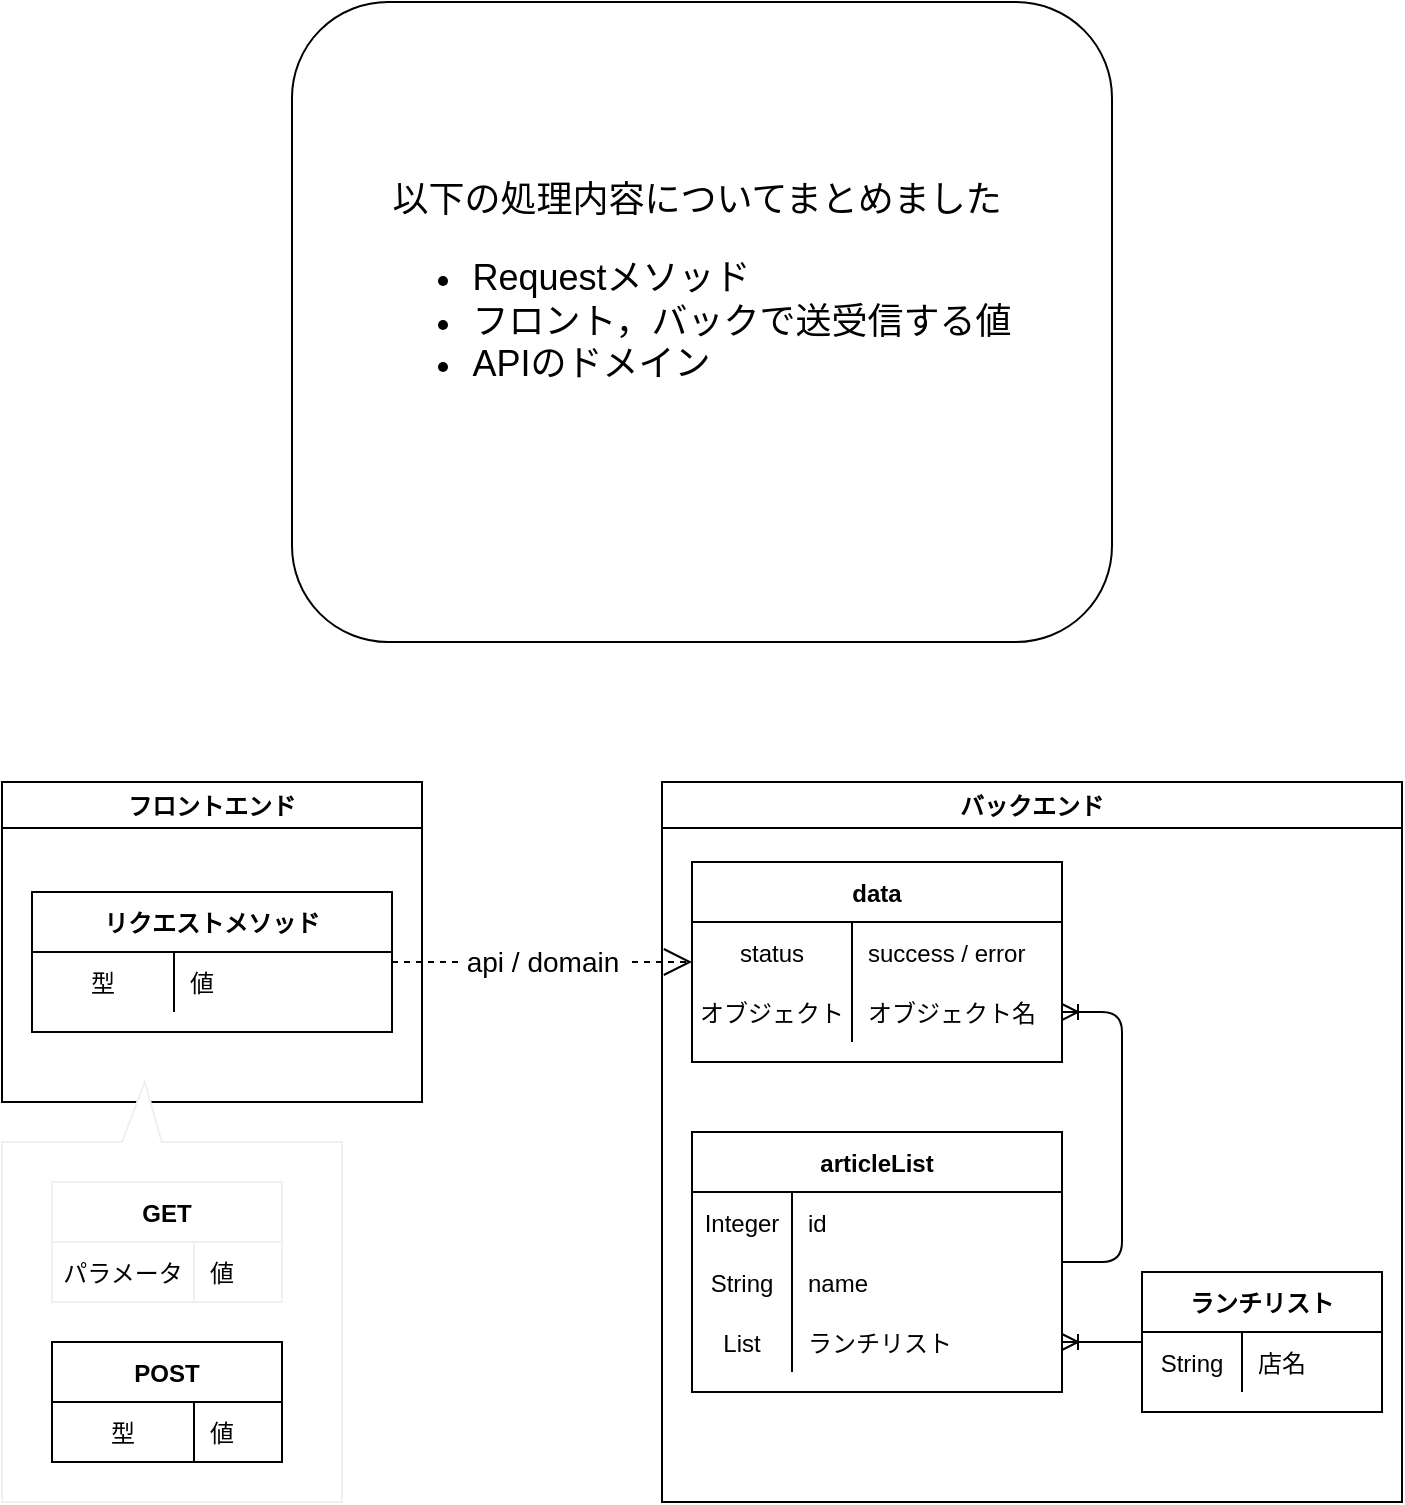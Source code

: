 <mxfile>
    <diagram id="WP1-JnF1_EIwP2eSbvKK" name="README">
        <mxGraphModel dx="1766" dy="1011" grid="1" gridSize="10" guides="1" tooltips="1" connect="1" arrows="1" fold="1" page="1" pageScale="1" pageWidth="827" pageHeight="1169" math="0" shadow="0">
            <root>
                <mxCell id="ElkovE41W0XgGfoDvlom-0"/>
                <mxCell id="ElkovE41W0XgGfoDvlom-1" parent="ElkovE41W0XgGfoDvlom-0"/>
                <mxCell id="w_0f3A2XHtEeZNtbFsfb-0" value="&lt;div style=&quot;text-align: justify&quot;&gt;以下の処理内容についてまとめました&lt;/div&gt;&lt;ul&gt;&lt;li style=&quot;text-align: justify&quot;&gt;Requestメソッド&lt;/li&gt;&lt;li style=&quot;text-align: justify&quot;&gt;フロント，バックで送受信する値&lt;/li&gt;&lt;li style=&quot;text-align: justify&quot;&gt;APIのドメイン&lt;/li&gt;&lt;/ul&gt;&lt;div style=&quot;text-align: justify&quot;&gt;&lt;br&gt;&lt;/div&gt;" style="rounded=1;whiteSpace=wrap;html=1;fontSize=18;" parent="ElkovE41W0XgGfoDvlom-1" vertex="1">
                    <mxGeometry x="209" y="40" width="410" height="320" as="geometry"/>
                </mxCell>
                <mxCell id="arFx2Nnp_xj85y0zU_N7-0" value="バックエンド" style="swimlane;" parent="ElkovE41W0XgGfoDvlom-1" vertex="1">
                    <mxGeometry x="394" y="430" width="370" height="360" as="geometry"/>
                </mxCell>
                <mxCell id="arFx2Nnp_xj85y0zU_N7-1" value="data" style="shape=table;startSize=30;container=1;collapsible=1;childLayout=tableLayout;fixedRows=1;rowLines=0;fontStyle=1;align=center;resizeLast=1;" parent="arFx2Nnp_xj85y0zU_N7-0" vertex="1">
                    <mxGeometry x="15" y="40" width="185" height="100" as="geometry"/>
                </mxCell>
                <mxCell id="arFx2Nnp_xj85y0zU_N7-2" value="" style="shape=partialRectangle;collapsible=0;dropTarget=0;pointerEvents=0;fillColor=none;top=0;left=0;bottom=0;right=0;points=[[0,0.5],[1,0.5]];portConstraint=eastwest;" parent="arFx2Nnp_xj85y0zU_N7-1" vertex="1">
                    <mxGeometry y="30" width="185" height="30" as="geometry"/>
                </mxCell>
                <mxCell id="arFx2Nnp_xj85y0zU_N7-3" value="status" style="shape=partialRectangle;connectable=0;fillColor=none;top=0;left=0;bottom=0;right=0;editable=1;overflow=hidden;" parent="arFx2Nnp_xj85y0zU_N7-2" vertex="1">
                    <mxGeometry width="80" height="30" as="geometry">
                        <mxRectangle width="80" height="30" as="alternateBounds"/>
                    </mxGeometry>
                </mxCell>
                <mxCell id="arFx2Nnp_xj85y0zU_N7-4" value="success / error" style="shape=partialRectangle;connectable=0;fillColor=none;top=0;left=0;bottom=0;right=0;align=left;spacingLeft=6;overflow=hidden;" parent="arFx2Nnp_xj85y0zU_N7-2" vertex="1">
                    <mxGeometry x="80" width="105" height="30" as="geometry">
                        <mxRectangle width="105" height="30" as="alternateBounds"/>
                    </mxGeometry>
                </mxCell>
                <mxCell id="arFx2Nnp_xj85y0zU_N7-5" value="" style="shape=partialRectangle;collapsible=0;dropTarget=0;pointerEvents=0;fillColor=none;top=0;left=0;bottom=0;right=0;points=[[0,0.5],[1,0.5]];portConstraint=eastwest;" parent="arFx2Nnp_xj85y0zU_N7-1" vertex="1">
                    <mxGeometry y="60" width="185" height="30" as="geometry"/>
                </mxCell>
                <mxCell id="arFx2Nnp_xj85y0zU_N7-6" value="オブジェクト" style="shape=partialRectangle;connectable=0;fillColor=none;top=0;left=0;bottom=0;right=0;fontStyle=0;overflow=hidden;" parent="arFx2Nnp_xj85y0zU_N7-5" vertex="1">
                    <mxGeometry width="80" height="30" as="geometry">
                        <mxRectangle width="80" height="30" as="alternateBounds"/>
                    </mxGeometry>
                </mxCell>
                <mxCell id="arFx2Nnp_xj85y0zU_N7-7" value="オブジェクト名" style="shape=partialRectangle;connectable=0;fillColor=none;top=0;left=0;bottom=0;right=0;align=left;spacingLeft=6;fontStyle=0;overflow=hidden;" parent="arFx2Nnp_xj85y0zU_N7-5" vertex="1">
                    <mxGeometry x="80" width="105" height="30" as="geometry">
                        <mxRectangle width="105" height="30" as="alternateBounds"/>
                    </mxGeometry>
                </mxCell>
                <mxCell id="arFx2Nnp_xj85y0zU_N7-8" value="articleList" style="shape=table;startSize=30;container=1;collapsible=1;childLayout=tableLayout;fixedRows=1;rowLines=0;fontStyle=1;align=center;resizeLast=1;" parent="arFx2Nnp_xj85y0zU_N7-0" vertex="1">
                    <mxGeometry x="15" y="175" width="185" height="130" as="geometry"/>
                </mxCell>
                <mxCell id="arFx2Nnp_xj85y0zU_N7-9" value="" style="shape=partialRectangle;collapsible=0;dropTarget=0;pointerEvents=0;fillColor=none;top=0;left=0;bottom=0;right=0;points=[[0,0.5],[1,0.5]];portConstraint=eastwest;" parent="arFx2Nnp_xj85y0zU_N7-8" vertex="1">
                    <mxGeometry y="30" width="185" height="30" as="geometry"/>
                </mxCell>
                <mxCell id="arFx2Nnp_xj85y0zU_N7-10" value="Integer" style="shape=partialRectangle;connectable=0;fillColor=none;top=0;left=0;bottom=0;right=0;editable=1;overflow=hidden;" parent="arFx2Nnp_xj85y0zU_N7-9" vertex="1">
                    <mxGeometry width="50" height="30" as="geometry">
                        <mxRectangle width="50" height="30" as="alternateBounds"/>
                    </mxGeometry>
                </mxCell>
                <mxCell id="arFx2Nnp_xj85y0zU_N7-11" value="id" style="shape=partialRectangle;connectable=0;fillColor=none;top=0;left=0;bottom=0;right=0;align=left;spacingLeft=6;overflow=hidden;" parent="arFx2Nnp_xj85y0zU_N7-9" vertex="1">
                    <mxGeometry x="50" width="135" height="30" as="geometry">
                        <mxRectangle width="135" height="30" as="alternateBounds"/>
                    </mxGeometry>
                </mxCell>
                <mxCell id="arFx2Nnp_xj85y0zU_N7-18" value="" style="shape=partialRectangle;collapsible=0;dropTarget=0;pointerEvents=0;fillColor=none;top=0;left=0;bottom=0;right=0;points=[[0,0.5],[1,0.5]];portConstraint=eastwest;" parent="arFx2Nnp_xj85y0zU_N7-8" vertex="1">
                    <mxGeometry y="60" width="185" height="30" as="geometry"/>
                </mxCell>
                <mxCell id="arFx2Nnp_xj85y0zU_N7-19" value="String" style="shape=partialRectangle;connectable=0;fillColor=none;top=0;left=0;bottom=0;right=0;fontStyle=0;overflow=hidden;" parent="arFx2Nnp_xj85y0zU_N7-18" vertex="1">
                    <mxGeometry width="50" height="30" as="geometry">
                        <mxRectangle width="50" height="30" as="alternateBounds"/>
                    </mxGeometry>
                </mxCell>
                <mxCell id="arFx2Nnp_xj85y0zU_N7-20" value="name" style="shape=partialRectangle;connectable=0;fillColor=none;top=0;left=0;bottom=0;right=0;align=left;spacingLeft=6;fontStyle=0;overflow=hidden;" parent="arFx2Nnp_xj85y0zU_N7-18" vertex="1">
                    <mxGeometry x="50" width="135" height="30" as="geometry">
                        <mxRectangle width="135" height="30" as="alternateBounds"/>
                    </mxGeometry>
                </mxCell>
                <mxCell id="arFx2Nnp_xj85y0zU_N7-24" value="" style="shape=partialRectangle;collapsible=0;dropTarget=0;pointerEvents=0;fillColor=none;top=0;left=0;bottom=0;right=0;points=[[0,0.5],[1,0.5]];portConstraint=eastwest;" parent="arFx2Nnp_xj85y0zU_N7-8" vertex="1">
                    <mxGeometry y="90" width="185" height="30" as="geometry"/>
                </mxCell>
                <mxCell id="arFx2Nnp_xj85y0zU_N7-25" value="List" style="shape=partialRectangle;connectable=0;fillColor=none;top=0;left=0;bottom=0;right=0;editable=1;overflow=hidden;" parent="arFx2Nnp_xj85y0zU_N7-24" vertex="1">
                    <mxGeometry width="50" height="30" as="geometry">
                        <mxRectangle width="50" height="30" as="alternateBounds"/>
                    </mxGeometry>
                </mxCell>
                <mxCell id="arFx2Nnp_xj85y0zU_N7-26" value="ランチリスト" style="shape=partialRectangle;connectable=0;fillColor=none;top=0;left=0;bottom=0;right=0;align=left;spacingLeft=6;overflow=hidden;" parent="arFx2Nnp_xj85y0zU_N7-24" vertex="1">
                    <mxGeometry x="50" width="135" height="30" as="geometry">
                        <mxRectangle width="135" height="30" as="alternateBounds"/>
                    </mxGeometry>
                </mxCell>
                <mxCell id="arFx2Nnp_xj85y0zU_N7-31" value="ランチリスト" style="shape=table;startSize=30;container=1;collapsible=1;childLayout=tableLayout;fixedRows=1;rowLines=0;fontStyle=1;align=center;resizeLast=1;" parent="arFx2Nnp_xj85y0zU_N7-0" vertex="1">
                    <mxGeometry x="240" y="245" width="120" height="70" as="geometry"/>
                </mxCell>
                <mxCell id="arFx2Nnp_xj85y0zU_N7-35" value="" style="shape=partialRectangle;collapsible=0;dropTarget=0;pointerEvents=0;fillColor=none;top=0;left=0;bottom=0;right=0;points=[[0,0.5],[1,0.5]];portConstraint=eastwest;" parent="arFx2Nnp_xj85y0zU_N7-31" vertex="1">
                    <mxGeometry y="30" width="120" height="30" as="geometry"/>
                </mxCell>
                <mxCell id="arFx2Nnp_xj85y0zU_N7-36" value="String" style="shape=partialRectangle;connectable=0;fillColor=none;top=0;left=0;bottom=0;right=0;editable=1;overflow=hidden;" parent="arFx2Nnp_xj85y0zU_N7-35" vertex="1">
                    <mxGeometry width="50" height="30" as="geometry">
                        <mxRectangle width="50" height="30" as="alternateBounds"/>
                    </mxGeometry>
                </mxCell>
                <mxCell id="arFx2Nnp_xj85y0zU_N7-37" value="店名" style="shape=partialRectangle;connectable=0;fillColor=none;top=0;left=0;bottom=0;right=0;align=left;spacingLeft=6;overflow=hidden;" parent="arFx2Nnp_xj85y0zU_N7-35" vertex="1">
                    <mxGeometry x="50" width="70" height="30" as="geometry">
                        <mxRectangle width="70" height="30" as="alternateBounds"/>
                    </mxGeometry>
                </mxCell>
                <mxCell id="arFx2Nnp_xj85y0zU_N7-38" value="" style="edgeStyle=entityRelationEdgeStyle;fontSize=12;html=1;endArrow=ERoneToMany;" parent="arFx2Nnp_xj85y0zU_N7-0" source="arFx2Nnp_xj85y0zU_N7-8" target="arFx2Nnp_xj85y0zU_N7-5" edge="1">
                    <mxGeometry width="100" height="100" relative="1" as="geometry">
                        <mxPoint x="81" y="290" as="sourcePoint"/>
                        <mxPoint x="181" y="190" as="targetPoint"/>
                    </mxGeometry>
                </mxCell>
                <mxCell id="arFx2Nnp_xj85y0zU_N7-40" value="" style="fontSize=12;html=1;endArrow=ERoneToMany;" parent="arFx2Nnp_xj85y0zU_N7-0" source="arFx2Nnp_xj85y0zU_N7-31" target="arFx2Nnp_xj85y0zU_N7-24" edge="1">
                    <mxGeometry width="100" height="100" relative="1" as="geometry">
                        <mxPoint x="210.0" y="295" as="sourcePoint"/>
                        <mxPoint x="230" y="390" as="targetPoint"/>
                    </mxGeometry>
                </mxCell>
                <mxCell id="arFx2Nnp_xj85y0zU_N7-41" value="&lt;span style=&quot;font-size: 14px&quot;&gt;&amp;nbsp;api / domain&amp;nbsp;&lt;/span&gt;" style="endArrow=open;endSize=12;dashed=1;html=1;" parent="ElkovE41W0XgGfoDvlom-1" source="FpENc3CCI8r-hcwfwSLr-0" target="arFx2Nnp_xj85y0zU_N7-1" edge="1">
                    <mxGeometry width="160" relative="1" as="geometry">
                        <mxPoint x="258" y="520" as="sourcePoint"/>
                        <mxPoint x="535" y="510.0" as="targetPoint"/>
                    </mxGeometry>
                </mxCell>
                <mxCell id="arFx2Nnp_xj85y0zU_N7-42" value="フロントエンド" style="swimlane;" parent="ElkovE41W0XgGfoDvlom-1" vertex="1">
                    <mxGeometry x="64" y="430" width="210" height="160" as="geometry"/>
                </mxCell>
                <mxCell id="FpENc3CCI8r-hcwfwSLr-0" value="リクエストメソッド" style="shape=table;startSize=30;container=1;collapsible=1;childLayout=tableLayout;fixedRows=1;rowLines=0;fontStyle=1;align=center;resizeLast=1;" parent="arFx2Nnp_xj85y0zU_N7-42" vertex="1">
                    <mxGeometry x="15" y="55" width="180" height="70" as="geometry"/>
                </mxCell>
                <mxCell id="FpENc3CCI8r-hcwfwSLr-1" value="" style="shape=partialRectangle;collapsible=0;dropTarget=0;pointerEvents=0;fillColor=none;top=0;left=0;bottom=0;right=0;points=[[0,0.5],[1,0.5]];portConstraint=eastwest;" parent="FpENc3CCI8r-hcwfwSLr-0" vertex="1">
                    <mxGeometry y="30" width="180" height="30" as="geometry"/>
                </mxCell>
                <mxCell id="FpENc3CCI8r-hcwfwSLr-2" value="型" style="shape=partialRectangle;connectable=0;fillColor=none;top=0;left=0;bottom=0;right=0;editable=1;overflow=hidden;" parent="FpENc3CCI8r-hcwfwSLr-1" vertex="1">
                    <mxGeometry width="71" height="30" as="geometry">
                        <mxRectangle width="71" height="30" as="alternateBounds"/>
                    </mxGeometry>
                </mxCell>
                <mxCell id="FpENc3CCI8r-hcwfwSLr-3" value="値" style="shape=partialRectangle;connectable=0;fillColor=none;top=0;left=0;bottom=0;right=0;align=left;spacingLeft=6;overflow=hidden;" parent="FpENc3CCI8r-hcwfwSLr-1" vertex="1">
                    <mxGeometry x="71" width="109" height="30" as="geometry">
                        <mxRectangle width="109" height="30" as="alternateBounds"/>
                    </mxGeometry>
                </mxCell>
                <mxCell id="839QKt9WI9fAUbhuUQxa-12" value="" style="group" parent="ElkovE41W0XgGfoDvlom-1" vertex="1" connectable="0">
                    <mxGeometry x="64.0" y="580" width="170" height="210" as="geometry"/>
                </mxCell>
                <mxCell id="839QKt9WI9fAUbhuUQxa-10" value="" style="shape=callout;whiteSpace=wrap;html=1;perimeter=calloutPerimeter;fontSize=18;strokeColor=#F0F0F0;position2=0.58;rotation=-180;size=30;position=0.53;" parent="839QKt9WI9fAUbhuUQxa-12" vertex="1">
                    <mxGeometry x="1.421e-14" width="170" height="210" as="geometry"/>
                </mxCell>
                <mxCell id="839QKt9WI9fAUbhuUQxa-11" value="" style="group" parent="839QKt9WI9fAUbhuUQxa-12" vertex="1" connectable="0">
                    <mxGeometry x="25.0" y="50" width="115" height="140" as="geometry"/>
                </mxCell>
                <mxCell id="839QKt9WI9fAUbhuUQxa-0" value="GET" style="shape=table;startSize=30;container=1;collapsible=1;childLayout=tableLayout;fixedRows=1;rowLines=0;fontStyle=1;align=center;resizeLast=1;strokeColor=#F0F0F0;" parent="839QKt9WI9fAUbhuUQxa-11" vertex="1">
                    <mxGeometry width="115" height="60" as="geometry"/>
                </mxCell>
                <mxCell id="839QKt9WI9fAUbhuUQxa-1" value="" style="shape=partialRectangle;collapsible=0;dropTarget=0;pointerEvents=0;fillColor=none;top=0;left=0;bottom=0;right=0;points=[[0,0.5],[1,0.5]];portConstraint=eastwest;" parent="839QKt9WI9fAUbhuUQxa-0" vertex="1">
                    <mxGeometry y="30" width="115" height="30" as="geometry"/>
                </mxCell>
                <mxCell id="839QKt9WI9fAUbhuUQxa-2" value="パラメータ" style="shape=partialRectangle;connectable=0;fillColor=none;top=0;left=0;bottom=0;right=0;editable=1;overflow=hidden;" parent="839QKt9WI9fAUbhuUQxa-1" vertex="1">
                    <mxGeometry width="71" height="30" as="geometry">
                        <mxRectangle width="71" height="30" as="alternateBounds"/>
                    </mxGeometry>
                </mxCell>
                <mxCell id="839QKt9WI9fAUbhuUQxa-3" value="値" style="shape=partialRectangle;connectable=0;fillColor=none;top=0;left=0;bottom=0;right=0;align=left;spacingLeft=6;overflow=hidden;" parent="839QKt9WI9fAUbhuUQxa-1" vertex="1">
                    <mxGeometry x="71" width="44" height="30" as="geometry">
                        <mxRectangle width="44" height="30" as="alternateBounds"/>
                    </mxGeometry>
                </mxCell>
                <mxCell id="839QKt9WI9fAUbhuUQxa-4" value="POST" style="shape=table;startSize=30;container=1;collapsible=1;childLayout=tableLayout;fixedRows=1;rowLines=0;fontStyle=1;align=center;resizeLast=1;" parent="839QKt9WI9fAUbhuUQxa-11" vertex="1">
                    <mxGeometry y="80" width="115" height="60" as="geometry"/>
                </mxCell>
                <mxCell id="839QKt9WI9fAUbhuUQxa-5" value="" style="shape=partialRectangle;collapsible=0;dropTarget=0;pointerEvents=0;fillColor=none;top=0;left=0;bottom=0;right=0;points=[[0,0.5],[1,0.5]];portConstraint=eastwest;" parent="839QKt9WI9fAUbhuUQxa-4" vertex="1">
                    <mxGeometry y="30" width="115" height="30" as="geometry"/>
                </mxCell>
                <mxCell id="839QKt9WI9fAUbhuUQxa-6" value="型" style="shape=partialRectangle;connectable=0;fillColor=none;top=0;left=0;bottom=0;right=0;editable=1;overflow=hidden;" parent="839QKt9WI9fAUbhuUQxa-5" vertex="1">
                    <mxGeometry width="71" height="30" as="geometry">
                        <mxRectangle width="71" height="30" as="alternateBounds"/>
                    </mxGeometry>
                </mxCell>
                <mxCell id="839QKt9WI9fAUbhuUQxa-7" value="値" style="shape=partialRectangle;connectable=0;fillColor=none;top=0;left=0;bottom=0;right=0;align=left;spacingLeft=6;overflow=hidden;" parent="839QKt9WI9fAUbhuUQxa-5" vertex="1">
                    <mxGeometry x="71" width="44" height="30" as="geometry">
                        <mxRectangle width="44" height="30" as="alternateBounds"/>
                    </mxGeometry>
                </mxCell>
            </root>
        </mxGraphModel>
    </diagram>
    <diagram id="p2hwpRRqz8-OGHNSi74P" name="[トップページ]記事一覧">
        <mxGraphModel dx="1348" dy="1011" grid="1" gridSize="10" guides="1" tooltips="1" connect="1" arrows="1" fold="1" page="1" pageScale="1" pageWidth="827" pageHeight="1169" math="0" shadow="0">
            <root>
                <mxCell id="JAmQJZyRGygg9EW4BDSu-0"/>
                <mxCell id="JAmQJZyRGygg9EW4BDSu-1" parent="JAmQJZyRGygg9EW4BDSu-0"/>
                <mxCell id="xHXPt0m_rk8NFt8JSK6D-0" value="Back" style="swimlane;" parent="JAmQJZyRGygg9EW4BDSu-1" vertex="1">
                    <mxGeometry x="378" y="60" width="391" height="610" as="geometry"/>
                </mxCell>
                <mxCell id="xHXPt0m_rk8NFt8JSK6D-1" value="data" style="shape=table;startSize=30;container=1;collapsible=1;childLayout=tableLayout;fixedRows=1;rowLines=0;fontStyle=1;align=center;resizeLast=1;" parent="xHXPt0m_rk8NFt8JSK6D-0" vertex="1">
                    <mxGeometry x="15" y="30" width="185" height="160" as="geometry"/>
                </mxCell>
                <mxCell id="xHXPt0m_rk8NFt8JSK6D-2" value="" style="shape=partialRectangle;collapsible=0;dropTarget=0;pointerEvents=0;fillColor=none;top=0;left=0;bottom=0;right=0;points=[[0,0.5],[1,0.5]];portConstraint=eastwest;" parent="xHXPt0m_rk8NFt8JSK6D-1" vertex="1">
                    <mxGeometry y="30" width="185" height="30" as="geometry"/>
                </mxCell>
                <mxCell id="xHXPt0m_rk8NFt8JSK6D-3" value="status" style="shape=partialRectangle;connectable=0;fillColor=none;top=0;left=0;bottom=0;right=0;editable=1;overflow=hidden;" parent="xHXPt0m_rk8NFt8JSK6D-2" vertex="1">
                    <mxGeometry width="80" height="30" as="geometry">
                        <mxRectangle width="80" height="30" as="alternateBounds"/>
                    </mxGeometry>
                </mxCell>
                <mxCell id="xHXPt0m_rk8NFt8JSK6D-4" value="success / error" style="shape=partialRectangle;connectable=0;fillColor=none;top=0;left=0;bottom=0;right=0;align=left;spacingLeft=6;overflow=hidden;" parent="xHXPt0m_rk8NFt8JSK6D-2" vertex="1">
                    <mxGeometry x="80" width="105" height="30" as="geometry">
                        <mxRectangle width="105" height="30" as="alternateBounds"/>
                    </mxGeometry>
                </mxCell>
                <mxCell id="xHXPt0m_rk8NFt8JSK6D-5" value="" style="shape=partialRectangle;collapsible=0;dropTarget=0;pointerEvents=0;fillColor=none;top=0;left=0;bottom=0;right=0;points=[[0,0.5],[1,0.5]];portConstraint=eastwest;" parent="xHXPt0m_rk8NFt8JSK6D-1" vertex="1">
                    <mxGeometry y="60" width="185" height="30" as="geometry"/>
                </mxCell>
                <mxCell id="xHXPt0m_rk8NFt8JSK6D-6" value="List" style="shape=partialRectangle;connectable=0;fillColor=none;top=0;left=0;bottom=0;right=0;fontStyle=0;overflow=hidden;" parent="xHXPt0m_rk8NFt8JSK6D-5" vertex="1">
                    <mxGeometry width="80" height="30" as="geometry">
                        <mxRectangle width="80" height="30" as="alternateBounds"/>
                    </mxGeometry>
                </mxCell>
                <mxCell id="xHXPt0m_rk8NFt8JSK6D-7" value="articleList" style="shape=partialRectangle;connectable=0;fillColor=none;top=0;left=0;bottom=0;right=0;align=left;spacingLeft=6;fontStyle=0;overflow=hidden;" parent="xHXPt0m_rk8NFt8JSK6D-5" vertex="1">
                    <mxGeometry x="80" width="105" height="30" as="geometry">
                        <mxRectangle width="105" height="30" as="alternateBounds"/>
                    </mxGeometry>
                </mxCell>
                <mxCell id="Z9kYO5zfOGJT7d4FUV0w-0" value="" style="shape=partialRectangle;collapsible=0;dropTarget=0;pointerEvents=0;fillColor=none;top=0;left=0;bottom=0;right=0;points=[[0,0.5],[1,0.5]];portConstraint=eastwest;" parent="xHXPt0m_rk8NFt8JSK6D-1" vertex="1">
                    <mxGeometry y="90" width="185" height="30" as="geometry"/>
                </mxCell>
                <mxCell id="Z9kYO5zfOGJT7d4FUV0w-1" value="userInfo" style="shape=partialRectangle;connectable=0;fillColor=none;top=0;left=0;bottom=0;right=0;fontStyle=0;overflow=hidden;" parent="Z9kYO5zfOGJT7d4FUV0w-0" vertex="1">
                    <mxGeometry width="80" height="30" as="geometry">
                        <mxRectangle width="80" height="30" as="alternateBounds"/>
                    </mxGeometry>
                </mxCell>
                <mxCell id="Z9kYO5zfOGJT7d4FUV0w-2" value="userInfo" style="shape=partialRectangle;connectable=0;fillColor=none;top=0;left=0;bottom=0;right=0;align=left;spacingLeft=6;fontStyle=0;overflow=hidden;" parent="Z9kYO5zfOGJT7d4FUV0w-0" vertex="1">
                    <mxGeometry x="80" width="105" height="30" as="geometry">
                        <mxRectangle width="105" height="30" as="alternateBounds"/>
                    </mxGeometry>
                </mxCell>
                <mxCell id="Z9kYO5zfOGJT7d4FUV0w-8" value="" style="shape=partialRectangle;collapsible=0;dropTarget=0;pointerEvents=0;fillColor=none;top=0;left=0;bottom=0;right=0;points=[[0,0.5],[1,0.5]];portConstraint=eastwest;" parent="xHXPt0m_rk8NFt8JSK6D-1" vertex="1">
                    <mxGeometry y="120" width="185" height="30" as="geometry"/>
                </mxCell>
                <mxCell id="Z9kYO5zfOGJT7d4FUV0w-9" value="List" style="shape=partialRectangle;connectable=0;fillColor=none;top=0;left=0;bottom=0;right=0;fontStyle=0;overflow=hidden;" parent="Z9kYO5zfOGJT7d4FUV0w-8" vertex="1">
                    <mxGeometry width="80" height="30" as="geometry">
                        <mxRectangle width="80" height="30" as="alternateBounds"/>
                    </mxGeometry>
                </mxCell>
                <mxCell id="Z9kYO5zfOGJT7d4FUV0w-10" value="tags" style="shape=partialRectangle;connectable=0;fillColor=none;top=0;left=0;bottom=0;right=0;align=left;spacingLeft=6;fontStyle=0;overflow=hidden;" parent="Z9kYO5zfOGJT7d4FUV0w-8" vertex="1">
                    <mxGeometry x="80" width="105" height="30" as="geometry">
                        <mxRectangle width="105" height="30" as="alternateBounds"/>
                    </mxGeometry>
                </mxCell>
                <mxCell id="xHXPt0m_rk8NFt8JSK6D-8" value="articleList" style="shape=table;startSize=30;container=1;collapsible=1;childLayout=tableLayout;fixedRows=1;rowLines=0;fontStyle=1;align=center;resizeLast=1;" parent="xHXPt0m_rk8NFt8JSK6D-0" vertex="1">
                    <mxGeometry x="15" y="220" width="185" height="220" as="geometry"/>
                </mxCell>
                <mxCell id="xHXPt0m_rk8NFt8JSK6D-9" value="" style="shape=partialRectangle;collapsible=0;dropTarget=0;pointerEvents=0;fillColor=none;top=0;left=0;bottom=0;right=0;points=[[0,0.5],[1,0.5]];portConstraint=eastwest;" parent="xHXPt0m_rk8NFt8JSK6D-8" vertex="1">
                    <mxGeometry y="30" width="185" height="30" as="geometry"/>
                </mxCell>
                <mxCell id="xHXPt0m_rk8NFt8JSK6D-10" value="Integer" style="shape=partialRectangle;connectable=0;fillColor=none;top=0;left=0;bottom=0;right=0;editable=1;overflow=hidden;" parent="xHXPt0m_rk8NFt8JSK6D-9" vertex="1">
                    <mxGeometry width="50" height="30" as="geometry">
                        <mxRectangle width="50" height="30" as="alternateBounds"/>
                    </mxGeometry>
                </mxCell>
                <mxCell id="xHXPt0m_rk8NFt8JSK6D-11" value="articleId" style="shape=partialRectangle;connectable=0;fillColor=none;top=0;left=0;bottom=0;right=0;align=left;spacingLeft=6;overflow=hidden;" parent="xHXPt0m_rk8NFt8JSK6D-9" vertex="1">
                    <mxGeometry x="50" width="135" height="30" as="geometry">
                        <mxRectangle width="135" height="30" as="alternateBounds"/>
                    </mxGeometry>
                </mxCell>
                <mxCell id="xHXPt0m_rk8NFt8JSK6D-12" value="" style="shape=partialRectangle;collapsible=0;dropTarget=0;pointerEvents=0;fillColor=none;top=0;left=0;bottom=0;right=0;points=[[0,0.5],[1,0.5]];portConstraint=eastwest;" parent="xHXPt0m_rk8NFt8JSK6D-8" vertex="1">
                    <mxGeometry y="60" width="185" height="30" as="geometry"/>
                </mxCell>
                <mxCell id="xHXPt0m_rk8NFt8JSK6D-13" value="String" style="shape=partialRectangle;connectable=0;fillColor=none;top=0;left=0;bottom=0;right=0;editable=1;overflow=hidden;" parent="xHXPt0m_rk8NFt8JSK6D-12" vertex="1">
                    <mxGeometry width="50" height="30" as="geometry">
                        <mxRectangle width="50" height="30" as="alternateBounds"/>
                    </mxGeometry>
                </mxCell>
                <mxCell id="xHXPt0m_rk8NFt8JSK6D-14" value="title" style="shape=partialRectangle;connectable=0;fillColor=none;top=0;left=0;bottom=0;right=0;align=left;spacingLeft=6;overflow=hidden;" parent="xHXPt0m_rk8NFt8JSK6D-12" vertex="1">
                    <mxGeometry x="50" width="135" height="30" as="geometry">
                        <mxRectangle width="135" height="30" as="alternateBounds"/>
                    </mxGeometry>
                </mxCell>
                <mxCell id="xHXPt0m_rk8NFt8JSK6D-15" value="" style="shape=partialRectangle;collapsible=0;dropTarget=0;pointerEvents=0;fillColor=none;top=0;left=0;bottom=0;right=0;points=[[0,0.5],[1,0.5]];portConstraint=eastwest;" parent="xHXPt0m_rk8NFt8JSK6D-8" vertex="1">
                    <mxGeometry y="90" width="185" height="30" as="geometry"/>
                </mxCell>
                <mxCell id="xHXPt0m_rk8NFt8JSK6D-16" value="String" style="shape=partialRectangle;connectable=0;fillColor=none;top=0;left=0;bottom=0;right=0;editable=1;overflow=hidden;" parent="xHXPt0m_rk8NFt8JSK6D-15" vertex="1">
                    <mxGeometry width="50" height="30" as="geometry">
                        <mxRectangle width="50" height="30" as="alternateBounds"/>
                    </mxGeometry>
                </mxCell>
                <mxCell id="xHXPt0m_rk8NFt8JSK6D-17" value="content" style="shape=partialRectangle;connectable=0;fillColor=none;top=0;left=0;bottom=0;right=0;align=left;spacingLeft=6;overflow=hidden;" parent="xHXPt0m_rk8NFt8JSK6D-15" vertex="1">
                    <mxGeometry x="50" width="135" height="30" as="geometry">
                        <mxRectangle width="135" height="30" as="alternateBounds"/>
                    </mxGeometry>
                </mxCell>
                <mxCell id="xHXPt0m_rk8NFt8JSK6D-18" value="" style="shape=partialRectangle;collapsible=0;dropTarget=0;pointerEvents=0;fillColor=none;top=0;left=0;bottom=0;right=0;points=[[0,0.5],[1,0.5]];portConstraint=eastwest;" parent="xHXPt0m_rk8NFt8JSK6D-8" vertex="1">
                    <mxGeometry y="120" width="185" height="30" as="geometry"/>
                </mxCell>
                <mxCell id="xHXPt0m_rk8NFt8JSK6D-19" value="String" style="shape=partialRectangle;connectable=0;fillColor=none;top=0;left=0;bottom=0;right=0;fontStyle=0;overflow=hidden;" parent="xHXPt0m_rk8NFt8JSK6D-18" vertex="1">
                    <mxGeometry width="50" height="30" as="geometry">
                        <mxRectangle width="50" height="30" as="alternateBounds"/>
                    </mxGeometry>
                </mxCell>
                <mxCell id="xHXPt0m_rk8NFt8JSK6D-20" value="postedDate" style="shape=partialRectangle;connectable=0;fillColor=none;top=0;left=0;bottom=0;right=0;align=left;spacingLeft=6;fontStyle=0;overflow=hidden;" parent="xHXPt0m_rk8NFt8JSK6D-18" vertex="1">
                    <mxGeometry x="50" width="135" height="30" as="geometry">
                        <mxRectangle width="135" height="30" as="alternateBounds"/>
                    </mxGeometry>
                </mxCell>
                <mxCell id="xHXPt0m_rk8NFt8JSK6D-21" value="" style="shape=partialRectangle;collapsible=0;dropTarget=0;pointerEvents=0;fillColor=none;top=0;left=0;bottom=0;right=0;points=[[0,0.5],[1,0.5]];portConstraint=eastwest;" parent="xHXPt0m_rk8NFt8JSK6D-8" vertex="1">
                    <mxGeometry y="150" width="185" height="30" as="geometry"/>
                </mxCell>
                <mxCell id="xHXPt0m_rk8NFt8JSK6D-22" value="List" style="shape=partialRectangle;connectable=0;fillColor=none;top=0;left=0;bottom=0;right=0;editable=1;overflow=hidden;" parent="xHXPt0m_rk8NFt8JSK6D-21" vertex="1">
                    <mxGeometry width="50" height="30" as="geometry">
                        <mxRectangle width="50" height="30" as="alternateBounds"/>
                    </mxGeometry>
                </mxCell>
                <mxCell id="xHXPt0m_rk8NFt8JSK6D-23" value="articleTagList" style="shape=partialRectangle;connectable=0;fillColor=none;top=0;left=0;bottom=0;right=0;align=left;spacingLeft=6;overflow=hidden;" parent="xHXPt0m_rk8NFt8JSK6D-21" vertex="1">
                    <mxGeometry x="50" width="135" height="30" as="geometry">
                        <mxRectangle width="135" height="30" as="alternateBounds"/>
                    </mxGeometry>
                </mxCell>
                <mxCell id="xHXPt0m_rk8NFt8JSK6D-24" value="" style="shape=partialRectangle;collapsible=0;dropTarget=0;pointerEvents=0;fillColor=none;top=0;left=0;bottom=0;right=0;points=[[0,0.5],[1,0.5]];portConstraint=eastwest;" parent="xHXPt0m_rk8NFt8JSK6D-8" vertex="1">
                    <mxGeometry y="180" width="185" height="30" as="geometry"/>
                </mxCell>
                <mxCell id="xHXPt0m_rk8NFt8JSK6D-25" value="List" style="shape=partialRectangle;connectable=0;fillColor=none;top=0;left=0;bottom=0;right=0;editable=1;overflow=hidden;" parent="xHXPt0m_rk8NFt8JSK6D-24" vertex="1">
                    <mxGeometry width="50" height="30" as="geometry">
                        <mxRectangle width="50" height="30" as="alternateBounds"/>
                    </mxGeometry>
                </mxCell>
                <mxCell id="xHXPt0m_rk8NFt8JSK6D-26" value="likesUserLIst" style="shape=partialRectangle;connectable=0;fillColor=none;top=0;left=0;bottom=0;right=0;align=left;spacingLeft=6;overflow=hidden;" parent="xHXPt0m_rk8NFt8JSK6D-24" vertex="1">
                    <mxGeometry x="50" width="135" height="30" as="geometry">
                        <mxRectangle width="135" height="30" as="alternateBounds"/>
                    </mxGeometry>
                </mxCell>
                <mxCell id="xHXPt0m_rk8NFt8JSK6D-27" value="articleTagList" style="shape=table;startSize=30;container=1;collapsible=1;childLayout=tableLayout;fixedRows=1;rowLines=0;fontStyle=1;align=center;resizeLast=1;" parent="xHXPt0m_rk8NFt8JSK6D-0" vertex="1">
                    <mxGeometry x="241" y="350" width="120" height="70" as="geometry"/>
                </mxCell>
                <mxCell id="xHXPt0m_rk8NFt8JSK6D-28" value="" style="shape=partialRectangle;collapsible=0;dropTarget=0;pointerEvents=0;fillColor=none;top=0;left=0;bottom=0;right=0;points=[[0,0.5],[1,0.5]];portConstraint=eastwest;" parent="xHXPt0m_rk8NFt8JSK6D-27" vertex="1">
                    <mxGeometry y="30" width="120" height="30" as="geometry"/>
                </mxCell>
                <mxCell id="xHXPt0m_rk8NFt8JSK6D-29" value="String" style="shape=partialRectangle;connectable=0;fillColor=none;top=0;left=0;bottom=0;right=0;editable=1;overflow=hidden;" parent="xHXPt0m_rk8NFt8JSK6D-28" vertex="1">
                    <mxGeometry width="50" height="30" as="geometry">
                        <mxRectangle width="50" height="30" as="alternateBounds"/>
                    </mxGeometry>
                </mxCell>
                <mxCell id="xHXPt0m_rk8NFt8JSK6D-30" value="tag" style="shape=partialRectangle;connectable=0;fillColor=none;top=0;left=0;bottom=0;right=0;align=left;spacingLeft=6;overflow=hidden;" parent="xHXPt0m_rk8NFt8JSK6D-28" vertex="1">
                    <mxGeometry x="50" width="70" height="30" as="geometry">
                        <mxRectangle width="70" height="30" as="alternateBounds"/>
                    </mxGeometry>
                </mxCell>
                <mxCell id="xHXPt0m_rk8NFt8JSK6D-38" value="" style="edgeStyle=entityRelationEdgeStyle;fontSize=12;html=1;endArrow=ERoneToMany;" parent="xHXPt0m_rk8NFt8JSK6D-0" source="xHXPt0m_rk8NFt8JSK6D-8" target="xHXPt0m_rk8NFt8JSK6D-5" edge="1">
                    <mxGeometry width="100" height="100" relative="1" as="geometry">
                        <mxPoint x="81" y="280" as="sourcePoint"/>
                        <mxPoint x="181" y="180" as="targetPoint"/>
                    </mxGeometry>
                </mxCell>
                <mxCell id="xHXPt0m_rk8NFt8JSK6D-39" value="" style="fontSize=12;html=1;endArrow=ERoneToMany;" parent="xHXPt0m_rk8NFt8JSK6D-0" source="xHXPt0m_rk8NFt8JSK6D-27" target="xHXPt0m_rk8NFt8JSK6D-21" edge="1">
                    <mxGeometry width="100" height="100" relative="1" as="geometry">
                        <mxPoint x="220.0" y="295" as="sourcePoint"/>
                        <mxPoint x="220.0" y="125.0" as="targetPoint"/>
                    </mxGeometry>
                </mxCell>
                <mxCell id="Z9kYO5zfOGJT7d4FUV0w-3" value="userInfo" style="shape=table;startSize=30;container=1;collapsible=1;childLayout=tableLayout;fixedRows=1;rowLines=0;fontStyle=1;align=center;resizeLast=1;" parent="xHXPt0m_rk8NFt8JSK6D-0" vertex="1">
                    <mxGeometry x="252" y="100" width="120" height="70" as="geometry"/>
                </mxCell>
                <mxCell id="Z9kYO5zfOGJT7d4FUV0w-4" value="" style="shape=partialRectangle;collapsible=0;dropTarget=0;pointerEvents=0;fillColor=none;top=0;left=0;bottom=0;right=0;points=[[0,0.5],[1,0.5]];portConstraint=eastwest;" parent="Z9kYO5zfOGJT7d4FUV0w-3" vertex="1">
                    <mxGeometry y="30" width="120" height="30" as="geometry"/>
                </mxCell>
                <mxCell id="Z9kYO5zfOGJT7d4FUV0w-5" value="image" style="shape=partialRectangle;connectable=0;fillColor=none;top=0;left=0;bottom=0;right=0;editable=1;overflow=hidden;" parent="Z9kYO5zfOGJT7d4FUV0w-4" vertex="1">
                    <mxGeometry width="50" height="30" as="geometry">
                        <mxRectangle width="50" height="30" as="alternateBounds"/>
                    </mxGeometry>
                </mxCell>
                <mxCell id="Z9kYO5zfOGJT7d4FUV0w-6" value="image" style="shape=partialRectangle;connectable=0;fillColor=none;top=0;left=0;bottom=0;right=0;align=left;spacingLeft=6;overflow=hidden;" parent="Z9kYO5zfOGJT7d4FUV0w-4" vertex="1">
                    <mxGeometry x="50" width="70" height="30" as="geometry">
                        <mxRectangle width="70" height="30" as="alternateBounds"/>
                    </mxGeometry>
                </mxCell>
                <mxCell id="Z9kYO5zfOGJT7d4FUV0w-7" value="" style="fontSize=12;html=1;endArrow=ERmandOne;startArrow=ERmandOne;edgeStyle=orthogonalEdgeStyle;" parent="xHXPt0m_rk8NFt8JSK6D-0" source="Z9kYO5zfOGJT7d4FUV0w-3" target="Z9kYO5zfOGJT7d4FUV0w-0" edge="1">
                    <mxGeometry width="100" height="100" relative="1" as="geometry">
                        <mxPoint x="351" y="340" as="sourcePoint"/>
                        <mxPoint x="451" y="240" as="targetPoint"/>
                    </mxGeometry>
                </mxCell>
                <mxCell id="Z9kYO5zfOGJT7d4FUV0w-11" value="tags" style="shape=table;startSize=30;container=1;collapsible=1;childLayout=tableLayout;fixedRows=1;rowLines=0;fontStyle=1;align=center;resizeLast=1;" parent="xHXPt0m_rk8NFt8JSK6D-0" vertex="1">
                    <mxGeometry x="252" y="220" width="120" height="100" as="geometry"/>
                </mxCell>
                <mxCell id="Z9kYO5zfOGJT7d4FUV0w-12" value="" style="shape=partialRectangle;collapsible=0;dropTarget=0;pointerEvents=0;fillColor=none;top=0;left=0;bottom=0;right=0;points=[[0,0.5],[1,0.5]];portConstraint=eastwest;" parent="Z9kYO5zfOGJT7d4FUV0w-11" vertex="1">
                    <mxGeometry y="30" width="120" height="30" as="geometry"/>
                </mxCell>
                <mxCell id="Z9kYO5zfOGJT7d4FUV0w-13" value="Striing" style="shape=partialRectangle;connectable=0;fillColor=none;top=0;left=0;bottom=0;right=0;editable=1;overflow=hidden;" parent="Z9kYO5zfOGJT7d4FUV0w-12" vertex="1">
                    <mxGeometry width="50" height="30" as="geometry">
                        <mxRectangle width="50" height="30" as="alternateBounds"/>
                    </mxGeometry>
                </mxCell>
                <mxCell id="Z9kYO5zfOGJT7d4FUV0w-14" value="tag" style="shape=partialRectangle;connectable=0;fillColor=none;top=0;left=0;bottom=0;right=0;align=left;spacingLeft=6;overflow=hidden;" parent="Z9kYO5zfOGJT7d4FUV0w-12" vertex="1">
                    <mxGeometry x="50" width="70" height="30" as="geometry">
                        <mxRectangle width="70" height="30" as="alternateBounds"/>
                    </mxGeometry>
                </mxCell>
                <mxCell id="Z9kYO5zfOGJT7d4FUV0w-15" value="" style="shape=partialRectangle;collapsible=0;dropTarget=0;pointerEvents=0;fillColor=none;top=0;left=0;bottom=0;right=0;points=[[0,0.5],[1,0.5]];portConstraint=eastwest;" parent="Z9kYO5zfOGJT7d4FUV0w-11" vertex="1">
                    <mxGeometry y="60" width="120" height="30" as="geometry"/>
                </mxCell>
                <mxCell id="Z9kYO5zfOGJT7d4FUV0w-16" value="image" style="shape=partialRectangle;connectable=0;fillColor=none;top=0;left=0;bottom=0;right=0;editable=1;overflow=hidden;" parent="Z9kYO5zfOGJT7d4FUV0w-15" vertex="1">
                    <mxGeometry width="50" height="30" as="geometry">
                        <mxRectangle width="50" height="30" as="alternateBounds"/>
                    </mxGeometry>
                </mxCell>
                <mxCell id="Z9kYO5zfOGJT7d4FUV0w-17" value="image" style="shape=partialRectangle;connectable=0;fillColor=none;top=0;left=0;bottom=0;right=0;align=left;spacingLeft=6;overflow=hidden;" parent="Z9kYO5zfOGJT7d4FUV0w-15" vertex="1">
                    <mxGeometry x="50" width="70" height="30" as="geometry">
                        <mxRectangle width="70" height="30" as="alternateBounds"/>
                    </mxGeometry>
                </mxCell>
                <mxCell id="Z9kYO5zfOGJT7d4FUV0w-18" value="" style="edgeStyle=orthogonalEdgeStyle;fontSize=12;html=1;endArrow=ERoneToMany;" parent="xHXPt0m_rk8NFt8JSK6D-0" source="Z9kYO5zfOGJT7d4FUV0w-11" target="Z9kYO5zfOGJT7d4FUV0w-8" edge="1">
                    <mxGeometry width="100" height="100" relative="1" as="geometry">
                        <mxPoint x="210" y="340" as="sourcePoint"/>
                        <mxPoint x="210" y="115" as="targetPoint"/>
                    </mxGeometry>
                </mxCell>
                <mxCell id="NtdWiejnwK-p06Cn1Ozf-0" value="articleTagList" style="shape=table;startSize=30;container=1;collapsible=1;childLayout=tableLayout;fixedRows=1;rowLines=0;fontStyle=1;align=center;resizeLast=1;" vertex="1" parent="xHXPt0m_rk8NFt8JSK6D-0">
                    <mxGeometry x="222" y="480" width="120" height="70" as="geometry"/>
                </mxCell>
                <mxCell id="NtdWiejnwK-p06Cn1Ozf-1" value="" style="shape=partialRectangle;collapsible=0;dropTarget=0;pointerEvents=0;fillColor=none;top=0;left=0;bottom=0;right=0;points=[[0,0.5],[1,0.5]];portConstraint=eastwest;" vertex="1" parent="NtdWiejnwK-p06Cn1Ozf-0">
                    <mxGeometry y="30" width="120" height="30" as="geometry"/>
                </mxCell>
                <mxCell id="NtdWiejnwK-p06Cn1Ozf-2" value="String" style="shape=partialRectangle;connectable=0;fillColor=none;top=0;left=0;bottom=0;right=0;editable=1;overflow=hidden;" vertex="1" parent="NtdWiejnwK-p06Cn1Ozf-1">
                    <mxGeometry width="50" height="30" as="geometry">
                        <mxRectangle width="50" height="30" as="alternateBounds"/>
                    </mxGeometry>
                </mxCell>
                <mxCell id="NtdWiejnwK-p06Cn1Ozf-3" value="tag" style="shape=partialRectangle;connectable=0;fillColor=none;top=0;left=0;bottom=0;right=0;align=left;spacingLeft=6;overflow=hidden;" vertex="1" parent="NtdWiejnwK-p06Cn1Ozf-1">
                    <mxGeometry x="50" width="70" height="30" as="geometry">
                        <mxRectangle width="70" height="30" as="alternateBounds"/>
                    </mxGeometry>
                </mxCell>
                <mxCell id="xHXPt0m_rk8NFt8JSK6D-41" value="&lt;font style=&quot;font-size: 14px&quot;&gt;http://qiish.com&lt;/font&gt;" style="endArrow=open;endSize=12;dashed=1;html=1;" parent="JAmQJZyRGygg9EW4BDSu-1" source="XQU-UPDsftywb7uRHkio-1" target="xHXPt0m_rk8NFt8JSK6D-1" edge="1">
                    <mxGeometry width="160" relative="1" as="geometry">
                        <mxPoint x="253" y="170" as="sourcePoint"/>
                        <mxPoint x="490" y="160.0" as="targetPoint"/>
                    </mxGeometry>
                </mxCell>
                <mxCell id="xHXPt0m_rk8NFt8JSK6D-42" value="Front" style="swimlane;" parent="JAmQJZyRGygg9EW4BDSu-1" vertex="1">
                    <mxGeometry x="58" y="60" width="210" height="180" as="geometry"/>
                </mxCell>
                <mxCell id="XQU-UPDsftywb7uRHkio-1" value="Get" style="whiteSpace=wrap;html=1;align=center;fontSize=14;" parent="xHXPt0m_rk8NFt8JSK6D-42" vertex="1">
                    <mxGeometry x="55" y="90" width="100" height="40" as="geometry"/>
                </mxCell>
            </root>
        </mxGraphModel>
    </diagram>
    <diagram id="pQ-sh9YgSUtihFBL_Fqr" name="[検索]記事一覧">
        <mxGraphModel dx="1348" dy="1011" grid="1" gridSize="10" guides="1" tooltips="1" connect="1" arrows="1" fold="1" page="1" pageScale="1" pageWidth="827" pageHeight="1169" math="0" shadow="0">
            <root>
                <mxCell id="Sdkh5vG0gpe2m3wbEi2U-0"/>
                <mxCell id="Sdkh5vG0gpe2m3wbEi2U-1" parent="Sdkh5vG0gpe2m3wbEi2U-0"/>
                <mxCell id="T_4_vXOiEB86-TzbiNEi-8" value="Back" style="swimlane;" parent="Sdkh5vG0gpe2m3wbEi2U-1" vertex="1">
                    <mxGeometry x="409" y="80" width="370" height="440" as="geometry"/>
                </mxCell>
                <mxCell id="T_4_vXOiEB86-TzbiNEi-9" value="data" style="shape=table;startSize=30;container=1;collapsible=1;childLayout=tableLayout;fixedRows=1;rowLines=0;fontStyle=1;align=center;resizeLast=1;" parent="T_4_vXOiEB86-TzbiNEi-8" vertex="1">
                    <mxGeometry x="15" y="40" width="185" height="100" as="geometry"/>
                </mxCell>
                <mxCell id="T_4_vXOiEB86-TzbiNEi-10" value="" style="shape=partialRectangle;collapsible=0;dropTarget=0;pointerEvents=0;fillColor=none;top=0;left=0;bottom=0;right=0;points=[[0,0.5],[1,0.5]];portConstraint=eastwest;" parent="T_4_vXOiEB86-TzbiNEi-9" vertex="1">
                    <mxGeometry y="30" width="185" height="30" as="geometry"/>
                </mxCell>
                <mxCell id="T_4_vXOiEB86-TzbiNEi-11" value="status" style="shape=partialRectangle;connectable=0;fillColor=none;top=0;left=0;bottom=0;right=0;editable=1;overflow=hidden;" parent="T_4_vXOiEB86-TzbiNEi-10" vertex="1">
                    <mxGeometry width="80" height="30" as="geometry">
                        <mxRectangle width="80" height="30" as="alternateBounds"/>
                    </mxGeometry>
                </mxCell>
                <mxCell id="T_4_vXOiEB86-TzbiNEi-12" value="success / error" style="shape=partialRectangle;connectable=0;fillColor=none;top=0;left=0;bottom=0;right=0;align=left;spacingLeft=6;overflow=hidden;" parent="T_4_vXOiEB86-TzbiNEi-10" vertex="1">
                    <mxGeometry x="80" width="105" height="30" as="geometry">
                        <mxRectangle width="105" height="30" as="alternateBounds"/>
                    </mxGeometry>
                </mxCell>
                <mxCell id="T_4_vXOiEB86-TzbiNEi-13" value="" style="shape=partialRectangle;collapsible=0;dropTarget=0;pointerEvents=0;fillColor=none;top=0;left=0;bottom=0;right=0;points=[[0,0.5],[1,0.5]];portConstraint=eastwest;" parent="T_4_vXOiEB86-TzbiNEi-9" vertex="1">
                    <mxGeometry y="60" width="185" height="30" as="geometry"/>
                </mxCell>
                <mxCell id="T_4_vXOiEB86-TzbiNEi-14" value="List" style="shape=partialRectangle;connectable=0;fillColor=none;top=0;left=0;bottom=0;right=0;fontStyle=0;overflow=hidden;" parent="T_4_vXOiEB86-TzbiNEi-13" vertex="1">
                    <mxGeometry width="80" height="30" as="geometry">
                        <mxRectangle width="80" height="30" as="alternateBounds"/>
                    </mxGeometry>
                </mxCell>
                <mxCell id="T_4_vXOiEB86-TzbiNEi-15" value="articleList" style="shape=partialRectangle;connectable=0;fillColor=none;top=0;left=0;bottom=0;right=0;align=left;spacingLeft=6;fontStyle=0;overflow=hidden;" parent="T_4_vXOiEB86-TzbiNEi-13" vertex="1">
                    <mxGeometry x="80" width="105" height="30" as="geometry">
                        <mxRectangle width="105" height="30" as="alternateBounds"/>
                    </mxGeometry>
                </mxCell>
                <mxCell id="ylVXj_ghfsuio4GB6eN1-21" value="articleList" style="shape=table;startSize=30;container=1;collapsible=1;childLayout=tableLayout;fixedRows=1;rowLines=0;fontStyle=1;align=center;resizeLast=1;" parent="T_4_vXOiEB86-TzbiNEi-8" vertex="1">
                    <mxGeometry x="15" y="175" width="185" height="220" as="geometry"/>
                </mxCell>
                <mxCell id="ylVXj_ghfsuio4GB6eN1-22" value="" style="shape=partialRectangle;collapsible=0;dropTarget=0;pointerEvents=0;fillColor=none;top=0;left=0;bottom=0;right=0;points=[[0,0.5],[1,0.5]];portConstraint=eastwest;" parent="ylVXj_ghfsuio4GB6eN1-21" vertex="1">
                    <mxGeometry y="30" width="185" height="30" as="geometry"/>
                </mxCell>
                <mxCell id="ylVXj_ghfsuio4GB6eN1-23" value="Integer" style="shape=partialRectangle;connectable=0;fillColor=none;top=0;left=0;bottom=0;right=0;editable=1;overflow=hidden;" parent="ylVXj_ghfsuio4GB6eN1-22" vertex="1">
                    <mxGeometry width="50" height="30" as="geometry">
                        <mxRectangle width="50" height="30" as="alternateBounds"/>
                    </mxGeometry>
                </mxCell>
                <mxCell id="ylVXj_ghfsuio4GB6eN1-24" value="articleId" style="shape=partialRectangle;connectable=0;fillColor=none;top=0;left=0;bottom=0;right=0;align=left;spacingLeft=6;overflow=hidden;" parent="ylVXj_ghfsuio4GB6eN1-22" vertex="1">
                    <mxGeometry x="50" width="135" height="30" as="geometry">
                        <mxRectangle width="135" height="30" as="alternateBounds"/>
                    </mxGeometry>
                </mxCell>
                <mxCell id="ylVXj_ghfsuio4GB6eN1-25" value="" style="shape=partialRectangle;collapsible=0;dropTarget=0;pointerEvents=0;fillColor=none;top=0;left=0;bottom=0;right=0;points=[[0,0.5],[1,0.5]];portConstraint=eastwest;" parent="ylVXj_ghfsuio4GB6eN1-21" vertex="1">
                    <mxGeometry y="60" width="185" height="30" as="geometry"/>
                </mxCell>
                <mxCell id="ylVXj_ghfsuio4GB6eN1-26" value="String" style="shape=partialRectangle;connectable=0;fillColor=none;top=0;left=0;bottom=0;right=0;editable=1;overflow=hidden;" parent="ylVXj_ghfsuio4GB6eN1-25" vertex="1">
                    <mxGeometry width="50" height="30" as="geometry">
                        <mxRectangle width="50" height="30" as="alternateBounds"/>
                    </mxGeometry>
                </mxCell>
                <mxCell id="ylVXj_ghfsuio4GB6eN1-27" value="title" style="shape=partialRectangle;connectable=0;fillColor=none;top=0;left=0;bottom=0;right=0;align=left;spacingLeft=6;overflow=hidden;" parent="ylVXj_ghfsuio4GB6eN1-25" vertex="1">
                    <mxGeometry x="50" width="135" height="30" as="geometry">
                        <mxRectangle width="135" height="30" as="alternateBounds"/>
                    </mxGeometry>
                </mxCell>
                <mxCell id="ylVXj_ghfsuio4GB6eN1-28" value="" style="shape=partialRectangle;collapsible=0;dropTarget=0;pointerEvents=0;fillColor=none;top=0;left=0;bottom=0;right=0;points=[[0,0.5],[1,0.5]];portConstraint=eastwest;" parent="ylVXj_ghfsuio4GB6eN1-21" vertex="1">
                    <mxGeometry y="90" width="185" height="30" as="geometry"/>
                </mxCell>
                <mxCell id="ylVXj_ghfsuio4GB6eN1-29" value="String" style="shape=partialRectangle;connectable=0;fillColor=none;top=0;left=0;bottom=0;right=0;editable=1;overflow=hidden;" parent="ylVXj_ghfsuio4GB6eN1-28" vertex="1">
                    <mxGeometry width="50" height="30" as="geometry">
                        <mxRectangle width="50" height="30" as="alternateBounds"/>
                    </mxGeometry>
                </mxCell>
                <mxCell id="ylVXj_ghfsuio4GB6eN1-30" value="content" style="shape=partialRectangle;connectable=0;fillColor=none;top=0;left=0;bottom=0;right=0;align=left;spacingLeft=6;overflow=hidden;" parent="ylVXj_ghfsuio4GB6eN1-28" vertex="1">
                    <mxGeometry x="50" width="135" height="30" as="geometry">
                        <mxRectangle width="135" height="30" as="alternateBounds"/>
                    </mxGeometry>
                </mxCell>
                <mxCell id="ylVXj_ghfsuio4GB6eN1-31" value="" style="shape=partialRectangle;collapsible=0;dropTarget=0;pointerEvents=0;fillColor=none;top=0;left=0;bottom=0;right=0;points=[[0,0.5],[1,0.5]];portConstraint=eastwest;" parent="ylVXj_ghfsuio4GB6eN1-21" vertex="1">
                    <mxGeometry y="120" width="185" height="30" as="geometry"/>
                </mxCell>
                <mxCell id="ylVXj_ghfsuio4GB6eN1-32" value="String" style="shape=partialRectangle;connectable=0;fillColor=none;top=0;left=0;bottom=0;right=0;fontStyle=0;overflow=hidden;" parent="ylVXj_ghfsuio4GB6eN1-31" vertex="1">
                    <mxGeometry width="50" height="30" as="geometry">
                        <mxRectangle width="50" height="30" as="alternateBounds"/>
                    </mxGeometry>
                </mxCell>
                <mxCell id="ylVXj_ghfsuio4GB6eN1-33" value="postedDate" style="shape=partialRectangle;connectable=0;fillColor=none;top=0;left=0;bottom=0;right=0;align=left;spacingLeft=6;fontStyle=0;overflow=hidden;" parent="ylVXj_ghfsuio4GB6eN1-31" vertex="1">
                    <mxGeometry x="50" width="135" height="30" as="geometry">
                        <mxRectangle width="135" height="30" as="alternateBounds"/>
                    </mxGeometry>
                </mxCell>
                <mxCell id="ylVXj_ghfsuio4GB6eN1-34" value="" style="shape=partialRectangle;collapsible=0;dropTarget=0;pointerEvents=0;fillColor=none;top=0;left=0;bottom=0;right=0;points=[[0,0.5],[1,0.5]];portConstraint=eastwest;" parent="ylVXj_ghfsuio4GB6eN1-21" vertex="1">
                    <mxGeometry y="150" width="185" height="30" as="geometry"/>
                </mxCell>
                <mxCell id="ylVXj_ghfsuio4GB6eN1-35" value="List" style="shape=partialRectangle;connectable=0;fillColor=none;top=0;left=0;bottom=0;right=0;editable=1;overflow=hidden;" parent="ylVXj_ghfsuio4GB6eN1-34" vertex="1">
                    <mxGeometry width="50" height="30" as="geometry">
                        <mxRectangle width="50" height="30" as="alternateBounds"/>
                    </mxGeometry>
                </mxCell>
                <mxCell id="ylVXj_ghfsuio4GB6eN1-36" value="articleTagList" style="shape=partialRectangle;connectable=0;fillColor=none;top=0;left=0;bottom=0;right=0;align=left;spacingLeft=6;overflow=hidden;" parent="ylVXj_ghfsuio4GB6eN1-34" vertex="1">
                    <mxGeometry x="50" width="135" height="30" as="geometry">
                        <mxRectangle width="135" height="30" as="alternateBounds"/>
                    </mxGeometry>
                </mxCell>
                <mxCell id="ylVXj_ghfsuio4GB6eN1-37" value="" style="shape=partialRectangle;collapsible=0;dropTarget=0;pointerEvents=0;fillColor=none;top=0;left=0;bottom=0;right=0;points=[[0,0.5],[1,0.5]];portConstraint=eastwest;" parent="ylVXj_ghfsuio4GB6eN1-21" vertex="1">
                    <mxGeometry y="180" width="185" height="30" as="geometry"/>
                </mxCell>
                <mxCell id="ylVXj_ghfsuio4GB6eN1-38" value="Integer" style="shape=partialRectangle;connectable=0;fillColor=none;top=0;left=0;bottom=0;right=0;editable=1;overflow=hidden;" parent="ylVXj_ghfsuio4GB6eN1-37" vertex="1">
                    <mxGeometry width="50" height="30" as="geometry">
                        <mxRectangle width="50" height="30" as="alternateBounds"/>
                    </mxGeometry>
                </mxCell>
                <mxCell id="ylVXj_ghfsuio4GB6eN1-39" value="likesCount" style="shape=partialRectangle;connectable=0;fillColor=none;top=0;left=0;bottom=0;right=0;align=left;spacingLeft=6;overflow=hidden;" parent="ylVXj_ghfsuio4GB6eN1-37" vertex="1">
                    <mxGeometry x="50" width="135" height="30" as="geometry">
                        <mxRectangle width="135" height="30" as="alternateBounds"/>
                    </mxGeometry>
                </mxCell>
                <mxCell id="ylVXj_ghfsuio4GB6eN1-40" value="articleTagList" style="shape=table;startSize=30;container=1;collapsible=1;childLayout=tableLayout;fixedRows=1;rowLines=0;fontStyle=1;align=center;resizeLast=1;" parent="T_4_vXOiEB86-TzbiNEi-8" vertex="1">
                    <mxGeometry x="235" y="305" width="120" height="70" as="geometry"/>
                </mxCell>
                <mxCell id="ylVXj_ghfsuio4GB6eN1-41" value="" style="shape=partialRectangle;collapsible=0;dropTarget=0;pointerEvents=0;fillColor=none;top=0;left=0;bottom=0;right=0;points=[[0,0.5],[1,0.5]];portConstraint=eastwest;" parent="ylVXj_ghfsuio4GB6eN1-40" vertex="1">
                    <mxGeometry y="30" width="120" height="30" as="geometry"/>
                </mxCell>
                <mxCell id="ylVXj_ghfsuio4GB6eN1-42" value="String" style="shape=partialRectangle;connectable=0;fillColor=none;top=0;left=0;bottom=0;right=0;editable=1;overflow=hidden;" parent="ylVXj_ghfsuio4GB6eN1-41" vertex="1">
                    <mxGeometry width="50" height="30" as="geometry">
                        <mxRectangle width="50" height="30" as="alternateBounds"/>
                    </mxGeometry>
                </mxCell>
                <mxCell id="ylVXj_ghfsuio4GB6eN1-43" value="tag" style="shape=partialRectangle;connectable=0;fillColor=none;top=0;left=0;bottom=0;right=0;align=left;spacingLeft=6;overflow=hidden;" parent="ylVXj_ghfsuio4GB6eN1-41" vertex="1">
                    <mxGeometry x="50" width="70" height="30" as="geometry">
                        <mxRectangle width="70" height="30" as="alternateBounds"/>
                    </mxGeometry>
                </mxCell>
                <mxCell id="U2oKeTMji65172hnQpyq-0" value="" style="edgeStyle=entityRelationEdgeStyle;fontSize=12;html=1;endArrow=ERoneToMany;" parent="T_4_vXOiEB86-TzbiNEi-8" source="ylVXj_ghfsuio4GB6eN1-21" target="T_4_vXOiEB86-TzbiNEi-13" edge="1">
                    <mxGeometry width="100" height="100" relative="1" as="geometry">
                        <mxPoint x="81" y="290" as="sourcePoint"/>
                        <mxPoint x="181" y="190" as="targetPoint"/>
                    </mxGeometry>
                </mxCell>
                <mxCell id="YgkDTp6CYWVxUrrbUEGF-1" value="" style="edgeStyle=entityRelationEdgeStyle;fontSize=12;html=1;endArrow=ERoneToMany;" parent="T_4_vXOiEB86-TzbiNEi-8" source="ylVXj_ghfsuio4GB6eN1-40" target="ylVXj_ghfsuio4GB6eN1-34" edge="1">
                    <mxGeometry width="100" height="100" relative="1" as="geometry">
                        <mxPoint x="220.0" y="305" as="sourcePoint"/>
                        <mxPoint x="220.0" y="135.0" as="targetPoint"/>
                    </mxGeometry>
                </mxCell>
                <mxCell id="T_4_vXOiEB86-TzbiNEi-16" value="&lt;font style=&quot;font-size: 14px&quot;&gt;search ? keyword=&lt;/font&gt;" style="endArrow=open;endSize=12;dashed=1;html=1;" parent="Sdkh5vG0gpe2m3wbEi2U-1" source="T_4_vXOiEB86-TzbiNEi-1" target="T_4_vXOiEB86-TzbiNEi-9" edge="1">
                    <mxGeometry width="160" relative="1" as="geometry">
                        <mxPoint x="290" y="165.0" as="sourcePoint"/>
                        <mxPoint x="480" y="160.0" as="targetPoint"/>
                        <Array as="points"/>
                    </mxGeometry>
                </mxCell>
                <mxCell id="T_4_vXOiEB86-TzbiNEi-0" value="Front" style="swimlane;" parent="Sdkh5vG0gpe2m3wbEi2U-1" vertex="1">
                    <mxGeometry x="48" y="80" width="210" height="160" as="geometry"/>
                </mxCell>
                <mxCell id="T_4_vXOiEB86-TzbiNEi-1" value="Get" style="shape=table;startSize=30;container=1;collapsible=1;childLayout=tableLayout;fixedRows=1;rowLines=0;fontStyle=1;align=center;resizeLast=1;" parent="T_4_vXOiEB86-TzbiNEi-0" vertex="1">
                    <mxGeometry x="15" y="55" width="180" height="70" as="geometry"/>
                </mxCell>
                <mxCell id="T_4_vXOiEB86-TzbiNEi-2" value="" style="shape=partialRectangle;collapsible=0;dropTarget=0;pointerEvents=0;fillColor=none;top=0;left=0;bottom=0;right=0;points=[[0,0.5],[1,0.5]];portConstraint=eastwest;" parent="T_4_vXOiEB86-TzbiNEi-1" vertex="1">
                    <mxGeometry y="30" width="180" height="30" as="geometry"/>
                </mxCell>
                <mxCell id="T_4_vXOiEB86-TzbiNEi-3" value="keyword" style="shape=partialRectangle;connectable=0;fillColor=none;top=0;left=0;bottom=0;right=0;editable=1;overflow=hidden;" parent="T_4_vXOiEB86-TzbiNEi-2" vertex="1">
                    <mxGeometry width="71" height="30" as="geometry">
                        <mxRectangle width="71" height="30" as="alternateBounds"/>
                    </mxGeometry>
                </mxCell>
                <mxCell id="T_4_vXOiEB86-TzbiNEi-4" value="String" style="shape=partialRectangle;connectable=0;fillColor=none;top=0;left=0;bottom=0;right=0;align=left;spacingLeft=6;overflow=hidden;" parent="T_4_vXOiEB86-TzbiNEi-2" vertex="1">
                    <mxGeometry x="71" width="109" height="30" as="geometry">
                        <mxRectangle width="109" height="30" as="alternateBounds"/>
                    </mxGeometry>
                </mxCell>
                <mxCell id="aDvXEozH00ifSkfvFsaG-0" value="Back" style="swimlane;" vertex="1" parent="Sdkh5vG0gpe2m3wbEi2U-1">
                    <mxGeometry x="409" y="590" width="370" height="440" as="geometry"/>
                </mxCell>
                <mxCell id="aDvXEozH00ifSkfvFsaG-1" value="data" style="shape=table;startSize=30;container=1;collapsible=1;childLayout=tableLayout;fixedRows=1;rowLines=0;fontStyle=1;align=center;resizeLast=1;" vertex="1" parent="aDvXEozH00ifSkfvFsaG-0">
                    <mxGeometry x="15" y="40" width="185" height="100" as="geometry"/>
                </mxCell>
                <mxCell id="aDvXEozH00ifSkfvFsaG-2" value="" style="shape=partialRectangle;collapsible=0;dropTarget=0;pointerEvents=0;fillColor=none;top=0;left=0;bottom=0;right=0;points=[[0,0.5],[1,0.5]];portConstraint=eastwest;" vertex="1" parent="aDvXEozH00ifSkfvFsaG-1">
                    <mxGeometry y="30" width="185" height="30" as="geometry"/>
                </mxCell>
                <mxCell id="aDvXEozH00ifSkfvFsaG-3" value="status" style="shape=partialRectangle;connectable=0;fillColor=none;top=0;left=0;bottom=0;right=0;editable=1;overflow=hidden;" vertex="1" parent="aDvXEozH00ifSkfvFsaG-2">
                    <mxGeometry width="80" height="30" as="geometry">
                        <mxRectangle width="80" height="30" as="alternateBounds"/>
                    </mxGeometry>
                </mxCell>
                <mxCell id="aDvXEozH00ifSkfvFsaG-4" value="success / error" style="shape=partialRectangle;connectable=0;fillColor=none;top=0;left=0;bottom=0;right=0;align=left;spacingLeft=6;overflow=hidden;" vertex="1" parent="aDvXEozH00ifSkfvFsaG-2">
                    <mxGeometry x="80" width="105" height="30" as="geometry">
                        <mxRectangle width="105" height="30" as="alternateBounds"/>
                    </mxGeometry>
                </mxCell>
                <mxCell id="aDvXEozH00ifSkfvFsaG-5" value="" style="shape=partialRectangle;collapsible=0;dropTarget=0;pointerEvents=0;fillColor=none;top=0;left=0;bottom=0;right=0;points=[[0,0.5],[1,0.5]];portConstraint=eastwest;" vertex="1" parent="aDvXEozH00ifSkfvFsaG-1">
                    <mxGeometry y="60" width="185" height="30" as="geometry"/>
                </mxCell>
                <mxCell id="aDvXEozH00ifSkfvFsaG-6" value="List" style="shape=partialRectangle;connectable=0;fillColor=none;top=0;left=0;bottom=0;right=0;fontStyle=0;overflow=hidden;" vertex="1" parent="aDvXEozH00ifSkfvFsaG-5">
                    <mxGeometry width="80" height="30" as="geometry">
                        <mxRectangle width="80" height="30" as="alternateBounds"/>
                    </mxGeometry>
                </mxCell>
                <mxCell id="aDvXEozH00ifSkfvFsaG-7" value="articleList" style="shape=partialRectangle;connectable=0;fillColor=none;top=0;left=0;bottom=0;right=0;align=left;spacingLeft=6;fontStyle=0;overflow=hidden;" vertex="1" parent="aDvXEozH00ifSkfvFsaG-5">
                    <mxGeometry x="80" width="105" height="30" as="geometry">
                        <mxRectangle width="105" height="30" as="alternateBounds"/>
                    </mxGeometry>
                </mxCell>
                <mxCell id="aDvXEozH00ifSkfvFsaG-8" value="articleList" style="shape=table;startSize=30;container=1;collapsible=1;childLayout=tableLayout;fixedRows=1;rowLines=0;fontStyle=1;align=center;resizeLast=1;" vertex="1" parent="aDvXEozH00ifSkfvFsaG-0">
                    <mxGeometry x="15" y="175" width="185" height="220" as="geometry"/>
                </mxCell>
                <mxCell id="aDvXEozH00ifSkfvFsaG-9" value="" style="shape=partialRectangle;collapsible=0;dropTarget=0;pointerEvents=0;fillColor=none;top=0;left=0;bottom=0;right=0;points=[[0,0.5],[1,0.5]];portConstraint=eastwest;" vertex="1" parent="aDvXEozH00ifSkfvFsaG-8">
                    <mxGeometry y="30" width="185" height="30" as="geometry"/>
                </mxCell>
                <mxCell id="aDvXEozH00ifSkfvFsaG-10" value="Integer" style="shape=partialRectangle;connectable=0;fillColor=none;top=0;left=0;bottom=0;right=0;editable=1;overflow=hidden;" vertex="1" parent="aDvXEozH00ifSkfvFsaG-9">
                    <mxGeometry width="50" height="30" as="geometry">
                        <mxRectangle width="50" height="30" as="alternateBounds"/>
                    </mxGeometry>
                </mxCell>
                <mxCell id="aDvXEozH00ifSkfvFsaG-11" value="articleId" style="shape=partialRectangle;connectable=0;fillColor=none;top=0;left=0;bottom=0;right=0;align=left;spacingLeft=6;overflow=hidden;" vertex="1" parent="aDvXEozH00ifSkfvFsaG-9">
                    <mxGeometry x="50" width="135" height="30" as="geometry">
                        <mxRectangle width="135" height="30" as="alternateBounds"/>
                    </mxGeometry>
                </mxCell>
                <mxCell id="aDvXEozH00ifSkfvFsaG-12" value="" style="shape=partialRectangle;collapsible=0;dropTarget=0;pointerEvents=0;fillColor=none;top=0;left=0;bottom=0;right=0;points=[[0,0.5],[1,0.5]];portConstraint=eastwest;" vertex="1" parent="aDvXEozH00ifSkfvFsaG-8">
                    <mxGeometry y="60" width="185" height="30" as="geometry"/>
                </mxCell>
                <mxCell id="aDvXEozH00ifSkfvFsaG-13" value="String" style="shape=partialRectangle;connectable=0;fillColor=none;top=0;left=0;bottom=0;right=0;editable=1;overflow=hidden;" vertex="1" parent="aDvXEozH00ifSkfvFsaG-12">
                    <mxGeometry width="50" height="30" as="geometry">
                        <mxRectangle width="50" height="30" as="alternateBounds"/>
                    </mxGeometry>
                </mxCell>
                <mxCell id="aDvXEozH00ifSkfvFsaG-14" value="title" style="shape=partialRectangle;connectable=0;fillColor=none;top=0;left=0;bottom=0;right=0;align=left;spacingLeft=6;overflow=hidden;" vertex="1" parent="aDvXEozH00ifSkfvFsaG-12">
                    <mxGeometry x="50" width="135" height="30" as="geometry">
                        <mxRectangle width="135" height="30" as="alternateBounds"/>
                    </mxGeometry>
                </mxCell>
                <mxCell id="aDvXEozH00ifSkfvFsaG-15" value="" style="shape=partialRectangle;collapsible=0;dropTarget=0;pointerEvents=0;fillColor=none;top=0;left=0;bottom=0;right=0;points=[[0,0.5],[1,0.5]];portConstraint=eastwest;" vertex="1" parent="aDvXEozH00ifSkfvFsaG-8">
                    <mxGeometry y="90" width="185" height="30" as="geometry"/>
                </mxCell>
                <mxCell id="aDvXEozH00ifSkfvFsaG-16" value="String" style="shape=partialRectangle;connectable=0;fillColor=none;top=0;left=0;bottom=0;right=0;editable=1;overflow=hidden;" vertex="1" parent="aDvXEozH00ifSkfvFsaG-15">
                    <mxGeometry width="50" height="30" as="geometry">
                        <mxRectangle width="50" height="30" as="alternateBounds"/>
                    </mxGeometry>
                </mxCell>
                <mxCell id="aDvXEozH00ifSkfvFsaG-17" value="content" style="shape=partialRectangle;connectable=0;fillColor=none;top=0;left=0;bottom=0;right=0;align=left;spacingLeft=6;overflow=hidden;" vertex="1" parent="aDvXEozH00ifSkfvFsaG-15">
                    <mxGeometry x="50" width="135" height="30" as="geometry">
                        <mxRectangle width="135" height="30" as="alternateBounds"/>
                    </mxGeometry>
                </mxCell>
                <mxCell id="aDvXEozH00ifSkfvFsaG-18" value="" style="shape=partialRectangle;collapsible=0;dropTarget=0;pointerEvents=0;fillColor=none;top=0;left=0;bottom=0;right=0;points=[[0,0.5],[1,0.5]];portConstraint=eastwest;" vertex="1" parent="aDvXEozH00ifSkfvFsaG-8">
                    <mxGeometry y="120" width="185" height="30" as="geometry"/>
                </mxCell>
                <mxCell id="aDvXEozH00ifSkfvFsaG-19" value="String" style="shape=partialRectangle;connectable=0;fillColor=none;top=0;left=0;bottom=0;right=0;fontStyle=0;overflow=hidden;" vertex="1" parent="aDvXEozH00ifSkfvFsaG-18">
                    <mxGeometry width="50" height="30" as="geometry">
                        <mxRectangle width="50" height="30" as="alternateBounds"/>
                    </mxGeometry>
                </mxCell>
                <mxCell id="aDvXEozH00ifSkfvFsaG-20" value="postedDate" style="shape=partialRectangle;connectable=0;fillColor=none;top=0;left=0;bottom=0;right=0;align=left;spacingLeft=6;fontStyle=0;overflow=hidden;" vertex="1" parent="aDvXEozH00ifSkfvFsaG-18">
                    <mxGeometry x="50" width="135" height="30" as="geometry">
                        <mxRectangle width="135" height="30" as="alternateBounds"/>
                    </mxGeometry>
                </mxCell>
                <mxCell id="aDvXEozH00ifSkfvFsaG-21" value="" style="shape=partialRectangle;collapsible=0;dropTarget=0;pointerEvents=0;fillColor=none;top=0;left=0;bottom=0;right=0;points=[[0,0.5],[1,0.5]];portConstraint=eastwest;" vertex="1" parent="aDvXEozH00ifSkfvFsaG-8">
                    <mxGeometry y="150" width="185" height="30" as="geometry"/>
                </mxCell>
                <mxCell id="aDvXEozH00ifSkfvFsaG-22" value="List" style="shape=partialRectangle;connectable=0;fillColor=none;top=0;left=0;bottom=0;right=0;editable=1;overflow=hidden;" vertex="1" parent="aDvXEozH00ifSkfvFsaG-21">
                    <mxGeometry width="50" height="30" as="geometry">
                        <mxRectangle width="50" height="30" as="alternateBounds"/>
                    </mxGeometry>
                </mxCell>
                <mxCell id="aDvXEozH00ifSkfvFsaG-23" value="articleTagList" style="shape=partialRectangle;connectable=0;fillColor=none;top=0;left=0;bottom=0;right=0;align=left;spacingLeft=6;overflow=hidden;" vertex="1" parent="aDvXEozH00ifSkfvFsaG-21">
                    <mxGeometry x="50" width="135" height="30" as="geometry">
                        <mxRectangle width="135" height="30" as="alternateBounds"/>
                    </mxGeometry>
                </mxCell>
                <mxCell id="aDvXEozH00ifSkfvFsaG-24" value="" style="shape=partialRectangle;collapsible=0;dropTarget=0;pointerEvents=0;fillColor=none;top=0;left=0;bottom=0;right=0;points=[[0,0.5],[1,0.5]];portConstraint=eastwest;" vertex="1" parent="aDvXEozH00ifSkfvFsaG-8">
                    <mxGeometry y="180" width="185" height="30" as="geometry"/>
                </mxCell>
                <mxCell id="aDvXEozH00ifSkfvFsaG-25" value="Integer" style="shape=partialRectangle;connectable=0;fillColor=none;top=0;left=0;bottom=0;right=0;editable=1;overflow=hidden;" vertex="1" parent="aDvXEozH00ifSkfvFsaG-24">
                    <mxGeometry width="50" height="30" as="geometry">
                        <mxRectangle width="50" height="30" as="alternateBounds"/>
                    </mxGeometry>
                </mxCell>
                <mxCell id="aDvXEozH00ifSkfvFsaG-26" value="likesCount" style="shape=partialRectangle;connectable=0;fillColor=none;top=0;left=0;bottom=0;right=0;align=left;spacingLeft=6;overflow=hidden;" vertex="1" parent="aDvXEozH00ifSkfvFsaG-24">
                    <mxGeometry x="50" width="135" height="30" as="geometry">
                        <mxRectangle width="135" height="30" as="alternateBounds"/>
                    </mxGeometry>
                </mxCell>
                <mxCell id="aDvXEozH00ifSkfvFsaG-27" value="articleTagList" style="shape=table;startSize=30;container=1;collapsible=1;childLayout=tableLayout;fixedRows=1;rowLines=0;fontStyle=1;align=center;resizeLast=1;" vertex="1" parent="aDvXEozH00ifSkfvFsaG-0">
                    <mxGeometry x="235" y="305" width="120" height="70" as="geometry"/>
                </mxCell>
                <mxCell id="aDvXEozH00ifSkfvFsaG-28" value="" style="shape=partialRectangle;collapsible=0;dropTarget=0;pointerEvents=0;fillColor=none;top=0;left=0;bottom=0;right=0;points=[[0,0.5],[1,0.5]];portConstraint=eastwest;" vertex="1" parent="aDvXEozH00ifSkfvFsaG-27">
                    <mxGeometry y="30" width="120" height="30" as="geometry"/>
                </mxCell>
                <mxCell id="aDvXEozH00ifSkfvFsaG-29" value="String" style="shape=partialRectangle;connectable=0;fillColor=none;top=0;left=0;bottom=0;right=0;editable=1;overflow=hidden;" vertex="1" parent="aDvXEozH00ifSkfvFsaG-28">
                    <mxGeometry width="50" height="30" as="geometry">
                        <mxRectangle width="50" height="30" as="alternateBounds"/>
                    </mxGeometry>
                </mxCell>
                <mxCell id="aDvXEozH00ifSkfvFsaG-30" value="tag" style="shape=partialRectangle;connectable=0;fillColor=none;top=0;left=0;bottom=0;right=0;align=left;spacingLeft=6;overflow=hidden;" vertex="1" parent="aDvXEozH00ifSkfvFsaG-28">
                    <mxGeometry x="50" width="70" height="30" as="geometry">
                        <mxRectangle width="70" height="30" as="alternateBounds"/>
                    </mxGeometry>
                </mxCell>
                <mxCell id="aDvXEozH00ifSkfvFsaG-31" value="" style="edgeStyle=entityRelationEdgeStyle;fontSize=12;html=1;endArrow=ERoneToMany;" edge="1" parent="aDvXEozH00ifSkfvFsaG-0" source="aDvXEozH00ifSkfvFsaG-8" target="aDvXEozH00ifSkfvFsaG-5">
                    <mxGeometry width="100" height="100" relative="1" as="geometry">
                        <mxPoint x="81" y="290" as="sourcePoint"/>
                        <mxPoint x="181" y="190" as="targetPoint"/>
                    </mxGeometry>
                </mxCell>
                <mxCell id="aDvXEozH00ifSkfvFsaG-32" value="" style="edgeStyle=entityRelationEdgeStyle;fontSize=12;html=1;endArrow=ERoneToMany;" edge="1" parent="aDvXEozH00ifSkfvFsaG-0" source="aDvXEozH00ifSkfvFsaG-27" target="aDvXEozH00ifSkfvFsaG-21">
                    <mxGeometry width="100" height="100" relative="1" as="geometry">
                        <mxPoint x="220.0" y="305" as="sourcePoint"/>
                        <mxPoint x="220.0" y="135.0" as="targetPoint"/>
                    </mxGeometry>
                </mxCell>
                <mxCell id="aDvXEozH00ifSkfvFsaG-33" value="&lt;font style=&quot;font-size: 14px&quot;&gt;search ? tag=&lt;/font&gt;" style="endArrow=open;endSize=12;dashed=1;html=1;" edge="1" parent="Sdkh5vG0gpe2m3wbEi2U-1" source="aDvXEozH00ifSkfvFsaG-35" target="aDvXEozH00ifSkfvFsaG-1">
                    <mxGeometry width="160" relative="1" as="geometry">
                        <mxPoint x="290" y="675.0" as="sourcePoint"/>
                        <mxPoint x="480" y="670.0" as="targetPoint"/>
                        <Array as="points"/>
                    </mxGeometry>
                </mxCell>
                <mxCell id="aDvXEozH00ifSkfvFsaG-34" value="Front" style="swimlane;" vertex="1" parent="Sdkh5vG0gpe2m3wbEi2U-1">
                    <mxGeometry x="48" y="590" width="210" height="160" as="geometry"/>
                </mxCell>
                <mxCell id="aDvXEozH00ifSkfvFsaG-35" value="Get" style="shape=table;startSize=30;container=1;collapsible=1;childLayout=tableLayout;fixedRows=1;rowLines=0;fontStyle=1;align=center;resizeLast=1;" vertex="1" parent="aDvXEozH00ifSkfvFsaG-34">
                    <mxGeometry x="15" y="55" width="180" height="70" as="geometry"/>
                </mxCell>
                <mxCell id="aDvXEozH00ifSkfvFsaG-36" value="" style="shape=partialRectangle;collapsible=0;dropTarget=0;pointerEvents=0;fillColor=none;top=0;left=0;bottom=0;right=0;points=[[0,0.5],[1,0.5]];portConstraint=eastwest;" vertex="1" parent="aDvXEozH00ifSkfvFsaG-35">
                    <mxGeometry y="30" width="180" height="30" as="geometry"/>
                </mxCell>
                <mxCell id="aDvXEozH00ifSkfvFsaG-37" value="tag" style="shape=partialRectangle;connectable=0;fillColor=none;top=0;left=0;bottom=0;right=0;editable=1;overflow=hidden;" vertex="1" parent="aDvXEozH00ifSkfvFsaG-36">
                    <mxGeometry width="71" height="30" as="geometry">
                        <mxRectangle width="71" height="30" as="alternateBounds"/>
                    </mxGeometry>
                </mxCell>
                <mxCell id="aDvXEozH00ifSkfvFsaG-38" value="Integer" style="shape=partialRectangle;connectable=0;fillColor=none;top=0;left=0;bottom=0;right=0;align=left;spacingLeft=6;overflow=hidden;" vertex="1" parent="aDvXEozH00ifSkfvFsaG-36">
                    <mxGeometry x="71" width="109" height="30" as="geometry">
                        <mxRectangle width="109" height="30" as="alternateBounds"/>
                    </mxGeometry>
                </mxCell>
                <mxCell id="56NwmUoa9OLbAXEMeUca-0" value="キーワード検索" style="rounded=1;arcSize=10;whiteSpace=wrap;html=1;align=center;" vertex="1" parent="Sdkh5vG0gpe2m3wbEi2U-1">
                    <mxGeometry x="48" y="40" width="100" height="40" as="geometry"/>
                </mxCell>
                <mxCell id="56NwmUoa9OLbAXEMeUca-1" value="タグ検索" style="rounded=1;arcSize=10;whiteSpace=wrap;html=1;align=center;" vertex="1" parent="Sdkh5vG0gpe2m3wbEi2U-1">
                    <mxGeometry x="48" y="550" width="100" height="40" as="geometry"/>
                </mxCell>
            </root>
        </mxGraphModel>
    </diagram>
    <diagram id="sTVx_ROLLDjyMhgWbwnP" name="マイページ表示">
        <mxGraphModel dx="1348" dy="1011" grid="1" gridSize="10" guides="1" tooltips="1" connect="1" arrows="1" fold="1" page="1" pageScale="1" pageWidth="827" pageHeight="1169" math="0" shadow="0">
            <root>
                <mxCell id="uvy06QCPFyvQL97-JlDt-0"/>
                <mxCell id="uvy06QCPFyvQL97-JlDt-1" parent="uvy06QCPFyvQL97-JlDt-0"/>
                <mxCell id="CKPKtKCXPZkH5LKK1Fu8-0" value="Front" style="swimlane;" parent="uvy06QCPFyvQL97-JlDt-1" vertex="1">
                    <mxGeometry x="39" y="85" width="220" height="140" as="geometry"/>
                </mxCell>
                <mxCell id="CKPKtKCXPZkH5LKK1Fu8-1" value="Get" style="shape=table;startSize=30;container=1;collapsible=1;childLayout=tableLayout;fixedRows=1;rowLines=0;fontStyle=1;align=center;resizeLast=1;" parent="CKPKtKCXPZkH5LKK1Fu8-0" vertex="1">
                    <mxGeometry x="20" y="40" width="180" height="70" as="geometry"/>
                </mxCell>
                <mxCell id="CKPKtKCXPZkH5LKK1Fu8-2" value="" style="shape=partialRectangle;collapsible=0;dropTarget=0;pointerEvents=0;fillColor=none;top=0;left=0;bottom=0;right=0;points=[[0,0.5],[1,0.5]];portConstraint=eastwest;" parent="CKPKtKCXPZkH5LKK1Fu8-1" vertex="1">
                    <mxGeometry y="30" width="180" height="30" as="geometry"/>
                </mxCell>
                <mxCell id="CKPKtKCXPZkH5LKK1Fu8-3" value="userId" style="shape=partialRectangle;connectable=0;fillColor=none;top=0;left=0;bottom=0;right=0;editable=1;overflow=hidden;" parent="CKPKtKCXPZkH5LKK1Fu8-2" vertex="1">
                    <mxGeometry width="71" height="30" as="geometry">
                        <mxRectangle width="71" height="30" as="alternateBounds"/>
                    </mxGeometry>
                </mxCell>
                <mxCell id="CKPKtKCXPZkH5LKK1Fu8-4" value="Integer" style="shape=partialRectangle;connectable=0;fillColor=none;top=0;left=0;bottom=0;right=0;align=left;spacingLeft=6;overflow=hidden;" parent="CKPKtKCXPZkH5LKK1Fu8-2" vertex="1">
                    <mxGeometry x="71" width="109" height="30" as="geometry">
                        <mxRectangle width="109" height="30" as="alternateBounds"/>
                    </mxGeometry>
                </mxCell>
                <mxCell id="CKPKtKCXPZkH5LKK1Fu8-5" value="Back" style="swimlane;" parent="uvy06QCPFyvQL97-JlDt-1" vertex="1">
                    <mxGeometry x="385" y="70" width="403" height="560" as="geometry"/>
                </mxCell>
                <mxCell id="CKPKtKCXPZkH5LKK1Fu8-6" value="data" style="shape=table;startSize=30;container=1;collapsible=1;childLayout=tableLayout;fixedRows=1;rowLines=0;fontStyle=1;align=center;resizeLast=1;" parent="CKPKtKCXPZkH5LKK1Fu8-5" vertex="1">
                    <mxGeometry x="20" y="40" width="220" height="100" as="geometry"/>
                </mxCell>
                <mxCell id="CKPKtKCXPZkH5LKK1Fu8-7" value="" style="shape=partialRectangle;collapsible=0;dropTarget=0;pointerEvents=0;fillColor=none;top=0;left=0;bottom=0;right=0;points=[[0,0.5],[1,0.5]];portConstraint=eastwest;" parent="CKPKtKCXPZkH5LKK1Fu8-6" vertex="1">
                    <mxGeometry y="30" width="220" height="30" as="geometry"/>
                </mxCell>
                <mxCell id="CKPKtKCXPZkH5LKK1Fu8-8" value="status" style="shape=partialRectangle;connectable=0;fillColor=none;top=0;left=0;bottom=0;right=0;editable=1;overflow=hidden;" parent="CKPKtKCXPZkH5LKK1Fu8-7" vertex="1">
                    <mxGeometry width="80" height="30" as="geometry">
                        <mxRectangle width="80" height="30" as="alternateBounds"/>
                    </mxGeometry>
                </mxCell>
                <mxCell id="CKPKtKCXPZkH5LKK1Fu8-9" value="success / error" style="shape=partialRectangle;connectable=0;fillColor=none;top=0;left=0;bottom=0;right=0;align=left;spacingLeft=6;overflow=hidden;" parent="CKPKtKCXPZkH5LKK1Fu8-7" vertex="1">
                    <mxGeometry x="80" width="140" height="30" as="geometry">
                        <mxRectangle width="140" height="30" as="alternateBounds"/>
                    </mxGeometry>
                </mxCell>
                <mxCell id="CKPKtKCXPZkH5LKK1Fu8-10" value="" style="shape=partialRectangle;collapsible=0;dropTarget=0;pointerEvents=0;fillColor=none;top=0;left=0;bottom=0;right=0;points=[[0,0.5],[1,0.5]];portConstraint=eastwest;" parent="CKPKtKCXPZkH5LKK1Fu8-6" vertex="1">
                    <mxGeometry y="60" width="220" height="30" as="geometry"/>
                </mxCell>
                <mxCell id="CKPKtKCXPZkH5LKK1Fu8-11" value="userInfo" style="shape=partialRectangle;connectable=0;fillColor=none;top=0;left=0;bottom=0;right=0;fontStyle=0;overflow=hidden;" parent="CKPKtKCXPZkH5LKK1Fu8-10" vertex="1">
                    <mxGeometry width="80" height="30" as="geometry">
                        <mxRectangle width="80" height="30" as="alternateBounds"/>
                    </mxGeometry>
                </mxCell>
                <mxCell id="CKPKtKCXPZkH5LKK1Fu8-12" value="userInfo" style="shape=partialRectangle;connectable=0;fillColor=none;top=0;left=0;bottom=0;right=0;align=left;spacingLeft=6;fontStyle=0;overflow=hidden;" parent="CKPKtKCXPZkH5LKK1Fu8-10" vertex="1">
                    <mxGeometry x="80" width="140" height="30" as="geometry">
                        <mxRectangle width="140" height="30" as="alternateBounds"/>
                    </mxGeometry>
                </mxCell>
                <mxCell id="CKPKtKCXPZkH5LKK1Fu8-13" value="userInfo" style="shape=table;startSize=30;container=1;collapsible=1;childLayout=tableLayout;fixedRows=1;rowLines=0;fontStyle=1;align=center;resizeLast=1;" parent="CKPKtKCXPZkH5LKK1Fu8-5" vertex="1">
                    <mxGeometry x="20" y="160" width="180" height="280.0" as="geometry"/>
                </mxCell>
                <mxCell id="CKPKtKCXPZkH5LKK1Fu8-14" value="" style="shape=partialRectangle;collapsible=0;dropTarget=0;pointerEvents=0;fillColor=none;top=0;left=0;bottom=0;right=0;points=[[0,0.5],[1,0.5]];portConstraint=eastwest;" parent="CKPKtKCXPZkH5LKK1Fu8-13" vertex="1">
                    <mxGeometry y="30" width="180" height="30" as="geometry"/>
                </mxCell>
                <mxCell id="CKPKtKCXPZkH5LKK1Fu8-15" value="String" style="shape=partialRectangle;connectable=0;fillColor=none;top=0;left=0;bottom=0;right=0;editable=1;overflow=hidden;" parent="CKPKtKCXPZkH5LKK1Fu8-14" vertex="1">
                    <mxGeometry width="60" height="30" as="geometry">
                        <mxRectangle width="60" height="30" as="alternateBounds"/>
                    </mxGeometry>
                </mxCell>
                <mxCell id="CKPKtKCXPZkH5LKK1Fu8-16" value="userName" style="shape=partialRectangle;connectable=0;fillColor=none;top=0;left=0;bottom=0;right=0;align=left;spacingLeft=6;overflow=hidden;" parent="CKPKtKCXPZkH5LKK1Fu8-14" vertex="1">
                    <mxGeometry x="60" width="120" height="30" as="geometry">
                        <mxRectangle width="120" height="30" as="alternateBounds"/>
                    </mxGeometry>
                </mxCell>
                <mxCell id="CKPKtKCXPZkH5LKK1Fu8-17" value="" style="shape=partialRectangle;collapsible=0;dropTarget=0;pointerEvents=0;fillColor=none;top=0;left=0;bottom=0;right=0;points=[[0,0.5],[1,0.5]];portConstraint=eastwest;" parent="CKPKtKCXPZkH5LKK1Fu8-13" vertex="1">
                    <mxGeometry y="60" width="180" height="30" as="geometry"/>
                </mxCell>
                <mxCell id="CKPKtKCXPZkH5LKK1Fu8-18" value="image" style="shape=partialRectangle;connectable=0;fillColor=none;top=0;left=0;bottom=0;right=0;editable=1;overflow=hidden;" parent="CKPKtKCXPZkH5LKK1Fu8-17" vertex="1">
                    <mxGeometry width="60" height="30" as="geometry">
                        <mxRectangle width="60" height="30" as="alternateBounds"/>
                    </mxGeometry>
                </mxCell>
                <mxCell id="CKPKtKCXPZkH5LKK1Fu8-19" value="image" style="shape=partialRectangle;connectable=0;fillColor=none;top=0;left=0;bottom=0;right=0;align=left;spacingLeft=6;overflow=hidden;" parent="CKPKtKCXPZkH5LKK1Fu8-17" vertex="1">
                    <mxGeometry x="60" width="120" height="30" as="geometry">
                        <mxRectangle width="120" height="30" as="alternateBounds"/>
                    </mxGeometry>
                </mxCell>
                <mxCell id="CKPKtKCXPZkH5LKK1Fu8-20" value="" style="shape=partialRectangle;collapsible=0;dropTarget=0;pointerEvents=0;fillColor=none;top=0;left=0;bottom=0;right=0;points=[[0,0.5],[1,0.5]];portConstraint=eastwest;" parent="CKPKtKCXPZkH5LKK1Fu8-13" vertex="1">
                    <mxGeometry y="90" width="180" height="30" as="geometry"/>
                </mxCell>
                <mxCell id="CKPKtKCXPZkH5LKK1Fu8-21" value="Integer" style="shape=partialRectangle;connectable=0;fillColor=none;top=0;left=0;bottom=0;right=0;editable=1;overflow=hidden;" parent="CKPKtKCXPZkH5LKK1Fu8-20" vertex="1">
                    <mxGeometry width="60" height="30" as="geometry">
                        <mxRectangle width="60" height="30" as="alternateBounds"/>
                    </mxGeometry>
                </mxCell>
                <mxCell id="CKPKtKCXPZkH5LKK1Fu8-22" value="articleCount" style="shape=partialRectangle;connectable=0;fillColor=none;top=0;left=0;bottom=0;right=0;align=left;spacingLeft=6;overflow=hidden;" parent="CKPKtKCXPZkH5LKK1Fu8-20" vertex="1">
                    <mxGeometry x="60" width="120" height="30" as="geometry">
                        <mxRectangle width="120" height="30" as="alternateBounds"/>
                    </mxGeometry>
                </mxCell>
                <mxCell id="CKPKtKCXPZkH5LKK1Fu8-23" value="" style="shape=partialRectangle;collapsible=0;dropTarget=0;pointerEvents=0;fillColor=none;top=0;left=0;bottom=0;right=0;points=[[0,0.5],[1,0.5]];portConstraint=eastwest;" parent="CKPKtKCXPZkH5LKK1Fu8-13" vertex="1">
                    <mxGeometry y="120" width="180" height="30" as="geometry"/>
                </mxCell>
                <mxCell id="CKPKtKCXPZkH5LKK1Fu8-24" value="Integer" style="shape=partialRectangle;connectable=0;fillColor=none;top=0;left=0;bottom=0;right=0;editable=1;overflow=hidden;" parent="CKPKtKCXPZkH5LKK1Fu8-23" vertex="1">
                    <mxGeometry width="60" height="30" as="geometry">
                        <mxRectangle width="60" height="30" as="alternateBounds"/>
                    </mxGeometry>
                </mxCell>
                <mxCell id="CKPKtKCXPZkH5LKK1Fu8-25" value="followerCount" style="shape=partialRectangle;connectable=0;fillColor=none;top=0;left=0;bottom=0;right=0;align=left;spacingLeft=6;overflow=hidden;" parent="CKPKtKCXPZkH5LKK1Fu8-23" vertex="1">
                    <mxGeometry x="60" width="120" height="30" as="geometry">
                        <mxRectangle width="120" height="30" as="alternateBounds"/>
                    </mxGeometry>
                </mxCell>
                <mxCell id="CKPKtKCXPZkH5LKK1Fu8-26" value="" style="shape=partialRectangle;collapsible=0;dropTarget=0;pointerEvents=0;fillColor=none;top=0;left=0;bottom=0;right=0;points=[[0,0.5],[1,0.5]];portConstraint=eastwest;" parent="CKPKtKCXPZkH5LKK1Fu8-13" vertex="1">
                    <mxGeometry y="150" width="180" height="30" as="geometry"/>
                </mxCell>
                <mxCell id="CKPKtKCXPZkH5LKK1Fu8-27" value="Integer" style="shape=partialRectangle;connectable=0;fillColor=none;top=0;left=0;bottom=0;right=0;editable=1;overflow=hidden;" parent="CKPKtKCXPZkH5LKK1Fu8-26" vertex="1">
                    <mxGeometry width="60" height="30" as="geometry">
                        <mxRectangle width="60" height="30" as="alternateBounds"/>
                    </mxGeometry>
                </mxCell>
                <mxCell id="CKPKtKCXPZkH5LKK1Fu8-28" value="followCount" style="shape=partialRectangle;connectable=0;fillColor=none;top=0;left=0;bottom=0;right=0;align=left;spacingLeft=6;overflow=hidden;" parent="CKPKtKCXPZkH5LKK1Fu8-26" vertex="1">
                    <mxGeometry x="60" width="120" height="30" as="geometry">
                        <mxRectangle width="120" height="30" as="alternateBounds"/>
                    </mxGeometry>
                </mxCell>
                <mxCell id="CKPKtKCXPZkH5LKK1Fu8-29" value="" style="shape=partialRectangle;collapsible=0;dropTarget=0;pointerEvents=0;fillColor=none;top=0;left=0;bottom=0;right=0;points=[[0,0.5],[1,0.5]];portConstraint=eastwest;" parent="CKPKtKCXPZkH5LKK1Fu8-13" vertex="1">
                    <mxGeometry y="180" width="180" height="30" as="geometry"/>
                </mxCell>
                <mxCell id="CKPKtKCXPZkH5LKK1Fu8-30" value="String" style="shape=partialRectangle;connectable=0;fillColor=none;top=0;left=0;bottom=0;right=0;editable=1;overflow=hidden;" parent="CKPKtKCXPZkH5LKK1Fu8-29" vertex="1">
                    <mxGeometry width="60" height="30" as="geometry">
                        <mxRectangle width="60" height="30" as="alternateBounds"/>
                    </mxGeometry>
                </mxCell>
                <mxCell id="CKPKtKCXPZkH5LKK1Fu8-31" value="EngineerType" style="shape=partialRectangle;connectable=0;fillColor=none;top=0;left=0;bottom=0;right=0;align=left;spacingLeft=6;overflow=hidden;" parent="CKPKtKCXPZkH5LKK1Fu8-29" vertex="1">
                    <mxGeometry x="60" width="120" height="30" as="geometry">
                        <mxRectangle width="120" height="30" as="alternateBounds"/>
                    </mxGeometry>
                </mxCell>
                <mxCell id="CKPKtKCXPZkH5LKK1Fu8-32" value="" style="shape=partialRectangle;collapsible=0;dropTarget=0;pointerEvents=0;fillColor=none;top=0;left=0;bottom=0;right=0;points=[[0,0.5],[1,0.5]];portConstraint=eastwest;" parent="CKPKtKCXPZkH5LKK1Fu8-13" vertex="1">
                    <mxGeometry y="210" width="180" height="30" as="geometry"/>
                </mxCell>
                <mxCell id="CKPKtKCXPZkH5LKK1Fu8-33" value="List" style="shape=partialRectangle;connectable=0;fillColor=none;top=0;left=0;bottom=0;right=0;editable=1;overflow=hidden;" parent="CKPKtKCXPZkH5LKK1Fu8-32" vertex="1">
                    <mxGeometry width="60" height="30" as="geometry">
                        <mxRectangle width="60" height="30" as="alternateBounds"/>
                    </mxGeometry>
                </mxCell>
                <mxCell id="CKPKtKCXPZkH5LKK1Fu8-34" value="tags" style="shape=partialRectangle;connectable=0;fillColor=none;top=0;left=0;bottom=0;right=0;align=left;spacingLeft=6;overflow=hidden;" parent="CKPKtKCXPZkH5LKK1Fu8-32" vertex="1">
                    <mxGeometry x="60" width="120" height="30" as="geometry">
                        <mxRectangle width="120" height="30" as="alternateBounds"/>
                    </mxGeometry>
                </mxCell>
                <mxCell id="CKPKtKCXPZkH5LKK1Fu8-35" value="" style="shape=partialRectangle;collapsible=0;dropTarget=0;pointerEvents=0;fillColor=none;top=0;left=0;bottom=0;right=0;points=[[0,0.5],[1,0.5]];portConstraint=eastwest;" parent="CKPKtKCXPZkH5LKK1Fu8-13" vertex="1">
                    <mxGeometry y="240" width="180" height="30" as="geometry"/>
                </mxCell>
                <mxCell id="CKPKtKCXPZkH5LKK1Fu8-36" value="String" style="shape=partialRectangle;connectable=0;fillColor=none;top=0;left=0;bottom=0;right=0;editable=1;overflow=hidden;" parent="CKPKtKCXPZkH5LKK1Fu8-35" vertex="1">
                    <mxGeometry width="60" height="30" as="geometry">
                        <mxRectangle width="60" height="30" as="alternateBounds"/>
                    </mxGeometry>
                </mxCell>
                <mxCell id="CKPKtKCXPZkH5LKK1Fu8-37" value="discription" style="shape=partialRectangle;connectable=0;fillColor=none;top=0;left=0;bottom=0;right=0;align=left;spacingLeft=6;overflow=hidden;" parent="CKPKtKCXPZkH5LKK1Fu8-35" vertex="1">
                    <mxGeometry x="60" width="120" height="30" as="geometry">
                        <mxRectangle width="120" height="30" as="alternateBounds"/>
                    </mxGeometry>
                </mxCell>
                <mxCell id="CKPKtKCXPZkH5LKK1Fu8-51" value="tags" style="shape=table;startSize=30;container=1;collapsible=1;childLayout=tableLayout;fixedRows=1;rowLines=0;fontStyle=1;align=center;resizeLast=1;" parent="CKPKtKCXPZkH5LKK1Fu8-5" vertex="1">
                    <mxGeometry x="263" y="350" width="120" height="70" as="geometry"/>
                </mxCell>
                <mxCell id="CKPKtKCXPZkH5LKK1Fu8-52" value="" style="shape=partialRectangle;collapsible=0;dropTarget=0;pointerEvents=0;fillColor=none;top=0;left=0;bottom=0;right=0;points=[[0,0.5],[1,0.5]];portConstraint=eastwest;" parent="CKPKtKCXPZkH5LKK1Fu8-51" vertex="1">
                    <mxGeometry y="30" width="120" height="30" as="geometry"/>
                </mxCell>
                <mxCell id="CKPKtKCXPZkH5LKK1Fu8-53" value="String" style="shape=partialRectangle;connectable=0;fillColor=none;top=0;left=0;bottom=0;right=0;editable=1;overflow=hidden;" parent="CKPKtKCXPZkH5LKK1Fu8-52" vertex="1">
                    <mxGeometry width="60" height="30" as="geometry">
                        <mxRectangle width="60" height="30" as="alternateBounds"/>
                    </mxGeometry>
                </mxCell>
                <mxCell id="CKPKtKCXPZkH5LKK1Fu8-54" value="tag" style="shape=partialRectangle;connectable=0;fillColor=none;top=0;left=0;bottom=0;right=0;align=left;spacingLeft=6;overflow=hidden;" parent="CKPKtKCXPZkH5LKK1Fu8-52" vertex="1">
                    <mxGeometry x="60" width="60" height="30" as="geometry">
                        <mxRectangle width="60" height="30" as="alternateBounds"/>
                    </mxGeometry>
                </mxCell>
                <mxCell id="CKPKtKCXPZkH5LKK1Fu8-55" value="" style="edgeStyle=entityRelationEdgeStyle;fontSize=12;html=1;endArrow=ERmandOne;startArrow=ERmandOne;" parent="CKPKtKCXPZkH5LKK1Fu8-5" source="CKPKtKCXPZkH5LKK1Fu8-13" target="CKPKtKCXPZkH5LKK1Fu8-10" edge="1">
                    <mxGeometry width="100" height="100" relative="1" as="geometry">
                        <mxPoint x="160" y="240" as="sourcePoint"/>
                        <mxPoint x="260" y="140" as="targetPoint"/>
                    </mxGeometry>
                </mxCell>
                <mxCell id="CKPKtKCXPZkH5LKK1Fu8-56" value="" style="edgeStyle=entityRelationEdgeStyle;fontSize=12;html=1;endArrow=ERoneToMany;" parent="CKPKtKCXPZkH5LKK1Fu8-5" source="CKPKtKCXPZkH5LKK1Fu8-51" target="CKPKtKCXPZkH5LKK1Fu8-32" edge="1">
                    <mxGeometry width="100" height="100" relative="1" as="geometry">
                        <mxPoint x="150" y="360" as="sourcePoint"/>
                        <mxPoint x="250" y="260" as="targetPoint"/>
                    </mxGeometry>
                </mxCell>
                <mxCell id="CKPKtKCXPZkH5LKK1Fu8-58" value="&lt;font style=&quot;font-size: 14px&quot;&gt;userPage ? userId=&lt;br&gt;&lt;/font&gt;" style="endArrow=open;endSize=12;dashed=1;html=1;" parent="uvy06QCPFyvQL97-JlDt-1" source="CKPKtKCXPZkH5LKK1Fu8-1" target="CKPKtKCXPZkH5LKK1Fu8-6" edge="1">
                    <mxGeometry width="160" relative="1" as="geometry">
                        <mxPoint x="165" y="115.0" as="sourcePoint"/>
                        <mxPoint x="485" y="150" as="targetPoint"/>
                    </mxGeometry>
                </mxCell>
            </root>
        </mxGraphModel>
    </diagram>
    <diagram id="moFUfV7C2xKridbpkabz" name="記事詳細">
        <mxGraphModel dx="1348" dy="1011" grid="1" gridSize="10" guides="1" tooltips="1" connect="1" arrows="1" fold="1" page="1" pageScale="1" pageWidth="827" pageHeight="1169" math="0" shadow="0">
            <root>
                <mxCell id="70SzFyUOTGR0VDxFww6b-0"/>
                <mxCell id="70SzFyUOTGR0VDxFww6b-1" parent="70SzFyUOTGR0VDxFww6b-0"/>
                <mxCell id="t6ACm9HhrSHzOURR5sPZ-0" value="Front" style="swimlane;" parent="70SzFyUOTGR0VDxFww6b-1" vertex="1">
                    <mxGeometry x="310" y="120" width="220" height="140" as="geometry"/>
                </mxCell>
                <mxCell id="t6ACm9HhrSHzOURR5sPZ-1" value="Get" style="shape=table;startSize=30;container=1;collapsible=1;childLayout=tableLayout;fixedRows=1;rowLines=0;fontStyle=1;align=center;resizeLast=1;" parent="t6ACm9HhrSHzOURR5sPZ-0" vertex="1">
                    <mxGeometry x="20" y="40" width="180" height="70" as="geometry"/>
                </mxCell>
                <mxCell id="t6ACm9HhrSHzOURR5sPZ-2" value="" style="shape=partialRectangle;collapsible=0;dropTarget=0;pointerEvents=0;fillColor=none;top=0;left=0;bottom=0;right=0;points=[[0,0.5],[1,0.5]];portConstraint=eastwest;" parent="t6ACm9HhrSHzOURR5sPZ-1" vertex="1">
                    <mxGeometry y="30" width="180" height="30" as="geometry"/>
                </mxCell>
                <mxCell id="t6ACm9HhrSHzOURR5sPZ-3" value="articleId" style="shape=partialRectangle;connectable=0;fillColor=none;top=0;left=0;bottom=0;right=0;editable=1;overflow=hidden;" parent="t6ACm9HhrSHzOURR5sPZ-2" vertex="1">
                    <mxGeometry width="71" height="30" as="geometry">
                        <mxRectangle width="71" height="30" as="alternateBounds"/>
                    </mxGeometry>
                </mxCell>
                <mxCell id="t6ACm9HhrSHzOURR5sPZ-4" value="Integer" style="shape=partialRectangle;connectable=0;fillColor=none;top=0;left=0;bottom=0;right=0;align=left;spacingLeft=6;overflow=hidden;" parent="t6ACm9HhrSHzOURR5sPZ-2" vertex="1">
                    <mxGeometry x="71" width="109" height="30" as="geometry">
                        <mxRectangle width="109" height="30" as="alternateBounds"/>
                    </mxGeometry>
                </mxCell>
                <mxCell id="t6ACm9HhrSHzOURR5sPZ-8" value="Back" style="swimlane;" parent="70SzFyUOTGR0VDxFww6b-1" vertex="1">
                    <mxGeometry x="660" y="40" width="743" height="910" as="geometry"/>
                </mxCell>
                <mxCell id="t6ACm9HhrSHzOURR5sPZ-9" value="data" style="shape=table;startSize=30;container=1;collapsible=1;childLayout=tableLayout;fixedRows=1;rowLines=0;fontStyle=1;align=center;resizeLast=1;" parent="t6ACm9HhrSHzOURR5sPZ-8" vertex="1">
                    <mxGeometry x="30" y="90" width="220" height="130" as="geometry"/>
                </mxCell>
                <mxCell id="t6ACm9HhrSHzOURR5sPZ-10" value="" style="shape=partialRectangle;collapsible=0;dropTarget=0;pointerEvents=0;fillColor=none;top=0;left=0;bottom=0;right=0;points=[[0,0.5],[1,0.5]];portConstraint=eastwest;" parent="t6ACm9HhrSHzOURR5sPZ-9" vertex="1">
                    <mxGeometry y="30" width="220" height="30" as="geometry"/>
                </mxCell>
                <mxCell id="t6ACm9HhrSHzOURR5sPZ-11" value="status" style="shape=partialRectangle;connectable=0;fillColor=none;top=0;left=0;bottom=0;right=0;editable=1;overflow=hidden;" parent="t6ACm9HhrSHzOURR5sPZ-10" vertex="1">
                    <mxGeometry width="80" height="30" as="geometry">
                        <mxRectangle width="80" height="30" as="alternateBounds"/>
                    </mxGeometry>
                </mxCell>
                <mxCell id="t6ACm9HhrSHzOURR5sPZ-12" value="success / error" style="shape=partialRectangle;connectable=0;fillColor=none;top=0;left=0;bottom=0;right=0;align=left;spacingLeft=6;overflow=hidden;" parent="t6ACm9HhrSHzOURR5sPZ-10" vertex="1">
                    <mxGeometry x="80" width="140" height="30" as="geometry">
                        <mxRectangle width="140" height="30" as="alternateBounds"/>
                    </mxGeometry>
                </mxCell>
                <mxCell id="t6ACm9HhrSHzOURR5sPZ-13" value="" style="shape=partialRectangle;collapsible=0;dropTarget=0;pointerEvents=0;fillColor=none;top=0;left=0;bottom=0;right=0;points=[[0,0.5],[1,0.5]];portConstraint=eastwest;" parent="t6ACm9HhrSHzOURR5sPZ-9" vertex="1">
                    <mxGeometry y="60" width="220" height="30" as="geometry"/>
                </mxCell>
                <mxCell id="t6ACm9HhrSHzOURR5sPZ-14" value="article" style="shape=partialRectangle;connectable=0;fillColor=none;top=0;left=0;bottom=0;right=0;fontStyle=0;overflow=hidden;" parent="t6ACm9HhrSHzOURR5sPZ-13" vertex="1">
                    <mxGeometry width="80" height="30" as="geometry">
                        <mxRectangle width="80" height="30" as="alternateBounds"/>
                    </mxGeometry>
                </mxCell>
                <mxCell id="t6ACm9HhrSHzOURR5sPZ-15" value="article" style="shape=partialRectangle;connectable=0;fillColor=none;top=0;left=0;bottom=0;right=0;align=left;spacingLeft=6;fontStyle=0;overflow=hidden;" parent="t6ACm9HhrSHzOURR5sPZ-13" vertex="1">
                    <mxGeometry x="80" width="140" height="30" as="geometry">
                        <mxRectangle width="140" height="30" as="alternateBounds"/>
                    </mxGeometry>
                </mxCell>
                <mxCell id="gVzCE1Pu6DYKDld90oOZ-7" value="" style="shape=partialRectangle;collapsible=0;dropTarget=0;pointerEvents=0;fillColor=none;top=0;left=0;bottom=0;right=0;points=[[0,0.5],[1,0.5]];portConstraint=eastwest;" parent="t6ACm9HhrSHzOURR5sPZ-9" vertex="1">
                    <mxGeometry y="90" width="220" height="30" as="geometry"/>
                </mxCell>
                <mxCell id="gVzCE1Pu6DYKDld90oOZ-8" value="postedUser" style="shape=partialRectangle;connectable=0;fillColor=none;top=0;left=0;bottom=0;right=0;fontStyle=0;overflow=hidden;" parent="gVzCE1Pu6DYKDld90oOZ-7" vertex="1">
                    <mxGeometry width="80" height="30" as="geometry">
                        <mxRectangle width="80" height="30" as="alternateBounds"/>
                    </mxGeometry>
                </mxCell>
                <mxCell id="gVzCE1Pu6DYKDld90oOZ-9" value="postedUser" style="shape=partialRectangle;connectable=0;fillColor=none;top=0;left=0;bottom=0;right=0;align=left;spacingLeft=6;fontStyle=0;overflow=hidden;" parent="gVzCE1Pu6DYKDld90oOZ-7" vertex="1">
                    <mxGeometry x="80" width="140" height="30" as="geometry">
                        <mxRectangle width="140" height="30" as="alternateBounds"/>
                    </mxGeometry>
                </mxCell>
                <mxCell id="tO0HDT9d-rbnBGUzhExj-91" value="tags" style="shape=table;startSize=30;container=1;collapsible=1;childLayout=tableLayout;fixedRows=1;rowLines=0;fontStyle=1;align=center;resizeLast=1;" parent="t6ACm9HhrSHzOURR5sPZ-8" vertex="1">
                    <mxGeometry x="550" y="290" width="120" height="70" as="geometry"/>
                </mxCell>
                <mxCell id="tO0HDT9d-rbnBGUzhExj-92" value="" style="shape=partialRectangle;collapsible=0;dropTarget=0;pointerEvents=0;fillColor=none;top=0;left=0;bottom=0;right=0;points=[[0,0.5],[1,0.5]];portConstraint=eastwest;" parent="tO0HDT9d-rbnBGUzhExj-91" vertex="1">
                    <mxGeometry y="30" width="120" height="30" as="geometry"/>
                </mxCell>
                <mxCell id="tO0HDT9d-rbnBGUzhExj-93" value="String" style="shape=partialRectangle;connectable=0;fillColor=none;top=0;left=0;bottom=0;right=0;editable=1;overflow=hidden;" parent="tO0HDT9d-rbnBGUzhExj-92" vertex="1">
                    <mxGeometry width="60" height="30" as="geometry">
                        <mxRectangle width="60" height="30" as="alternateBounds"/>
                    </mxGeometry>
                </mxCell>
                <mxCell id="tO0HDT9d-rbnBGUzhExj-94" value="tag" style="shape=partialRectangle;connectable=0;fillColor=none;top=0;left=0;bottom=0;right=0;align=left;spacingLeft=6;overflow=hidden;" parent="tO0HDT9d-rbnBGUzhExj-92" vertex="1">
                    <mxGeometry x="60" width="60" height="30" as="geometry">
                        <mxRectangle width="60" height="30" as="alternateBounds"/>
                    </mxGeometry>
                </mxCell>
                <mxCell id="tO0HDT9d-rbnBGUzhExj-32" value="comments" style="shape=table;startSize=30;container=1;collapsible=1;childLayout=tableLayout;fixedRows=1;rowLines=0;fontStyle=1;align=center;resizeLast=1;" parent="t6ACm9HhrSHzOURR5sPZ-8" vertex="1">
                    <mxGeometry x="190" y="700" width="180" height="160" as="geometry"/>
                </mxCell>
                <mxCell id="tO0HDT9d-rbnBGUzhExj-36" value="" style="shape=partialRectangle;collapsible=0;dropTarget=0;pointerEvents=0;fillColor=none;top=0;left=0;bottom=0;right=0;points=[[0,0.5],[1,0.5]];portConstraint=eastwest;" parent="tO0HDT9d-rbnBGUzhExj-32" vertex="1">
                    <mxGeometry y="30" width="180" height="30" as="geometry"/>
                </mxCell>
                <mxCell id="tO0HDT9d-rbnBGUzhExj-37" value="userInfo" style="shape=partialRectangle;connectable=0;fillColor=none;top=0;left=0;bottom=0;right=0;editable=1;overflow=hidden;" parent="tO0HDT9d-rbnBGUzhExj-36" vertex="1">
                    <mxGeometry width="63" height="30" as="geometry">
                        <mxRectangle width="63" height="30" as="alternateBounds"/>
                    </mxGeometry>
                </mxCell>
                <mxCell id="tO0HDT9d-rbnBGUzhExj-38" value="userInfo" style="shape=partialRectangle;connectable=0;fillColor=none;top=0;left=0;bottom=0;right=0;align=left;spacingLeft=6;overflow=hidden;" parent="tO0HDT9d-rbnBGUzhExj-36" vertex="1">
                    <mxGeometry x="63" width="117" height="30" as="geometry">
                        <mxRectangle width="117" height="30" as="alternateBounds"/>
                    </mxGeometry>
                </mxCell>
                <mxCell id="tO0HDT9d-rbnBGUzhExj-96" value="" style="shape=partialRectangle;collapsible=0;dropTarget=0;pointerEvents=0;fillColor=none;top=0;left=0;bottom=0;right=0;points=[[0,0.5],[1,0.5]];portConstraint=eastwest;" parent="tO0HDT9d-rbnBGUzhExj-32" vertex="1">
                    <mxGeometry y="60" width="180" height="30" as="geometry"/>
                </mxCell>
                <mxCell id="tO0HDT9d-rbnBGUzhExj-97" value="String" style="shape=partialRectangle;connectable=0;fillColor=none;top=0;left=0;bottom=0;right=0;editable=1;overflow=hidden;" parent="tO0HDT9d-rbnBGUzhExj-96" vertex="1">
                    <mxGeometry width="63" height="30" as="geometry">
                        <mxRectangle width="63" height="30" as="alternateBounds"/>
                    </mxGeometry>
                </mxCell>
                <mxCell id="tO0HDT9d-rbnBGUzhExj-98" value="comment" style="shape=partialRectangle;connectable=0;fillColor=none;top=0;left=0;bottom=0;right=0;align=left;spacingLeft=6;overflow=hidden;" parent="tO0HDT9d-rbnBGUzhExj-96" vertex="1">
                    <mxGeometry x="63" width="117" height="30" as="geometry">
                        <mxRectangle width="117" height="30" as="alternateBounds"/>
                    </mxGeometry>
                </mxCell>
                <mxCell id="tO0HDT9d-rbnBGUzhExj-99" value="" style="shape=partialRectangle;collapsible=0;dropTarget=0;pointerEvents=0;fillColor=none;top=0;left=0;bottom=0;right=0;points=[[0,0.5],[1,0.5]];portConstraint=eastwest;" parent="tO0HDT9d-rbnBGUzhExj-32" vertex="1">
                    <mxGeometry y="90" width="180" height="30" as="geometry"/>
                </mxCell>
                <mxCell id="tO0HDT9d-rbnBGUzhExj-100" value="String" style="shape=partialRectangle;connectable=0;fillColor=none;top=0;left=0;bottom=0;right=0;editable=1;overflow=hidden;" parent="tO0HDT9d-rbnBGUzhExj-99" vertex="1">
                    <mxGeometry width="63" height="30" as="geometry">
                        <mxRectangle width="63" height="30" as="alternateBounds"/>
                    </mxGeometry>
                </mxCell>
                <mxCell id="tO0HDT9d-rbnBGUzhExj-101" value="commentDate" style="shape=partialRectangle;connectable=0;fillColor=none;top=0;left=0;bottom=0;right=0;align=left;spacingLeft=6;overflow=hidden;" parent="tO0HDT9d-rbnBGUzhExj-99" vertex="1">
                    <mxGeometry x="63" width="117" height="30" as="geometry">
                        <mxRectangle width="117" height="30" as="alternateBounds"/>
                    </mxGeometry>
                </mxCell>
                <mxCell id="tO0HDT9d-rbnBGUzhExj-102" value="" style="shape=partialRectangle;collapsible=0;dropTarget=0;pointerEvents=0;fillColor=none;top=0;left=0;bottom=0;right=0;points=[[0,0.5],[1,0.5]];portConstraint=eastwest;" parent="tO0HDT9d-rbnBGUzhExj-32" vertex="1">
                    <mxGeometry y="120" width="180" height="30" as="geometry"/>
                </mxCell>
                <mxCell id="tO0HDT9d-rbnBGUzhExj-103" value="integer" style="shape=partialRectangle;connectable=0;fillColor=none;top=0;left=0;bottom=0;right=0;editable=1;overflow=hidden;" parent="tO0HDT9d-rbnBGUzhExj-102" vertex="1">
                    <mxGeometry width="63" height="30" as="geometry">
                        <mxRectangle width="63" height="30" as="alternateBounds"/>
                    </mxGeometry>
                </mxCell>
                <mxCell id="tO0HDT9d-rbnBGUzhExj-104" value="likesCount" style="shape=partialRectangle;connectable=0;fillColor=none;top=0;left=0;bottom=0;right=0;align=left;spacingLeft=6;overflow=hidden;" parent="tO0HDT9d-rbnBGUzhExj-102" vertex="1">
                    <mxGeometry x="63" width="117" height="30" as="geometry">
                        <mxRectangle width="117" height="30" as="alternateBounds"/>
                    </mxGeometry>
                </mxCell>
                <mxCell id="EbMeL05H-X1mOfBnIfnX-40" value="tags" style="shape=table;startSize=30;container=1;collapsible=1;childLayout=tableLayout;fixedRows=1;rowLines=0;fontStyle=1;align=center;resizeLast=1;" parent="t6ACm9HhrSHzOURR5sPZ-8" vertex="1">
                    <mxGeometry x="330" y="490" width="120" height="70" as="geometry"/>
                </mxCell>
                <mxCell id="EbMeL05H-X1mOfBnIfnX-41" value="" style="shape=partialRectangle;collapsible=0;dropTarget=0;pointerEvents=0;fillColor=none;top=0;left=0;bottom=0;right=0;points=[[0,0.5],[1,0.5]];portConstraint=eastwest;" parent="EbMeL05H-X1mOfBnIfnX-40" vertex="1">
                    <mxGeometry y="30" width="120" height="30" as="geometry"/>
                </mxCell>
                <mxCell id="EbMeL05H-X1mOfBnIfnX-42" value="String" style="shape=partialRectangle;connectable=0;fillColor=none;top=0;left=0;bottom=0;right=0;editable=1;overflow=hidden;" parent="EbMeL05H-X1mOfBnIfnX-41" vertex="1">
                    <mxGeometry width="60" height="30" as="geometry">
                        <mxRectangle width="60" height="30" as="alternateBounds"/>
                    </mxGeometry>
                </mxCell>
                <mxCell id="EbMeL05H-X1mOfBnIfnX-43" value="skill" style="shape=partialRectangle;connectable=0;fillColor=none;top=0;left=0;bottom=0;right=0;align=left;spacingLeft=6;overflow=hidden;" parent="EbMeL05H-X1mOfBnIfnX-41" vertex="1">
                    <mxGeometry x="60" width="60" height="30" as="geometry">
                        <mxRectangle width="60" height="30" as="alternateBounds"/>
                    </mxGeometry>
                </mxCell>
                <mxCell id="EbMeL05H-X1mOfBnIfnX-27" value="likes" style="shape=table;startSize=30;container=1;collapsible=1;childLayout=tableLayout;fixedRows=1;rowLines=0;fontStyle=1;align=center;resizeLast=1;" parent="t6ACm9HhrSHzOURR5sPZ-8" vertex="1">
                    <mxGeometry x="480" y="505" width="160" height="160" as="geometry"/>
                </mxCell>
                <mxCell id="EbMeL05H-X1mOfBnIfnX-28" value="" style="shape=partialRectangle;collapsible=0;dropTarget=0;pointerEvents=0;fillColor=none;top=0;left=0;bottom=0;right=0;points=[[0,0.5],[1,0.5]];portConstraint=eastwest;" parent="EbMeL05H-X1mOfBnIfnX-27" vertex="1">
                    <mxGeometry y="30" width="160" height="30" as="geometry"/>
                </mxCell>
                <mxCell id="EbMeL05H-X1mOfBnIfnX-29" value="Integer" style="shape=partialRectangle;connectable=0;fillColor=none;top=0;left=0;bottom=0;right=0;editable=1;overflow=hidden;" parent="EbMeL05H-X1mOfBnIfnX-28" vertex="1">
                    <mxGeometry width="60" height="30" as="geometry">
                        <mxRectangle width="60" height="30" as="alternateBounds"/>
                    </mxGeometry>
                </mxCell>
                <mxCell id="EbMeL05H-X1mOfBnIfnX-30" value="userId" style="shape=partialRectangle;connectable=0;fillColor=none;top=0;left=0;bottom=0;right=0;align=left;spacingLeft=6;overflow=hidden;" parent="EbMeL05H-X1mOfBnIfnX-28" vertex="1">
                    <mxGeometry x="60" width="100" height="30" as="geometry">
                        <mxRectangle width="100" height="30" as="alternateBounds"/>
                    </mxGeometry>
                </mxCell>
                <mxCell id="EbMeL05H-X1mOfBnIfnX-31" value="" style="shape=partialRectangle;collapsible=0;dropTarget=0;pointerEvents=0;fillColor=none;top=0;left=0;bottom=0;right=0;points=[[0,0.5],[1,0.5]];portConstraint=eastwest;" parent="EbMeL05H-X1mOfBnIfnX-27" vertex="1">
                    <mxGeometry y="60" width="160" height="30" as="geometry"/>
                </mxCell>
                <mxCell id="EbMeL05H-X1mOfBnIfnX-32" value="String" style="shape=partialRectangle;connectable=0;fillColor=none;top=0;left=0;bottom=0;right=0;editable=1;overflow=hidden;" parent="EbMeL05H-X1mOfBnIfnX-31" vertex="1">
                    <mxGeometry width="60" height="30" as="geometry">
                        <mxRectangle width="60" height="30" as="alternateBounds"/>
                    </mxGeometry>
                </mxCell>
                <mxCell id="EbMeL05H-X1mOfBnIfnX-33" value="userName" style="shape=partialRectangle;connectable=0;fillColor=none;top=0;left=0;bottom=0;right=0;align=left;spacingLeft=6;overflow=hidden;" parent="EbMeL05H-X1mOfBnIfnX-31" vertex="1">
                    <mxGeometry x="60" width="100" height="30" as="geometry">
                        <mxRectangle width="100" height="30" as="alternateBounds"/>
                    </mxGeometry>
                </mxCell>
                <mxCell id="EbMeL05H-X1mOfBnIfnX-34" value="" style="shape=partialRectangle;collapsible=0;dropTarget=0;pointerEvents=0;fillColor=none;top=0;left=0;bottom=0;right=0;points=[[0,0.5],[1,0.5]];portConstraint=eastwest;" parent="EbMeL05H-X1mOfBnIfnX-27" vertex="1">
                    <mxGeometry y="90" width="160" height="30" as="geometry"/>
                </mxCell>
                <mxCell id="EbMeL05H-X1mOfBnIfnX-35" value="String" style="shape=partialRectangle;connectable=0;fillColor=none;top=0;left=0;bottom=0;right=0;editable=1;overflow=hidden;" parent="EbMeL05H-X1mOfBnIfnX-34" vertex="1">
                    <mxGeometry width="60" height="30" as="geometry">
                        <mxRectangle width="60" height="30" as="alternateBounds"/>
                    </mxGeometry>
                </mxCell>
                <mxCell id="EbMeL05H-X1mOfBnIfnX-36" value="engineerType" style="shape=partialRectangle;connectable=0;fillColor=none;top=0;left=0;bottom=0;right=0;align=left;spacingLeft=6;overflow=hidden;" parent="EbMeL05H-X1mOfBnIfnX-34" vertex="1">
                    <mxGeometry x="60" width="100" height="30" as="geometry">
                        <mxRectangle width="100" height="30" as="alternateBounds"/>
                    </mxGeometry>
                </mxCell>
                <mxCell id="EbMeL05H-X1mOfBnIfnX-37" value="" style="shape=partialRectangle;collapsible=0;dropTarget=0;pointerEvents=0;fillColor=none;top=0;left=0;bottom=0;right=0;points=[[0,0.5],[1,0.5]];portConstraint=eastwest;" parent="EbMeL05H-X1mOfBnIfnX-27" vertex="1">
                    <mxGeometry y="120" width="160" height="30" as="geometry"/>
                </mxCell>
                <mxCell id="EbMeL05H-X1mOfBnIfnX-38" value="String" style="shape=partialRectangle;connectable=0;fillColor=none;top=0;left=0;bottom=0;right=0;editable=1;overflow=hidden;" parent="EbMeL05H-X1mOfBnIfnX-37" vertex="1">
                    <mxGeometry width="60" height="30" as="geometry">
                        <mxRectangle width="60" height="30" as="alternateBounds"/>
                    </mxGeometry>
                </mxCell>
                <mxCell id="EbMeL05H-X1mOfBnIfnX-39" value="comment" style="shape=partialRectangle;connectable=0;fillColor=none;top=0;left=0;bottom=0;right=0;align=left;spacingLeft=6;overflow=hidden;" parent="EbMeL05H-X1mOfBnIfnX-37" vertex="1">
                    <mxGeometry x="60" width="100" height="30" as="geometry">
                        <mxRectangle width="100" height="30" as="alternateBounds"/>
                    </mxGeometry>
                </mxCell>
                <mxCell id="2kbeChYXu6Z4-mc_ulEB-3" value="userInfo" style="shape=table;startSize=30;container=1;collapsible=1;childLayout=tableLayout;fixedRows=1;rowLines=0;fontStyle=1;align=center;resizeLast=1;" parent="t6ACm9HhrSHzOURR5sPZ-8" vertex="1">
                    <mxGeometry x="430" y="730" width="160" height="130" as="geometry"/>
                </mxCell>
                <mxCell id="2kbeChYXu6Z4-mc_ulEB-4" value="" style="shape=partialRectangle;collapsible=0;dropTarget=0;pointerEvents=0;fillColor=none;top=0;left=0;bottom=0;right=0;points=[[0,0.5],[1,0.5]];portConstraint=eastwest;" parent="2kbeChYXu6Z4-mc_ulEB-3" vertex="1">
                    <mxGeometry y="30" width="160" height="30" as="geometry"/>
                </mxCell>
                <mxCell id="2kbeChYXu6Z4-mc_ulEB-5" value="Integer" style="shape=partialRectangle;connectable=0;fillColor=none;top=0;left=0;bottom=0;right=0;editable=1;overflow=hidden;" parent="2kbeChYXu6Z4-mc_ulEB-4" vertex="1">
                    <mxGeometry width="60" height="30" as="geometry">
                        <mxRectangle width="60" height="30" as="alternateBounds"/>
                    </mxGeometry>
                </mxCell>
                <mxCell id="2kbeChYXu6Z4-mc_ulEB-6" value="userInfoId" style="shape=partialRectangle;connectable=0;fillColor=none;top=0;left=0;bottom=0;right=0;align=left;spacingLeft=6;overflow=hidden;" parent="2kbeChYXu6Z4-mc_ulEB-4" vertex="1">
                    <mxGeometry x="60" width="100" height="30" as="geometry">
                        <mxRectangle width="100" height="30" as="alternateBounds"/>
                    </mxGeometry>
                </mxCell>
                <mxCell id="2kbeChYXu6Z4-mc_ulEB-7" value="" style="shape=partialRectangle;collapsible=0;dropTarget=0;pointerEvents=0;fillColor=none;top=0;left=0;bottom=0;right=0;points=[[0,0.5],[1,0.5]];portConstraint=eastwest;" parent="2kbeChYXu6Z4-mc_ulEB-3" vertex="1">
                    <mxGeometry y="60" width="160" height="30" as="geometry"/>
                </mxCell>
                <mxCell id="2kbeChYXu6Z4-mc_ulEB-8" value="String" style="shape=partialRectangle;connectable=0;fillColor=none;top=0;left=0;bottom=0;right=0;editable=1;overflow=hidden;" parent="2kbeChYXu6Z4-mc_ulEB-7" vertex="1">
                    <mxGeometry width="60" height="30" as="geometry">
                        <mxRectangle width="60" height="30" as="alternateBounds"/>
                    </mxGeometry>
                </mxCell>
                <mxCell id="2kbeChYXu6Z4-mc_ulEB-9" value="userName" style="shape=partialRectangle;connectable=0;fillColor=none;top=0;left=0;bottom=0;right=0;align=left;spacingLeft=6;overflow=hidden;" parent="2kbeChYXu6Z4-mc_ulEB-7" vertex="1">
                    <mxGeometry x="60" width="100" height="30" as="geometry">
                        <mxRectangle width="100" height="30" as="alternateBounds"/>
                    </mxGeometry>
                </mxCell>
                <mxCell id="2kbeChYXu6Z4-mc_ulEB-10" value="" style="shape=partialRectangle;collapsible=0;dropTarget=0;pointerEvents=0;fillColor=none;top=0;left=0;bottom=0;right=0;points=[[0,0.5],[1,0.5]];portConstraint=eastwest;" parent="2kbeChYXu6Z4-mc_ulEB-3" vertex="1">
                    <mxGeometry y="90" width="160" height="30" as="geometry"/>
                </mxCell>
                <mxCell id="2kbeChYXu6Z4-mc_ulEB-11" value="String" style="shape=partialRectangle;connectable=0;fillColor=none;top=0;left=0;bottom=0;right=0;editable=1;overflow=hidden;" parent="2kbeChYXu6Z4-mc_ulEB-10" vertex="1">
                    <mxGeometry width="60" height="30" as="geometry">
                        <mxRectangle width="60" height="30" as="alternateBounds"/>
                    </mxGeometry>
                </mxCell>
                <mxCell id="2kbeChYXu6Z4-mc_ulEB-12" value="image" style="shape=partialRectangle;connectable=0;fillColor=none;top=0;left=0;bottom=0;right=0;align=left;spacingLeft=6;overflow=hidden;" parent="2kbeChYXu6Z4-mc_ulEB-10" vertex="1">
                    <mxGeometry x="60" width="100" height="30" as="geometry">
                        <mxRectangle width="100" height="30" as="alternateBounds"/>
                    </mxGeometry>
                </mxCell>
                <mxCell id="2kbeChYXu6Z4-mc_ulEB-16" value="" style="edgeStyle=entityRelationEdgeStyle;fontSize=12;html=1;endArrow=ERmandOne;startArrow=ERmandOne;" parent="t6ACm9HhrSHzOURR5sPZ-8" source="tO0HDT9d-rbnBGUzhExj-36" target="2kbeChYXu6Z4-mc_ulEB-3" edge="1">
                    <mxGeometry width="100" height="100" relative="1" as="geometry">
                        <mxPoint x="240" y="700" as="sourcePoint"/>
                        <mxPoint x="340" y="600" as="targetPoint"/>
                    </mxGeometry>
                </mxCell>
                <mxCell id="EbMeL05H-X1mOfBnIfnX-0" value="article" style="shape=table;startSize=30;container=1;collapsible=1;childLayout=tableLayout;fixedRows=1;rowLines=0;fontStyle=1;align=center;resizeLast=1;" parent="t6ACm9HhrSHzOURR5sPZ-8" vertex="1">
                    <mxGeometry x="40" y="390" width="180" height="250.0" as="geometry"/>
                </mxCell>
                <mxCell id="EbMeL05H-X1mOfBnIfnX-7" value="" style="shape=partialRectangle;collapsible=0;dropTarget=0;pointerEvents=0;fillColor=none;top=0;left=0;bottom=0;right=0;points=[[0,0.5],[1,0.5]];portConstraint=eastwest;" parent="EbMeL05H-X1mOfBnIfnX-0" vertex="1">
                    <mxGeometry y="30" width="180" height="30" as="geometry"/>
                </mxCell>
                <mxCell id="EbMeL05H-X1mOfBnIfnX-8" value="Integer" style="shape=partialRectangle;connectable=0;fillColor=none;top=0;left=0;bottom=0;right=0;editable=1;overflow=hidden;" parent="EbMeL05H-X1mOfBnIfnX-7" vertex="1">
                    <mxGeometry width="60" height="30" as="geometry">
                        <mxRectangle width="60" height="30" as="alternateBounds"/>
                    </mxGeometry>
                </mxCell>
                <mxCell id="EbMeL05H-X1mOfBnIfnX-9" value="id" style="shape=partialRectangle;connectable=0;fillColor=none;top=0;left=0;bottom=0;right=0;align=left;spacingLeft=6;overflow=hidden;" parent="EbMeL05H-X1mOfBnIfnX-7" vertex="1">
                    <mxGeometry x="60" width="120" height="30" as="geometry">
                        <mxRectangle width="120" height="30" as="alternateBounds"/>
                    </mxGeometry>
                </mxCell>
                <mxCell id="EbMeL05H-X1mOfBnIfnX-10" value="" style="shape=partialRectangle;collapsible=0;dropTarget=0;pointerEvents=0;fillColor=none;top=0;left=0;bottom=0;right=0;points=[[0,0.5],[1,0.5]];portConstraint=eastwest;" parent="EbMeL05H-X1mOfBnIfnX-0" vertex="1">
                    <mxGeometry y="60" width="180" height="30" as="geometry"/>
                </mxCell>
                <mxCell id="EbMeL05H-X1mOfBnIfnX-11" value="String" style="shape=partialRectangle;connectable=0;fillColor=none;top=0;left=0;bottom=0;right=0;editable=1;overflow=hidden;" parent="EbMeL05H-X1mOfBnIfnX-10" vertex="1">
                    <mxGeometry width="60" height="30" as="geometry">
                        <mxRectangle width="60" height="30" as="alternateBounds"/>
                    </mxGeometry>
                </mxCell>
                <mxCell id="EbMeL05H-X1mOfBnIfnX-12" value="title" style="shape=partialRectangle;connectable=0;fillColor=none;top=0;left=0;bottom=0;right=0;align=left;spacingLeft=6;overflow=hidden;" parent="EbMeL05H-X1mOfBnIfnX-10" vertex="1">
                    <mxGeometry x="60" width="120" height="30" as="geometry">
                        <mxRectangle width="120" height="30" as="alternateBounds"/>
                    </mxGeometry>
                </mxCell>
                <mxCell id="EbMeL05H-X1mOfBnIfnX-13" value="" style="shape=partialRectangle;collapsible=0;dropTarget=0;pointerEvents=0;fillColor=none;top=0;left=0;bottom=0;right=0;points=[[0,0.5],[1,0.5]];portConstraint=eastwest;" parent="EbMeL05H-X1mOfBnIfnX-0" vertex="1">
                    <mxGeometry y="90" width="180" height="30" as="geometry"/>
                </mxCell>
                <mxCell id="EbMeL05H-X1mOfBnIfnX-14" value="String" style="shape=partialRectangle;connectable=0;fillColor=none;top=0;left=0;bottom=0;right=0;editable=1;overflow=hidden;" parent="EbMeL05H-X1mOfBnIfnX-13" vertex="1">
                    <mxGeometry width="60" height="30" as="geometry">
                        <mxRectangle width="60" height="30" as="alternateBounds"/>
                    </mxGeometry>
                </mxCell>
                <mxCell id="EbMeL05H-X1mOfBnIfnX-15" value="content" style="shape=partialRectangle;connectable=0;fillColor=none;top=0;left=0;bottom=0;right=0;align=left;spacingLeft=6;overflow=hidden;" parent="EbMeL05H-X1mOfBnIfnX-13" vertex="1">
                    <mxGeometry x="60" width="120" height="30" as="geometry">
                        <mxRectangle width="120" height="30" as="alternateBounds"/>
                    </mxGeometry>
                </mxCell>
                <mxCell id="EbMeL05H-X1mOfBnIfnX-16" value="" style="shape=partialRectangle;collapsible=0;dropTarget=0;pointerEvents=0;fillColor=none;top=0;left=0;bottom=0;right=0;points=[[0,0.5],[1,0.5]];portConstraint=eastwest;" parent="EbMeL05H-X1mOfBnIfnX-0" vertex="1">
                    <mxGeometry y="120" width="180" height="30" as="geometry"/>
                </mxCell>
                <mxCell id="EbMeL05H-X1mOfBnIfnX-17" value="Date" style="shape=partialRectangle;connectable=0;fillColor=none;top=0;left=0;bottom=0;right=0;editable=1;overflow=hidden;" parent="EbMeL05H-X1mOfBnIfnX-16" vertex="1">
                    <mxGeometry width="60" height="30" as="geometry">
                        <mxRectangle width="60" height="30" as="alternateBounds"/>
                    </mxGeometry>
                </mxCell>
                <mxCell id="EbMeL05H-X1mOfBnIfnX-18" value="postedDate" style="shape=partialRectangle;connectable=0;fillColor=none;top=0;left=0;bottom=0;right=0;align=left;spacingLeft=6;overflow=hidden;" parent="EbMeL05H-X1mOfBnIfnX-16" vertex="1">
                    <mxGeometry x="60" width="120" height="30" as="geometry">
                        <mxRectangle width="120" height="30" as="alternateBounds"/>
                    </mxGeometry>
                </mxCell>
                <mxCell id="EbMeL05H-X1mOfBnIfnX-19" value="" style="shape=partialRectangle;collapsible=0;dropTarget=0;pointerEvents=0;fillColor=none;top=0;left=0;bottom=0;right=0;points=[[0,0.5],[1,0.5]];portConstraint=eastwest;" parent="EbMeL05H-X1mOfBnIfnX-0" vertex="1">
                    <mxGeometry y="150" width="180" height="30" as="geometry"/>
                </mxCell>
                <mxCell id="EbMeL05H-X1mOfBnIfnX-20" value="List" style="shape=partialRectangle;connectable=0;fillColor=none;top=0;left=0;bottom=0;right=0;editable=1;overflow=hidden;" parent="EbMeL05H-X1mOfBnIfnX-19" vertex="1">
                    <mxGeometry width="60" height="30" as="geometry">
                        <mxRectangle width="60" height="30" as="alternateBounds"/>
                    </mxGeometry>
                </mxCell>
                <mxCell id="EbMeL05H-X1mOfBnIfnX-21" value="tags" style="shape=partialRectangle;connectable=0;fillColor=none;top=0;left=0;bottom=0;right=0;align=left;spacingLeft=6;overflow=hidden;" parent="EbMeL05H-X1mOfBnIfnX-19" vertex="1">
                    <mxGeometry x="60" width="120" height="30" as="geometry">
                        <mxRectangle width="120" height="30" as="alternateBounds"/>
                    </mxGeometry>
                </mxCell>
                <mxCell id="EbMeL05H-X1mOfBnIfnX-22" value="" style="shape=partialRectangle;collapsible=0;dropTarget=0;pointerEvents=0;fillColor=none;top=0;left=0;bottom=0;right=0;points=[[0,0.5],[1,0.5]];portConstraint=eastwest;" parent="EbMeL05H-X1mOfBnIfnX-0" vertex="1">
                    <mxGeometry y="180" width="180" height="30" as="geometry"/>
                </mxCell>
                <mxCell id="EbMeL05H-X1mOfBnIfnX-23" value="List" style="shape=partialRectangle;connectable=0;fillColor=none;top=0;left=0;bottom=0;right=0;editable=1;overflow=hidden;" parent="EbMeL05H-X1mOfBnIfnX-22" vertex="1">
                    <mxGeometry width="60" height="30" as="geometry">
                        <mxRectangle width="60" height="30" as="alternateBounds"/>
                    </mxGeometry>
                </mxCell>
                <mxCell id="EbMeL05H-X1mOfBnIfnX-24" value="likesUserList" style="shape=partialRectangle;connectable=0;fillColor=none;top=0;left=0;bottom=0;right=0;align=left;spacingLeft=6;overflow=hidden;" parent="EbMeL05H-X1mOfBnIfnX-22" vertex="1">
                    <mxGeometry x="60" width="120" height="30" as="geometry">
                        <mxRectangle width="120" height="30" as="alternateBounds"/>
                    </mxGeometry>
                </mxCell>
                <mxCell id="2kbeChYXu6Z4-mc_ulEB-0" value="" style="shape=partialRectangle;collapsible=0;dropTarget=0;pointerEvents=0;fillColor=none;top=0;left=0;bottom=0;right=0;points=[[0,0.5],[1,0.5]];portConstraint=eastwest;" parent="EbMeL05H-X1mOfBnIfnX-0" vertex="1">
                    <mxGeometry y="210" width="180" height="30" as="geometry"/>
                </mxCell>
                <mxCell id="2kbeChYXu6Z4-mc_ulEB-1" value="List" style="shape=partialRectangle;connectable=0;fillColor=none;top=0;left=0;bottom=0;right=0;editable=1;overflow=hidden;" parent="2kbeChYXu6Z4-mc_ulEB-0" vertex="1">
                    <mxGeometry width="60" height="30" as="geometry">
                        <mxRectangle width="60" height="30" as="alternateBounds"/>
                    </mxGeometry>
                </mxCell>
                <mxCell id="2kbeChYXu6Z4-mc_ulEB-2" value="commentList" style="shape=partialRectangle;connectable=0;fillColor=none;top=0;left=0;bottom=0;right=0;align=left;spacingLeft=6;overflow=hidden;" parent="2kbeChYXu6Z4-mc_ulEB-0" vertex="1">
                    <mxGeometry x="60" width="120" height="30" as="geometry">
                        <mxRectangle width="120" height="30" as="alternateBounds"/>
                    </mxGeometry>
                </mxCell>
                <mxCell id="iHqB5Gh3OVhyK0KMkY_c-0" value="" style="edgeStyle=orthogonalEdgeStyle;fontSize=12;html=1;endArrow=ERoneToMany;" parent="t6ACm9HhrSHzOURR5sPZ-8" source="EbMeL05H-X1mOfBnIfnX-40" target="EbMeL05H-X1mOfBnIfnX-19" edge="1">
                    <mxGeometry width="100" height="100" relative="1" as="geometry">
                        <mxPoint x="127" y="250" as="sourcePoint"/>
                        <mxPoint x="227" y="150" as="targetPoint"/>
                    </mxGeometry>
                </mxCell>
                <mxCell id="iHqB5Gh3OVhyK0KMkY_c-1" value="" style="edgeStyle=orthogonalEdgeStyle;fontSize=12;html=1;endArrow=ERoneToMany;" parent="t6ACm9HhrSHzOURR5sPZ-8" source="EbMeL05H-X1mOfBnIfnX-27" target="EbMeL05H-X1mOfBnIfnX-22" edge="1">
                    <mxGeometry width="100" height="100" relative="1" as="geometry">
                        <mxPoint x="287" y="225" as="sourcePoint"/>
                        <mxPoint x="187" y="285" as="targetPoint"/>
                    </mxGeometry>
                </mxCell>
                <mxCell id="EbMeL05H-X1mOfBnIfnX-44" value="" style="edgeStyle=entityRelationEdgeStyle;fontSize=12;html=1;endArrow=ERmandOne;startArrow=ERmandOne;" parent="t6ACm9HhrSHzOURR5sPZ-8" source="EbMeL05H-X1mOfBnIfnX-0" target="t6ACm9HhrSHzOURR5sPZ-13" edge="1">
                    <mxGeometry width="100" height="100" relative="1" as="geometry">
                        <mxPoint x="137" y="240" as="sourcePoint"/>
                        <mxPoint x="237" y="140" as="targetPoint"/>
                    </mxGeometry>
                </mxCell>
                <mxCell id="tO0HDT9d-rbnBGUzhExj-105" value="" style="edgeStyle=orthogonalEdgeStyle;fontSize=12;html=1;endArrow=ERoneToMany;" parent="t6ACm9HhrSHzOURR5sPZ-8" source="tO0HDT9d-rbnBGUzhExj-32" target="2kbeChYXu6Z4-mc_ulEB-0" edge="1">
                    <mxGeometry width="100" height="100" relative="1" as="geometry">
                        <mxPoint x="406" y="25" as="sourcePoint"/>
                        <mxPoint x="353" y="-5" as="targetPoint"/>
                    </mxGeometry>
                </mxCell>
                <mxCell id="t6ACm9HhrSHzOURR5sPZ-16" value="&lt;font style=&quot;font-size: 14px&quot;&gt;article ? articleId=&lt;br&gt;&lt;/font&gt;" style="endArrow=open;endSize=12;dashed=1;html=1;" parent="70SzFyUOTGR0VDxFww6b-1" source="t6ACm9HhrSHzOURR5sPZ-1" target="t6ACm9HhrSHzOURR5sPZ-9" edge="1">
                    <mxGeometry width="160" relative="1" as="geometry">
                        <mxPoint x="446" y="85.0" as="sourcePoint"/>
                        <mxPoint x="766" y="120" as="targetPoint"/>
                    </mxGeometry>
                </mxCell>
                <mxCell id="tO0HDT9d-rbnBGUzhExj-19" value="postedUser" style="shape=table;startSize=30;container=1;collapsible=1;childLayout=tableLayout;fixedRows=1;rowLines=0;fontStyle=1;align=center;resizeLast=1;" parent="70SzFyUOTGR0VDxFww6b-1" vertex="1">
                    <mxGeometry x="980" y="80" width="180" height="310" as="geometry"/>
                </mxCell>
                <mxCell id="tO0HDT9d-rbnBGUzhExj-23" value="" style="shape=partialRectangle;collapsible=0;dropTarget=0;pointerEvents=0;fillColor=none;top=0;left=0;bottom=0;right=0;points=[[0,0.5],[1,0.5]];portConstraint=eastwest;" parent="tO0HDT9d-rbnBGUzhExj-19" vertex="1">
                    <mxGeometry y="30" width="180" height="30" as="geometry"/>
                </mxCell>
                <mxCell id="tO0HDT9d-rbnBGUzhExj-24" value="Integer" style="shape=partialRectangle;connectable=0;fillColor=none;top=0;left=0;bottom=0;right=0;editable=1;overflow=hidden;" parent="tO0HDT9d-rbnBGUzhExj-23" vertex="1">
                    <mxGeometry width="63" height="30" as="geometry">
                        <mxRectangle width="63" height="30" as="alternateBounds"/>
                    </mxGeometry>
                </mxCell>
                <mxCell id="tO0HDT9d-rbnBGUzhExj-25" value="id" style="shape=partialRectangle;connectable=0;fillColor=none;top=0;left=0;bottom=0;right=0;align=left;spacingLeft=6;overflow=hidden;" parent="tO0HDT9d-rbnBGUzhExj-23" vertex="1">
                    <mxGeometry x="63" width="117" height="30" as="geometry">
                        <mxRectangle width="117" height="30" as="alternateBounds"/>
                    </mxGeometry>
                </mxCell>
                <mxCell id="tO0HDT9d-rbnBGUzhExj-26" value="" style="shape=partialRectangle;collapsible=0;dropTarget=0;pointerEvents=0;fillColor=none;top=0;left=0;bottom=0;right=0;points=[[0,0.5],[1,0.5]];portConstraint=eastwest;" parent="tO0HDT9d-rbnBGUzhExj-19" vertex="1">
                    <mxGeometry y="60" width="180" height="30" as="geometry"/>
                </mxCell>
                <mxCell id="tO0HDT9d-rbnBGUzhExj-27" value="String" style="shape=partialRectangle;connectable=0;fillColor=none;top=0;left=0;bottom=0;right=0;editable=1;overflow=hidden;" parent="tO0HDT9d-rbnBGUzhExj-26" vertex="1">
                    <mxGeometry width="63" height="30" as="geometry">
                        <mxRectangle width="63" height="30" as="alternateBounds"/>
                    </mxGeometry>
                </mxCell>
                <mxCell id="tO0HDT9d-rbnBGUzhExj-28" value="userName" style="shape=partialRectangle;connectable=0;fillColor=none;top=0;left=0;bottom=0;right=0;align=left;spacingLeft=6;overflow=hidden;" parent="tO0HDT9d-rbnBGUzhExj-26" vertex="1">
                    <mxGeometry x="63" width="117" height="30" as="geometry">
                        <mxRectangle width="117" height="30" as="alternateBounds"/>
                    </mxGeometry>
                </mxCell>
                <mxCell id="tO0HDT9d-rbnBGUzhExj-29" value="" style="shape=partialRectangle;collapsible=0;dropTarget=0;pointerEvents=0;fillColor=none;top=0;left=0;bottom=0;right=0;points=[[0,0.5],[1,0.5]];portConstraint=eastwest;" parent="tO0HDT9d-rbnBGUzhExj-19" vertex="1">
                    <mxGeometry y="90" width="180" height="30" as="geometry"/>
                </mxCell>
                <mxCell id="tO0HDT9d-rbnBGUzhExj-30" value="String" style="shape=partialRectangle;connectable=0;fillColor=none;top=0;left=0;bottom=0;right=0;editable=1;overflow=hidden;" parent="tO0HDT9d-rbnBGUzhExj-29" vertex="1">
                    <mxGeometry width="63" height="30" as="geometry">
                        <mxRectangle width="63" height="30" as="alternateBounds"/>
                    </mxGeometry>
                </mxCell>
                <mxCell id="tO0HDT9d-rbnBGUzhExj-31" value="engineerType" style="shape=partialRectangle;connectable=0;fillColor=none;top=0;left=0;bottom=0;right=0;align=left;spacingLeft=6;overflow=hidden;" parent="tO0HDT9d-rbnBGUzhExj-29" vertex="1">
                    <mxGeometry x="63" width="117" height="30" as="geometry">
                        <mxRectangle width="117" height="30" as="alternateBounds"/>
                    </mxGeometry>
                </mxCell>
                <mxCell id="tO0HDT9d-rbnBGUzhExj-57" value="" style="shape=partialRectangle;collapsible=0;dropTarget=0;pointerEvents=0;fillColor=none;top=0;left=0;bottom=0;right=0;points=[[0,0.5],[1,0.5]];portConstraint=eastwest;" parent="tO0HDT9d-rbnBGUzhExj-19" vertex="1">
                    <mxGeometry y="120" width="180" height="30" as="geometry"/>
                </mxCell>
                <mxCell id="tO0HDT9d-rbnBGUzhExj-58" value="String" style="shape=partialRectangle;connectable=0;fillColor=none;top=0;left=0;bottom=0;right=0;editable=1;overflow=hidden;" parent="tO0HDT9d-rbnBGUzhExj-57" vertex="1">
                    <mxGeometry width="63" height="30" as="geometry">
                        <mxRectangle width="63" height="30" as="alternateBounds"/>
                    </mxGeometry>
                </mxCell>
                <mxCell id="tO0HDT9d-rbnBGUzhExj-59" value="discription" style="shape=partialRectangle;connectable=0;fillColor=none;top=0;left=0;bottom=0;right=0;align=left;spacingLeft=6;overflow=hidden;" parent="tO0HDT9d-rbnBGUzhExj-57" vertex="1">
                    <mxGeometry x="63" width="117" height="30" as="geometry">
                        <mxRectangle width="117" height="30" as="alternateBounds"/>
                    </mxGeometry>
                </mxCell>
                <mxCell id="tO0HDT9d-rbnBGUzhExj-60" value="" style="shape=partialRectangle;collapsible=0;dropTarget=0;pointerEvents=0;fillColor=none;top=0;left=0;bottom=0;right=0;points=[[0,0.5],[1,0.5]];portConstraint=eastwest;" parent="tO0HDT9d-rbnBGUzhExj-19" vertex="1">
                    <mxGeometry y="150" width="180" height="30" as="geometry"/>
                </mxCell>
                <mxCell id="tO0HDT9d-rbnBGUzhExj-61" value="String" style="shape=partialRectangle;connectable=0;fillColor=none;top=0;left=0;bottom=0;right=0;editable=1;overflow=hidden;" parent="tO0HDT9d-rbnBGUzhExj-60" vertex="1">
                    <mxGeometry width="63" height="30" as="geometry">
                        <mxRectangle width="63" height="30" as="alternateBounds"/>
                    </mxGeometry>
                </mxCell>
                <mxCell id="tO0HDT9d-rbnBGUzhExj-62" value="image" style="shape=partialRectangle;connectable=0;fillColor=none;top=0;left=0;bottom=0;right=0;align=left;spacingLeft=6;overflow=hidden;" parent="tO0HDT9d-rbnBGUzhExj-60" vertex="1">
                    <mxGeometry x="63" width="117" height="30" as="geometry">
                        <mxRectangle width="117" height="30" as="alternateBounds"/>
                    </mxGeometry>
                </mxCell>
                <mxCell id="tO0HDT9d-rbnBGUzhExj-51" value="" style="shape=partialRectangle;collapsible=0;dropTarget=0;pointerEvents=0;fillColor=none;top=0;left=0;bottom=0;right=0;points=[[0,0.5],[1,0.5]];portConstraint=eastwest;" parent="tO0HDT9d-rbnBGUzhExj-19" vertex="1">
                    <mxGeometry y="180" width="180" height="30" as="geometry"/>
                </mxCell>
                <mxCell id="tO0HDT9d-rbnBGUzhExj-52" value="Integer" style="shape=partialRectangle;connectable=0;fillColor=none;top=0;left=0;bottom=0;right=0;editable=1;overflow=hidden;" parent="tO0HDT9d-rbnBGUzhExj-51" vertex="1">
                    <mxGeometry width="63" height="30" as="geometry">
                        <mxRectangle width="63" height="30" as="alternateBounds"/>
                    </mxGeometry>
                </mxCell>
                <mxCell id="tO0HDT9d-rbnBGUzhExj-53" value="followCount" style="shape=partialRectangle;connectable=0;fillColor=none;top=0;left=0;bottom=0;right=0;align=left;spacingLeft=6;overflow=hidden;" parent="tO0HDT9d-rbnBGUzhExj-51" vertex="1">
                    <mxGeometry x="63" width="117" height="30" as="geometry">
                        <mxRectangle width="117" height="30" as="alternateBounds"/>
                    </mxGeometry>
                </mxCell>
                <mxCell id="tO0HDT9d-rbnBGUzhExj-54" value="" style="shape=partialRectangle;collapsible=0;dropTarget=0;pointerEvents=0;fillColor=none;top=0;left=0;bottom=0;right=0;points=[[0,0.5],[1,0.5]];portConstraint=eastwest;" parent="tO0HDT9d-rbnBGUzhExj-19" vertex="1">
                    <mxGeometry y="210" width="180" height="30" as="geometry"/>
                </mxCell>
                <mxCell id="tO0HDT9d-rbnBGUzhExj-55" value="Integer" style="shape=partialRectangle;connectable=0;fillColor=none;top=0;left=0;bottom=0;right=0;editable=1;overflow=hidden;" parent="tO0HDT9d-rbnBGUzhExj-54" vertex="1">
                    <mxGeometry width="63" height="30" as="geometry">
                        <mxRectangle width="63" height="30" as="alternateBounds"/>
                    </mxGeometry>
                </mxCell>
                <mxCell id="tO0HDT9d-rbnBGUzhExj-56" value="followerCount" style="shape=partialRectangle;connectable=0;fillColor=none;top=0;left=0;bottom=0;right=0;align=left;spacingLeft=6;overflow=hidden;" parent="tO0HDT9d-rbnBGUzhExj-54" vertex="1">
                    <mxGeometry x="63" width="117" height="30" as="geometry">
                        <mxRectangle width="117" height="30" as="alternateBounds"/>
                    </mxGeometry>
                </mxCell>
                <mxCell id="tO0HDT9d-rbnBGUzhExj-48" value="" style="shape=partialRectangle;collapsible=0;dropTarget=0;pointerEvents=0;fillColor=none;top=0;left=0;bottom=0;right=0;points=[[0,0.5],[1,0.5]];portConstraint=eastwest;" parent="tO0HDT9d-rbnBGUzhExj-19" vertex="1">
                    <mxGeometry y="240" width="180" height="30" as="geometry"/>
                </mxCell>
                <mxCell id="tO0HDT9d-rbnBGUzhExj-49" value="Integer" style="shape=partialRectangle;connectable=0;fillColor=none;top=0;left=0;bottom=0;right=0;editable=1;overflow=hidden;" parent="tO0HDT9d-rbnBGUzhExj-48" vertex="1">
                    <mxGeometry width="63" height="30" as="geometry">
                        <mxRectangle width="63" height="30" as="alternateBounds"/>
                    </mxGeometry>
                </mxCell>
                <mxCell id="tO0HDT9d-rbnBGUzhExj-50" value="articleCount" style="shape=partialRectangle;connectable=0;fillColor=none;top=0;left=0;bottom=0;right=0;align=left;spacingLeft=6;overflow=hidden;" parent="tO0HDT9d-rbnBGUzhExj-48" vertex="1">
                    <mxGeometry x="63" width="117" height="30" as="geometry">
                        <mxRectangle width="117" height="30" as="alternateBounds"/>
                    </mxGeometry>
                </mxCell>
                <mxCell id="tO0HDT9d-rbnBGUzhExj-45" value="" style="shape=partialRectangle;collapsible=0;dropTarget=0;pointerEvents=0;fillColor=none;top=0;left=0;bottom=0;right=0;points=[[0,0.5],[1,0.5]];portConstraint=eastwest;" parent="tO0HDT9d-rbnBGUzhExj-19" vertex="1">
                    <mxGeometry y="270" width="180" height="30" as="geometry"/>
                </mxCell>
                <mxCell id="tO0HDT9d-rbnBGUzhExj-46" value="List" style="shape=partialRectangle;connectable=0;fillColor=none;top=0;left=0;bottom=0;right=0;editable=1;overflow=hidden;" parent="tO0HDT9d-rbnBGUzhExj-45" vertex="1">
                    <mxGeometry width="63" height="30" as="geometry">
                        <mxRectangle width="63" height="30" as="alternateBounds"/>
                    </mxGeometry>
                </mxCell>
                <mxCell id="tO0HDT9d-rbnBGUzhExj-47" value="tags" style="shape=partialRectangle;connectable=0;fillColor=none;top=0;left=0;bottom=0;right=0;align=left;spacingLeft=6;overflow=hidden;" parent="tO0HDT9d-rbnBGUzhExj-45" vertex="1">
                    <mxGeometry x="63" width="117" height="30" as="geometry">
                        <mxRectangle width="117" height="30" as="alternateBounds"/>
                    </mxGeometry>
                </mxCell>
                <mxCell id="tO0HDT9d-rbnBGUzhExj-95" value="" style="edgeStyle=orthogonalEdgeStyle;fontSize=12;html=1;endArrow=ERoneToMany;" parent="70SzFyUOTGR0VDxFww6b-1" source="tO0HDT9d-rbnBGUzhExj-91" target="tO0HDT9d-rbnBGUzhExj-45" edge="1">
                    <mxGeometry width="100" height="100" relative="1" as="geometry">
                        <mxPoint x="1200" y="335" as="sourcePoint"/>
                        <mxPoint x="1147" y="305" as="targetPoint"/>
                    </mxGeometry>
                </mxCell>
                <mxCell id="tO0HDT9d-rbnBGUzhExj-106" value="" style="edgeStyle=orthogonalEdgeStyle;fontSize=12;html=1;endArrow=ERmandOne;startArrow=ERmandOne;" parent="70SzFyUOTGR0VDxFww6b-1" source="tO0HDT9d-rbnBGUzhExj-19" target="gVzCE1Pu6DYKDld90oOZ-7" edge="1">
                    <mxGeometry width="100" height="100" relative="1" as="geometry">
                        <mxPoint x="847" y="375" as="sourcePoint"/>
                        <mxPoint x="887" y="165" as="targetPoint"/>
                    </mxGeometry>
                </mxCell>
            </root>
        </mxGraphModel>
    </diagram>
    <diagram id="SOgRliJS6SRd5wp_ceIE" name="フォロー・フォロワーリスト">
        <mxGraphModel dx="1348" dy="1011" grid="1" gridSize="10" guides="1" tooltips="1" connect="1" arrows="1" fold="1" page="1" pageScale="1" pageWidth="827" pageHeight="1169" math="0" shadow="0">
            <root>
                <mxCell id="3FfoBSxUO4B2HBZZIFXl-0"/>
                <mxCell id="3FfoBSxUO4B2HBZZIFXl-1" parent="3FfoBSxUO4B2HBZZIFXl-0"/>
                <mxCell id="w_sHwzU1XaFVO1dgqDXm-0" value="Front" style="swimlane;" parent="3FfoBSxUO4B2HBZZIFXl-1" vertex="1">
                    <mxGeometry x="20" y="70" width="216" height="320" as="geometry"/>
                </mxCell>
                <mxCell id="w_sHwzU1XaFVO1dgqDXm-1" value="Post" style="shape=table;startSize=30;container=1;collapsible=1;childLayout=tableLayout;fixedRows=1;rowLines=0;fontStyle=1;align=center;resizeLast=1;" parent="w_sHwzU1XaFVO1dgqDXm-0" vertex="1">
                    <mxGeometry x="16" y="70" width="180" height="70" as="geometry"/>
                </mxCell>
                <mxCell id="w_sHwzU1XaFVO1dgqDXm-2" value="" style="shape=partialRectangle;collapsible=0;dropTarget=0;pointerEvents=0;fillColor=none;top=0;left=0;bottom=0;right=0;points=[[0,0.5],[1,0.5]];portConstraint=eastwest;" parent="w_sHwzU1XaFVO1dgqDXm-1" vertex="1">
                    <mxGeometry y="30" width="180" height="30" as="geometry"/>
                </mxCell>
                <mxCell id="w_sHwzU1XaFVO1dgqDXm-3" value="Integer" style="shape=partialRectangle;connectable=0;fillColor=none;top=0;left=0;bottom=0;right=0;editable=1;overflow=hidden;" parent="w_sHwzU1XaFVO1dgqDXm-2" vertex="1">
                    <mxGeometry width="71" height="30" as="geometry">
                        <mxRectangle width="71" height="30" as="alternateBounds"/>
                    </mxGeometry>
                </mxCell>
                <mxCell id="w_sHwzU1XaFVO1dgqDXm-4" value="userId" style="shape=partialRectangle;connectable=0;fillColor=none;top=0;left=0;bottom=0;right=0;align=left;spacingLeft=6;overflow=hidden;" parent="w_sHwzU1XaFVO1dgqDXm-2" vertex="1">
                    <mxGeometry x="71" width="109" height="30" as="geometry">
                        <mxRectangle width="109" height="30" as="alternateBounds"/>
                    </mxGeometry>
                </mxCell>
                <mxCell id="w_sHwzU1XaFVO1dgqDXm-8" value="Back" style="swimlane;" parent="3FfoBSxUO4B2HBZZIFXl-1" vertex="1">
                    <mxGeometry x="310" y="70" width="490" height="320" as="geometry"/>
                </mxCell>
                <mxCell id="w_sHwzU1XaFVO1dgqDXm-9" value="data" style="shape=table;startSize=30;container=1;collapsible=1;childLayout=tableLayout;fixedRows=1;rowLines=0;fontStyle=1;align=center;resizeLast=1;" parent="w_sHwzU1XaFVO1dgqDXm-8" vertex="1">
                    <mxGeometry x="50" y="60" width="170" height="100" as="geometry"/>
                </mxCell>
                <mxCell id="w_sHwzU1XaFVO1dgqDXm-10" value="" style="shape=partialRectangle;collapsible=0;dropTarget=0;pointerEvents=0;fillColor=none;top=0;left=0;bottom=0;right=0;points=[[0,0.5],[1,0.5]];portConstraint=eastwest;" parent="w_sHwzU1XaFVO1dgqDXm-9" vertex="1">
                    <mxGeometry y="30" width="170" height="30" as="geometry"/>
                </mxCell>
                <mxCell id="w_sHwzU1XaFVO1dgqDXm-11" value="status" style="shape=partialRectangle;connectable=0;fillColor=none;top=0;left=0;bottom=0;right=0;editable=1;overflow=hidden;" parent="w_sHwzU1XaFVO1dgqDXm-10" vertex="1">
                    <mxGeometry width="60" height="30" as="geometry">
                        <mxRectangle width="60" height="30" as="alternateBounds"/>
                    </mxGeometry>
                </mxCell>
                <mxCell id="w_sHwzU1XaFVO1dgqDXm-12" value="success / error" style="shape=partialRectangle;connectable=0;fillColor=none;top=0;left=0;bottom=0;right=0;align=left;spacingLeft=6;overflow=hidden;" parent="w_sHwzU1XaFVO1dgqDXm-10" vertex="1">
                    <mxGeometry x="60" width="110" height="30" as="geometry">
                        <mxRectangle width="110" height="30" as="alternateBounds"/>
                    </mxGeometry>
                </mxCell>
                <mxCell id="w_sHwzU1XaFVO1dgqDXm-13" value="" style="shape=partialRectangle;collapsible=0;dropTarget=0;pointerEvents=0;fillColor=none;top=0;left=0;bottom=0;right=0;points=[[0,0.5],[1,0.5]];portConstraint=eastwest;" parent="w_sHwzU1XaFVO1dgqDXm-9" vertex="1">
                    <mxGeometry y="60" width="170" height="30" as="geometry"/>
                </mxCell>
                <mxCell id="w_sHwzU1XaFVO1dgqDXm-14" value="List" style="shape=partialRectangle;connectable=0;fillColor=none;top=0;left=0;bottom=0;right=0;fontStyle=0;overflow=hidden;" parent="w_sHwzU1XaFVO1dgqDXm-13" vertex="1">
                    <mxGeometry width="60" height="30" as="geometry">
                        <mxRectangle width="60" height="30" as="alternateBounds"/>
                    </mxGeometry>
                </mxCell>
                <mxCell id="w_sHwzU1XaFVO1dgqDXm-15" value="userList" style="shape=partialRectangle;connectable=0;fillColor=none;top=0;left=0;bottom=0;right=0;align=left;spacingLeft=6;fontStyle=0;overflow=hidden;" parent="w_sHwzU1XaFVO1dgqDXm-13" vertex="1">
                    <mxGeometry x="60" width="110" height="30" as="geometry">
                        <mxRectangle width="110" height="30" as="alternateBounds"/>
                    </mxGeometry>
                </mxCell>
                <mxCell id="w_sHwzU1XaFVO1dgqDXm-17" value="userList" style="shape=table;startSize=30;container=1;collapsible=1;childLayout=tableLayout;fixedRows=1;rowLines=0;fontStyle=1;align=center;resizeLast=1;" parent="w_sHwzU1XaFVO1dgqDXm-8" vertex="1">
                    <mxGeometry x="260" y="90" width="220" height="160" as="geometry"/>
                </mxCell>
                <mxCell id="w_sHwzU1XaFVO1dgqDXm-18" value="" style="shape=partialRectangle;collapsible=0;dropTarget=0;pointerEvents=0;fillColor=none;top=0;left=0;bottom=0;right=0;points=[[0,0.5],[1,0.5]];portConstraint=eastwest;" parent="w_sHwzU1XaFVO1dgqDXm-17" vertex="1">
                    <mxGeometry y="30" width="220" height="30" as="geometry"/>
                </mxCell>
                <mxCell id="w_sHwzU1XaFVO1dgqDXm-19" value="Integer" style="shape=partialRectangle;connectable=0;fillColor=none;top=0;left=0;bottom=0;right=0;editable=1;overflow=hidden;" parent="w_sHwzU1XaFVO1dgqDXm-18" vertex="1">
                    <mxGeometry width="80" height="30" as="geometry">
                        <mxRectangle width="80" height="30" as="alternateBounds"/>
                    </mxGeometry>
                </mxCell>
                <mxCell id="w_sHwzU1XaFVO1dgqDXm-20" value="userId" style="shape=partialRectangle;connectable=0;fillColor=none;top=0;left=0;bottom=0;right=0;align=left;spacingLeft=6;overflow=hidden;" parent="w_sHwzU1XaFVO1dgqDXm-18" vertex="1">
                    <mxGeometry x="80" width="140" height="30" as="geometry">
                        <mxRectangle width="140" height="30" as="alternateBounds"/>
                    </mxGeometry>
                </mxCell>
                <mxCell id="w_sHwzU1XaFVO1dgqDXm-21" value="" style="shape=partialRectangle;collapsible=0;dropTarget=0;pointerEvents=0;fillColor=none;top=0;left=0;bottom=0;right=0;points=[[0,0.5],[1,0.5]];portConstraint=eastwest;" parent="w_sHwzU1XaFVO1dgqDXm-17" vertex="1">
                    <mxGeometry y="60" width="220" height="30" as="geometry"/>
                </mxCell>
                <mxCell id="w_sHwzU1XaFVO1dgqDXm-22" value="String" style="shape=partialRectangle;connectable=0;fillColor=none;top=0;left=0;bottom=0;right=0;fontStyle=0;overflow=hidden;" parent="w_sHwzU1XaFVO1dgqDXm-21" vertex="1">
                    <mxGeometry width="80" height="30" as="geometry">
                        <mxRectangle width="80" height="30" as="alternateBounds"/>
                    </mxGeometry>
                </mxCell>
                <mxCell id="w_sHwzU1XaFVO1dgqDXm-23" value="userName" style="shape=partialRectangle;connectable=0;fillColor=none;top=0;left=0;bottom=0;right=0;align=left;spacingLeft=6;fontStyle=0;overflow=hidden;" parent="w_sHwzU1XaFVO1dgqDXm-21" vertex="1">
                    <mxGeometry x="80" width="140" height="30" as="geometry">
                        <mxRectangle width="140" height="30" as="alternateBounds"/>
                    </mxGeometry>
                </mxCell>
                <mxCell id="w_sHwzU1XaFVO1dgqDXm-24" value="" style="shape=partialRectangle;collapsible=0;dropTarget=0;pointerEvents=0;fillColor=none;top=0;left=0;bottom=0;right=0;points=[[0,0.5],[1,0.5]];portConstraint=eastwest;" parent="w_sHwzU1XaFVO1dgqDXm-17" vertex="1">
                    <mxGeometry y="90" width="220" height="30" as="geometry"/>
                </mxCell>
                <mxCell id="w_sHwzU1XaFVO1dgqDXm-25" value="String" style="shape=partialRectangle;connectable=0;fillColor=none;top=0;left=0;bottom=0;right=0;fontStyle=0;overflow=hidden;" parent="w_sHwzU1XaFVO1dgqDXm-24" vertex="1">
                    <mxGeometry width="80" height="30" as="geometry">
                        <mxRectangle width="80" height="30" as="alternateBounds"/>
                    </mxGeometry>
                </mxCell>
                <mxCell id="w_sHwzU1XaFVO1dgqDXm-26" value="engineerType" style="shape=partialRectangle;connectable=0;fillColor=none;top=0;left=0;bottom=0;right=0;align=left;spacingLeft=6;fontStyle=0;overflow=hidden;" parent="w_sHwzU1XaFVO1dgqDXm-24" vertex="1">
                    <mxGeometry x="80" width="140" height="30" as="geometry">
                        <mxRectangle width="140" height="30" as="alternateBounds"/>
                    </mxGeometry>
                </mxCell>
                <mxCell id="w_sHwzU1XaFVO1dgqDXm-30" value="" style="shape=partialRectangle;collapsible=0;dropTarget=0;pointerEvents=0;fillColor=none;top=0;left=0;bottom=0;right=0;points=[[0,0.5],[1,0.5]];portConstraint=eastwest;" parent="w_sHwzU1XaFVO1dgqDXm-17" vertex="1">
                    <mxGeometry y="120" width="220" height="30" as="geometry"/>
                </mxCell>
                <mxCell id="w_sHwzU1XaFVO1dgqDXm-31" value="image" style="shape=partialRectangle;connectable=0;fillColor=none;top=0;left=0;bottom=0;right=0;fontStyle=0;overflow=hidden;" parent="w_sHwzU1XaFVO1dgqDXm-30" vertex="1">
                    <mxGeometry width="80" height="30" as="geometry">
                        <mxRectangle width="80" height="30" as="alternateBounds"/>
                    </mxGeometry>
                </mxCell>
                <mxCell id="w_sHwzU1XaFVO1dgqDXm-32" value="image" style="shape=partialRectangle;connectable=0;fillColor=none;top=0;left=0;bottom=0;right=0;align=left;spacingLeft=6;fontStyle=0;overflow=hidden;" parent="w_sHwzU1XaFVO1dgqDXm-30" vertex="1">
                    <mxGeometry x="80" width="140" height="30" as="geometry">
                        <mxRectangle width="140" height="30" as="alternateBounds"/>
                    </mxGeometry>
                </mxCell>
                <mxCell id="xUs8keAMKtBasjgBZXYH-0" value="" style="edgeStyle=orthogonalEdgeStyle;fontSize=12;html=1;endArrow=ERoneToMany;" parent="w_sHwzU1XaFVO1dgqDXm-8" source="w_sHwzU1XaFVO1dgqDXm-17" target="w_sHwzU1XaFVO1dgqDXm-13" edge="1">
                    <mxGeometry width="100" height="100" relative="1" as="geometry">
                        <mxPoint x="180" y="400" as="sourcePoint"/>
                        <mxPoint x="280" y="300" as="targetPoint"/>
                    </mxGeometry>
                </mxCell>
                <mxCell id="w_sHwzU1XaFVO1dgqDXm-16" value="&lt;font style=&quot;font-size: 14px&quot;&gt;user / followList&lt;/font&gt;" style="endArrow=open;endSize=12;dashed=1;html=1;" parent="3FfoBSxUO4B2HBZZIFXl-1" source="w_sHwzU1XaFVO1dgqDXm-1" target="w_sHwzU1XaFVO1dgqDXm-9" edge="1">
                    <mxGeometry width="160" relative="1" as="geometry">
                        <mxPoint x="297" y="155.0" as="sourcePoint"/>
                        <mxPoint x="497" y="155" as="targetPoint"/>
                    </mxGeometry>
                </mxCell>
                <mxCell id="w_sHwzU1XaFVO1dgqDXm-34" value="Front" style="swimlane;" parent="3FfoBSxUO4B2HBZZIFXl-1" vertex="1">
                    <mxGeometry x="20" y="470" width="216" height="320" as="geometry"/>
                </mxCell>
                <mxCell id="w_sHwzU1XaFVO1dgqDXm-35" value="Post" style="shape=table;startSize=30;container=1;collapsible=1;childLayout=tableLayout;fixedRows=1;rowLines=0;fontStyle=1;align=center;resizeLast=1;" parent="w_sHwzU1XaFVO1dgqDXm-34" vertex="1">
                    <mxGeometry x="16" y="70" width="180" height="70" as="geometry"/>
                </mxCell>
                <mxCell id="w_sHwzU1XaFVO1dgqDXm-36" value="" style="shape=partialRectangle;collapsible=0;dropTarget=0;pointerEvents=0;fillColor=none;top=0;left=0;bottom=0;right=0;points=[[0,0.5],[1,0.5]];portConstraint=eastwest;" parent="w_sHwzU1XaFVO1dgqDXm-35" vertex="1">
                    <mxGeometry y="30" width="180" height="30" as="geometry"/>
                </mxCell>
                <mxCell id="w_sHwzU1XaFVO1dgqDXm-37" value="Integer" style="shape=partialRectangle;connectable=0;fillColor=none;top=0;left=0;bottom=0;right=0;editable=1;overflow=hidden;" parent="w_sHwzU1XaFVO1dgqDXm-36" vertex="1">
                    <mxGeometry width="71" height="30" as="geometry">
                        <mxRectangle width="71" height="30" as="alternateBounds"/>
                    </mxGeometry>
                </mxCell>
                <mxCell id="w_sHwzU1XaFVO1dgqDXm-38" value="userId" style="shape=partialRectangle;connectable=0;fillColor=none;top=0;left=0;bottom=0;right=0;align=left;spacingLeft=6;overflow=hidden;" parent="w_sHwzU1XaFVO1dgqDXm-36" vertex="1">
                    <mxGeometry x="71" width="109" height="30" as="geometry">
                        <mxRectangle width="109" height="30" as="alternateBounds"/>
                    </mxGeometry>
                </mxCell>
                <mxCell id="w_sHwzU1XaFVO1dgqDXm-39" value="Back" style="swimlane;" parent="3FfoBSxUO4B2HBZZIFXl-1" vertex="1">
                    <mxGeometry x="310" y="470" width="490" height="320" as="geometry"/>
                </mxCell>
                <mxCell id="w_sHwzU1XaFVO1dgqDXm-40" value="data" style="shape=table;startSize=30;container=1;collapsible=1;childLayout=tableLayout;fixedRows=1;rowLines=0;fontStyle=1;align=center;resizeLast=1;" parent="w_sHwzU1XaFVO1dgqDXm-39" vertex="1">
                    <mxGeometry x="50" y="55" width="170" height="100" as="geometry"/>
                </mxCell>
                <mxCell id="w_sHwzU1XaFVO1dgqDXm-41" value="" style="shape=partialRectangle;collapsible=0;dropTarget=0;pointerEvents=0;fillColor=none;top=0;left=0;bottom=0;right=0;points=[[0,0.5],[1,0.5]];portConstraint=eastwest;" parent="w_sHwzU1XaFVO1dgqDXm-40" vertex="1">
                    <mxGeometry y="30" width="170" height="30" as="geometry"/>
                </mxCell>
                <mxCell id="w_sHwzU1XaFVO1dgqDXm-42" value="status" style="shape=partialRectangle;connectable=0;fillColor=none;top=0;left=0;bottom=0;right=0;editable=1;overflow=hidden;" parent="w_sHwzU1XaFVO1dgqDXm-41" vertex="1">
                    <mxGeometry width="60" height="30" as="geometry">
                        <mxRectangle width="60" height="30" as="alternateBounds"/>
                    </mxGeometry>
                </mxCell>
                <mxCell id="w_sHwzU1XaFVO1dgqDXm-43" value="success / error" style="shape=partialRectangle;connectable=0;fillColor=none;top=0;left=0;bottom=0;right=0;align=left;spacingLeft=6;overflow=hidden;" parent="w_sHwzU1XaFVO1dgqDXm-41" vertex="1">
                    <mxGeometry x="60" width="110" height="30" as="geometry">
                        <mxRectangle width="110" height="30" as="alternateBounds"/>
                    </mxGeometry>
                </mxCell>
                <mxCell id="w_sHwzU1XaFVO1dgqDXm-44" value="" style="shape=partialRectangle;collapsible=0;dropTarget=0;pointerEvents=0;fillColor=none;top=0;left=0;bottom=0;right=0;points=[[0,0.5],[1,0.5]];portConstraint=eastwest;" parent="w_sHwzU1XaFVO1dgqDXm-40" vertex="1">
                    <mxGeometry y="60" width="170" height="30" as="geometry"/>
                </mxCell>
                <mxCell id="w_sHwzU1XaFVO1dgqDXm-45" value="List" style="shape=partialRectangle;connectable=0;fillColor=none;top=0;left=0;bottom=0;right=0;fontStyle=0;overflow=hidden;" parent="w_sHwzU1XaFVO1dgqDXm-44" vertex="1">
                    <mxGeometry width="60" height="30" as="geometry">
                        <mxRectangle width="60" height="30" as="alternateBounds"/>
                    </mxGeometry>
                </mxCell>
                <mxCell id="w_sHwzU1XaFVO1dgqDXm-46" value="userList" style="shape=partialRectangle;connectable=0;fillColor=none;top=0;left=0;bottom=0;right=0;align=left;spacingLeft=6;fontStyle=0;overflow=hidden;" parent="w_sHwzU1XaFVO1dgqDXm-44" vertex="1">
                    <mxGeometry x="60" width="110" height="30" as="geometry">
                        <mxRectangle width="110" height="30" as="alternateBounds"/>
                    </mxGeometry>
                </mxCell>
                <mxCell id="w_sHwzU1XaFVO1dgqDXm-47" value="userList" style="shape=table;startSize=30;container=1;collapsible=1;childLayout=tableLayout;fixedRows=1;rowLines=0;fontStyle=1;align=center;resizeLast=1;" parent="w_sHwzU1XaFVO1dgqDXm-39" vertex="1">
                    <mxGeometry x="260" y="90" width="220" height="160" as="geometry"/>
                </mxCell>
                <mxCell id="w_sHwzU1XaFVO1dgqDXm-48" value="" style="shape=partialRectangle;collapsible=0;dropTarget=0;pointerEvents=0;fillColor=none;top=0;left=0;bottom=0;right=0;points=[[0,0.5],[1,0.5]];portConstraint=eastwest;" parent="w_sHwzU1XaFVO1dgqDXm-47" vertex="1">
                    <mxGeometry y="30" width="220" height="30" as="geometry"/>
                </mxCell>
                <mxCell id="w_sHwzU1XaFVO1dgqDXm-49" value="Integer" style="shape=partialRectangle;connectable=0;fillColor=none;top=0;left=0;bottom=0;right=0;editable=1;overflow=hidden;" parent="w_sHwzU1XaFVO1dgqDXm-48" vertex="1">
                    <mxGeometry width="80" height="30" as="geometry">
                        <mxRectangle width="80" height="30" as="alternateBounds"/>
                    </mxGeometry>
                </mxCell>
                <mxCell id="w_sHwzU1XaFVO1dgqDXm-50" value="userId" style="shape=partialRectangle;connectable=0;fillColor=none;top=0;left=0;bottom=0;right=0;align=left;spacingLeft=6;overflow=hidden;" parent="w_sHwzU1XaFVO1dgqDXm-48" vertex="1">
                    <mxGeometry x="80" width="140" height="30" as="geometry">
                        <mxRectangle width="140" height="30" as="alternateBounds"/>
                    </mxGeometry>
                </mxCell>
                <mxCell id="w_sHwzU1XaFVO1dgqDXm-51" value="" style="shape=partialRectangle;collapsible=0;dropTarget=0;pointerEvents=0;fillColor=none;top=0;left=0;bottom=0;right=0;points=[[0,0.5],[1,0.5]];portConstraint=eastwest;" parent="w_sHwzU1XaFVO1dgqDXm-47" vertex="1">
                    <mxGeometry y="60" width="220" height="30" as="geometry"/>
                </mxCell>
                <mxCell id="w_sHwzU1XaFVO1dgqDXm-52" value="String" style="shape=partialRectangle;connectable=0;fillColor=none;top=0;left=0;bottom=0;right=0;fontStyle=0;overflow=hidden;" parent="w_sHwzU1XaFVO1dgqDXm-51" vertex="1">
                    <mxGeometry width="80" height="30" as="geometry">
                        <mxRectangle width="80" height="30" as="alternateBounds"/>
                    </mxGeometry>
                </mxCell>
                <mxCell id="w_sHwzU1XaFVO1dgqDXm-53" value="userName" style="shape=partialRectangle;connectable=0;fillColor=none;top=0;left=0;bottom=0;right=0;align=left;spacingLeft=6;fontStyle=0;overflow=hidden;" parent="w_sHwzU1XaFVO1dgqDXm-51" vertex="1">
                    <mxGeometry x="80" width="140" height="30" as="geometry">
                        <mxRectangle width="140" height="30" as="alternateBounds"/>
                    </mxGeometry>
                </mxCell>
                <mxCell id="w_sHwzU1XaFVO1dgqDXm-54" value="" style="shape=partialRectangle;collapsible=0;dropTarget=0;pointerEvents=0;fillColor=none;top=0;left=0;bottom=0;right=0;points=[[0,0.5],[1,0.5]];portConstraint=eastwest;" parent="w_sHwzU1XaFVO1dgqDXm-47" vertex="1">
                    <mxGeometry y="90" width="220" height="30" as="geometry"/>
                </mxCell>
                <mxCell id="w_sHwzU1XaFVO1dgqDXm-55" value="String" style="shape=partialRectangle;connectable=0;fillColor=none;top=0;left=0;bottom=0;right=0;fontStyle=0;overflow=hidden;" parent="w_sHwzU1XaFVO1dgqDXm-54" vertex="1">
                    <mxGeometry width="80" height="30" as="geometry">
                        <mxRectangle width="80" height="30" as="alternateBounds"/>
                    </mxGeometry>
                </mxCell>
                <mxCell id="w_sHwzU1XaFVO1dgqDXm-56" value="engineerType" style="shape=partialRectangle;connectable=0;fillColor=none;top=0;left=0;bottom=0;right=0;align=left;spacingLeft=6;fontStyle=0;overflow=hidden;" parent="w_sHwzU1XaFVO1dgqDXm-54" vertex="1">
                    <mxGeometry x="80" width="140" height="30" as="geometry">
                        <mxRectangle width="140" height="30" as="alternateBounds"/>
                    </mxGeometry>
                </mxCell>
                <mxCell id="w_sHwzU1XaFVO1dgqDXm-60" value="" style="shape=partialRectangle;collapsible=0;dropTarget=0;pointerEvents=0;fillColor=none;top=0;left=0;bottom=0;right=0;points=[[0,0.5],[1,0.5]];portConstraint=eastwest;" parent="w_sHwzU1XaFVO1dgqDXm-47" vertex="1">
                    <mxGeometry y="120" width="220" height="30" as="geometry"/>
                </mxCell>
                <mxCell id="w_sHwzU1XaFVO1dgqDXm-61" value="image" style="shape=partialRectangle;connectable=0;fillColor=none;top=0;left=0;bottom=0;right=0;fontStyle=0;overflow=hidden;" parent="w_sHwzU1XaFVO1dgqDXm-60" vertex="1">
                    <mxGeometry width="80" height="30" as="geometry">
                        <mxRectangle width="80" height="30" as="alternateBounds"/>
                    </mxGeometry>
                </mxCell>
                <mxCell id="w_sHwzU1XaFVO1dgqDXm-62" value="image" style="shape=partialRectangle;connectable=0;fillColor=none;top=0;left=0;bottom=0;right=0;align=left;spacingLeft=6;fontStyle=0;overflow=hidden;" parent="w_sHwzU1XaFVO1dgqDXm-60" vertex="1">
                    <mxGeometry x="80" width="140" height="30" as="geometry">
                        <mxRectangle width="140" height="30" as="alternateBounds"/>
                    </mxGeometry>
                </mxCell>
                <mxCell id="xUs8keAMKtBasjgBZXYH-1" value="" style="edgeStyle=orthogonalEdgeStyle;fontSize=12;html=1;endArrow=ERoneToMany;" parent="w_sHwzU1XaFVO1dgqDXm-39" source="w_sHwzU1XaFVO1dgqDXm-47" target="w_sHwzU1XaFVO1dgqDXm-44" edge="1">
                    <mxGeometry width="100" height="100" relative="1" as="geometry">
                        <mxPoint x="270" y="-225" as="sourcePoint"/>
                        <mxPoint x="230" y="-245" as="targetPoint"/>
                    </mxGeometry>
                </mxCell>
                <mxCell id="w_sHwzU1XaFVO1dgqDXm-64" value="&lt;font style=&quot;font-size: 14px&quot;&gt;user / followerList&lt;/font&gt;" style="endArrow=open;endSize=12;dashed=1;html=1;" parent="3FfoBSxUO4B2HBZZIFXl-1" source="w_sHwzU1XaFVO1dgqDXm-35" target="w_sHwzU1XaFVO1dgqDXm-40" edge="1">
                    <mxGeometry width="160" relative="1" as="geometry">
                        <mxPoint x="297" y="555.0" as="sourcePoint"/>
                        <mxPoint x="497" y="555" as="targetPoint"/>
                    </mxGeometry>
                </mxCell>
                <mxCell id="w_sHwzU1XaFVO1dgqDXm-65" value="フォロー表示&lt;span style=&quot;color: rgba(0 , 0 , 0 , 0) ; font-family: monospace ; font-size: 0px&quot;&gt;%3CmxGraphModel%3E%3Croot%3E%3CmxCell%20id%3D%220%22%2F%3E%3CmxCell%20id%3D%221%22%20parent%3D%220%22%2F%3E%3CmxCell%20id%3D%222%22%20value%3D%22Front%22%20style%3D%22swimlane%3B%22%20vertex%3D%221%22%20parent%3D%221%22%3E%3CmxGeometry%20x%3D%2241%22%20y%3D%2240%22%20width%3D%22216%22%20height%3D%22320%22%20as%3D%22geometry%22%2F%3E%3C%2FmxCell%3E%3CmxCell%20id%3D%223%22%20value%3D%22Post%22%20style%3D%22shape%3Dtable%3BstartSize%3D30%3Bcontainer%3D1%3Bcollapsible%3D1%3BchildLayout%3DtableLayout%3BfixedRows%3D1%3BrowLines%3D0%3BfontStyle%3D1%3Balign%3Dcenter%3BresizeLast%3D1%3B%22%20vertex%3D%221%22%20parent%3D%222%22%3E%3CmxGeometry%20x%3D%2216%22%20y%3D%2270%22%20width%3D%22180%22%20height%3D%2270%22%20as%3D%22geometry%22%2F%3E%3C%2FmxCell%3E%3CmxCell%20id%3D%224%22%20value%3D%22%22%20style%3D%22shape%3DpartialRectangle%3Bcollapsible%3D0%3BdropTarget%3D0%3BpointerEvents%3D0%3BfillColor%3Dnone%3Btop%3D0%3Bleft%3D0%3Bbottom%3D0%3Bright%3D0%3Bpoints%3D%5B%5B0%2C0.5%5D%2C%5B1%2C0.5%5D%5D%3BportConstraint%3Deastwest%3B%22%20vertex%3D%221%22%20parent%3D%223%22%3E%3CmxGeometry%20y%3D%2230%22%20width%3D%22180%22%20height%3D%2230%22%20as%3D%22geometry%22%2F%3E%3C%2FmxCell%3E%3CmxCell%20id%3D%225%22%20value%3D%22Integer%22%20style%3D%22shape%3DpartialRectangle%3Bconnectable%3D0%3BfillColor%3Dnone%3Btop%3D0%3Bleft%3D0%3Bbottom%3D0%3Bright%3D0%3Beditable%3D1%3Boverflow%3Dhidden%3B%22%20vertex%3D%221%22%20parent%3D%224%22%3E%3CmxGeometry%20width%3D%2271%22%20height%3D%2230%22%20as%3D%22geometry%22%3E%3CmxRectangle%20width%3D%2271%22%20height%3D%2230%22%20as%3D%22alternateBounds%22%2F%3E%3C%2FmxGeometry%3E%3C%2FmxCell%3E%3CmxCell%20id%3D%226%22%20value%3D%22userId%22%20style%3D%22shape%3DpartialRectangle%3Bconnectable%3D0%3BfillColor%3Dnone%3Btop%3D0%3Bleft%3D0%3Bbottom%3D0%3Bright%3D0%3Balign%3Dleft%3BspacingLeft%3D6%3Boverflow%3Dhidden%3B%22%20vertex%3D%221%22%20parent%3D%224%22%3E%3CmxGeometry%20x%3D%2271%22%20width%3D%22109%22%20height%3D%2230%22%20as%3D%22geometry%22%3E%3CmxRectangle%20width%3D%22109%22%20height%3D%2230%22%20as%3D%22alternateBounds%22%2F%3E%3C%2FmxGeometry%3E%3C%2FmxCell%3E%3CmxCell%20id%3D%227%22%20value%3D%22Back%22%20style%3D%22swimlane%3B%22%20vertex%3D%221%22%20parent%3D%221%22%3E%3CmxGeometry%20x%3D%22297%22%20y%3D%2240%22%20width%3D%22490%22%20height%3D%22320%22%20as%3D%22geometry%22%2F%3E%3C%2FmxCell%3E%3CmxCell%20id%3D%228%22%20value%3D%22data%22%20style%3D%22shape%3Dtable%3BstartSize%3D30%3Bcontainer%3D1%3Bcollapsible%3D1%3BchildLayout%3DtableLayout%3BfixedRows%3D1%3BrowLines%3D0%3BfontStyle%3D1%3Balign%3Dcenter%3BresizeLast%3D1%3B%22%20vertex%3D%221%22%20parent%3D%227%22%3E%3CmxGeometry%20x%3D%2250%22%20y%3D%2270%22%20width%3D%22170%22%20height%3D%22100%22%20as%3D%22geometry%22%2F%3E%3C%2FmxCell%3E%3CmxCell%20id%3D%229%22%20value%3D%22%22%20style%3D%22shape%3DpartialRectangle%3Bcollapsible%3D0%3BdropTarget%3D0%3BpointerEvents%3D0%3BfillColor%3Dnone%3Btop%3D0%3Bleft%3D0%3Bbottom%3D0%3Bright%3D0%3Bpoints%3D%5B%5B0%2C0.5%5D%2C%5B1%2C0.5%5D%5D%3BportConstraint%3Deastwest%3B%22%20vertex%3D%221%22%20parent%3D%228%22%3E%3CmxGeometry%20y%3D%2230%22%20width%3D%22170%22%20height%3D%2230%22%20as%3D%22geometry%22%2F%3E%3C%2FmxCell%3E%3CmxCell%20id%3D%2210%22%20value%3D%22status%22%20style%3D%22shape%3DpartialRectangle%3Bconnectable%3D0%3BfillColor%3Dnone%3Btop%3D0%3Bleft%3D0%3Bbottom%3D0%3Bright%3D0%3Beditable%3D1%3Boverflow%3Dhidden%3B%22%20vertex%3D%221%22%20parent%3D%229%22%3E%3CmxGeometry%20width%3D%2260%22%20height%3D%2230%22%20as%3D%22geometry%22%3E%3CmxRectangle%20width%3D%2260%22%20height%3D%2230%22%20as%3D%22alternateBounds%22%2F%3E%3C%2FmxGeometry%3E%3C%2FmxCell%3E%3CmxCell%20id%3D%2211%22%20value%3D%22success%20%2F%20error%22%20style%3D%22shape%3DpartialRectangle%3Bconnectable%3D0%3BfillColor%3Dnone%3Btop%3D0%3Bleft%3D0%3Bbottom%3D0%3Bright%3D0%3Balign%3Dleft%3BspacingLeft%3D6%3Boverflow%3Dhidden%3B%22%20vertex%3D%221%22%20parent%3D%229%22%3E%3CmxGeometry%20x%3D%2260%22%20width%3D%22110%22%20height%3D%2230%22%20as%3D%22geometry%22%3E%3CmxRectangle%20width%3D%22110%22%20height%3D%2230%22%20as%3D%22alternateBounds%22%2F%3E%3C%2FmxGeometry%3E%3C%2FmxCell%3E%3CmxCell%20id%3D%2212%22%20value%3D%22%22%20style%3D%22shape%3DpartialRectangle%3Bcollapsible%3D0%3BdropTarget%3D0%3BpointerEvents%3D0%3BfillColor%3Dnone%3Btop%3D0%3Bleft%3D0%3Bbottom%3D0%3Bright%3D0%3Bpoints%3D%5B%5B0%2C0.5%5D%2C%5B1%2C0.5%5D%5D%3BportConstraint%3Deastwest%3B%22%20vertex%3D%221%22%20parent%3D%228%22%3E%3CmxGeometry%20y%3D%2260%22%20width%3D%22170%22%20height%3D%2230%22%20as%3D%22geometry%22%2F%3E%3C%2FmxCell%3E%3CmxCell%20id%3D%2213%22%20value%3D%22List%22%20style%3D%22shape%3DpartialRectangle%3Bconnectable%3D0%3BfillColor%3Dnone%3Btop%3D0%3Bleft%3D0%3Bbottom%3D0%3Bright%3D0%3BfontStyle%3D0%3Boverflow%3Dhidden%3B%22%20vertex%3D%221%22%20parent%3D%2212%22%3E%3CmxGeometry%20width%3D%2260%22%20height%3D%2230%22%20as%3D%22geometry%22%3E%3CmxRectangle%20width%3D%2260%22%20height%3D%2230%22%20as%3D%22alternateBounds%22%2F%3E%3C%2FmxGeometry%3E%3C%2FmxCell%3E%3CmxCell%20id%3D%2214%22%20value%3D%22userList%22%20style%3D%22shape%3DpartialRectangle%3Bconnectable%3D0%3BfillColor%3Dnone%3Btop%3D0%3Bleft%3D0%3Bbottom%3D0%3Bright%3D0%3Balign%3Dleft%3BspacingLeft%3D6%3BfontStyle%3D0%3Boverflow%3Dhidden%3B%22%20vertex%3D%221%22%20parent%3D%2212%22%3E%3CmxGeometry%20x%3D%2260%22%20width%3D%22110%22%20height%3D%2230%22%20as%3D%22geometry%22%3E%3CmxRectangle%20width%3D%22110%22%20height%3D%2230%22%20as%3D%22alternateBounds%22%2F%3E%3C%2FmxGeometry%3E%3C%2FmxCell%3E%3CmxCell%20id%3D%2215%22%20value%3D%22userList%22%20style%3D%22shape%3Dtable%3BstartSize%3D30%3Bcontainer%3D1%3Bcollapsible%3D1%3BchildLayout%3DtableLayout%3BfixedRows%3D1%3BrowLines%3D0%3BfontStyle%3D1%3Balign%3Dcenter%3BresizeLast%3D1%3B%22%20vertex%3D%221%22%20parent%3D%227%22%3E%3CmxGeometry%20x%3D%22260%22%20y%3D%2270%22%20width%3D%22220%22%20height%3D%22190%22%20as%3D%22geometry%22%2F%3E%3C%2FmxCell%3E%3CmxCell%20id%3D%2216%22%20value%3D%22%22%20style%3D%22shape%3DpartialRectangle%3Bcollapsible%3D0%3BdropTarget%3D0%3BpointerEvents%3D0%3BfillColor%3Dnone%3Btop%3D0%3Bleft%3D0%3Bbottom%3D0%3Bright%3D0%3Bpoints%3D%5B%5B0%2C0.5%5D%2C%5B1%2C0.5%5D%5D%3BportConstraint%3Deastwest%3B%22%20vertex%3D%221%22%20parent%3D%2215%22%3E%3CmxGeometry%20y%3D%2230%22%20width%3D%22220%22%20height%3D%2230%22%20as%3D%22geometry%22%2F%3E%3C%2FmxCell%3E%3CmxCell%20id%3D%2217%22%20value%3D%22Integer%22%20style%3D%22shape%3DpartialRectangle%3Bconnectable%3D0%3BfillColor%3Dnone%3Btop%3D0%3Bleft%3D0%3Bbottom%3D0%3Bright%3D0%3Beditable%3D1%3Boverflow%3Dhidden%3B%22%20vertex%3D%221%22%20parent%3D%2216%22%3E%3CmxGeometry%20width%3D%2280%22%20height%3D%2230%22%20as%3D%22geometry%22%3E%3CmxRectangle%20width%3D%2280%22%20height%3D%2230%22%20as%3D%22alternateBounds%22%2F%3E%3C%2FmxGeometry%3E%3C%2FmxCell%3E%3CmxCell%20id%3D%2218%22%20value%3D%22userId%22%20style%3D%22shape%3DpartialRectangle%3Bconnectable%3D0%3BfillColor%3Dnone%3Btop%3D0%3Bleft%3D0%3Bbottom%3D0%3Bright%3D0%3Balign%3Dleft%3BspacingLeft%3D6%3Boverflow%3Dhidden%3B%22%20vertex%3D%221%22%20parent%3D%2216%22%3E%3CmxGeometry%20x%3D%2280%22%20width%3D%22140%22%20height%3D%2230%22%20as%3D%22geometry%22%3E%3CmxRectangle%20width%3D%22140%22%20height%3D%2230%22%20as%3D%22alternateBounds%22%2F%3E%3C%2FmxGeometry%3E%3C%2FmxCell%3E%3CmxCell%20id%3D%2219%22%20value%3D%22%22%20style%3D%22shape%3DpartialRectangle%3Bcollapsible%3D0%3BdropTarget%3D0%3BpointerEvents%3D0%3BfillColor%3Dnone%3Btop%3D0%3Bleft%3D0%3Bbottom%3D0%3Bright%3D0%3Bpoints%3D%5B%5B0%2C0.5%5D%2C%5B1%2C0.5%5D%5D%3BportConstraint%3Deastwest%3B%22%20vertex%3D%221%22%20parent%3D%2215%22%3E%3CmxGeometry%20y%3D%2260%22%20width%3D%22220%22%20height%3D%2230%22%20as%3D%22geometry%22%2F%3E%3C%2FmxCell%3E%3CmxCell%20id%3D%2220%22%20value%3D%22String%22%20style%3D%22shape%3DpartialRectangle%3Bconnectable%3D0%3BfillColor%3Dnone%3Btop%3D0%3Bleft%3D0%3Bbottom%3D0%3Bright%3D0%3BfontStyle%3D0%3Boverflow%3Dhidden%3B%22%20vertex%3D%221%22%20parent%3D%2219%22%3E%3CmxGeometry%20width%3D%2280%22%20height%3D%2230%22%20as%3D%22geometry%22%3E%3CmxRectangle%20width%3D%2280%22%20height%3D%2230%22%20as%3D%22alternateBounds%22%2F%3E%3C%2FmxGeometry%3E%3C%2FmxCell%3E%3CmxCell%20id%3D%2221%22%20value%3D%22userName%22%20style%3D%22shape%3DpartialRectangle%3Bconnectable%3D0%3BfillColor%3Dnone%3Btop%3D0%3Bleft%3D0%3Bbottom%3D0%3Bright%3D0%3Balign%3Dleft%3BspacingLeft%3D6%3BfontStyle%3D0%3Boverflow%3Dhidden%3B%22%20vertex%3D%221%22%20parent%3D%2219%22%3E%3CmxGeometry%20x%3D%2280%22%20width%3D%22140%22%20height%3D%2230%22%20as%3D%22geometry%22%3E%3CmxRectangle%20width%3D%22140%22%20height%3D%2230%22%20as%3D%22alternateBounds%22%2F%3E%3C%2FmxGeometry%3E%3C%2FmxCell%3E%3CmxCell%20id%3D%2222%22%20value%3D%22%22%20style%3D%22shape%3DpartialRectangle%3Bcollapsible%3D0%3BdropTarget%3D0%3BpointerEvents%3D0%3BfillColor%3Dnone%3Btop%3D0%3Bleft%3D0%3Bbottom%3D0%3Bright%3D0%3Bpoints%3D%5B%5B0%2C0.5%5D%2C%5B1%2C0.5%5D%5D%3BportConstraint%3Deastwest%3B%22%20vertex%3D%221%22%20parent%3D%2215%22%3E%3CmxGeometry%20y%3D%2290%22%20width%3D%22220%22%20height%3D%2230%22%20as%3D%22geometry%22%2F%3E%3C%2FmxCell%3E%3CmxCell%20id%3D%2223%22%20value%3D%22String%22%20style%3D%22shape%3DpartialRectangle%3Bconnectable%3D0%3BfillColor%3Dnone%3Btop%3D0%3Bleft%3D0%3Bbottom%3D0%3Bright%3D0%3BfontStyle%3D0%3Boverflow%3Dhidden%3B%22%20vertex%3D%221%22%20parent%3D%2222%22%3E%3CmxGeometry%20width%3D%2280%22%20height%3D%2230%22%20as%3D%22geometry%22%3E%3CmxRectangle%20width%3D%2280%22%20height%3D%2230%22%20as%3D%22alternateBounds%22%2F%3E%3C%2FmxGeometry%3E%3C%2FmxCell%3E%3CmxCell%20id%3D%2224%22%20value%3D%22engineerType%22%20style%3D%22shape%3DpartialRectangle%3Bconnectable%3D0%3BfillColor%3Dnone%3Btop%3D0%3Bleft%3D0%3Bbottom%3D0%3Bright%3D0%3Balign%3Dleft%3BspacingLeft%3D6%3BfontStyle%3D0%3Boverflow%3Dhidden%3B%22%20vertex%3D%221%22%20parent%3D%2222%22%3E%3CmxGeometry%20x%3D%2280%22%20width%3D%22140%22%20height%3D%2230%22%20as%3D%22geometry%22%3E%3CmxRectangle%20width%3D%22140%22%20height%3D%2230%22%20as%3D%22alternateBounds%22%2F%3E%3C%2FmxGeometry%3E%3C%2FmxCell%3E%3CmxCell%20id%3D%2225%22%20value%3D%22%22%20style%3D%22shape%3DpartialRectangle%3Bcollapsible%3D0%3BdropTarget%3D0%3BpointerEvents%3D0%3BfillColor%3Dnone%3Btop%3D0%3Bleft%3D0%3Bbottom%3D0%3Bright%3D0%3Bpoints%3D%5B%5B0%2C0.5%5D%2C%5B1%2C0.5%5D%5D%3BportConstraint%3Deastwest%3B%22%20vertex%3D%221%22%20parent%3D%2215%22%3E%3CmxGeometry%20y%3D%22120%22%20width%3D%22220%22%20height%3D%2230%22%20as%3D%22geometry%22%2F%3E%3C%2FmxCell%3E%3CmxCell%20id%3D%2226%22%20value%3D%22String%22%20style%3D%22shape%3DpartialRectangle%3Bconnectable%3D0%3BfillColor%3Dnone%3Btop%3D0%3Bleft%3D0%3Bbottom%3D0%3Bright%3D0%3BfontStyle%3D0%3Boverflow%3Dhidden%3B%22%20vertex%3D%221%22%20parent%3D%2225%22%3E%3CmxGeometry%20width%3D%2280%22%20height%3D%2230%22%20as%3D%22geometry%22%3E%3CmxRectangle%20width%3D%2280%22%20height%3D%2230%22%20as%3D%22alternateBounds%22%2F%3E%3C%2FmxGeometry%3E%3C%2FmxCell%3E%3CmxCell%20id%3D%2227%22%20value%3D%22comment%22%20style%3D%22shape%3DpartialRectangle%3Bconnectable%3D0%3BfillColor%3Dnone%3Btop%3D0%3Bleft%3D0%3Bbottom%3D0%3Bright%3D0%3Balign%3Dleft%3BspacingLeft%3D6%3BfontStyle%3D0%3Boverflow%3Dhidden%3B%22%20vertex%3D%221%22%20parent%3D%2225%22%3E%3CmxGeometry%20x%3D%2280%22%20width%3D%22140%22%20height%3D%2230%22%20as%3D%22geometry%22%3E%3CmxRectangle%20width%3D%22140%22%20height%3D%2230%22%20as%3D%22alternateBounds%22%2F%3E%3C%2FmxGeometry%3E%3C%2FmxCell%3E%3CmxCell%20id%3D%2228%22%20value%3D%22%22%20style%3D%22shape%3DpartialRectangle%3Bcollapsible%3D0%3BdropTarget%3D0%3BpointerEvents%3D0%3BfillColor%3Dnone%3Btop%3D0%3Bleft%3D0%3Bbottom%3D0%3Bright%3D0%3Bpoints%3D%5B%5B0%2C0.5%5D%2C%5B1%2C0.5%5D%5D%3BportConstraint%3Deastwest%3B%22%20vertex%3D%221%22%20parent%3D%2215%22%3E%3CmxGeometry%20y%3D%22150%22%20width%3D%22220%22%20height%3D%2230%22%20as%3D%22geometry%22%2F%3E%3C%2FmxCell%3E%3CmxCell%20id%3D%2229%22%20value%3D%22byte%22%20style%3D%22shape%3DpartialRectangle%3Bconnectable%3D0%3BfillColor%3Dnone%3Btop%3D0%3Bleft%3D0%3Bbottom%3D0%3Bright%3D0%3BfontStyle%3D0%3Boverflow%3Dhidden%3B%22%20vertex%3D%221%22%20parent%3D%2228%22%3E%3CmxGeometry%20width%3D%2280%22%20height%3D%2230%22%20as%3D%22geometry%22%3E%3CmxRectangle%20width%3D%2280%22%20height%3D%2230%22%20as%3D%22alternateBounds%22%2F%3E%3C%2FmxGeometry%3E%3C%2FmxCell%3E%3CmxCell%20id%3D%2230%22%20value%3D%22image%22%20style%3D%22shape%3DpartialRectangle%3Bconnectable%3D0%3BfillColor%3Dnone%3Btop%3D0%3Bleft%3D0%3Bbottom%3D0%3Bright%3D0%3Balign%3Dleft%3BspacingLeft%3D6%3BfontStyle%3D0%3Boverflow%3Dhidden%3B%22%20vertex%3D%221%22%20parent%3D%2228%22%3E%3CmxGeometry%20x%3D%2280%22%20width%3D%22140%22%20height%3D%2230%22%20as%3D%22geometry%22%3E%3CmxRectangle%20width%3D%22140%22%20height%3D%2230%22%20as%3D%22alternateBounds%22%2F%3E%3C%2FmxGeometry%3E%3C%2FmxCell%3E%3CmxCell%20id%3D%2231%22%20style%3D%22edgeStyle%3Dnone%3Bhtml%3D1%3BexitX%3D1%3BexitY%3D0.5%3BexitDx%3D0%3BexitDy%3D0%3BentryX%3D0.001%3BentryY%3D0.075%3BentryDx%3D0%3BentryDy%3D0%3BentryPerimeter%3D0%3B%22%20edge%3D%221%22%20parent%3D%227%22%20source%3D%2212%22%20target%3D%2215%22%3E%3CmxGeometry%20relative%3D%221%22%20as%3D%22geometry%22%3E%3CmxPoint%20x%3D%22240%22%20y%3D%2290%22%20as%3D%22targetPoint%22%2F%3E%3C%2FmxGeometry%3E%3C%2FmxCell%3E%3CmxCell%20id%3D%2232%22%20value%3D%22user%20%2F%20followList%22%20style%3D%22endArrow%3Dopen%3BendSize%3D12%3Bdashed%3D1%3Bhtml%3D1%3BentryX%3D-0.005%3BentryY%3D0.172%3BentryDx%3D0%3BentryDy%3D0%3BentryPerimeter%3D0%3BexitX%3D1%3BexitY%3D0.25%3BexitDx%3D0%3BexitDy%3D0%3B%22%20edge%3D%221%22%20source%3D%223%22%20target%3D%228%22%20parent%3D%221%22%3E%3CmxGeometry%20width%3D%22160%22%20relative%3D%221%22%20as%3D%22geometry%22%3E%3CmxPoint%20x%3D%22297%22%20y%3D%22125.0%22%20as%3D%22sourcePoint%22%2F%3E%3CmxPoint%20x%3D%22497%22%20y%3D%22125%22%20as%3D%22targetPoint%22%2F%3E%3C%2FmxGeometry%3E%3C%2FmxCell%3E%3C%2Froot%3E%3C%2FmxGraphModel%3E&lt;/span&gt;&lt;span style=&quot;color: rgba(0 , 0 , 0 , 0) ; font-family: monospace ; font-size: 0px&quot;&gt;%3CmxGraphModel%3E%3Croot%3E%3CmxCell%20id%3D%220%22%2F%3E%3CmxCell%20id%3D%221%22%20parent%3D%220%22%2F%3E%3CmxCell%20id%3D%222%22%20value%3D%22Front%22%20style%3D%22swimlane%3B%22%20vertex%3D%221%22%20parent%3D%221%22%3E%3CmxGeometry%20x%3D%2241%22%20y%3D%2240%22%20width%3D%22216%22%20height%3D%22320%22%20as%3D%22geometry%22%2F%3E%3C%2FmxCell%3E%3CmxCell%20id%3D%223%22%20value%3D%22Post%22%20style%3D%22shape%3Dtable%3BstartSize%3D30%3Bcontainer%3D1%3Bcollapsible%3D1%3BchildLayout%3DtableLayout%3BfixedRows%3D1%3BrowLines%3D0%3BfontStyle%3D1%3Balign%3Dcenter%3BresizeLast%3D1%3B%22%20vertex%3D%221%22%20parent%3D%222%22%3E%3CmxGeometry%20x%3D%2216%22%20y%3D%2270%22%20width%3D%22180%22%20height%3D%2270%22%20as%3D%22geometry%22%2F%3E%3C%2FmxCell%3E%3CmxCell%20id%3D%224%22%20value%3D%22%22%20style%3D%22shape%3DpartialRectangle%3Bcollapsible%3D0%3BdropTarget%3D0%3BpointerEvents%3D0%3BfillColor%3Dnone%3Btop%3D0%3Bleft%3D0%3Bbottom%3D0%3Bright%3D0%3Bpoints%3D%5B%5B0%2C0.5%5D%2C%5B1%2C0.5%5D%5D%3BportConstraint%3Deastwest%3B%22%20vertex%3D%221%22%20parent%3D%223%22%3E%3CmxGeometry%20y%3D%2230%22%20width%3D%22180%22%20height%3D%2230%22%20as%3D%22geometry%22%2F%3E%3C%2FmxCell%3E%3CmxCell%20id%3D%225%22%20value%3D%22Integer%22%20style%3D%22shape%3DpartialRectangle%3Bconnectable%3D0%3BfillColor%3Dnone%3Btop%3D0%3Bleft%3D0%3Bbottom%3D0%3Bright%3D0%3Beditable%3D1%3Boverflow%3Dhidden%3B%22%20vertex%3D%221%22%20parent%3D%224%22%3E%3CmxGeometry%20width%3D%2271%22%20height%3D%2230%22%20as%3D%22geometry%22%3E%3CmxRectangle%20width%3D%2271%22%20height%3D%2230%22%20as%3D%22alternateBounds%22%2F%3E%3C%2FmxGeometry%3E%3C%2FmxCell%3E%3CmxCell%20id%3D%226%22%20value%3D%22userId%22%20style%3D%22shape%3DpartialRectangle%3Bconnectable%3D0%3BfillColor%3Dnone%3Btop%3D0%3Bleft%3D0%3Bbottom%3D0%3Bright%3D0%3Balign%3Dleft%3BspacingLeft%3D6%3Boverflow%3Dhidden%3B%22%20vertex%3D%221%22%20parent%3D%224%22%3E%3CmxGeometry%20x%3D%2271%22%20width%3D%22109%22%20height%3D%2230%22%20as%3D%22geometry%22%3E%3CmxRectangle%20width%3D%22109%22%20height%3D%2230%22%20as%3D%22alternateBounds%22%2F%3E%3C%2FmxGeometry%3E%3C%2FmxCell%3E%3CmxCell%20id%3D%227%22%20value%3D%22Back%22%20style%3D%22swimlane%3B%22%20vertex%3D%221%22%20parent%3D%221%22%3E%3CmxGeometry%20x%3D%22297%22%20y%3D%2240%22%20width%3D%22490%22%20height%3D%22320%22%20as%3D%22geometry%22%2F%3E%3C%2FmxCell%3E%3CmxCell%20id%3D%228%22%20value%3D%22data%22%20style%3D%22shape%3Dtable%3BstartSize%3D30%3Bcontainer%3D1%3Bcollapsible%3D1%3BchildLayout%3DtableLayout%3BfixedRows%3D1%3BrowLines%3D0%3BfontStyle%3D1%3Balign%3Dcenter%3BresizeLast%3D1%3B%22%20vertex%3D%221%22%20parent%3D%227%22%3E%3CmxGeometry%20x%3D%2250%22%20y%3D%2270%22%20width%3D%22170%22%20height%3D%22100%22%20as%3D%22geometry%22%2F%3E%3C%2FmxCell%3E%3CmxCell%20id%3D%229%22%20value%3D%22%22%20style%3D%22shape%3DpartialRectangle%3Bcollapsible%3D0%3BdropTarget%3D0%3BpointerEvents%3D0%3BfillColor%3Dnone%3Btop%3D0%3Bleft%3D0%3Bbottom%3D0%3Bright%3D0%3Bpoints%3D%5B%5B0%2C0.5%5D%2C%5B1%2C0.5%5D%5D%3BportConstraint%3Deastwest%3B%22%20vertex%3D%221%22%20parent%3D%228%22%3E%3CmxGeometry%20y%3D%2230%22%20width%3D%22170%22%20height%3D%2230%22%20as%3D%22geometry%22%2F%3E%3C%2FmxCell%3E%3CmxCell%20id%3D%2210%22%20value%3D%22status%22%20style%3D%22shape%3DpartialRectangle%3Bconnectable%3D0%3BfillColor%3Dnone%3Btop%3D0%3Bleft%3D0%3Bbottom%3D0%3Bright%3D0%3Beditable%3D1%3Boverflow%3Dhidden%3B%22%20vertex%3D%221%22%20parent%3D%229%22%3E%3CmxGeometry%20width%3D%2260%22%20height%3D%2230%22%20as%3D%22geometry%22%3E%3CmxRectangle%20width%3D%2260%22%20height%3D%2230%22%20as%3D%22alternateBounds%22%2F%3E%3C%2FmxGeometry%3E%3C%2FmxCell%3E%3CmxCell%20id%3D%2211%22%20value%3D%22success%20%2F%20error%22%20style%3D%22shape%3DpartialRectangle%3Bconnectable%3D0%3BfillColor%3Dnone%3Btop%3D0%3Bleft%3D0%3Bbottom%3D0%3Bright%3D0%3Balign%3Dleft%3BspacingLeft%3D6%3Boverflow%3Dhidden%3B%22%20vertex%3D%221%22%20parent%3D%229%22%3E%3CmxGeometry%20x%3D%2260%22%20width%3D%22110%22%20height%3D%2230%22%20as%3D%22geometry%22%3E%3CmxRectangle%20width%3D%22110%22%20height%3D%2230%22%20as%3D%22alternateBounds%22%2F%3E%3C%2FmxGeometry%3E%3C%2FmxCell%3E%3CmxCell%20id%3D%2212%22%20value%3D%22%22%20style%3D%22shape%3DpartialRectangle%3Bcollapsible%3D0%3BdropTarget%3D0%3BpointerEvents%3D0%3BfillColor%3Dnone%3Btop%3D0%3Bleft%3D0%3Bbottom%3D0%3Bright%3D0%3Bpoints%3D%5B%5B0%2C0.5%5D%2C%5B1%2C0.5%5D%5D%3BportConstraint%3Deastwest%3B%22%20vertex%3D%221%22%20parent%3D%228%22%3E%3CmxGeometry%20y%3D%2260%22%20width%3D%22170%22%20height%3D%2230%22%20as%3D%22geometry%22%2F%3E%3C%2FmxCell%3E%3CmxCell%20id%3D%2213%22%20value%3D%22List%22%20style%3D%22shape%3DpartialRectangle%3Bconnectable%3D0%3BfillColor%3Dnone%3Btop%3D0%3Bleft%3D0%3Bbottom%3D0%3Bright%3D0%3BfontStyle%3D0%3Boverflow%3Dhidden%3B%22%20vertex%3D%221%22%20parent%3D%2212%22%3E%3CmxGeometry%20width%3D%2260%22%20height%3D%2230%22%20as%3D%22geometry%22%3E%3CmxRectangle%20width%3D%2260%22%20height%3D%2230%22%20as%3D%22alternateBounds%22%2F%3E%3C%2FmxGeometry%3E%3C%2FmxCell%3E%3CmxCell%20id%3D%2214%22%20value%3D%22userList%22%20style%3D%22shape%3DpartialRectangle%3Bconnectable%3D0%3BfillColor%3Dnone%3Btop%3D0%3Bleft%3D0%3Bbottom%3D0%3Bright%3D0%3Balign%3Dleft%3BspacingLeft%3D6%3BfontStyle%3D0%3Boverflow%3Dhidden%3B%22%20vertex%3D%221%22%20parent%3D%2212%22%3E%3CmxGeometry%20x%3D%2260%22%20width%3D%22110%22%20height%3D%2230%22%20as%3D%22geometry%22%3E%3CmxRectangle%20width%3D%22110%22%20height%3D%2230%22%20as%3D%22alternateBounds%22%2F%3E%3C%2FmxGeometry%3E%3C%2FmxCell%3E%3CmxCell%20id%3D%2215%22%20value%3D%22userList%22%20style%3D%22shape%3Dtable%3BstartSize%3D30%3Bcontainer%3D1%3Bcollapsible%3D1%3BchildLayout%3DtableLayout%3BfixedRows%3D1%3BrowLines%3D0%3BfontStyle%3D1%3Balign%3Dcenter%3BresizeLast%3D1%3B%22%20vertex%3D%221%22%20parent%3D%227%22%3E%3CmxGeometry%20x%3D%22260%22%20y%3D%2270%22%20width%3D%22220%22%20height%3D%22190%22%20as%3D%22geometry%22%2F%3E%3C%2FmxCell%3E%3CmxCell%20id%3D%2216%22%20value%3D%22%22%20style%3D%22shape%3DpartialRectangle%3Bcollapsible%3D0%3BdropTarget%3D0%3BpointerEvents%3D0%3BfillColor%3Dnone%3Btop%3D0%3Bleft%3D0%3Bbottom%3D0%3Bright%3D0%3Bpoints%3D%5B%5B0%2C0.5%5D%2C%5B1%2C0.5%5D%5D%3BportConstraint%3Deastwest%3B%22%20vertex%3D%221%22%20parent%3D%2215%22%3E%3CmxGeometry%20y%3D%2230%22%20width%3D%22220%22%20height%3D%2230%22%20as%3D%22geometry%22%2F%3E%3C%2FmxCell%3E%3CmxCell%20id%3D%2217%22%20value%3D%22Integer%22%20style%3D%22shape%3DpartialRectangle%3Bconnectable%3D0%3BfillColor%3Dnone%3Btop%3D0%3Bleft%3D0%3Bbottom%3D0%3Bright%3D0%3Beditable%3D1%3Boverflow%3Dhidden%3B%22%20vertex%3D%221%22%20parent%3D%2216%22%3E%3CmxGeometry%20width%3D%2280%22%20height%3D%2230%22%20as%3D%22geometry%22%3E%3CmxRectangle%20width%3D%2280%22%20height%3D%2230%22%20as%3D%22alternateBounds%22%2F%3E%3C%2FmxGeometry%3E%3C%2FmxCell%3E%3CmxCell%20id%3D%2218%22%20value%3D%22userId%22%20style%3D%22shape%3DpartialRectangle%3Bconnectable%3D0%3BfillColor%3Dnone%3Btop%3D0%3Bleft%3D0%3Bbottom%3D0%3Bright%3D0%3Balign%3Dleft%3BspacingLeft%3D6%3Boverflow%3Dhidden%3B%22%20vertex%3D%221%22%20parent%3D%2216%22%3E%3CmxGeometry%20x%3D%2280%22%20width%3D%22140%22%20height%3D%2230%22%20as%3D%22geometry%22%3E%3CmxRectangle%20width%3D%22140%22%20height%3D%2230%22%20as%3D%22alternateBounds%22%2F%3E%3C%2FmxGeometry%3E%3C%2FmxCell%3E%3CmxCell%20id%3D%2219%22%20value%3D%22%22%20style%3D%22shape%3DpartialRectangle%3Bcollapsible%3D0%3BdropTarget%3D0%3BpointerEvents%3D0%3BfillColor%3Dnone%3Btop%3D0%3Bleft%3D0%3Bbottom%3D0%3Bright%3D0%3Bpoints%3D%5B%5B0%2C0.5%5D%2C%5B1%2C0.5%5D%5D%3BportConstraint%3Deastwest%3B%22%20vertex%3D%221%22%20parent%3D%2215%22%3E%3CmxGeometry%20y%3D%2260%22%20width%3D%22220%22%20height%3D%2230%22%20as%3D%22geometry%22%2F%3E%3C%2FmxCell%3E%3CmxCell%20id%3D%2220%22%20value%3D%22String%22%20style%3D%22shape%3DpartialRectangle%3Bconnectable%3D0%3BfillColor%3Dnone%3Btop%3D0%3Bleft%3D0%3Bbottom%3D0%3Bright%3D0%3BfontStyle%3D0%3Boverflow%3Dhidden%3B%22%20vertex%3D%221%22%20parent%3D%2219%22%3E%3CmxGeometry%20width%3D%2280%22%20height%3D%2230%22%20as%3D%22geometry%22%3E%3CmxRectangle%20width%3D%2280%22%20height%3D%2230%22%20as%3D%22alternateBounds%22%2F%3E%3C%2FmxGeometry%3E%3C%2FmxCell%3E%3CmxCell%20id%3D%2221%22%20value%3D%22userName%22%20style%3D%22shape%3DpartialRectangle%3Bconnectable%3D0%3BfillColor%3Dnone%3Btop%3D0%3Bleft%3D0%3Bbottom%3D0%3Bright%3D0%3Balign%3Dleft%3BspacingLeft%3D6%3BfontStyle%3D0%3Boverflow%3Dhidden%3B%22%20vertex%3D%221%22%20parent%3D%2219%22%3E%3CmxGeometry%20x%3D%2280%22%20width%3D%22140%22%20height%3D%2230%22%20as%3D%22geometry%22%3E%3CmxRectangle%20width%3D%22140%22%20height%3D%2230%22%20as%3D%22alternateBounds%22%2F%3E%3C%2FmxGeometry%3E%3C%2FmxCell%3E%3CmxCell%20id%3D%2222%22%20value%3D%22%22%20style%3D%22shape%3DpartialRectangle%3Bcollapsible%3D0%3BdropTarget%3D0%3BpointerEvents%3D0%3BfillColor%3Dnone%3Btop%3D0%3Bleft%3D0%3Bbottom%3D0%3Bright%3D0%3Bpoints%3D%5B%5B0%2C0.5%5D%2C%5B1%2C0.5%5D%5D%3BportConstraint%3Deastwest%3B%22%20vertex%3D%221%22%20parent%3D%2215%22%3E%3CmxGeometry%20y%3D%2290%22%20width%3D%22220%22%20height%3D%2230%22%20as%3D%22geometry%22%2F%3E%3C%2FmxCell%3E%3CmxCell%20id%3D%2223%22%20value%3D%22String%22%20style%3D%22shape%3DpartialRectangle%3Bconnectable%3D0%3BfillColor%3Dnone%3Btop%3D0%3Bleft%3D0%3Bbottom%3D0%3Bright%3D0%3BfontStyle%3D0%3Boverflow%3Dhidden%3B%22%20vertex%3D%221%22%20parent%3D%2222%22%3E%3CmxGeometry%20width%3D%2280%22%20height%3D%2230%22%20as%3D%22geometry%22%3E%3CmxRectangle%20width%3D%2280%22%20height%3D%2230%22%20as%3D%22alternateBounds%22%2F%3E%3C%2FmxGeometry%3E%3C%2FmxCell%3E%3CmxCell%20id%3D%2224%22%20value%3D%22engineerType%22%20style%3D%22shape%3DpartialRectangle%3Bconnectable%3D0%3BfillColor%3Dnone%3Btop%3D0%3Bleft%3D0%3Bbottom%3D0%3Bright%3D0%3Balign%3Dleft%3BspacingLeft%3D6%3BfontStyle%3D0%3Boverflow%3Dhidden%3B%22%20vertex%3D%221%22%20parent%3D%2222%22%3E%3CmxGeometry%20x%3D%2280%22%20width%3D%22140%22%20height%3D%2230%22%20as%3D%22geometry%22%3E%3CmxRectangle%20width%3D%22140%22%20height%3D%2230%22%20as%3D%22alternateBounds%22%2F%3E%3C%2FmxGeometry%3E%3C%2FmxCell%3E%3CmxCell%20id%3D%2225%22%20value%3D%22%22%20style%3D%22shape%3DpartialRectangle%3Bcollapsible%3D0%3BdropTarget%3D0%3BpointerEvents%3D0%3BfillColor%3Dnone%3Btop%3D0%3Bleft%3D0%3Bbottom%3D0%3Bright%3D0%3Bpoints%3D%5B%5B0%2C0.5%5D%2C%5B1%2C0.5%5D%5D%3BportConstraint%3Deastwest%3B%22%20vertex%3D%221%22%20parent%3D%2215%22%3E%3CmxGeometry%20y%3D%22120%22%20width%3D%22220%22%20height%3D%2230%22%20as%3D%22geometry%22%2F%3E%3C%2FmxCell%3E%3CmxCell%20id%3D%2226%22%20value%3D%22String%22%20style%3D%22shape%3DpartialRectangle%3Bconnectable%3D0%3BfillColor%3Dnone%3Btop%3D0%3Bleft%3D0%3Bbottom%3D0%3Bright%3D0%3BfontStyle%3D0%3Boverflow%3Dhidden%3B%22%20vertex%3D%221%22%20parent%3D%2225%22%3E%3CmxGeometry%20width%3D%2280%22%20height%3D%2230%22%20as%3D%22geometry%22%3E%3CmxRectangle%20width%3D%2280%22%20height%3D%2230%22%20as%3D%22alternateBounds%22%2F%3E%3C%2FmxGeometry%3E%3C%2FmxCell%3E%3CmxCell%20id%3D%2227%22%20value%3D%22comment%22%20style%3D%22shape%3DpartialRectangle%3Bconnectable%3D0%3BfillColor%3Dnone%3Btop%3D0%3Bleft%3D0%3Bbottom%3D0%3Bright%3D0%3Balign%3Dleft%3BspacingLeft%3D6%3BfontStyle%3D0%3Boverflow%3Dhidden%3B%22%20vertex%3D%221%22%20parent%3D%2225%22%3E%3CmxGeometry%20x%3D%2280%22%20width%3D%22140%22%20height%3D%2230%22%20as%3D%22geometry%22%3E%3CmxRectangle%20width%3D%22140%22%20height%3D%2230%22%20as%3D%22alternateBounds%22%2F%3E%3C%2FmxGeometry%3E%3C%2FmxCell%3E%3CmxCell%20id%3D%2228%22%20value%3D%22%22%20style%3D%22shape%3DpartialRectangle%3Bcollapsible%3D0%3BdropTarget%3D0%3BpointerEvents%3D0%3BfillColor%3Dnone%3Btop%3D0%3Bleft%3D0%3Bbottom%3D0%3Bright%3D0%3Bpoints%3D%5B%5B0%2C0.5%5D%2C%5B1%2C0.5%5D%5D%3BportConstraint%3Deastwest%3B%22%20vertex%3D%221%22%20parent%3D%2215%22%3E%3CmxGeometry%20y%3D%22150%22%20width%3D%22220%22%20height%3D%2230%22%20as%3D%22geometry%22%2F%3E%3C%2FmxCell%3E%3CmxCell%20id%3D%2229%22%20value%3D%22byte%22%20style%3D%22shape%3DpartialRectangle%3Bconnectable%3D0%3BfillColor%3Dnone%3Btop%3D0%3Bleft%3D0%3Bbottom%3D0%3Bright%3D0%3BfontStyle%3D0%3Boverflow%3Dhidden%3B%22%20vertex%3D%221%22%20parent%3D%2228%22%3E%3CmxGeometry%20width%3D%2280%22%20height%3D%2230%22%20as%3D%22geometry%22%3E%3CmxRectangle%20width%3D%2280%22%20height%3D%2230%22%20as%3D%22alternateBounds%22%2F%3E%3C%2FmxGeometry%3E%3C%2FmxCell%3E%3CmxCell%20id%3D%2230%22%20value%3D%22image%22%20style%3D%22shape%3DpartialRectangle%3Bconnectable%3D0%3BfillColor%3Dnone%3Btop%3D0%3Bleft%3D0%3Bbottom%3D0%3Bright%3D0%3Balign%3Dleft%3BspacingLeft%3D6%3BfontStyle%3D0%3Boverflow%3Dhidden%3B%22%20vertex%3D%221%22%20parent%3D%2228%22%3E%3CmxGeometry%20x%3D%2280%22%20width%3D%22140%22%20height%3D%2230%22%20as%3D%22geometry%22%3E%3CmxRectangle%20width%3D%22140%22%20height%3D%2230%22%20as%3D%22alternateBounds%22%2F%3E%3C%2FmxGeometry%3E%3C%2FmxCell%3E%3CmxCell%20id%3D%2231%22%20style%3D%22edgeStyle%3Dnone%3Bhtml%3D1%3BexitX%3D1%3BexitY%3D0.5%3BexitDx%3D0%3BexitDy%3D0%3BentryX%3D0.001%3BentryY%3D0.075%3BentryDx%3D0%3BentryDy%3D0%3BentryPerimeter%3D0%3B%22%20edge%3D%221%22%20parent%3D%227%22%20source%3D%2212%22%20target%3D%2215%22%3E%3CmxGeometry%20relative%3D%221%22%20as%3D%22geometry%22%3E%3CmxPoint%20x%3D%22240%22%20y%3D%2290%22%20as%3D%22targetPoint%22%2F%3E%3C%2FmxGeometry%3E%3C%2FmxCell%3E%3CmxCell%20id%3D%2232%22%20value%3D%22user%20%2F%20followList%22%20style%3D%22endArrow%3Dopen%3BendSize%3D12%3Bdashed%3D1%3Bhtml%3D1%3BentryX%3D-0.005%3BentryY%3D0.172%3BentryDx%3D0%3BentryDy%3D0%3BentryPerimeter%3D0%3BexitX%3D1%3BexitY%3D0.25%3BexitDx%3D0%3BexitDy%3D0%3B%22%20edge%3D%221%22%20source%3D%223%22%20target%3D%228%22%20parent%3D%221%22%3E%3CmxGeometry%20width%3D%22160%22%20relative%3D%221%22%20as%3D%22geometry%22%3E%3CmxPoint%20x%3D%22297%22%20y%3D%22125.0%22%20as%3D%22sourcePoint%22%2F%3E%3CmxPoint%20x%3D%22497%22%20y%3D%22125%22%20as%3D%22targetPoint%22%2F%3E%3C%2FmxGeometry%3E%3C%2FmxCell%3E%3C%2Froot%3E%3C%2FmxGraphModel%3E&lt;/span&gt;&lt;span style=&quot;color: rgba(0 , 0 , 0 , 0) ; font-family: monospace ; font-size: 0px&quot;&gt;%3CmxGraphModel%3E%3Croot%3E%3CmxCell%20id%3D%220%22%2F%3E%3CmxCell%20id%3D%221%22%20parent%3D%220%22%2F%3E%3CmxCell%20id%3D%222%22%20value%3D%22Front%22%20style%3D%22swimlane%3B%22%20vertex%3D%221%22%20parent%3D%221%22%3E%3CmxGeometry%20x%3D%2241%22%20y%3D%2240%22%20width%3D%22216%22%20height%3D%22320%22%20as%3D%22geometry%22%2F%3E%3C%2FmxCell%3E%3CmxCell%20id%3D%223%22%20value%3D%22Post%22%20style%3D%22shape%3Dtable%3BstartSize%3D30%3Bcontainer%3D1%3Bcollapsible%3D1%3BchildLayout%3DtableLayout%3BfixedRows%3D1%3BrowLines%3D0%3BfontStyle%3D1%3Balign%3Dcenter%3BresizeLast%3D1%3B%22%20vertex%3D%221%22%20parent%3D%222%22%3E%3CmxGeometry%20x%3D%2216%22%20y%3D%2270%22%20width%3D%22180%22%20height%3D%2270%22%20as%3D%22geometry%22%2F%3E%3C%2FmxCell%3E%3CmxCell%20id%3D%224%22%20value%3D%22%22%20style%3D%22shape%3DpartialRectangle%3Bcollapsible%3D0%3BdropTarget%3D0%3BpointerEvents%3D0%3BfillColor%3Dnone%3Btop%3D0%3Bleft%3D0%3Bbottom%3D0%3Bright%3D0%3Bpoints%3D%5B%5B0%2C0.5%5D%2C%5B1%2C0.5%5D%5D%3BportConstraint%3Deastwest%3B%22%20vertex%3D%221%22%20parent%3D%223%22%3E%3CmxGeometry%20y%3D%2230%22%20width%3D%22180%22%20height%3D%2230%22%20as%3D%22geometry%22%2F%3E%3C%2FmxCell%3E%3CmxCell%20id%3D%225%22%20value%3D%22Integer%22%20style%3D%22shape%3DpartialRectangle%3Bconnectable%3D0%3BfillColor%3Dnone%3Btop%3D0%3Bleft%3D0%3Bbottom%3D0%3Bright%3D0%3Beditable%3D1%3Boverflow%3Dhidden%3B%22%20vertex%3D%221%22%20parent%3D%224%22%3E%3CmxGeometry%20width%3D%2271%22%20height%3D%2230%22%20as%3D%22geometry%22%3E%3CmxRectangle%20width%3D%2271%22%20height%3D%2230%22%20as%3D%22alternateBounds%22%2F%3E%3C%2FmxGeometry%3E%3C%2FmxCell%3E%3CmxCell%20id%3D%226%22%20value%3D%22userId%22%20style%3D%22shape%3DpartialRectangle%3Bconnectable%3D0%3BfillColor%3Dnone%3Btop%3D0%3Bleft%3D0%3Bbottom%3D0%3Bright%3D0%3Balign%3Dleft%3BspacingLeft%3D6%3Boverflow%3Dhidden%3B%22%20vertex%3D%221%22%20parent%3D%224%22%3E%3CmxGeometry%20x%3D%2271%22%20width%3D%22109%22%20height%3D%2230%22%20as%3D%22geometry%22%3E%3CmxRectangle%20width%3D%22109%22%20height%3D%2230%22%20as%3D%22alternateBounds%22%2F%3E%3C%2FmxGeometry%3E%3C%2FmxCell%3E%3CmxCell%20id%3D%227%22%20value%3D%22Back%22%20style%3D%22swimlane%3B%22%20vertex%3D%221%22%20parent%3D%221%22%3E%3CmxGeometry%20x%3D%22297%22%20y%3D%2240%22%20width%3D%22490%22%20height%3D%22320%22%20as%3D%22geometry%22%2F%3E%3C%2FmxCell%3E%3CmxCell%20id%3D%228%22%20value%3D%22data%22%20style%3D%22shape%3Dtable%3BstartSize%3D30%3Bcontainer%3D1%3Bcollapsible%3D1%3BchildLayout%3DtableLayout%3BfixedRows%3D1%3BrowLines%3D0%3BfontStyle%3D1%3Balign%3Dcenter%3BresizeLast%3D1%3B%22%20vertex%3D%221%22%20parent%3D%227%22%3E%3CmxGeometry%20x%3D%2250%22%20y%3D%2270%22%20width%3D%22170%22%20height%3D%22100%22%20as%3D%22geometry%22%2F%3E%3C%2FmxCell%3E%3CmxCell%20id%3D%229%22%20value%3D%22%22%20style%3D%22shape%3DpartialRectangle%3Bcollapsible%3D0%3BdropTarget%3D0%3BpointerEvents%3D0%3BfillColor%3Dnone%3Btop%3D0%3Bleft%3D0%3Bbottom%3D0%3Bright%3D0%3Bpoints%3D%5B%5B0%2C0.5%5D%2C%5B1%2C0.5%5D%5D%3BportConstraint%3Deastwest%3B%22%20vertex%3D%221%22%20parent%3D%228%22%3E%3CmxGeometry%20y%3D%2230%22%20width%3D%22170%22%20height%3D%2230%22%20as%3D%22geometry%22%2F%3E%3C%2FmxCell%3E%3CmxCell%20id%3D%2210%22%20value%3D%22status%22%20style%3D%22shape%3DpartialRectangle%3Bconnectable%3D0%3BfillColor%3Dnone%3Btop%3D0%3Bleft%3D0%3Bbottom%3D0%3Bright%3D0%3Beditable%3D1%3Boverflow%3Dhidden%3B%22%20vertex%3D%221%22%20parent%3D%229%22%3E%3CmxGeometry%20width%3D%2260%22%20height%3D%2230%22%20as%3D%22geometry%22%3E%3CmxRectangle%20width%3D%2260%22%20height%3D%2230%22%20as%3D%22alternateBounds%22%2F%3E%3C%2FmxGeometry%3E%3C%2FmxCell%3E%3CmxCell%20id%3D%2211%22%20value%3D%22success%20%2F%20error%22%20style%3D%22shape%3DpartialRectangle%3Bconnectable%3D0%3BfillColor%3Dnone%3Btop%3D0%3Bleft%3D0%3Bbottom%3D0%3Bright%3D0%3Balign%3Dleft%3BspacingLeft%3D6%3Boverflow%3Dhidden%3B%22%20vertex%3D%221%22%20parent%3D%229%22%3E%3CmxGeometry%20x%3D%2260%22%20width%3D%22110%22%20height%3D%2230%22%20as%3D%22geometry%22%3E%3CmxRectangle%20width%3D%22110%22%20height%3D%2230%22%20as%3D%22alternateBounds%22%2F%3E%3C%2FmxGeometry%3E%3C%2FmxCell%3E%3CmxCell%20id%3D%2212%22%20value%3D%22%22%20style%3D%22shape%3DpartialRectangle%3Bcollapsible%3D0%3BdropTarget%3D0%3BpointerEvents%3D0%3BfillColor%3Dnone%3Btop%3D0%3Bleft%3D0%3Bbottom%3D0%3Bright%3D0%3Bpoints%3D%5B%5B0%2C0.5%5D%2C%5B1%2C0.5%5D%5D%3BportConstraint%3Deastwest%3B%22%20vertex%3D%221%22%20parent%3D%228%22%3E%3CmxGeometry%20y%3D%2260%22%20width%3D%22170%22%20height%3D%2230%22%20as%3D%22geometry%22%2F%3E%3C%2FmxCell%3E%3CmxCell%20id%3D%2213%22%20value%3D%22List%22%20style%3D%22shape%3DpartialRectangle%3Bconnectable%3D0%3BfillColor%3Dnone%3Btop%3D0%3Bleft%3D0%3Bbottom%3D0%3Bright%3D0%3BfontStyle%3D0%3Boverflow%3Dhidden%3B%22%20vertex%3D%221%22%20parent%3D%2212%22%3E%3CmxGeometry%20width%3D%2260%22%20height%3D%2230%22%20as%3D%22geometry%22%3E%3CmxRectangle%20width%3D%2260%22%20height%3D%2230%22%20as%3D%22alternateBounds%22%2F%3E%3C%2FmxGeometry%3E%3C%2FmxCell%3E%3CmxCell%20id%3D%2214%22%20value%3D%22userList%22%20style%3D%22shape%3DpartialRectangle%3Bconnectable%3D0%3BfillColor%3Dnone%3Btop%3D0%3Bleft%3D0%3Bbottom%3D0%3Bright%3D0%3Balign%3Dleft%3BspacingLeft%3D6%3BfontStyle%3D0%3Boverflow%3Dhidden%3B%22%20vertex%3D%221%22%20parent%3D%2212%22%3E%3CmxGeometry%20x%3D%2260%22%20width%3D%22110%22%20height%3D%2230%22%20as%3D%22geometry%22%3E%3CmxRectangle%20width%3D%22110%22%20height%3D%2230%22%20as%3D%22alternateBounds%22%2F%3E%3C%2FmxGeometry%3E%3C%2FmxCell%3E%3CmxCell%20id%3D%2215%22%20value%3D%22userList%22%20style%3D%22shape%3Dtable%3BstartSize%3D30%3Bcontainer%3D1%3Bcollapsible%3D1%3BchildLayout%3DtableLayout%3BfixedRows%3D1%3BrowLines%3D0%3BfontStyle%3D1%3Balign%3Dcenter%3BresizeLast%3D1%3B%22%20vertex%3D%221%22%20parent%3D%227%22%3E%3CmxGeometry%20x%3D%22260%22%20y%3D%2270%22%20width%3D%22220%22%20height%3D%22190%22%20as%3D%22geometry%22%2F%3E%3C%2FmxCell%3E%3CmxCell%20id%3D%2216%22%20value%3D%22%22%20style%3D%22shape%3DpartialRectangle%3Bcollapsible%3D0%3BdropTarget%3D0%3BpointerEvents%3D0%3BfillColor%3Dnone%3Btop%3D0%3Bleft%3D0%3Bbottom%3D0%3Bright%3D0%3Bpoints%3D%5B%5B0%2C0.5%5D%2C%5B1%2C0.5%5D%5D%3BportConstraint%3Deastwest%3B%22%20vertex%3D%221%22%20parent%3D%2215%22%3E%3CmxGeometry%20y%3D%2230%22%20width%3D%22220%22%20height%3D%2230%22%20as%3D%22geometry%22%2F%3E%3C%2FmxCell%3E%3CmxCell%20id%3D%2217%22%20value%3D%22Integer%22%20style%3D%22shape%3DpartialRectangle%3Bconnectable%3D0%3BfillColor%3Dnone%3Btop%3D0%3Bleft%3D0%3Bbottom%3D0%3Bright%3D0%3Beditable%3D1%3Boverflow%3Dhidden%3B%22%20vertex%3D%221%22%20parent%3D%2216%22%3E%3CmxGeometry%20width%3D%2280%22%20height%3D%2230%22%20as%3D%22geometry%22%3E%3CmxRectangle%20width%3D%2280%22%20height%3D%2230%22%20as%3D%22alternateBounds%22%2F%3E%3C%2FmxGeometry%3E%3C%2FmxCell%3E%3CmxCell%20id%3D%2218%22%20value%3D%22userId%22%20style%3D%22shape%3DpartialRectangle%3Bconnectable%3D0%3BfillColor%3Dnone%3Btop%3D0%3Bleft%3D0%3Bbottom%3D0%3Bright%3D0%3Balign%3Dleft%3BspacingLeft%3D6%3Boverflow%3Dhidden%3B%22%20vertex%3D%221%22%20parent%3D%2216%22%3E%3CmxGeometry%20x%3D%2280%22%20width%3D%22140%22%20height%3D%2230%22%20as%3D%22geometry%22%3E%3CmxRectangle%20width%3D%22140%22%20height%3D%2230%22%20as%3D%22alternateBounds%22%2F%3E%3C%2FmxGeometry%3E%3C%2FmxCell%3E%3CmxCell%20id%3D%2219%22%20value%3D%22%22%20style%3D%22shape%3DpartialRectangle%3Bcollapsible%3D0%3BdropTarget%3D0%3BpointerEvents%3D0%3BfillColor%3Dnone%3Btop%3D0%3Bleft%3D0%3Bbottom%3D0%3Bright%3D0%3Bpoints%3D%5B%5B0%2C0.5%5D%2C%5B1%2C0.5%5D%5D%3BportConstraint%3Deastwest%3B%22%20vertex%3D%221%22%20parent%3D%2215%22%3E%3CmxGeometry%20y%3D%2260%22%20width%3D%22220%22%20height%3D%2230%22%20as%3D%22geometry%22%2F%3E%3C%2FmxCell%3E%3CmxCell%20id%3D%2220%22%20value%3D%22String%22%20style%3D%22shape%3DpartialRectangle%3Bconnectable%3D0%3BfillColor%3Dnone%3Btop%3D0%3Bleft%3D0%3Bbottom%3D0%3Bright%3D0%3BfontStyle%3D0%3Boverflow%3Dhidden%3B%22%20vertex%3D%221%22%20parent%3D%2219%22%3E%3CmxGeometry%20width%3D%2280%22%20height%3D%2230%22%20as%3D%22geometry%22%3E%3CmxRectangle%20width%3D%2280%22%20height%3D%2230%22%20as%3D%22alternateBounds%22%2F%3E%3C%2FmxGeometry%3E%3C%2FmxCell%3E%3CmxCell%20id%3D%2221%22%20value%3D%22userName%22%20style%3D%22shape%3DpartialRectangle%3Bconnectable%3D0%3BfillColor%3Dnone%3Btop%3D0%3Bleft%3D0%3Bbottom%3D0%3Bright%3D0%3Balign%3Dleft%3BspacingLeft%3D6%3BfontStyle%3D0%3Boverflow%3Dhidden%3B%22%20vertex%3D%221%22%20parent%3D%2219%22%3E%3CmxGeometry%20x%3D%2280%22%20width%3D%22140%22%20height%3D%2230%22%20as%3D%22geometry%22%3E%3CmxRectangle%20width%3D%22140%22%20height%3D%2230%22%20as%3D%22alternateBounds%22%2F%3E%3C%2FmxGeometry%3E%3C%2FmxCell%3E%3CmxCell%20id%3D%2222%22%20value%3D%22%22%20style%3D%22shape%3DpartialRectangle%3Bcollapsible%3D0%3BdropTarget%3D0%3BpointerEvents%3D0%3BfillColor%3Dnone%3Btop%3D0%3Bleft%3D0%3Bbottom%3D0%3Bright%3D0%3Bpoints%3D%5B%5B0%2C0.5%5D%2C%5B1%2C0.5%5D%5D%3BportConstraint%3Deastwest%3B%22%20vertex%3D%221%22%20parent%3D%2215%22%3E%3CmxGeometry%20y%3D%2290%22%20width%3D%22220%22%20height%3D%2230%22%20as%3D%22geometry%22%2F%3E%3C%2FmxCell%3E%3CmxCell%20id%3D%2223%22%20value%3D%22String%22%20style%3D%22shape%3DpartialRectangle%3Bconnectable%3D0%3BfillColor%3Dnone%3Btop%3D0%3Bleft%3D0%3Bbottom%3D0%3Bright%3D0%3BfontStyle%3D0%3Boverflow%3Dhidden%3B%22%20vertex%3D%221%22%20parent%3D%2222%22%3E%3CmxGeometry%20width%3D%2280%22%20height%3D%2230%22%20as%3D%22geometry%22%3E%3CmxRectangle%20width%3D%2280%22%20height%3D%2230%22%20as%3D%22alternateBounds%22%2F%3E%3C%2FmxGeometry%3E%3C%2FmxCell%3E%3CmxCell%20id%3D%2224%22%20value%3D%22engineerType%22%20style%3D%22shape%3DpartialRectangle%3Bconnectable%3D0%3BfillColor%3Dnone%3Btop%3D0%3Bleft%3D0%3Bbottom%3D0%3Bright%3D0%3Balign%3Dleft%3BspacingLeft%3D6%3BfontStyle%3D0%3Boverflow%3Dhidden%3B%22%20vertex%3D%221%22%20parent%3D%2222%22%3E%3CmxGeometry%20x%3D%2280%22%20width%3D%22140%22%20height%3D%2230%22%20as%3D%22geometry%22%3E%3CmxRectangle%20width%3D%22140%22%20height%3D%2230%22%20as%3D%22alternateBounds%22%2F%3E%3C%2FmxGeometry%3E%3C%2FmxCell%3E%3CmxCell%20id%3D%2225%22%20value%3D%22%22%20style%3D%22shape%3DpartialRectangle%3Bcollapsible%3D0%3BdropTarget%3D0%3BpointerEvents%3D0%3BfillColor%3Dnone%3Btop%3D0%3Bleft%3D0%3Bbottom%3D0%3Bright%3D0%3Bpoints%3D%5B%5B0%2C0.5%5D%2C%5B1%2C0.5%5D%5D%3BportConstraint%3Deastwest%3B%22%20vertex%3D%221%22%20parent%3D%2215%22%3E%3CmxGeometry%20y%3D%22120%22%20width%3D%22220%22%20height%3D%2230%22%20as%3D%22geometry%22%2F%3E%3C%2FmxCell%3E%3CmxCell%20id%3D%2226%22%20value%3D%22String%22%20style%3D%22shape%3DpartialRectangle%3Bconnectable%3D0%3BfillColor%3Dnone%3Btop%3D0%3Bleft%3D0%3Bbottom%3D0%3Bright%3D0%3BfontStyle%3D0%3Boverflow%3Dhidden%3B%22%20vertex%3D%221%22%20parent%3D%2225%22%3E%3CmxGeometry%20width%3D%2280%22%20height%3D%2230%22%20as%3D%22geometry%22%3E%3CmxRectangle%20width%3D%2280%22%20height%3D%2230%22%20as%3D%22alternateBounds%22%2F%3E%3C%2FmxGeometry%3E%3C%2FmxCell%3E%3CmxCell%20id%3D%2227%22%20value%3D%22comment%22%20style%3D%22shape%3DpartialRectangle%3Bconnectable%3D0%3BfillColor%3Dnone%3Btop%3D0%3Bleft%3D0%3Bbottom%3D0%3Bright%3D0%3Balign%3Dleft%3BspacingLeft%3D6%3BfontStyle%3D0%3Boverflow%3Dhidden%3B%22%20vertex%3D%221%22%20parent%3D%2225%22%3E%3CmxGeometry%20x%3D%2280%22%20width%3D%22140%22%20height%3D%2230%22%20as%3D%22geometry%22%3E%3CmxRectangle%20width%3D%22140%22%20height%3D%2230%22%20as%3D%22alternateBounds%22%2F%3E%3C%2FmxGeometry%3E%3C%2FmxCell%3E%3CmxCell%20id%3D%2228%22%20value%3D%22%22%20style%3D%22shape%3DpartialRectangle%3Bcollapsible%3D0%3BdropTarget%3D0%3BpointerEvents%3D0%3BfillColor%3Dnone%3Btop%3D0%3Bleft%3D0%3Bbottom%3D0%3Bright%3D0%3Bpoints%3D%5B%5B0%2C0.5%5D%2C%5B1%2C0.5%5D%5D%3BportConstraint%3Deastwest%3B%22%20vertex%3D%221%22%20parent%3D%2215%22%3E%3CmxGeometry%20y%3D%22150%22%20width%3D%22220%22%20height%3D%2230%22%20as%3D%22geometry%22%2F%3E%3C%2FmxCell%3E%3CmxCell%20id%3D%2229%22%20value%3D%22byte%22%20style%3D%22shape%3DpartialRectangle%3Bconnectable%3D0%3BfillColor%3Dnone%3Btop%3D0%3Bleft%3D0%3Bbottom%3D0%3Bright%3D0%3BfontStyle%3D0%3Boverflow%3Dhidden%3B%22%20vertex%3D%221%22%20parent%3D%2228%22%3E%3CmxGeometry%20width%3D%2280%22%20height%3D%2230%22%20as%3D%22geometry%22%3E%3CmxRectangle%20width%3D%2280%22%20height%3D%2230%22%20as%3D%22alternateBounds%22%2F%3E%3C%2FmxGeometry%3E%3C%2FmxCell%3E%3CmxCell%20id%3D%2230%22%20value%3D%22image%22%20style%3D%22shape%3DpartialRectangle%3Bconnectable%3D0%3BfillColor%3Dnone%3Btop%3D0%3Bleft%3D0%3Bbottom%3D0%3Bright%3D0%3Balign%3Dleft%3BspacingLeft%3D6%3BfontStyle%3D0%3Boverflow%3Dhidden%3B%22%20vertex%3D%221%22%20parent%3D%2228%22%3E%3CmxGeometry%20x%3D%2280%22%20width%3D%22140%22%20height%3D%2230%22%20as%3D%22geometry%22%3E%3CmxRectangle%20width%3D%22140%22%20height%3D%2230%22%20as%3D%22alternateBounds%22%2F%3E%3C%2FmxGeometry%3E%3C%2FmxCell%3E%3CmxCell%20id%3D%2231%22%20style%3D%22edgeStyle%3Dnone%3Bhtml%3D1%3BexitX%3D1%3BexitY%3D0.5%3BexitDx%3D0%3BexitDy%3D0%3BentryX%3D0.001%3BentryY%3D0.075%3BentryDx%3D0%3BentryDy%3D0%3BentryPerimeter%3D0%3B%22%20edge%3D%221%22%20parent%3D%227%22%20source%3D%2212%22%20target%3D%2215%22%3E%3CmxGeometry%20relative%3D%221%22%20as%3D%22geometry%22%3E%3CmxPoint%20x%3D%22240%22%20y%3D%2290%22%20as%3D%22targetPoint%22%2F%3E%3C%2FmxGeometry%3E%3C%2FmxCell%3E%3CmxCell%20id%3D%2232%22%20value%3D%22user%20%2F%20followList%22%20style%3D%22endArrow%3Dopen%3BendSize%3D12%3Bdashed%3D1%3Bhtml%3D1%3BentryX%3D-0.005%3BentryY%3D0.172%3BentryDx%3D0%3BentryDy%3D0%3BentryPerimeter%3D0%3BexitX%3D1%3BexitY%3D0.25%3BexitDx%3D0%3BexitDy%3D0%3B%22%20edge%3D%221%22%20source%3D%223%22%20target%3D%228%22%20parent%3D%221%22%3E%3CmxGeometry%20width%3D%22160%22%20relative%3D%221%22%20as%3D%22geometry%22%3E%3CmxPoint%20x%3D%22297%22%20y%3D%22125.0%22%20as%3D%22sourcePoint%22%2F%3E%3CmxPoint%20x%3D%22497%22%20y%3D%22125%22%20as%3D%22targetPoint%22%2F%3E%3C%2FmxGeometry%3E%3C%2FmxCell%3E%3C%2Froot%3E%3C%2FmxGraphModel%3E&lt;/span&gt;" style="rounded=1;arcSize=10;whiteSpace=wrap;html=1;align=center;" parent="3FfoBSxUO4B2HBZZIFXl-1" vertex="1">
                    <mxGeometry x="20" y="30" width="100" height="40" as="geometry"/>
                </mxCell>
                <mxCell id="w_sHwzU1XaFVO1dgqDXm-66" value="フォロワー表示&lt;span style=&quot;color: rgba(0 , 0 , 0 , 0) ; font-family: monospace ; font-size: 0px&quot;&gt;%3CmxGraphModel%3E%3Croot%3E%3CmxCell%20id%3D%220%22%2F%3E%3CmxCell%20id%3D%221%22%20parent%3D%220%22%2F%3E%3CmxCell%20id%3D%222%22%20value%3D%22Front%22%20style%3D%22swimlane%3B%22%20vertex%3D%221%22%20parent%3D%221%22%3E%3CmxGeometry%20x%3D%2241%22%20y%3D%2240%22%20width%3D%22216%22%20height%3D%22320%22%20as%3D%22geometry%22%2F%3E%3C%2FmxCell%3E%3CmxCell%20id%3D%223%22%20value%3D%22Post%22%20style%3D%22shape%3Dtable%3BstartSize%3D30%3Bcontainer%3D1%3Bcollapsible%3D1%3BchildLayout%3DtableLayout%3BfixedRows%3D1%3BrowLines%3D0%3BfontStyle%3D1%3Balign%3Dcenter%3BresizeLast%3D1%3B%22%20vertex%3D%221%22%20parent%3D%222%22%3E%3CmxGeometry%20x%3D%2216%22%20y%3D%2270%22%20width%3D%22180%22%20height%3D%2270%22%20as%3D%22geometry%22%2F%3E%3C%2FmxCell%3E%3CmxCell%20id%3D%224%22%20value%3D%22%22%20style%3D%22shape%3DpartialRectangle%3Bcollapsible%3D0%3BdropTarget%3D0%3BpointerEvents%3D0%3BfillColor%3Dnone%3Btop%3D0%3Bleft%3D0%3Bbottom%3D0%3Bright%3D0%3Bpoints%3D%5B%5B0%2C0.5%5D%2C%5B1%2C0.5%5D%5D%3BportConstraint%3Deastwest%3B%22%20vertex%3D%221%22%20parent%3D%223%22%3E%3CmxGeometry%20y%3D%2230%22%20width%3D%22180%22%20height%3D%2230%22%20as%3D%22geometry%22%2F%3E%3C%2FmxCell%3E%3CmxCell%20id%3D%225%22%20value%3D%22Integer%22%20style%3D%22shape%3DpartialRectangle%3Bconnectable%3D0%3BfillColor%3Dnone%3Btop%3D0%3Bleft%3D0%3Bbottom%3D0%3Bright%3D0%3Beditable%3D1%3Boverflow%3Dhidden%3B%22%20vertex%3D%221%22%20parent%3D%224%22%3E%3CmxGeometry%20width%3D%2271%22%20height%3D%2230%22%20as%3D%22geometry%22%3E%3CmxRectangle%20width%3D%2271%22%20height%3D%2230%22%20as%3D%22alternateBounds%22%2F%3E%3C%2FmxGeometry%3E%3C%2FmxCell%3E%3CmxCell%20id%3D%226%22%20value%3D%22userId%22%20style%3D%22shape%3DpartialRectangle%3Bconnectable%3D0%3BfillColor%3Dnone%3Btop%3D0%3Bleft%3D0%3Bbottom%3D0%3Bright%3D0%3Balign%3Dleft%3BspacingLeft%3D6%3Boverflow%3Dhidden%3B%22%20vertex%3D%221%22%20parent%3D%224%22%3E%3CmxGeometry%20x%3D%2271%22%20width%3D%22109%22%20height%3D%2230%22%20as%3D%22geometry%22%3E%3CmxRectangle%20width%3D%22109%22%20height%3D%2230%22%20as%3D%22alternateBounds%22%2F%3E%3C%2FmxGeometry%3E%3C%2FmxCell%3E%3CmxCell%20id%3D%227%22%20value%3D%22Back%22%20style%3D%22swimlane%3B%22%20vertex%3D%221%22%20parent%3D%221%22%3E%3CmxGeometry%20x%3D%22297%22%20y%3D%2240%22%20width%3D%22490%22%20height%3D%22320%22%20as%3D%22geometry%22%2F%3E%3C%2FmxCell%3E%3CmxCell%20id%3D%228%22%20value%3D%22data%22%20style%3D%22shape%3Dtable%3BstartSize%3D30%3Bcontainer%3D1%3Bcollapsible%3D1%3BchildLayout%3DtableLayout%3BfixedRows%3D1%3BrowLines%3D0%3BfontStyle%3D1%3Balign%3Dcenter%3BresizeLast%3D1%3B%22%20vertex%3D%221%22%20parent%3D%227%22%3E%3CmxGeometry%20x%3D%2250%22%20y%3D%2270%22%20width%3D%22170%22%20height%3D%22100%22%20as%3D%22geometry%22%2F%3E%3C%2FmxCell%3E%3CmxCell%20id%3D%229%22%20value%3D%22%22%20style%3D%22shape%3DpartialRectangle%3Bcollapsible%3D0%3BdropTarget%3D0%3BpointerEvents%3D0%3BfillColor%3Dnone%3Btop%3D0%3Bleft%3D0%3Bbottom%3D0%3Bright%3D0%3Bpoints%3D%5B%5B0%2C0.5%5D%2C%5B1%2C0.5%5D%5D%3BportConstraint%3Deastwest%3B%22%20vertex%3D%221%22%20parent%3D%228%22%3E%3CmxGeometry%20y%3D%2230%22%20width%3D%22170%22%20height%3D%2230%22%20as%3D%22geometry%22%2F%3E%3C%2FmxCell%3E%3CmxCell%20id%3D%2210%22%20value%3D%22status%22%20style%3D%22shape%3DpartialRectangle%3Bconnectable%3D0%3BfillColor%3Dnone%3Btop%3D0%3Bleft%3D0%3Bbottom%3D0%3Bright%3D0%3Beditable%3D1%3Boverflow%3Dhidden%3B%22%20vertex%3D%221%22%20parent%3D%229%22%3E%3CmxGeometry%20width%3D%2260%22%20height%3D%2230%22%20as%3D%22geometry%22%3E%3CmxRectangle%20width%3D%2260%22%20height%3D%2230%22%20as%3D%22alternateBounds%22%2F%3E%3C%2FmxGeometry%3E%3C%2FmxCell%3E%3CmxCell%20id%3D%2211%22%20value%3D%22success%20%2F%20error%22%20style%3D%22shape%3DpartialRectangle%3Bconnectable%3D0%3BfillColor%3Dnone%3Btop%3D0%3Bleft%3D0%3Bbottom%3D0%3Bright%3D0%3Balign%3Dleft%3BspacingLeft%3D6%3Boverflow%3Dhidden%3B%22%20vertex%3D%221%22%20parent%3D%229%22%3E%3CmxGeometry%20x%3D%2260%22%20width%3D%22110%22%20height%3D%2230%22%20as%3D%22geometry%22%3E%3CmxRectangle%20width%3D%22110%22%20height%3D%2230%22%20as%3D%22alternateBounds%22%2F%3E%3C%2FmxGeometry%3E%3C%2FmxCell%3E%3CmxCell%20id%3D%2212%22%20value%3D%22%22%20style%3D%22shape%3DpartialRectangle%3Bcollapsible%3D0%3BdropTarget%3D0%3BpointerEvents%3D0%3BfillColor%3Dnone%3Btop%3D0%3Bleft%3D0%3Bbottom%3D0%3Bright%3D0%3Bpoints%3D%5B%5B0%2C0.5%5D%2C%5B1%2C0.5%5D%5D%3BportConstraint%3Deastwest%3B%22%20vertex%3D%221%22%20parent%3D%228%22%3E%3CmxGeometry%20y%3D%2260%22%20width%3D%22170%22%20height%3D%2230%22%20as%3D%22geometry%22%2F%3E%3C%2FmxCell%3E%3CmxCell%20id%3D%2213%22%20value%3D%22List%22%20style%3D%22shape%3DpartialRectangle%3Bconnectable%3D0%3BfillColor%3Dnone%3Btop%3D0%3Bleft%3D0%3Bbottom%3D0%3Bright%3D0%3BfontStyle%3D0%3Boverflow%3Dhidden%3B%22%20vertex%3D%221%22%20parent%3D%2212%22%3E%3CmxGeometry%20width%3D%2260%22%20height%3D%2230%22%20as%3D%22geometry%22%3E%3CmxRectangle%20width%3D%2260%22%20height%3D%2230%22%20as%3D%22alternateBounds%22%2F%3E%3C%2FmxGeometry%3E%3C%2FmxCell%3E%3CmxCell%20id%3D%2214%22%20value%3D%22userList%22%20style%3D%22shape%3DpartialRectangle%3Bconnectable%3D0%3BfillColor%3Dnone%3Btop%3D0%3Bleft%3D0%3Bbottom%3D0%3Bright%3D0%3Balign%3Dleft%3BspacingLeft%3D6%3BfontStyle%3D0%3Boverflow%3Dhidden%3B%22%20vertex%3D%221%22%20parent%3D%2212%22%3E%3CmxGeometry%20x%3D%2260%22%20width%3D%22110%22%20height%3D%2230%22%20as%3D%22geometry%22%3E%3CmxRectangle%20width%3D%22110%22%20height%3D%2230%22%20as%3D%22alternateBounds%22%2F%3E%3C%2FmxGeometry%3E%3C%2FmxCell%3E%3CmxCell%20id%3D%2215%22%20value%3D%22userList%22%20style%3D%22shape%3Dtable%3BstartSize%3D30%3Bcontainer%3D1%3Bcollapsible%3D1%3BchildLayout%3DtableLayout%3BfixedRows%3D1%3BrowLines%3D0%3BfontStyle%3D1%3Balign%3Dcenter%3BresizeLast%3D1%3B%22%20vertex%3D%221%22%20parent%3D%227%22%3E%3CmxGeometry%20x%3D%22260%22%20y%3D%2270%22%20width%3D%22220%22%20height%3D%22190%22%20as%3D%22geometry%22%2F%3E%3C%2FmxCell%3E%3CmxCell%20id%3D%2216%22%20value%3D%22%22%20style%3D%22shape%3DpartialRectangle%3Bcollapsible%3D0%3BdropTarget%3D0%3BpointerEvents%3D0%3BfillColor%3Dnone%3Btop%3D0%3Bleft%3D0%3Bbottom%3D0%3Bright%3D0%3Bpoints%3D%5B%5B0%2C0.5%5D%2C%5B1%2C0.5%5D%5D%3BportConstraint%3Deastwest%3B%22%20vertex%3D%221%22%20parent%3D%2215%22%3E%3CmxGeometry%20y%3D%2230%22%20width%3D%22220%22%20height%3D%2230%22%20as%3D%22geometry%22%2F%3E%3C%2FmxCell%3E%3CmxCell%20id%3D%2217%22%20value%3D%22Integer%22%20style%3D%22shape%3DpartialRectangle%3Bconnectable%3D0%3BfillColor%3Dnone%3Btop%3D0%3Bleft%3D0%3Bbottom%3D0%3Bright%3D0%3Beditable%3D1%3Boverflow%3Dhidden%3B%22%20vertex%3D%221%22%20parent%3D%2216%22%3E%3CmxGeometry%20width%3D%2280%22%20height%3D%2230%22%20as%3D%22geometry%22%3E%3CmxRectangle%20width%3D%2280%22%20height%3D%2230%22%20as%3D%22alternateBounds%22%2F%3E%3C%2FmxGeometry%3E%3C%2FmxCell%3E%3CmxCell%20id%3D%2218%22%20value%3D%22userId%22%20style%3D%22shape%3DpartialRectangle%3Bconnectable%3D0%3BfillColor%3Dnone%3Btop%3D0%3Bleft%3D0%3Bbottom%3D0%3Bright%3D0%3Balign%3Dleft%3BspacingLeft%3D6%3Boverflow%3Dhidden%3B%22%20vertex%3D%221%22%20parent%3D%2216%22%3E%3CmxGeometry%20x%3D%2280%22%20width%3D%22140%22%20height%3D%2230%22%20as%3D%22geometry%22%3E%3CmxRectangle%20width%3D%22140%22%20height%3D%2230%22%20as%3D%22alternateBounds%22%2F%3E%3C%2FmxGeometry%3E%3C%2FmxCell%3E%3CmxCell%20id%3D%2219%22%20value%3D%22%22%20style%3D%22shape%3DpartialRectangle%3Bcollapsible%3D0%3BdropTarget%3D0%3BpointerEvents%3D0%3BfillColor%3Dnone%3Btop%3D0%3Bleft%3D0%3Bbottom%3D0%3Bright%3D0%3Bpoints%3D%5B%5B0%2C0.5%5D%2C%5B1%2C0.5%5D%5D%3BportConstraint%3Deastwest%3B%22%20vertex%3D%221%22%20parent%3D%2215%22%3E%3CmxGeometry%20y%3D%2260%22%20width%3D%22220%22%20height%3D%2230%22%20as%3D%22geometry%22%2F%3E%3C%2FmxCell%3E%3CmxCell%20id%3D%2220%22%20value%3D%22String%22%20style%3D%22shape%3DpartialRectangle%3Bconnectable%3D0%3BfillColor%3Dnone%3Btop%3D0%3Bleft%3D0%3Bbottom%3D0%3Bright%3D0%3BfontStyle%3D0%3Boverflow%3Dhidden%3B%22%20vertex%3D%221%22%20parent%3D%2219%22%3E%3CmxGeometry%20width%3D%2280%22%20height%3D%2230%22%20as%3D%22geometry%22%3E%3CmxRectangle%20width%3D%2280%22%20height%3D%2230%22%20as%3D%22alternateBounds%22%2F%3E%3C%2FmxGeometry%3E%3C%2FmxCell%3E%3CmxCell%20id%3D%2221%22%20value%3D%22userName%22%20style%3D%22shape%3DpartialRectangle%3Bconnectable%3D0%3BfillColor%3Dnone%3Btop%3D0%3Bleft%3D0%3Bbottom%3D0%3Bright%3D0%3Balign%3Dleft%3BspacingLeft%3D6%3BfontStyle%3D0%3Boverflow%3Dhidden%3B%22%20vertex%3D%221%22%20parent%3D%2219%22%3E%3CmxGeometry%20x%3D%2280%22%20width%3D%22140%22%20height%3D%2230%22%20as%3D%22geometry%22%3E%3CmxRectangle%20width%3D%22140%22%20height%3D%2230%22%20as%3D%22alternateBounds%22%2F%3E%3C%2FmxGeometry%3E%3C%2FmxCell%3E%3CmxCell%20id%3D%2222%22%20value%3D%22%22%20style%3D%22shape%3DpartialRectangle%3Bcollapsible%3D0%3BdropTarget%3D0%3BpointerEvents%3D0%3BfillColor%3Dnone%3Btop%3D0%3Bleft%3D0%3Bbottom%3D0%3Bright%3D0%3Bpoints%3D%5B%5B0%2C0.5%5D%2C%5B1%2C0.5%5D%5D%3BportConstraint%3Deastwest%3B%22%20vertex%3D%221%22%20parent%3D%2215%22%3E%3CmxGeometry%20y%3D%2290%22%20width%3D%22220%22%20height%3D%2230%22%20as%3D%22geometry%22%2F%3E%3C%2FmxCell%3E%3CmxCell%20id%3D%2223%22%20value%3D%22String%22%20style%3D%22shape%3DpartialRectangle%3Bconnectable%3D0%3BfillColor%3Dnone%3Btop%3D0%3Bleft%3D0%3Bbottom%3D0%3Bright%3D0%3BfontStyle%3D0%3Boverflow%3Dhidden%3B%22%20vertex%3D%221%22%20parent%3D%2222%22%3E%3CmxGeometry%20width%3D%2280%22%20height%3D%2230%22%20as%3D%22geometry%22%3E%3CmxRectangle%20width%3D%2280%22%20height%3D%2230%22%20as%3D%22alternateBounds%22%2F%3E%3C%2FmxGeometry%3E%3C%2FmxCell%3E%3CmxCell%20id%3D%2224%22%20value%3D%22engineerType%22%20style%3D%22shape%3DpartialRectangle%3Bconnectable%3D0%3BfillColor%3Dnone%3Btop%3D0%3Bleft%3D0%3Bbottom%3D0%3Bright%3D0%3Balign%3Dleft%3BspacingLeft%3D6%3BfontStyle%3D0%3Boverflow%3Dhidden%3B%22%20vertex%3D%221%22%20parent%3D%2222%22%3E%3CmxGeometry%20x%3D%2280%22%20width%3D%22140%22%20height%3D%2230%22%20as%3D%22geometry%22%3E%3CmxRectangle%20width%3D%22140%22%20height%3D%2230%22%20as%3D%22alternateBounds%22%2F%3E%3C%2FmxGeometry%3E%3C%2FmxCell%3E%3CmxCell%20id%3D%2225%22%20value%3D%22%22%20style%3D%22shape%3DpartialRectangle%3Bcollapsible%3D0%3BdropTarget%3D0%3BpointerEvents%3D0%3BfillColor%3Dnone%3Btop%3D0%3Bleft%3D0%3Bbottom%3D0%3Bright%3D0%3Bpoints%3D%5B%5B0%2C0.5%5D%2C%5B1%2C0.5%5D%5D%3BportConstraint%3Deastwest%3B%22%20vertex%3D%221%22%20parent%3D%2215%22%3E%3CmxGeometry%20y%3D%22120%22%20width%3D%22220%22%20height%3D%2230%22%20as%3D%22geometry%22%2F%3E%3C%2FmxCell%3E%3CmxCell%20id%3D%2226%22%20value%3D%22String%22%20style%3D%22shape%3DpartialRectangle%3Bconnectable%3D0%3BfillColor%3Dnone%3Btop%3D0%3Bleft%3D0%3Bbottom%3D0%3Bright%3D0%3BfontStyle%3D0%3Boverflow%3Dhidden%3B%22%20vertex%3D%221%22%20parent%3D%2225%22%3E%3CmxGeometry%20width%3D%2280%22%20height%3D%2230%22%20as%3D%22geometry%22%3E%3CmxRectangle%20width%3D%2280%22%20height%3D%2230%22%20as%3D%22alternateBounds%22%2F%3E%3C%2FmxGeometry%3E%3C%2FmxCell%3E%3CmxCell%20id%3D%2227%22%20value%3D%22comment%22%20style%3D%22shape%3DpartialRectangle%3Bconnectable%3D0%3BfillColor%3Dnone%3Btop%3D0%3Bleft%3D0%3Bbottom%3D0%3Bright%3D0%3Balign%3Dleft%3BspacingLeft%3D6%3BfontStyle%3D0%3Boverflow%3Dhidden%3B%22%20vertex%3D%221%22%20parent%3D%2225%22%3E%3CmxGeometry%20x%3D%2280%22%20width%3D%22140%22%20height%3D%2230%22%20as%3D%22geometry%22%3E%3CmxRectangle%20width%3D%22140%22%20height%3D%2230%22%20as%3D%22alternateBounds%22%2F%3E%3C%2FmxGeometry%3E%3C%2FmxCell%3E%3CmxCell%20id%3D%2228%22%20value%3D%22%22%20style%3D%22shape%3DpartialRectangle%3Bcollapsible%3D0%3BdropTarget%3D0%3BpointerEvents%3D0%3BfillColor%3Dnone%3Btop%3D0%3Bleft%3D0%3Bbottom%3D0%3Bright%3D0%3Bpoints%3D%5B%5B0%2C0.5%5D%2C%5B1%2C0.5%5D%5D%3BportConstraint%3Deastwest%3B%22%20vertex%3D%221%22%20parent%3D%2215%22%3E%3CmxGeometry%20y%3D%22150%22%20width%3D%22220%22%20height%3D%2230%22%20as%3D%22geometry%22%2F%3E%3C%2FmxCell%3E%3CmxCell%20id%3D%2229%22%20value%3D%22byte%22%20style%3D%22shape%3DpartialRectangle%3Bconnectable%3D0%3BfillColor%3Dnone%3Btop%3D0%3Bleft%3D0%3Bbottom%3D0%3Bright%3D0%3BfontStyle%3D0%3Boverflow%3Dhidden%3B%22%20vertex%3D%221%22%20parent%3D%2228%22%3E%3CmxGeometry%20width%3D%2280%22%20height%3D%2230%22%20as%3D%22geometry%22%3E%3CmxRectangle%20width%3D%2280%22%20height%3D%2230%22%20as%3D%22alternateBounds%22%2F%3E%3C%2FmxGeometry%3E%3C%2FmxCell%3E%3CmxCell%20id%3D%2230%22%20value%3D%22image%22%20style%3D%22shape%3DpartialRectangle%3Bconnectable%3D0%3BfillColor%3Dnone%3Btop%3D0%3Bleft%3D0%3Bbottom%3D0%3Bright%3D0%3Balign%3Dleft%3BspacingLeft%3D6%3BfontStyle%3D0%3Boverflow%3Dhidden%3B%22%20vertex%3D%221%22%20parent%3D%2228%22%3E%3CmxGeometry%20x%3D%2280%22%20width%3D%22140%22%20height%3D%2230%22%20as%3D%22geometry%22%3E%3CmxRectangle%20width%3D%22140%22%20height%3D%2230%22%20as%3D%22alternateBounds%22%2F%3E%3C%2FmxGeometry%3E%3C%2FmxCell%3E%3CmxCell%20id%3D%2231%22%20style%3D%22edgeStyle%3Dnone%3Bhtml%3D1%3BexitX%3D1%3BexitY%3D0.5%3BexitDx%3D0%3BexitDy%3D0%3BentryX%3D0.001%3BentryY%3D0.075%3BentryDx%3D0%3BentryDy%3D0%3BentryPerimeter%3D0%3B%22%20edge%3D%221%22%20parent%3D%227%22%20source%3D%2212%22%20target%3D%2215%22%3E%3CmxGeometry%20relative%3D%221%22%20as%3D%22geometry%22%3E%3CmxPoint%20x%3D%22240%22%20y%3D%2290%22%20as%3D%22targetPoint%22%2F%3E%3C%2FmxGeometry%3E%3C%2FmxCell%3E%3CmxCell%20id%3D%2232%22%20value%3D%22user%20%2F%20followList%22%20style%3D%22endArrow%3Dopen%3BendSize%3D12%3Bdashed%3D1%3Bhtml%3D1%3BentryX%3D-0.005%3BentryY%3D0.172%3BentryDx%3D0%3BentryDy%3D0%3BentryPerimeter%3D0%3BexitX%3D1%3BexitY%3D0.25%3BexitDx%3D0%3BexitDy%3D0%3B%22%20edge%3D%221%22%20source%3D%223%22%20target%3D%228%22%20parent%3D%221%22%3E%3CmxGeometry%20width%3D%22160%22%20relative%3D%221%22%20as%3D%22geometry%22%3E%3CmxPoint%20x%3D%22297%22%20y%3D%22125.0%22%20as%3D%22sourcePoint%22%2F%3E%3CmxPoint%20x%3D%22497%22%20y%3D%22125%22%20as%3D%22targetPoint%22%2F%3E%3C%2FmxGeometry%3E%3C%2FmxCell%3E%3C%2Froot%3E%3C%2FmxGraphModel%3E&lt;/span&gt;&lt;span style=&quot;color: rgba(0 , 0 , 0 , 0) ; font-family: monospace ; font-size: 0px&quot;&gt;%3CmxGraphModel%3E%3Croot%3E%3CmxCell%20id%3D%220%22%2F%3E%3CmxCell%20id%3D%221%22%20parent%3D%220%22%2F%3E%3CmxCell%20id%3D%222%22%20value%3D%22Front%22%20style%3D%22swimlane%3B%22%20vertex%3D%221%22%20parent%3D%221%22%3E%3CmxGeometry%20x%3D%2241%22%20y%3D%2240%22%20width%3D%22216%22%20height%3D%22320%22%20as%3D%22geometry%22%2F%3E%3C%2FmxCell%3E%3CmxCell%20id%3D%223%22%20value%3D%22Post%22%20style%3D%22shape%3Dtable%3BstartSize%3D30%3Bcontainer%3D1%3Bcollapsible%3D1%3BchildLayout%3DtableLayout%3BfixedRows%3D1%3BrowLines%3D0%3BfontStyle%3D1%3Balign%3Dcenter%3BresizeLast%3D1%3B%22%20vertex%3D%221%22%20parent%3D%222%22%3E%3CmxGeometry%20x%3D%2216%22%20y%3D%2270%22%20width%3D%22180%22%20height%3D%2270%22%20as%3D%22geometry%22%2F%3E%3C%2FmxCell%3E%3CmxCell%20id%3D%224%22%20value%3D%22%22%20style%3D%22shape%3DpartialRectangle%3Bcollapsible%3D0%3BdropTarget%3D0%3BpointerEvents%3D0%3BfillColor%3Dnone%3Btop%3D0%3Bleft%3D0%3Bbottom%3D0%3Bright%3D0%3Bpoints%3D%5B%5B0%2C0.5%5D%2C%5B1%2C0.5%5D%5D%3BportConstraint%3Deastwest%3B%22%20vertex%3D%221%22%20parent%3D%223%22%3E%3CmxGeometry%20y%3D%2230%22%20width%3D%22180%22%20height%3D%2230%22%20as%3D%22geometry%22%2F%3E%3C%2FmxCell%3E%3CmxCell%20id%3D%225%22%20value%3D%22Integer%22%20style%3D%22shape%3DpartialRectangle%3Bconnectable%3D0%3BfillColor%3Dnone%3Btop%3D0%3Bleft%3D0%3Bbottom%3D0%3Bright%3D0%3Beditable%3D1%3Boverflow%3Dhidden%3B%22%20vertex%3D%221%22%20parent%3D%224%22%3E%3CmxGeometry%20width%3D%2271%22%20height%3D%2230%22%20as%3D%22geometry%22%3E%3CmxRectangle%20width%3D%2271%22%20height%3D%2230%22%20as%3D%22alternateBounds%22%2F%3E%3C%2FmxGeometry%3E%3C%2FmxCell%3E%3CmxCell%20id%3D%226%22%20value%3D%22userId%22%20style%3D%22shape%3DpartialRectangle%3Bconnectable%3D0%3BfillColor%3Dnone%3Btop%3D0%3Bleft%3D0%3Bbottom%3D0%3Bright%3D0%3Balign%3Dleft%3BspacingLeft%3D6%3Boverflow%3Dhidden%3B%22%20vertex%3D%221%22%20parent%3D%224%22%3E%3CmxGeometry%20x%3D%2271%22%20width%3D%22109%22%20height%3D%2230%22%20as%3D%22geometry%22%3E%3CmxRectangle%20width%3D%22109%22%20height%3D%2230%22%20as%3D%22alternateBounds%22%2F%3E%3C%2FmxGeometry%3E%3C%2FmxCell%3E%3CmxCell%20id%3D%227%22%20value%3D%22Back%22%20style%3D%22swimlane%3B%22%20vertex%3D%221%22%20parent%3D%221%22%3E%3CmxGeometry%20x%3D%22297%22%20y%3D%2240%22%20width%3D%22490%22%20height%3D%22320%22%20as%3D%22geometry%22%2F%3E%3C%2FmxCell%3E%3CmxCell%20id%3D%228%22%20value%3D%22data%22%20style%3D%22shape%3Dtable%3BstartSize%3D30%3Bcontainer%3D1%3Bcollapsible%3D1%3BchildLayout%3DtableLayout%3BfixedRows%3D1%3BrowLines%3D0%3BfontStyle%3D1%3Balign%3Dcenter%3BresizeLast%3D1%3B%22%20vertex%3D%221%22%20parent%3D%227%22%3E%3CmxGeometry%20x%3D%2250%22%20y%3D%2270%22%20width%3D%22170%22%20height%3D%22100%22%20as%3D%22geometry%22%2F%3E%3C%2FmxCell%3E%3CmxCell%20id%3D%229%22%20value%3D%22%22%20style%3D%22shape%3DpartialRectangle%3Bcollapsible%3D0%3BdropTarget%3D0%3BpointerEvents%3D0%3BfillColor%3Dnone%3Btop%3D0%3Bleft%3D0%3Bbottom%3D0%3Bright%3D0%3Bpoints%3D%5B%5B0%2C0.5%5D%2C%5B1%2C0.5%5D%5D%3BportConstraint%3Deastwest%3B%22%20vertex%3D%221%22%20parent%3D%228%22%3E%3CmxGeometry%20y%3D%2230%22%20width%3D%22170%22%20height%3D%2230%22%20as%3D%22geometry%22%2F%3E%3C%2FmxCell%3E%3CmxCell%20id%3D%2210%22%20value%3D%22status%22%20style%3D%22shape%3DpartialRectangle%3Bconnectable%3D0%3BfillColor%3Dnone%3Btop%3D0%3Bleft%3D0%3Bbottom%3D0%3Bright%3D0%3Beditable%3D1%3Boverflow%3Dhidden%3B%22%20vertex%3D%221%22%20parent%3D%229%22%3E%3CmxGeometry%20width%3D%2260%22%20height%3D%2230%22%20as%3D%22geometry%22%3E%3CmxRectangle%20width%3D%2260%22%20height%3D%2230%22%20as%3D%22alternateBounds%22%2F%3E%3C%2FmxGeometry%3E%3C%2FmxCell%3E%3CmxCell%20id%3D%2211%22%20value%3D%22success%20%2F%20error%22%20style%3D%22shape%3DpartialRectangle%3Bconnectable%3D0%3BfillColor%3Dnone%3Btop%3D0%3Bleft%3D0%3Bbottom%3D0%3Bright%3D0%3Balign%3Dleft%3BspacingLeft%3D6%3Boverflow%3Dhidden%3B%22%20vertex%3D%221%22%20parent%3D%229%22%3E%3CmxGeometry%20x%3D%2260%22%20width%3D%22110%22%20height%3D%2230%22%20as%3D%22geometry%22%3E%3CmxRectangle%20width%3D%22110%22%20height%3D%2230%22%20as%3D%22alternateBounds%22%2F%3E%3C%2FmxGeometry%3E%3C%2FmxCell%3E%3CmxCell%20id%3D%2212%22%20value%3D%22%22%20style%3D%22shape%3DpartialRectangle%3Bcollapsible%3D0%3BdropTarget%3D0%3BpointerEvents%3D0%3BfillColor%3Dnone%3Btop%3D0%3Bleft%3D0%3Bbottom%3D0%3Bright%3D0%3Bpoints%3D%5B%5B0%2C0.5%5D%2C%5B1%2C0.5%5D%5D%3BportConstraint%3Deastwest%3B%22%20vertex%3D%221%22%20parent%3D%228%22%3E%3CmxGeometry%20y%3D%2260%22%20width%3D%22170%22%20height%3D%2230%22%20as%3D%22geometry%22%2F%3E%3C%2FmxCell%3E%3CmxCell%20id%3D%2213%22%20value%3D%22List%22%20style%3D%22shape%3DpartialRectangle%3Bconnectable%3D0%3BfillColor%3Dnone%3Btop%3D0%3Bleft%3D0%3Bbottom%3D0%3Bright%3D0%3BfontStyle%3D0%3Boverflow%3Dhidden%3B%22%20vertex%3D%221%22%20parent%3D%2212%22%3E%3CmxGeometry%20width%3D%2260%22%20height%3D%2230%22%20as%3D%22geometry%22%3E%3CmxRectangle%20width%3D%2260%22%20height%3D%2230%22%20as%3D%22alternateBounds%22%2F%3E%3C%2FmxGeometry%3E%3C%2FmxCell%3E%3CmxCell%20id%3D%2214%22%20value%3D%22userList%22%20style%3D%22shape%3DpartialRectangle%3Bconnectable%3D0%3BfillColor%3Dnone%3Btop%3D0%3Bleft%3D0%3Bbottom%3D0%3Bright%3D0%3Balign%3Dleft%3BspacingLeft%3D6%3BfontStyle%3D0%3Boverflow%3Dhidden%3B%22%20vertex%3D%221%22%20parent%3D%2212%22%3E%3CmxGeometry%20x%3D%2260%22%20width%3D%22110%22%20height%3D%2230%22%20as%3D%22geometry%22%3E%3CmxRectangle%20width%3D%22110%22%20height%3D%2230%22%20as%3D%22alternateBounds%22%2F%3E%3C%2FmxGeometry%3E%3C%2FmxCell%3E%3CmxCell%20id%3D%2215%22%20value%3D%22userList%22%20style%3D%22shape%3Dtable%3BstartSize%3D30%3Bcontainer%3D1%3Bcollapsible%3D1%3BchildLayout%3DtableLayout%3BfixedRows%3D1%3BrowLines%3D0%3BfontStyle%3D1%3Balign%3Dcenter%3BresizeLast%3D1%3B%22%20vertex%3D%221%22%20parent%3D%227%22%3E%3CmxGeometry%20x%3D%22260%22%20y%3D%2270%22%20width%3D%22220%22%20height%3D%22190%22%20as%3D%22geometry%22%2F%3E%3C%2FmxCell%3E%3CmxCell%20id%3D%2216%22%20value%3D%22%22%20style%3D%22shape%3DpartialRectangle%3Bcollapsible%3D0%3BdropTarget%3D0%3BpointerEvents%3D0%3BfillColor%3Dnone%3Btop%3D0%3Bleft%3D0%3Bbottom%3D0%3Bright%3D0%3Bpoints%3D%5B%5B0%2C0.5%5D%2C%5B1%2C0.5%5D%5D%3BportConstraint%3Deastwest%3B%22%20vertex%3D%221%22%20parent%3D%2215%22%3E%3CmxGeometry%20y%3D%2230%22%20width%3D%22220%22%20height%3D%2230%22%20as%3D%22geometry%22%2F%3E%3C%2FmxCell%3E%3CmxCell%20id%3D%2217%22%20value%3D%22Integer%22%20style%3D%22shape%3DpartialRectangle%3Bconnectable%3D0%3BfillColor%3Dnone%3Btop%3D0%3Bleft%3D0%3Bbottom%3D0%3Bright%3D0%3Beditable%3D1%3Boverflow%3Dhidden%3B%22%20vertex%3D%221%22%20parent%3D%2216%22%3E%3CmxGeometry%20width%3D%2280%22%20height%3D%2230%22%20as%3D%22geometry%22%3E%3CmxRectangle%20width%3D%2280%22%20height%3D%2230%22%20as%3D%22alternateBounds%22%2F%3E%3C%2FmxGeometry%3E%3C%2FmxCell%3E%3CmxCell%20id%3D%2218%22%20value%3D%22userId%22%20style%3D%22shape%3DpartialRectangle%3Bconnectable%3D0%3BfillColor%3Dnone%3Btop%3D0%3Bleft%3D0%3Bbottom%3D0%3Bright%3D0%3Balign%3Dleft%3BspacingLeft%3D6%3Boverflow%3Dhidden%3B%22%20vertex%3D%221%22%20parent%3D%2216%22%3E%3CmxGeometry%20x%3D%2280%22%20width%3D%22140%22%20height%3D%2230%22%20as%3D%22geometry%22%3E%3CmxRectangle%20width%3D%22140%22%20height%3D%2230%22%20as%3D%22alternateBounds%22%2F%3E%3C%2FmxGeometry%3E%3C%2FmxCell%3E%3CmxCell%20id%3D%2219%22%20value%3D%22%22%20style%3D%22shape%3DpartialRectangle%3Bcollapsible%3D0%3BdropTarget%3D0%3BpointerEvents%3D0%3BfillColor%3Dnone%3Btop%3D0%3Bleft%3D0%3Bbottom%3D0%3Bright%3D0%3Bpoints%3D%5B%5B0%2C0.5%5D%2C%5B1%2C0.5%5D%5D%3BportConstraint%3Deastwest%3B%22%20vertex%3D%221%22%20parent%3D%2215%22%3E%3CmxGeometry%20y%3D%2260%22%20width%3D%22220%22%20height%3D%2230%22%20as%3D%22geometry%22%2F%3E%3C%2FmxCell%3E%3CmxCell%20id%3D%2220%22%20value%3D%22String%22%20style%3D%22shape%3DpartialRectangle%3Bconnectable%3D0%3BfillColor%3Dnone%3Btop%3D0%3Bleft%3D0%3Bbottom%3D0%3Bright%3D0%3BfontStyle%3D0%3Boverflow%3Dhidden%3B%22%20vertex%3D%221%22%20parent%3D%2219%22%3E%3CmxGeometry%20width%3D%2280%22%20height%3D%2230%22%20as%3D%22geometry%22%3E%3CmxRectangle%20width%3D%2280%22%20height%3D%2230%22%20as%3D%22alternateBounds%22%2F%3E%3C%2FmxGeometry%3E%3C%2FmxCell%3E%3CmxCell%20id%3D%2221%22%20value%3D%22userName%22%20style%3D%22shape%3DpartialRectangle%3Bconnectable%3D0%3BfillColor%3Dnone%3Btop%3D0%3Bleft%3D0%3Bbottom%3D0%3Bright%3D0%3Balign%3Dleft%3BspacingLeft%3D6%3BfontStyle%3D0%3Boverflow%3Dhidden%3B%22%20vertex%3D%221%22%20parent%3D%2219%22%3E%3CmxGeometry%20x%3D%2280%22%20width%3D%22140%22%20height%3D%2230%22%20as%3D%22geometry%22%3E%3CmxRectangle%20width%3D%22140%22%20height%3D%2230%22%20as%3D%22alternateBounds%22%2F%3E%3C%2FmxGeometry%3E%3C%2FmxCell%3E%3CmxCell%20id%3D%2222%22%20value%3D%22%22%20style%3D%22shape%3DpartialRectangle%3Bcollapsible%3D0%3BdropTarget%3D0%3BpointerEvents%3D0%3BfillColor%3Dnone%3Btop%3D0%3Bleft%3D0%3Bbottom%3D0%3Bright%3D0%3Bpoints%3D%5B%5B0%2C0.5%5D%2C%5B1%2C0.5%5D%5D%3BportConstraint%3Deastwest%3B%22%20vertex%3D%221%22%20parent%3D%2215%22%3E%3CmxGeometry%20y%3D%2290%22%20width%3D%22220%22%20height%3D%2230%22%20as%3D%22geometry%22%2F%3E%3C%2FmxCell%3E%3CmxCell%20id%3D%2223%22%20value%3D%22String%22%20style%3D%22shape%3DpartialRectangle%3Bconnectable%3D0%3BfillColor%3Dnone%3Btop%3D0%3Bleft%3D0%3Bbottom%3D0%3Bright%3D0%3BfontStyle%3D0%3Boverflow%3Dhidden%3B%22%20vertex%3D%221%22%20parent%3D%2222%22%3E%3CmxGeometry%20width%3D%2280%22%20height%3D%2230%22%20as%3D%22geometry%22%3E%3CmxRectangle%20width%3D%2280%22%20height%3D%2230%22%20as%3D%22alternateBounds%22%2F%3E%3C%2FmxGeometry%3E%3C%2FmxCell%3E%3CmxCell%20id%3D%2224%22%20value%3D%22engineerType%22%20style%3D%22shape%3DpartialRectangle%3Bconnectable%3D0%3BfillColor%3Dnone%3Btop%3D0%3Bleft%3D0%3Bbottom%3D0%3Bright%3D0%3Balign%3Dleft%3BspacingLeft%3D6%3BfontStyle%3D0%3Boverflow%3Dhidden%3B%22%20vertex%3D%221%22%20parent%3D%2222%22%3E%3CmxGeometry%20x%3D%2280%22%20width%3D%22140%22%20height%3D%2230%22%20as%3D%22geometry%22%3E%3CmxRectangle%20width%3D%22140%22%20height%3D%2230%22%20as%3D%22alternateBounds%22%2F%3E%3C%2FmxGeometry%3E%3C%2FmxCell%3E%3CmxCell%20id%3D%2225%22%20value%3D%22%22%20style%3D%22shape%3DpartialRectangle%3Bcollapsible%3D0%3BdropTarget%3D0%3BpointerEvents%3D0%3BfillColor%3Dnone%3Btop%3D0%3Bleft%3D0%3Bbottom%3D0%3Bright%3D0%3Bpoints%3D%5B%5B0%2C0.5%5D%2C%5B1%2C0.5%5D%5D%3BportConstraint%3Deastwest%3B%22%20vertex%3D%221%22%20parent%3D%2215%22%3E%3CmxGeometry%20y%3D%22120%22%20width%3D%22220%22%20height%3D%2230%22%20as%3D%22geometry%22%2F%3E%3C%2FmxCell%3E%3CmxCell%20id%3D%2226%22%20value%3D%22String%22%20style%3D%22shape%3DpartialRectangle%3Bconnectable%3D0%3BfillColor%3Dnone%3Btop%3D0%3Bleft%3D0%3Bbottom%3D0%3Bright%3D0%3BfontStyle%3D0%3Boverflow%3Dhidden%3B%22%20vertex%3D%221%22%20parent%3D%2225%22%3E%3CmxGeometry%20width%3D%2280%22%20height%3D%2230%22%20as%3D%22geometry%22%3E%3CmxRectangle%20width%3D%2280%22%20height%3D%2230%22%20as%3D%22alternateBounds%22%2F%3E%3C%2FmxGeometry%3E%3C%2FmxCell%3E%3CmxCell%20id%3D%2227%22%20value%3D%22comment%22%20style%3D%22shape%3DpartialRectangle%3Bconnectable%3D0%3BfillColor%3Dnone%3Btop%3D0%3Bleft%3D0%3Bbottom%3D0%3Bright%3D0%3Balign%3Dleft%3BspacingLeft%3D6%3BfontStyle%3D0%3Boverflow%3Dhidden%3B%22%20vertex%3D%221%22%20parent%3D%2225%22%3E%3CmxGeometry%20x%3D%2280%22%20width%3D%22140%22%20height%3D%2230%22%20as%3D%22geometry%22%3E%3CmxRectangle%20width%3D%22140%22%20height%3D%2230%22%20as%3D%22alternateBounds%22%2F%3E%3C%2FmxGeometry%3E%3C%2FmxCell%3E%3CmxCell%20id%3D%2228%22%20value%3D%22%22%20style%3D%22shape%3DpartialRectangle%3Bcollapsible%3D0%3BdropTarget%3D0%3BpointerEvents%3D0%3BfillColor%3Dnone%3Btop%3D0%3Bleft%3D0%3Bbottom%3D0%3Bright%3D0%3Bpoints%3D%5B%5B0%2C0.5%5D%2C%5B1%2C0.5%5D%5D%3BportConstraint%3Deastwest%3B%22%20vertex%3D%221%22%20parent%3D%2215%22%3E%3CmxGeometry%20y%3D%22150%22%20width%3D%22220%22%20height%3D%2230%22%20as%3D%22geometry%22%2F%3E%3C%2FmxCell%3E%3CmxCell%20id%3D%2229%22%20value%3D%22byte%22%20style%3D%22shape%3DpartialRectangle%3Bconnectable%3D0%3BfillColor%3Dnone%3Btop%3D0%3Bleft%3D0%3Bbottom%3D0%3Bright%3D0%3BfontStyle%3D0%3Boverflow%3Dhidden%3B%22%20vertex%3D%221%22%20parent%3D%2228%22%3E%3CmxGeometry%20width%3D%2280%22%20height%3D%2230%22%20as%3D%22geometry%22%3E%3CmxRectangle%20width%3D%2280%22%20height%3D%2230%22%20as%3D%22alternateBounds%22%2F%3E%3C%2FmxGeometry%3E%3C%2FmxCell%3E%3CmxCell%20id%3D%2230%22%20value%3D%22image%22%20style%3D%22shape%3DpartialRectangle%3Bconnectable%3D0%3BfillColor%3Dnone%3Btop%3D0%3Bleft%3D0%3Bbottom%3D0%3Bright%3D0%3Balign%3Dleft%3BspacingLeft%3D6%3BfontStyle%3D0%3Boverflow%3Dhidden%3B%22%20vertex%3D%221%22%20parent%3D%2228%22%3E%3CmxGeometry%20x%3D%2280%22%20width%3D%22140%22%20height%3D%2230%22%20as%3D%22geometry%22%3E%3CmxRectangle%20width%3D%22140%22%20height%3D%2230%22%20as%3D%22alternateBounds%22%2F%3E%3C%2FmxGeometry%3E%3C%2FmxCell%3E%3CmxCell%20id%3D%2231%22%20style%3D%22edgeStyle%3Dnone%3Bhtml%3D1%3BexitX%3D1%3BexitY%3D0.5%3BexitDx%3D0%3BexitDy%3D0%3BentryX%3D0.001%3BentryY%3D0.075%3BentryDx%3D0%3BentryDy%3D0%3BentryPerimeter%3D0%3B%22%20edge%3D%221%22%20parent%3D%227%22%20source%3D%2212%22%20target%3D%2215%22%3E%3CmxGeometry%20relative%3D%221%22%20as%3D%22geometry%22%3E%3CmxPoint%20x%3D%22240%22%20y%3D%2290%22%20as%3D%22targetPoint%22%2F%3E%3C%2FmxGeometry%3E%3C%2FmxCell%3E%3CmxCell%20id%3D%2232%22%20value%3D%22user%20%2F%20followList%22%20style%3D%22endArrow%3Dopen%3BendSize%3D12%3Bdashed%3D1%3Bhtml%3D1%3BentryX%3D-0.005%3BentryY%3D0.172%3BentryDx%3D0%3BentryDy%3D0%3BentryPerimeter%3D0%3BexitX%3D1%3BexitY%3D0.25%3BexitDx%3D0%3BexitDy%3D0%3B%22%20edge%3D%221%22%20source%3D%223%22%20target%3D%228%22%20parent%3D%221%22%3E%3CmxGeometry%20width%3D%22160%22%20relative%3D%221%22%20as%3D%22geometry%22%3E%3CmxPoint%20x%3D%22297%22%20y%3D%22125.0%22%20as%3D%22sourcePoint%22%2F%3E%3CmxPoint%20x%3D%22497%22%20y%3D%22125%22%20as%3D%22targetPoint%22%2F%3E%3C%2FmxGeometry%3E%3C%2FmxCell%3E%3C%2Froot%3E%3C%2FmxGraphModel%3E&lt;/span&gt;&lt;span style=&quot;color: rgba(0 , 0 , 0 , 0) ; font-family: monospace ; font-size: 0px&quot;&gt;%3CmxGraphModel%3E%3Croot%3E%3CmxCell%20id%3D%220%22%2F%3E%3CmxCell%20id%3D%221%22%20parent%3D%220%22%2F%3E%3CmxCell%20id%3D%222%22%20value%3D%22Front%22%20style%3D%22swimlane%3B%22%20vertex%3D%221%22%20parent%3D%221%22%3E%3CmxGeometry%20x%3D%2241%22%20y%3D%2240%22%20width%3D%22216%22%20height%3D%22320%22%20as%3D%22geometry%22%2F%3E%3C%2FmxCell%3E%3CmxCell%20id%3D%223%22%20value%3D%22Post%22%20style%3D%22shape%3Dtable%3BstartSize%3D30%3Bcontainer%3D1%3Bcollapsible%3D1%3BchildLayout%3DtableLayout%3BfixedRows%3D1%3BrowLines%3D0%3BfontStyle%3D1%3Balign%3Dcenter%3BresizeLast%3D1%3B%22%20vertex%3D%221%22%20parent%3D%222%22%3E%3CmxGeometry%20x%3D%2216%22%20y%3D%2270%22%20width%3D%22180%22%20height%3D%2270%22%20as%3D%22geometry%22%2F%3E%3C%2FmxCell%3E%3CmxCell%20id%3D%224%22%20value%3D%22%22%20style%3D%22shape%3DpartialRectangle%3Bcollapsible%3D0%3BdropTarget%3D0%3BpointerEvents%3D0%3BfillColor%3Dnone%3Btop%3D0%3Bleft%3D0%3Bbottom%3D0%3Bright%3D0%3Bpoints%3D%5B%5B0%2C0.5%5D%2C%5B1%2C0.5%5D%5D%3BportConstraint%3Deastwest%3B%22%20vertex%3D%221%22%20parent%3D%223%22%3E%3CmxGeometry%20y%3D%2230%22%20width%3D%22180%22%20height%3D%2230%22%20as%3D%22geometry%22%2F%3E%3C%2FmxCell%3E%3CmxCell%20id%3D%225%22%20value%3D%22Integer%22%20style%3D%22shape%3DpartialRectangle%3Bconnectable%3D0%3BfillColor%3Dnone%3Btop%3D0%3Bleft%3D0%3Bbottom%3D0%3Bright%3D0%3Beditable%3D1%3Boverflow%3Dhidden%3B%22%20vertex%3D%221%22%20parent%3D%224%22%3E%3CmxGeometry%20width%3D%2271%22%20height%3D%2230%22%20as%3D%22geometry%22%3E%3CmxRectangle%20width%3D%2271%22%20height%3D%2230%22%20as%3D%22alternateBounds%22%2F%3E%3C%2FmxGeometry%3E%3C%2FmxCell%3E%3CmxCell%20id%3D%226%22%20value%3D%22userId%22%20style%3D%22shape%3DpartialRectangle%3Bconnectable%3D0%3BfillColor%3Dnone%3Btop%3D0%3Bleft%3D0%3Bbottom%3D0%3Bright%3D0%3Balign%3Dleft%3BspacingLeft%3D6%3Boverflow%3Dhidden%3B%22%20vertex%3D%221%22%20parent%3D%224%22%3E%3CmxGeometry%20x%3D%2271%22%20width%3D%22109%22%20height%3D%2230%22%20as%3D%22geometry%22%3E%3CmxRectangle%20width%3D%22109%22%20height%3D%2230%22%20as%3D%22alternateBounds%22%2F%3E%3C%2FmxGeometry%3E%3C%2FmxCell%3E%3CmxCell%20id%3D%227%22%20value%3D%22Back%22%20style%3D%22swimlane%3B%22%20vertex%3D%221%22%20parent%3D%221%22%3E%3CmxGeometry%20x%3D%22297%22%20y%3D%2240%22%20width%3D%22490%22%20height%3D%22320%22%20as%3D%22geometry%22%2F%3E%3C%2FmxCell%3E%3CmxCell%20id%3D%228%22%20value%3D%22data%22%20style%3D%22shape%3Dtable%3BstartSize%3D30%3Bcontainer%3D1%3Bcollapsible%3D1%3BchildLayout%3DtableLayout%3BfixedRows%3D1%3BrowLines%3D0%3BfontStyle%3D1%3Balign%3Dcenter%3BresizeLast%3D1%3B%22%20vertex%3D%221%22%20parent%3D%227%22%3E%3CmxGeometry%20x%3D%2250%22%20y%3D%2270%22%20width%3D%22170%22%20height%3D%22100%22%20as%3D%22geometry%22%2F%3E%3C%2FmxCell%3E%3CmxCell%20id%3D%229%22%20value%3D%22%22%20style%3D%22shape%3DpartialRectangle%3Bcollapsible%3D0%3BdropTarget%3D0%3BpointerEvents%3D0%3BfillColor%3Dnone%3Btop%3D0%3Bleft%3D0%3Bbottom%3D0%3Bright%3D0%3Bpoints%3D%5B%5B0%2C0.5%5D%2C%5B1%2C0.5%5D%5D%3BportConstraint%3Deastwest%3B%22%20vertex%3D%221%22%20parent%3D%228%22%3E%3CmxGeometry%20y%3D%2230%22%20width%3D%22170%22%20height%3D%2230%22%20as%3D%22geometry%22%2F%3E%3C%2FmxCell%3E%3CmxCell%20id%3D%2210%22%20value%3D%22status%22%20style%3D%22shape%3DpartialRectangle%3Bconnectable%3D0%3BfillColor%3Dnone%3Btop%3D0%3Bleft%3D0%3Bbottom%3D0%3Bright%3D0%3Beditable%3D1%3Boverflow%3Dhidden%3B%22%20vertex%3D%221%22%20parent%3D%229%22%3E%3CmxGeometry%20width%3D%2260%22%20height%3D%2230%22%20as%3D%22geometry%22%3E%3CmxRectangle%20width%3D%2260%22%20height%3D%2230%22%20as%3D%22alternateBounds%22%2F%3E%3C%2FmxGeometry%3E%3C%2FmxCell%3E%3CmxCell%20id%3D%2211%22%20value%3D%22success%20%2F%20error%22%20style%3D%22shape%3DpartialRectangle%3Bconnectable%3D0%3BfillColor%3Dnone%3Btop%3D0%3Bleft%3D0%3Bbottom%3D0%3Bright%3D0%3Balign%3Dleft%3BspacingLeft%3D6%3Boverflow%3Dhidden%3B%22%20vertex%3D%221%22%20parent%3D%229%22%3E%3CmxGeometry%20x%3D%2260%22%20width%3D%22110%22%20height%3D%2230%22%20as%3D%22geometry%22%3E%3CmxRectangle%20width%3D%22110%22%20height%3D%2230%22%20as%3D%22alternateBounds%22%2F%3E%3C%2FmxGeometry%3E%3C%2FmxCell%3E%3CmxCell%20id%3D%2212%22%20value%3D%22%22%20style%3D%22shape%3DpartialRectangle%3Bcollapsible%3D0%3BdropTarget%3D0%3BpointerEvents%3D0%3BfillColor%3Dnone%3Btop%3D0%3Bleft%3D0%3Bbottom%3D0%3Bright%3D0%3Bpoints%3D%5B%5B0%2C0.5%5D%2C%5B1%2C0.5%5D%5D%3BportConstraint%3Deastwest%3B%22%20vertex%3D%221%22%20parent%3D%228%22%3E%3CmxGeometry%20y%3D%2260%22%20width%3D%22170%22%20height%3D%2230%22%20as%3D%22geometry%22%2F%3E%3C%2FmxCell%3E%3CmxCell%20id%3D%2213%22%20value%3D%22List%22%20style%3D%22shape%3DpartialRectangle%3Bconnectable%3D0%3BfillColor%3Dnone%3Btop%3D0%3Bleft%3D0%3Bbottom%3D0%3Bright%3D0%3BfontStyle%3D0%3Boverflow%3Dhidden%3B%22%20vertex%3D%221%22%20parent%3D%2212%22%3E%3CmxGeometry%20width%3D%2260%22%20height%3D%2230%22%20as%3D%22geometry%22%3E%3CmxRectangle%20width%3D%2260%22%20height%3D%2230%22%20as%3D%22alternateBounds%22%2F%3E%3C%2FmxGeometry%3E%3C%2FmxCell%3E%3CmxCell%20id%3D%2214%22%20value%3D%22userList%22%20style%3D%22shape%3DpartialRectangle%3Bconnectable%3D0%3BfillColor%3Dnone%3Btop%3D0%3Bleft%3D0%3Bbottom%3D0%3Bright%3D0%3Balign%3Dleft%3BspacingLeft%3D6%3BfontStyle%3D0%3Boverflow%3Dhidden%3B%22%20vertex%3D%221%22%20parent%3D%2212%22%3E%3CmxGeometry%20x%3D%2260%22%20width%3D%22110%22%20height%3D%2230%22%20as%3D%22geometry%22%3E%3CmxRectangle%20width%3D%22110%22%20height%3D%2230%22%20as%3D%22alternateBounds%22%2F%3E%3C%2FmxGeometry%3E%3C%2FmxCell%3E%3CmxCell%20id%3D%2215%22%20value%3D%22userList%22%20style%3D%22shape%3Dtable%3BstartSize%3D30%3Bcontainer%3D1%3Bcollapsible%3D1%3BchildLayout%3DtableLayout%3BfixedRows%3D1%3BrowLines%3D0%3BfontStyle%3D1%3Balign%3Dcenter%3BresizeLast%3D1%3B%22%20vertex%3D%221%22%20parent%3D%227%22%3E%3CmxGeometry%20x%3D%22260%22%20y%3D%2270%22%20width%3D%22220%22%20height%3D%22190%22%20as%3D%22geometry%22%2F%3E%3C%2FmxCell%3E%3CmxCell%20id%3D%2216%22%20value%3D%22%22%20style%3D%22shape%3DpartialRectangle%3Bcollapsible%3D0%3BdropTarget%3D0%3BpointerEvents%3D0%3BfillColor%3Dnone%3Btop%3D0%3Bleft%3D0%3Bbottom%3D0%3Bright%3D0%3Bpoints%3D%5B%5B0%2C0.5%5D%2C%5B1%2C0.5%5D%5D%3BportConstraint%3Deastwest%3B%22%20vertex%3D%221%22%20parent%3D%2215%22%3E%3CmxGeometry%20y%3D%2230%22%20width%3D%22220%22%20height%3D%2230%22%20as%3D%22geometry%22%2F%3E%3C%2FmxCell%3E%3CmxCell%20id%3D%2217%22%20value%3D%22Integer%22%20style%3D%22shape%3DpartialRectangle%3Bconnectable%3D0%3BfillColor%3Dnone%3Btop%3D0%3Bleft%3D0%3Bbottom%3D0%3Bright%3D0%3Beditable%3D1%3Boverflow%3Dhidden%3B%22%20vertex%3D%221%22%20parent%3D%2216%22%3E%3CmxGeometry%20width%3D%2280%22%20height%3D%2230%22%20as%3D%22geometry%22%3E%3CmxRectangle%20width%3D%2280%22%20height%3D%2230%22%20as%3D%22alternateBounds%22%2F%3E%3C%2FmxGeometry%3E%3C%2FmxCell%3E%3CmxCell%20id%3D%2218%22%20value%3D%22userId%22%20style%3D%22shape%3DpartialRectangle%3Bconnectable%3D0%3BfillColor%3Dnone%3Btop%3D0%3Bleft%3D0%3Bbottom%3D0%3Bright%3D0%3Balign%3Dleft%3BspacingLeft%3D6%3Boverflow%3Dhidden%3B%22%20vertex%3D%221%22%20parent%3D%2216%22%3E%3CmxGeometry%20x%3D%2280%22%20width%3D%22140%22%20height%3D%2230%22%20as%3D%22geometry%22%3E%3CmxRectangle%20width%3D%22140%22%20height%3D%2230%22%20as%3D%22alternateBounds%22%2F%3E%3C%2FmxGeometry%3E%3C%2FmxCell%3E%3CmxCell%20id%3D%2219%22%20value%3D%22%22%20style%3D%22shape%3DpartialRectangle%3Bcollapsible%3D0%3BdropTarget%3D0%3BpointerEvents%3D0%3BfillColor%3Dnone%3Btop%3D0%3Bleft%3D0%3Bbottom%3D0%3Bright%3D0%3Bpoints%3D%5B%5B0%2C0.5%5D%2C%5B1%2C0.5%5D%5D%3BportConstraint%3Deastwest%3B%22%20vertex%3D%221%22%20parent%3D%2215%22%3E%3CmxGeometry%20y%3D%2260%22%20width%3D%22220%22%20height%3D%2230%22%20as%3D%22geometry%22%2F%3E%3C%2FmxCell%3E%3CmxCell%20id%3D%2220%22%20value%3D%22String%22%20style%3D%22shape%3DpartialRectangle%3Bconnectable%3D0%3BfillColor%3Dnone%3Btop%3D0%3Bleft%3D0%3Bbottom%3D0%3Bright%3D0%3BfontStyle%3D0%3Boverflow%3Dhidden%3B%22%20vertex%3D%221%22%20parent%3D%2219%22%3E%3CmxGeometry%20width%3D%2280%22%20height%3D%2230%22%20as%3D%22geometry%22%3E%3CmxRectangle%20width%3D%2280%22%20height%3D%2230%22%20as%3D%22alternateBounds%22%2F%3E%3C%2FmxGeometry%3E%3C%2FmxCell%3E%3CmxCell%20id%3D%2221%22%20value%3D%22userName%22%20style%3D%22shape%3DpartialRectangle%3Bconnectable%3D0%3BfillColor%3Dnone%3Btop%3D0%3Bleft%3D0%3Bbottom%3D0%3Bright%3D0%3Balign%3Dleft%3BspacingLeft%3D6%3BfontStyle%3D0%3Boverflow%3Dhidden%3B%22%20vertex%3D%221%22%20parent%3D%2219%22%3E%3CmxGeometry%20x%3D%2280%22%20width%3D%22140%22%20height%3D%2230%22%20as%3D%22geometry%22%3E%3CmxRectangle%20width%3D%22140%22%20height%3D%2230%22%20as%3D%22alternateBounds%22%2F%3E%3C%2FmxGeometry%3E%3C%2FmxCell%3E%3CmxCell%20id%3D%2222%22%20value%3D%22%22%20style%3D%22shape%3DpartialRectangle%3Bcollapsible%3D0%3BdropTarget%3D0%3BpointerEvents%3D0%3BfillColor%3Dnone%3Btop%3D0%3Bleft%3D0%3Bbottom%3D0%3Bright%3D0%3Bpoints%3D%5B%5B0%2C0.5%5D%2C%5B1%2C0.5%5D%5D%3BportConstraint%3Deastwest%3B%22%20vertex%3D%221%22%20parent%3D%2215%22%3E%3CmxGeometry%20y%3D%2290%22%20width%3D%22220%22%20height%3D%2230%22%20as%3D%22geometry%22%2F%3E%3C%2FmxCell%3E%3CmxCell%20id%3D%2223%22%20value%3D%22String%22%20style%3D%22shape%3DpartialRectangle%3Bconnectable%3D0%3BfillColor%3Dnone%3Btop%3D0%3Bleft%3D0%3Bbottom%3D0%3Bright%3D0%3BfontStyle%3D0%3Boverflow%3Dhidden%3B%22%20vertex%3D%221%22%20parent%3D%2222%22%3E%3CmxGeometry%20width%3D%2280%22%20height%3D%2230%22%20as%3D%22geometry%22%3E%3CmxRectangle%20width%3D%2280%22%20height%3D%2230%22%20as%3D%22alternateBounds%22%2F%3E%3C%2FmxGeometry%3E%3C%2FmxCell%3E%3CmxCell%20id%3D%2224%22%20value%3D%22engineerType%22%20style%3D%22shape%3DpartialRectangle%3Bconnectable%3D0%3BfillColor%3Dnone%3Btop%3D0%3Bleft%3D0%3Bbottom%3D0%3Bright%3D0%3Balign%3Dleft%3BspacingLeft%3D6%3BfontStyle%3D0%3Boverflow%3Dhidden%3B%22%20vertex%3D%221%22%20parent%3D%2222%22%3E%3CmxGeometry%20x%3D%2280%22%20width%3D%22140%22%20height%3D%2230%22%20as%3D%22geometry%22%3E%3CmxRectangle%20width%3D%22140%22%20height%3D%2230%22%20as%3D%22alternateBounds%22%2F%3E%3C%2FmxGeometry%3E%3C%2FmxCell%3E%3CmxCell%20id%3D%2225%22%20value%3D%22%22%20style%3D%22shape%3DpartialRectangle%3Bcollapsible%3D0%3BdropTarget%3D0%3BpointerEvents%3D0%3BfillColor%3Dnone%3Btop%3D0%3Bleft%3D0%3Bbottom%3D0%3Bright%3D0%3Bpoints%3D%5B%5B0%2C0.5%5D%2C%5B1%2C0.5%5D%5D%3BportConstraint%3Deastwest%3B%22%20vertex%3D%221%22%20parent%3D%2215%22%3E%3CmxGeometry%20y%3D%22120%22%20width%3D%22220%22%20height%3D%2230%22%20as%3D%22geometry%22%2F%3E%3C%2FmxCell%3E%3CmxCell%20id%3D%2226%22%20value%3D%22String%22%20style%3D%22shape%3DpartialRectangle%3Bconnectable%3D0%3BfillColor%3Dnone%3Btop%3D0%3Bleft%3D0%3Bbottom%3D0%3Bright%3D0%3BfontStyle%3D0%3Boverflow%3Dhidden%3B%22%20vertex%3D%221%22%20parent%3D%2225%22%3E%3CmxGeometry%20width%3D%2280%22%20height%3D%2230%22%20as%3D%22geometry%22%3E%3CmxRectangle%20width%3D%2280%22%20height%3D%2230%22%20as%3D%22alternateBounds%22%2F%3E%3C%2FmxGeometry%3E%3C%2FmxCell%3E%3CmxCell%20id%3D%2227%22%20value%3D%22comment%22%20style%3D%22shape%3DpartialRectangle%3Bconnectable%3D0%3BfillColor%3Dnone%3Btop%3D0%3Bleft%3D0%3Bbottom%3D0%3Bright%3D0%3Balign%3Dleft%3BspacingLeft%3D6%3BfontStyle%3D0%3Boverflow%3Dhidden%3B%22%20vertex%3D%221%22%20parent%3D%2225%22%3E%3CmxGeometry%20x%3D%2280%22%20width%3D%22140%22%20height%3D%2230%22%20as%3D%22geometry%22%3E%3CmxRectangle%20width%3D%22140%22%20height%3D%2230%22%20as%3D%22alternateBounds%22%2F%3E%3C%2FmxGeometry%3E%3C%2FmxCell%3E%3CmxCell%20id%3D%2228%22%20value%3D%22%22%20style%3D%22shape%3DpartialRectangle%3Bcollapsible%3D0%3BdropTarget%3D0%3BpointerEvents%3D0%3BfillColor%3Dnone%3Btop%3D0%3Bleft%3D0%3Bbottom%3D0%3Bright%3D0%3Bpoints%3D%5B%5B0%2C0.5%5D%2C%5B1%2C0.5%5D%5D%3BportConstraint%3Deastwest%3B%22%20vertex%3D%221%22%20parent%3D%2215%22%3E%3CmxGeometry%20y%3D%22150%22%20width%3D%22220%22%20height%3D%2230%22%20as%3D%22geometry%22%2F%3E%3C%2FmxCell%3E%3CmxCell%20id%3D%2229%22%20value%3D%22byte%22%20style%3D%22shape%3DpartialRectangle%3Bconnectable%3D0%3BfillColor%3Dnone%3Btop%3D0%3Bleft%3D0%3Bbottom%3D0%3Bright%3D0%3BfontStyle%3D0%3Boverflow%3Dhidden%3B%22%20vertex%3D%221%22%20parent%3D%2228%22%3E%3CmxGeometry%20width%3D%2280%22%20height%3D%2230%22%20as%3D%22geometry%22%3E%3CmxRectangle%20width%3D%2280%22%20height%3D%2230%22%20as%3D%22alternateBounds%22%2F%3E%3C%2FmxGeometry%3E%3C%2FmxCell%3E%3CmxCell%20id%3D%2230%22%20value%3D%22image%22%20style%3D%22shape%3DpartialRectangle%3Bconnectable%3D0%3BfillColor%3Dnone%3Btop%3D0%3Bleft%3D0%3Bbottom%3D0%3Bright%3D0%3Balign%3Dleft%3BspacingLeft%3D6%3BfontStyle%3D0%3Boverflow%3Dhidden%3B%22%20vertex%3D%221%22%20parent%3D%2228%22%3E%3CmxGeometry%20x%3D%2280%22%20width%3D%22140%22%20height%3D%2230%22%20as%3D%22geometry%22%3E%3CmxRectangle%20width%3D%22140%22%20height%3D%2230%22%20as%3D%22alternateBounds%22%2F%3E%3C%2FmxGeometry%3E%3C%2FmxCell%3E%3CmxCell%20id%3D%2231%22%20style%3D%22edgeStyle%3Dnone%3Bhtml%3D1%3BexitX%3D1%3BexitY%3D0.5%3BexitDx%3D0%3BexitDy%3D0%3BentryX%3D0.001%3BentryY%3D0.075%3BentryDx%3D0%3BentryDy%3D0%3BentryPerimeter%3D0%3B%22%20edge%3D%221%22%20parent%3D%227%22%20source%3D%2212%22%20target%3D%2215%22%3E%3CmxGeometry%20relative%3D%221%22%20as%3D%22geometry%22%3E%3CmxPoint%20x%3D%22240%22%20y%3D%2290%22%20as%3D%22targetPoint%22%2F%3E%3C%2FmxGeometry%3E%3C%2FmxCell%3E%3CmxCell%20id%3D%2232%22%20value%3D%22user%20%2F%20followList%22%20style%3D%22endArrow%3Dopen%3BendSize%3D12%3Bdashed%3D1%3Bhtml%3D1%3BentryX%3D-0.005%3BentryY%3D0.172%3BentryDx%3D0%3BentryDy%3D0%3BentryPerimeter%3D0%3BexitX%3D1%3BexitY%3D0.25%3BexitDx%3D0%3BexitDy%3D0%3B%22%20edge%3D%221%22%20source%3D%223%22%20target%3D%228%22%20parent%3D%221%22%3E%3CmxGeometry%20width%3D%22160%22%20relative%3D%221%22%20as%3D%22geometry%22%3E%3CmxPoint%20x%3D%22297%22%20y%3D%22125.0%22%20as%3D%22sourcePoint%22%2F%3E%3CmxPoint%20x%3D%22497%22%20y%3D%22125%22%20as%3D%22targetPoint%22%2F%3E%3C%2FmxGeometry%3E%3C%2FmxCell%3E%3C%2Froot%3E%3C%2FmxGraphModel%3E&lt;/span&gt;" style="rounded=1;arcSize=10;whiteSpace=wrap;html=1;align=center;" parent="3FfoBSxUO4B2HBZZIFXl-1" vertex="1">
                    <mxGeometry x="20" y="430" width="100" height="40" as="geometry"/>
                </mxCell>
            </root>
        </mxGraphModel>
    </diagram>
    <diagram id="I1syYUgsjKG7nufx2BuE" name="ログイン機能">
        <mxGraphModel dx="1348" dy="1011" grid="1" gridSize="10" guides="1" tooltips="1" connect="1" arrows="1" fold="1" page="1" pageScale="1" pageWidth="827" pageHeight="1169" math="0" shadow="0">
            <root>
                <mxCell id="0"/>
                <mxCell id="1" parent="0"/>
                <mxCell id="zHIThmFpKlwhfijvQrZj-46" value="Front" style="swimlane;" parent="1" vertex="1">
                    <mxGeometry x="54" y="80" width="320" height="320" as="geometry"/>
                </mxCell>
                <mxCell id="zHIThmFpKlwhfijvQrZj-47" value="Post" style="shape=table;startSize=30;container=1;collapsible=1;childLayout=tableLayout;fixedRows=1;rowLines=0;fontStyle=1;align=center;resizeLast=1;" parent="zHIThmFpKlwhfijvQrZj-46" vertex="1">
                    <mxGeometry x="70" y="70" width="180" height="100" as="geometry"/>
                </mxCell>
                <mxCell id="zHIThmFpKlwhfijvQrZj-48" value="" style="shape=partialRectangle;collapsible=0;dropTarget=0;pointerEvents=0;fillColor=none;top=0;left=0;bottom=0;right=0;points=[[0,0.5],[1,0.5]];portConstraint=eastwest;" parent="zHIThmFpKlwhfijvQrZj-47" vertex="1">
                    <mxGeometry y="30" width="180" height="30" as="geometry"/>
                </mxCell>
                <mxCell id="zHIThmFpKlwhfijvQrZj-49" value="String" style="shape=partialRectangle;connectable=0;fillColor=none;top=0;left=0;bottom=0;right=0;editable=1;overflow=hidden;" parent="zHIThmFpKlwhfijvQrZj-48" vertex="1">
                    <mxGeometry width="71" height="30" as="geometry">
                        <mxRectangle width="71" height="30" as="alternateBounds"/>
                    </mxGeometry>
                </mxCell>
                <mxCell id="zHIThmFpKlwhfijvQrZj-50" value="email" style="shape=partialRectangle;connectable=0;fillColor=none;top=0;left=0;bottom=0;right=0;align=left;spacingLeft=6;overflow=hidden;" parent="zHIThmFpKlwhfijvQrZj-48" vertex="1">
                    <mxGeometry x="71" width="109" height="30" as="geometry">
                        <mxRectangle width="109" height="30" as="alternateBounds"/>
                    </mxGeometry>
                </mxCell>
                <mxCell id="zHIThmFpKlwhfijvQrZj-54" value="" style="shape=partialRectangle;collapsible=0;dropTarget=0;pointerEvents=0;fillColor=none;top=0;left=0;bottom=0;right=0;points=[[0,0.5],[1,0.5]];portConstraint=eastwest;" parent="zHIThmFpKlwhfijvQrZj-47" vertex="1">
                    <mxGeometry y="60" width="180" height="30" as="geometry"/>
                </mxCell>
                <mxCell id="zHIThmFpKlwhfijvQrZj-55" value="String" style="shape=partialRectangle;connectable=0;fillColor=none;top=0;left=0;bottom=0;right=0;editable=1;overflow=hidden;" parent="zHIThmFpKlwhfijvQrZj-54" vertex="1">
                    <mxGeometry width="71" height="30" as="geometry">
                        <mxRectangle width="71" height="30" as="alternateBounds"/>
                    </mxGeometry>
                </mxCell>
                <mxCell id="zHIThmFpKlwhfijvQrZj-56" value="password" style="shape=partialRectangle;connectable=0;fillColor=none;top=0;left=0;bottom=0;right=0;align=left;spacingLeft=6;overflow=hidden;" parent="zHIThmFpKlwhfijvQrZj-54" vertex="1">
                    <mxGeometry x="71" width="109" height="30" as="geometry">
                        <mxRectangle width="109" height="30" as="alternateBounds"/>
                    </mxGeometry>
                </mxCell>
                <mxCell id="zHIThmFpKlwhfijvQrZj-60" value="Back" style="swimlane;" parent="1" vertex="1">
                    <mxGeometry x="454" y="80" width="320" height="320" as="geometry"/>
                </mxCell>
                <mxCell id="zHIThmFpKlwhfijvQrZj-61" value="data" style="shape=table;startSize=30;container=1;collapsible=1;childLayout=tableLayout;fixedRows=1;rowLines=0;fontStyle=1;align=center;resizeLast=1;" parent="zHIThmFpKlwhfijvQrZj-60" vertex="1">
                    <mxGeometry x="50" y="70" width="220" height="100" as="geometry"/>
                </mxCell>
                <mxCell id="zHIThmFpKlwhfijvQrZj-62" value="" style="shape=partialRectangle;collapsible=0;dropTarget=0;pointerEvents=0;fillColor=none;top=0;left=0;bottom=0;right=0;points=[[0,0.5],[1,0.5]];portConstraint=eastwest;" parent="zHIThmFpKlwhfijvQrZj-61" vertex="1">
                    <mxGeometry y="30" width="220" height="30" as="geometry"/>
                </mxCell>
                <mxCell id="zHIThmFpKlwhfijvQrZj-63" value="status" style="shape=partialRectangle;connectable=0;fillColor=none;top=0;left=0;bottom=0;right=0;editable=1;overflow=hidden;" parent="zHIThmFpKlwhfijvQrZj-62" vertex="1">
                    <mxGeometry width="80" height="30" as="geometry">
                        <mxRectangle width="80" height="30" as="alternateBounds"/>
                    </mxGeometry>
                </mxCell>
                <mxCell id="zHIThmFpKlwhfijvQrZj-64" value="success / error" style="shape=partialRectangle;connectable=0;fillColor=none;top=0;left=0;bottom=0;right=0;align=left;spacingLeft=6;overflow=hidden;" parent="zHIThmFpKlwhfijvQrZj-62" vertex="1">
                    <mxGeometry x="80" width="140" height="30" as="geometry">
                        <mxRectangle width="140" height="30" as="alternateBounds"/>
                    </mxGeometry>
                </mxCell>
                <mxCell id="9S74eMECAB0QiKpPSSkX-1" value="" style="shape=partialRectangle;collapsible=0;dropTarget=0;pointerEvents=0;fillColor=none;top=0;left=0;bottom=0;right=0;points=[[0,0.5],[1,0.5]];portConstraint=eastwest;" parent="zHIThmFpKlwhfijvQrZj-61" vertex="1">
                    <mxGeometry y="60" width="220" height="30" as="geometry"/>
                </mxCell>
                <mxCell id="9S74eMECAB0QiKpPSSkX-2" value="Integer" style="shape=partialRectangle;connectable=0;fillColor=none;top=0;left=0;bottom=0;right=0;fontStyle=0;overflow=hidden;" parent="9S74eMECAB0QiKpPSSkX-1" vertex="1">
                    <mxGeometry width="80" height="30" as="geometry">
                        <mxRectangle width="80" height="30" as="alternateBounds"/>
                    </mxGeometry>
                </mxCell>
                <mxCell id="9S74eMECAB0QiKpPSSkX-3" value="userId" style="shape=partialRectangle;connectable=0;fillColor=none;top=0;left=0;bottom=0;right=0;align=left;spacingLeft=6;fontStyle=0;overflow=hidden;" parent="9S74eMECAB0QiKpPSSkX-1" vertex="1">
                    <mxGeometry x="80" width="140" height="30" as="geometry">
                        <mxRectangle width="140" height="30" as="alternateBounds"/>
                    </mxGeometry>
                </mxCell>
                <mxCell id="zHIThmFpKlwhfijvQrZj-68" value="&lt;font style=&quot;font-size: 14px&quot;&gt;user / login&lt;/font&gt;" style="endArrow=open;endSize=12;dashed=1;html=1;" parent="1" source="zHIThmFpKlwhfijvQrZj-47" target="zHIThmFpKlwhfijvQrZj-61" edge="1">
                    <mxGeometry width="160" relative="1" as="geometry">
                        <mxPoint x="310" y="165.0" as="sourcePoint"/>
                        <mxPoint x="500" y="160" as="targetPoint"/>
                    </mxGeometry>
                </mxCell>
            </root>
        </mxGraphModel>
    </diagram>
    <diagram id="i9uIODYP8VmTTt0OHZO-" name="ユーザー登録機能">
        <mxGraphModel dx="1348" dy="1011" grid="1" gridSize="10" guides="1" tooltips="1" connect="1" arrows="1" fold="1" page="1" pageScale="1" pageWidth="827" pageHeight="1169" math="0" shadow="0">
            <root>
                <mxCell id="SrsT77aNm7AZXnVWOUsS-0"/>
                <mxCell id="SrsT77aNm7AZXnVWOUsS-1" parent="SrsT77aNm7AZXnVWOUsS-0"/>
                <mxCell id="sKc-8mGWsr3qYCe84FuN-0" value="Front" style="swimlane;" parent="SrsT77aNm7AZXnVWOUsS-1" vertex="1">
                    <mxGeometry x="54" y="60" width="320" height="320" as="geometry"/>
                </mxCell>
                <mxCell id="sKc-8mGWsr3qYCe84FuN-1" value="Post" style="shape=table;startSize=30;container=1;collapsible=1;childLayout=tableLayout;fixedRows=1;rowLines=0;fontStyle=1;align=center;resizeLast=1;" parent="sKc-8mGWsr3qYCe84FuN-0" vertex="1">
                    <mxGeometry x="70" y="70" width="180" height="160" as="geometry"/>
                </mxCell>
                <mxCell id="sKc-8mGWsr3qYCe84FuN-2" value="" style="shape=partialRectangle;collapsible=0;dropTarget=0;pointerEvents=0;fillColor=none;top=0;left=0;bottom=0;right=0;points=[[0,0.5],[1,0.5]];portConstraint=eastwest;" parent="sKc-8mGWsr3qYCe84FuN-1" vertex="1">
                    <mxGeometry y="30" width="180" height="30" as="geometry"/>
                </mxCell>
                <mxCell id="sKc-8mGWsr3qYCe84FuN-3" value="String" style="shape=partialRectangle;connectable=0;fillColor=none;top=0;left=0;bottom=0;right=0;editable=1;overflow=hidden;" parent="sKc-8mGWsr3qYCe84FuN-2" vertex="1">
                    <mxGeometry width="71" height="30" as="geometry">
                        <mxRectangle width="71" height="30" as="alternateBounds"/>
                    </mxGeometry>
                </mxCell>
                <mxCell id="sKc-8mGWsr3qYCe84FuN-4" value="userName" style="shape=partialRectangle;connectable=0;fillColor=none;top=0;left=0;bottom=0;right=0;align=left;spacingLeft=6;overflow=hidden;" parent="sKc-8mGWsr3qYCe84FuN-2" vertex="1">
                    <mxGeometry x="71" width="109" height="30" as="geometry">
                        <mxRectangle width="109" height="30" as="alternateBounds"/>
                    </mxGeometry>
                </mxCell>
                <mxCell id="sKc-8mGWsr3qYCe84FuN-5" value="" style="shape=partialRectangle;collapsible=0;dropTarget=0;pointerEvents=0;fillColor=none;top=0;left=0;bottom=0;right=0;points=[[0,0.5],[1,0.5]];portConstraint=eastwest;" parent="sKc-8mGWsr3qYCe84FuN-1" vertex="1">
                    <mxGeometry y="60" width="180" height="30" as="geometry"/>
                </mxCell>
                <mxCell id="sKc-8mGWsr3qYCe84FuN-6" value="String" style="shape=partialRectangle;connectable=0;fillColor=none;top=0;left=0;bottom=0;right=0;editable=1;overflow=hidden;" parent="sKc-8mGWsr3qYCe84FuN-5" vertex="1">
                    <mxGeometry width="71" height="30" as="geometry">
                        <mxRectangle width="71" height="30" as="alternateBounds"/>
                    </mxGeometry>
                </mxCell>
                <mxCell id="sKc-8mGWsr3qYCe84FuN-7" value="email" style="shape=partialRectangle;connectable=0;fillColor=none;top=0;left=0;bottom=0;right=0;align=left;spacingLeft=6;overflow=hidden;" parent="sKc-8mGWsr3qYCe84FuN-5" vertex="1">
                    <mxGeometry x="71" width="109" height="30" as="geometry">
                        <mxRectangle width="109" height="30" as="alternateBounds"/>
                    </mxGeometry>
                </mxCell>
                <mxCell id="sKc-8mGWsr3qYCe84FuN-17" value="" style="shape=partialRectangle;collapsible=0;dropTarget=0;pointerEvents=0;fillColor=none;top=0;left=0;bottom=0;right=0;points=[[0,0.5],[1,0.5]];portConstraint=eastwest;" parent="sKc-8mGWsr3qYCe84FuN-1" vertex="1">
                    <mxGeometry y="90" width="180" height="30" as="geometry"/>
                </mxCell>
                <mxCell id="sKc-8mGWsr3qYCe84FuN-18" value="String" style="shape=partialRectangle;connectable=0;fillColor=none;top=0;left=0;bottom=0;right=0;editable=1;overflow=hidden;" parent="sKc-8mGWsr3qYCe84FuN-17" vertex="1">
                    <mxGeometry width="71" height="30" as="geometry">
                        <mxRectangle width="71" height="30" as="alternateBounds"/>
                    </mxGeometry>
                </mxCell>
                <mxCell id="sKc-8mGWsr3qYCe84FuN-19" value="password" style="shape=partialRectangle;connectable=0;fillColor=none;top=0;left=0;bottom=0;right=0;align=left;spacingLeft=6;overflow=hidden;" parent="sKc-8mGWsr3qYCe84FuN-17" vertex="1">
                    <mxGeometry x="71" width="109" height="30" as="geometry">
                        <mxRectangle width="109" height="30" as="alternateBounds"/>
                    </mxGeometry>
                </mxCell>
                <mxCell id="sKc-8mGWsr3qYCe84FuN-20" value="" style="shape=partialRectangle;collapsible=0;dropTarget=0;pointerEvents=0;fillColor=none;top=0;left=0;bottom=0;right=0;points=[[0,0.5],[1,0.5]];portConstraint=eastwest;" parent="sKc-8mGWsr3qYCe84FuN-1" vertex="1">
                    <mxGeometry y="120" width="180" height="30" as="geometry"/>
                </mxCell>
                <mxCell id="sKc-8mGWsr3qYCe84FuN-21" value="String" style="shape=partialRectangle;connectable=0;fillColor=none;top=0;left=0;bottom=0;right=0;editable=1;overflow=hidden;" parent="sKc-8mGWsr3qYCe84FuN-20" vertex="1">
                    <mxGeometry width="71" height="30" as="geometry">
                        <mxRectangle width="71" height="30" as="alternateBounds"/>
                    </mxGeometry>
                </mxCell>
                <mxCell id="sKc-8mGWsr3qYCe84FuN-22" value="engineerType" style="shape=partialRectangle;connectable=0;fillColor=none;top=0;left=0;bottom=0;right=0;align=left;spacingLeft=6;overflow=hidden;" parent="sKc-8mGWsr3qYCe84FuN-20" vertex="1">
                    <mxGeometry x="71" width="109" height="30" as="geometry">
                        <mxRectangle width="109" height="30" as="alternateBounds"/>
                    </mxGeometry>
                </mxCell>
                <mxCell id="sKc-8mGWsr3qYCe84FuN-8" value="Back" style="swimlane;" parent="SrsT77aNm7AZXnVWOUsS-1" vertex="1">
                    <mxGeometry x="454" y="60" width="320" height="320" as="geometry"/>
                </mxCell>
                <mxCell id="sKc-8mGWsr3qYCe84FuN-9" value="data" style="shape=table;startSize=30;container=1;collapsible=1;childLayout=tableLayout;fixedRows=1;rowLines=0;fontStyle=1;align=center;resizeLast=1;" parent="sKc-8mGWsr3qYCe84FuN-8" vertex="1">
                    <mxGeometry x="50" y="115" width="220" height="70" as="geometry"/>
                </mxCell>
                <mxCell id="sKc-8mGWsr3qYCe84FuN-10" value="" style="shape=partialRectangle;collapsible=0;dropTarget=0;pointerEvents=0;fillColor=none;top=0;left=0;bottom=0;right=0;points=[[0,0.5],[1,0.5]];portConstraint=eastwest;" parent="sKc-8mGWsr3qYCe84FuN-9" vertex="1">
                    <mxGeometry y="30" width="220" height="30" as="geometry"/>
                </mxCell>
                <mxCell id="sKc-8mGWsr3qYCe84FuN-11" value="status" style="shape=partialRectangle;connectable=0;fillColor=none;top=0;left=0;bottom=0;right=0;editable=1;overflow=hidden;" parent="sKc-8mGWsr3qYCe84FuN-10" vertex="1">
                    <mxGeometry width="80" height="30" as="geometry">
                        <mxRectangle width="80" height="30" as="alternateBounds"/>
                    </mxGeometry>
                </mxCell>
                <mxCell id="sKc-8mGWsr3qYCe84FuN-12" value="success / error" style="shape=partialRectangle;connectable=0;fillColor=none;top=0;left=0;bottom=0;right=0;align=left;spacingLeft=6;overflow=hidden;" parent="sKc-8mGWsr3qYCe84FuN-10" vertex="1">
                    <mxGeometry x="80" width="140" height="30" as="geometry">
                        <mxRectangle width="140" height="30" as="alternateBounds"/>
                    </mxGeometry>
                </mxCell>
                <mxCell id="sKc-8mGWsr3qYCe84FuN-16" value="&lt;font style=&quot;font-size: 14px&quot;&gt;user / register&lt;/font&gt;" style="endArrow=open;endSize=12;dashed=1;html=1;" parent="SrsT77aNm7AZXnVWOUsS-1" source="sKc-8mGWsr3qYCe84FuN-1" target="sKc-8mGWsr3qYCe84FuN-9" edge="1">
                    <mxGeometry width="160" relative="1" as="geometry">
                        <mxPoint x="310" y="145" as="sourcePoint"/>
                        <mxPoint x="510" y="145" as="targetPoint"/>
                    </mxGeometry>
                </mxCell>
            </root>
        </mxGraphModel>
    </diagram>
    <diagram id="T_EqeElcNoBfXp8A0MDj" name="Like機能">
        <mxGraphModel dx="1348" dy="1011" grid="1" gridSize="10" guides="1" tooltips="1" connect="1" arrows="1" fold="1" page="1" pageScale="1" pageWidth="827" pageHeight="1169" math="0" shadow="0">
            <root>
                <mxCell id="qqJ9db_xd1Uh7aqb2QSe-0"/>
                <mxCell id="qqJ9db_xd1Uh7aqb2QSe-1" parent="qqJ9db_xd1Uh7aqb2QSe-0"/>
                <mxCell id="l6agjXDdIoDPJqZ6IoZq-52" value="Front" style="swimlane;" parent="qqJ9db_xd1Uh7aqb2QSe-1" vertex="1">
                    <mxGeometry x="40" y="70" width="320" height="240" as="geometry"/>
                </mxCell>
                <mxCell id="l6agjXDdIoDPJqZ6IoZq-40" value="Post" style="shape=table;startSize=30;container=1;collapsible=1;childLayout=tableLayout;fixedRows=1;rowLines=0;fontStyle=1;align=center;resizeLast=1;" parent="l6agjXDdIoDPJqZ6IoZq-52" vertex="1">
                    <mxGeometry x="70" y="70" width="180" height="100" as="geometry"/>
                </mxCell>
                <mxCell id="l6agjXDdIoDPJqZ6IoZq-41" value="" style="shape=partialRectangle;collapsible=0;dropTarget=0;pointerEvents=0;fillColor=none;top=0;left=0;bottom=0;right=0;points=[[0,0.5],[1,0.5]];portConstraint=eastwest;" parent="l6agjXDdIoDPJqZ6IoZq-40" vertex="1">
                    <mxGeometry y="30" width="180" height="30" as="geometry"/>
                </mxCell>
                <mxCell id="l6agjXDdIoDPJqZ6IoZq-42" value="Integer" style="shape=partialRectangle;connectable=0;fillColor=none;top=0;left=0;bottom=0;right=0;editable=1;overflow=hidden;" parent="l6agjXDdIoDPJqZ6IoZq-41" vertex="1">
                    <mxGeometry width="71" height="30" as="geometry">
                        <mxRectangle width="71" height="30" as="alternateBounds"/>
                    </mxGeometry>
                </mxCell>
                <mxCell id="l6agjXDdIoDPJqZ6IoZq-43" value="userId" style="shape=partialRectangle;connectable=0;fillColor=none;top=0;left=0;bottom=0;right=0;align=left;spacingLeft=6;overflow=hidden;" parent="l6agjXDdIoDPJqZ6IoZq-41" vertex="1">
                    <mxGeometry x="71" width="109" height="30" as="geometry">
                        <mxRectangle width="109" height="30" as="alternateBounds"/>
                    </mxGeometry>
                </mxCell>
                <mxCell id="l6agjXDdIoDPJqZ6IoZq-49" value="" style="shape=partialRectangle;collapsible=0;dropTarget=0;pointerEvents=0;fillColor=none;top=0;left=0;bottom=0;right=0;points=[[0,0.5],[1,0.5]];portConstraint=eastwest;" parent="l6agjXDdIoDPJqZ6IoZq-40" vertex="1">
                    <mxGeometry y="60" width="180" height="30" as="geometry"/>
                </mxCell>
                <mxCell id="l6agjXDdIoDPJqZ6IoZq-50" value="Integer" style="shape=partialRectangle;connectable=0;fillColor=none;top=0;left=0;bottom=0;right=0;editable=1;overflow=hidden;" parent="l6agjXDdIoDPJqZ6IoZq-49" vertex="1">
                    <mxGeometry width="71" height="30" as="geometry">
                        <mxRectangle width="71" height="30" as="alternateBounds"/>
                    </mxGeometry>
                </mxCell>
                <mxCell id="l6agjXDdIoDPJqZ6IoZq-51" value="articleId" style="shape=partialRectangle;connectable=0;fillColor=none;top=0;left=0;bottom=0;right=0;align=left;spacingLeft=6;overflow=hidden;" parent="l6agjXDdIoDPJqZ6IoZq-49" vertex="1">
                    <mxGeometry x="71" width="109" height="30" as="geometry">
                        <mxRectangle width="109" height="30" as="alternateBounds"/>
                    </mxGeometry>
                </mxCell>
                <mxCell id="l6agjXDdIoDPJqZ6IoZq-53" value="Back" style="swimlane;" parent="qqJ9db_xd1Uh7aqb2QSe-1" vertex="1">
                    <mxGeometry x="440" y="70" width="320" height="240" as="geometry"/>
                </mxCell>
                <mxCell id="l6agjXDdIoDPJqZ6IoZq-24" value="data" style="shape=table;startSize=30;container=1;collapsible=1;childLayout=tableLayout;fixedRows=1;rowLines=0;fontStyle=1;align=center;resizeLast=1;" parent="l6agjXDdIoDPJqZ6IoZq-53" vertex="1">
                    <mxGeometry x="70" y="85" width="180" height="70" as="geometry"/>
                </mxCell>
                <mxCell id="l6agjXDdIoDPJqZ6IoZq-25" value="" style="shape=partialRectangle;collapsible=0;dropTarget=0;pointerEvents=0;fillColor=none;top=0;left=0;bottom=0;right=0;points=[[0,0.5],[1,0.5]];portConstraint=eastwest;" parent="l6agjXDdIoDPJqZ6IoZq-24" vertex="1">
                    <mxGeometry y="30" width="180" height="30" as="geometry"/>
                </mxCell>
                <mxCell id="l6agjXDdIoDPJqZ6IoZq-26" value="status" style="shape=partialRectangle;connectable=0;fillColor=none;top=0;left=0;bottom=0;right=0;editable=1;overflow=hidden;" parent="l6agjXDdIoDPJqZ6IoZq-25" vertex="1">
                    <mxGeometry width="80" height="30" as="geometry">
                        <mxRectangle width="80" height="30" as="alternateBounds"/>
                    </mxGeometry>
                </mxCell>
                <mxCell id="l6agjXDdIoDPJqZ6IoZq-27" value="success" style="shape=partialRectangle;connectable=0;fillColor=none;top=0;left=0;bottom=0;right=0;align=left;spacingLeft=6;overflow=hidden;" parent="l6agjXDdIoDPJqZ6IoZq-25" vertex="1">
                    <mxGeometry x="80" width="100" height="30" as="geometry">
                        <mxRectangle width="100" height="30" as="alternateBounds"/>
                    </mxGeometry>
                </mxCell>
                <mxCell id="n_Vq5PGALR8BDnbzjnHd-1" value="&lt;font style=&quot;font-size: 14px&quot;&gt;article / like&lt;/font&gt;" style="endArrow=open;endSize=12;dashed=1;html=1;" parent="qqJ9db_xd1Uh7aqb2QSe-1" source="l6agjXDdIoDPJqZ6IoZq-40" target="l6agjXDdIoDPJqZ6IoZq-24" edge="1">
                    <mxGeometry width="160" relative="1" as="geometry">
                        <mxPoint x="300" y="180" as="sourcePoint"/>
                        <mxPoint x="510" y="155" as="targetPoint"/>
                    </mxGeometry>
                </mxCell>
                <mxCell id="RQTsh_bAHHrMao1ytI0s-0" value="Front" style="swimlane;" parent="qqJ9db_xd1Uh7aqb2QSe-1" vertex="1">
                    <mxGeometry x="40" y="410" width="320" height="240" as="geometry"/>
                </mxCell>
                <mxCell id="RQTsh_bAHHrMao1ytI0s-1" value="Post" style="shape=table;startSize=30;container=1;collapsible=1;childLayout=tableLayout;fixedRows=1;rowLines=0;fontStyle=1;align=center;resizeLast=1;" parent="RQTsh_bAHHrMao1ytI0s-0" vertex="1">
                    <mxGeometry x="70" y="70" width="180" height="100" as="geometry"/>
                </mxCell>
                <mxCell id="RQTsh_bAHHrMao1ytI0s-2" value="" style="shape=partialRectangle;collapsible=0;dropTarget=0;pointerEvents=0;fillColor=none;top=0;left=0;bottom=0;right=0;points=[[0,0.5],[1,0.5]];portConstraint=eastwest;" parent="RQTsh_bAHHrMao1ytI0s-1" vertex="1">
                    <mxGeometry y="30" width="180" height="30" as="geometry"/>
                </mxCell>
                <mxCell id="RQTsh_bAHHrMao1ytI0s-3" value="Integer" style="shape=partialRectangle;connectable=0;fillColor=none;top=0;left=0;bottom=0;right=0;editable=1;overflow=hidden;" parent="RQTsh_bAHHrMao1ytI0s-2" vertex="1">
                    <mxGeometry width="71" height="30" as="geometry">
                        <mxRectangle width="71" height="30" as="alternateBounds"/>
                    </mxGeometry>
                </mxCell>
                <mxCell id="RQTsh_bAHHrMao1ytI0s-4" value="userId" style="shape=partialRectangle;connectable=0;fillColor=none;top=0;left=0;bottom=0;right=0;align=left;spacingLeft=6;overflow=hidden;" parent="RQTsh_bAHHrMao1ytI0s-2" vertex="1">
                    <mxGeometry x="71" width="109" height="30" as="geometry">
                        <mxRectangle width="109" height="30" as="alternateBounds"/>
                    </mxGeometry>
                </mxCell>
                <mxCell id="RQTsh_bAHHrMao1ytI0s-5" value="" style="shape=partialRectangle;collapsible=0;dropTarget=0;pointerEvents=0;fillColor=none;top=0;left=0;bottom=0;right=0;points=[[0,0.5],[1,0.5]];portConstraint=eastwest;" parent="RQTsh_bAHHrMao1ytI0s-1" vertex="1">
                    <mxGeometry y="60" width="180" height="30" as="geometry"/>
                </mxCell>
                <mxCell id="RQTsh_bAHHrMao1ytI0s-6" value="Integer" style="shape=partialRectangle;connectable=0;fillColor=none;top=0;left=0;bottom=0;right=0;editable=1;overflow=hidden;" parent="RQTsh_bAHHrMao1ytI0s-5" vertex="1">
                    <mxGeometry width="71" height="30" as="geometry">
                        <mxRectangle width="71" height="30" as="alternateBounds"/>
                    </mxGeometry>
                </mxCell>
                <mxCell id="RQTsh_bAHHrMao1ytI0s-7" value="articleId" style="shape=partialRectangle;connectable=0;fillColor=none;top=0;left=0;bottom=0;right=0;align=left;spacingLeft=6;overflow=hidden;" parent="RQTsh_bAHHrMao1ytI0s-5" vertex="1">
                    <mxGeometry x="71" width="109" height="30" as="geometry">
                        <mxRectangle width="109" height="30" as="alternateBounds"/>
                    </mxGeometry>
                </mxCell>
                <mxCell id="RQTsh_bAHHrMao1ytI0s-8" value="Back" style="swimlane;" parent="qqJ9db_xd1Uh7aqb2QSe-1" vertex="1">
                    <mxGeometry x="440" y="410" width="320" height="240" as="geometry"/>
                </mxCell>
                <mxCell id="RQTsh_bAHHrMao1ytI0s-9" value="data" style="shape=table;startSize=30;container=1;collapsible=1;childLayout=tableLayout;fixedRows=1;rowLines=0;fontStyle=1;align=center;resizeLast=1;" parent="RQTsh_bAHHrMao1ytI0s-8" vertex="1">
                    <mxGeometry x="70" y="85" width="180" height="70" as="geometry"/>
                </mxCell>
                <mxCell id="RQTsh_bAHHrMao1ytI0s-10" value="" style="shape=partialRectangle;collapsible=0;dropTarget=0;pointerEvents=0;fillColor=none;top=0;left=0;bottom=0;right=0;points=[[0,0.5],[1,0.5]];portConstraint=eastwest;" parent="RQTsh_bAHHrMao1ytI0s-9" vertex="1">
                    <mxGeometry y="30" width="180" height="30" as="geometry"/>
                </mxCell>
                <mxCell id="RQTsh_bAHHrMao1ytI0s-11" value="status" style="shape=partialRectangle;connectable=0;fillColor=none;top=0;left=0;bottom=0;right=0;editable=1;overflow=hidden;" parent="RQTsh_bAHHrMao1ytI0s-10" vertex="1">
                    <mxGeometry width="80" height="30" as="geometry">
                        <mxRectangle width="80" height="30" as="alternateBounds"/>
                    </mxGeometry>
                </mxCell>
                <mxCell id="RQTsh_bAHHrMao1ytI0s-12" value="success" style="shape=partialRectangle;connectable=0;fillColor=none;top=0;left=0;bottom=0;right=0;align=left;spacingLeft=6;overflow=hidden;" parent="RQTsh_bAHHrMao1ytI0s-10" vertex="1">
                    <mxGeometry x="80" width="100" height="30" as="geometry">
                        <mxRectangle width="100" height="30" as="alternateBounds"/>
                    </mxGeometry>
                </mxCell>
                <mxCell id="RQTsh_bAHHrMao1ytI0s-16" value="&lt;font style=&quot;font-size: 14px&quot;&gt;article / removeLike&lt;br&gt;&lt;/font&gt;" style="endArrow=open;endSize=12;dashed=1;html=1;" parent="qqJ9db_xd1Uh7aqb2QSe-1" source="RQTsh_bAHHrMao1ytI0s-1" target="RQTsh_bAHHrMao1ytI0s-9" edge="1">
                    <mxGeometry width="160" relative="1" as="geometry">
                        <mxPoint x="300" y="520" as="sourcePoint"/>
                        <mxPoint x="510" y="495" as="targetPoint"/>
                    </mxGeometry>
                </mxCell>
                <mxCell id="tR_DGkxlyAjsw-b0CDKN-0" value="いいね解除" style="rounded=1;arcSize=10;whiteSpace=wrap;html=1;align=center;fontSize=14;" parent="qqJ9db_xd1Uh7aqb2QSe-1" vertex="1">
                    <mxGeometry x="40" y="370" width="100" height="40" as="geometry"/>
                </mxCell>
                <mxCell id="tR_DGkxlyAjsw-b0CDKN-1" value="いいね" style="rounded=1;arcSize=10;whiteSpace=wrap;html=1;align=center;fontSize=14;" parent="qqJ9db_xd1Uh7aqb2QSe-1" vertex="1">
                    <mxGeometry x="40" y="30" width="100" height="40" as="geometry"/>
                </mxCell>
            </root>
        </mxGraphModel>
    </diagram>
    <diagram id="7XdTkv32vV5xA2J2bC06" name="フォロー機能">
        <mxGraphModel dx="980" dy="1011" grid="1" gridSize="10" guides="1" tooltips="1" connect="1" arrows="1" fold="1" page="1" pageScale="1" pageWidth="827" pageHeight="1169" math="0" shadow="0">
            <root>
                <mxCell id="6B5cFy7rQOHjRuFvqxp5-0"/>
                <mxCell id="6B5cFy7rQOHjRuFvqxp5-1" parent="6B5cFy7rQOHjRuFvqxp5-0"/>
                <mxCell id="E3B65UptGj9lxE_QiW9K-0" value="Front" style="swimlane;" parent="6B5cFy7rQOHjRuFvqxp5-1" vertex="1">
                    <mxGeometry x="40" y="60" width="320" height="240" as="geometry"/>
                </mxCell>
                <mxCell id="E3B65UptGj9lxE_QiW9K-1" value="Post" style="shape=table;startSize=30;container=1;collapsible=1;childLayout=tableLayout;fixedRows=1;rowLines=0;fontStyle=1;align=center;resizeLast=1;" parent="E3B65UptGj9lxE_QiW9K-0" vertex="1">
                    <mxGeometry x="70" y="70" width="180" height="100" as="geometry"/>
                </mxCell>
                <mxCell id="E3B65UptGj9lxE_QiW9K-2" value="" style="shape=partialRectangle;collapsible=0;dropTarget=0;pointerEvents=0;fillColor=none;top=0;left=0;bottom=0;right=0;points=[[0,0.5],[1,0.5]];portConstraint=eastwest;" parent="E3B65UptGj9lxE_QiW9K-1" vertex="1">
                    <mxGeometry y="30" width="180" height="30" as="geometry"/>
                </mxCell>
                <mxCell id="E3B65UptGj9lxE_QiW9K-3" value="Integer" style="shape=partialRectangle;connectable=0;fillColor=none;top=0;left=0;bottom=0;right=0;editable=1;overflow=hidden;" parent="E3B65UptGj9lxE_QiW9K-2" vertex="1">
                    <mxGeometry width="71" height="30" as="geometry">
                        <mxRectangle width="71" height="30" as="alternateBounds"/>
                    </mxGeometry>
                </mxCell>
                <mxCell id="E3B65UptGj9lxE_QiW9K-4" value="userId" style="shape=partialRectangle;connectable=0;fillColor=none;top=0;left=0;bottom=0;right=0;align=left;spacingLeft=6;overflow=hidden;" parent="E3B65UptGj9lxE_QiW9K-2" vertex="1">
                    <mxGeometry x="71" width="109" height="30" as="geometry">
                        <mxRectangle width="109" height="30" as="alternateBounds"/>
                    </mxGeometry>
                </mxCell>
                <mxCell id="E3B65UptGj9lxE_QiW9K-5" value="" style="shape=partialRectangle;collapsible=0;dropTarget=0;pointerEvents=0;fillColor=none;top=0;left=0;bottom=0;right=0;points=[[0,0.5],[1,0.5]];portConstraint=eastwest;" parent="E3B65UptGj9lxE_QiW9K-1" vertex="1">
                    <mxGeometry y="60" width="180" height="30" as="geometry"/>
                </mxCell>
                <mxCell id="E3B65UptGj9lxE_QiW9K-6" value="Integer" style="shape=partialRectangle;connectable=0;fillColor=none;top=0;left=0;bottom=0;right=0;editable=1;overflow=hidden;" parent="E3B65UptGj9lxE_QiW9K-5" vertex="1">
                    <mxGeometry width="71" height="30" as="geometry">
                        <mxRectangle width="71" height="30" as="alternateBounds"/>
                    </mxGeometry>
                </mxCell>
                <mxCell id="E3B65UptGj9lxE_QiW9K-7" value="followUserId" style="shape=partialRectangle;connectable=0;fillColor=none;top=0;left=0;bottom=0;right=0;align=left;spacingLeft=6;overflow=hidden;" parent="E3B65UptGj9lxE_QiW9K-5" vertex="1">
                    <mxGeometry x="71" width="109" height="30" as="geometry">
                        <mxRectangle width="109" height="30" as="alternateBounds"/>
                    </mxGeometry>
                </mxCell>
                <mxCell id="E3B65UptGj9lxE_QiW9K-8" value="Back" style="swimlane;" parent="6B5cFy7rQOHjRuFvqxp5-1" vertex="1">
                    <mxGeometry x="440" y="60" width="320" height="240" as="geometry"/>
                </mxCell>
                <mxCell id="E3B65UptGj9lxE_QiW9K-9" value="data" style="shape=table;startSize=30;container=1;collapsible=1;childLayout=tableLayout;fixedRows=1;rowLines=0;fontStyle=1;align=center;resizeLast=1;" parent="E3B65UptGj9lxE_QiW9K-8" vertex="1">
                    <mxGeometry x="70" y="85" width="180" height="70" as="geometry"/>
                </mxCell>
                <mxCell id="E3B65UptGj9lxE_QiW9K-10" value="" style="shape=partialRectangle;collapsible=0;dropTarget=0;pointerEvents=0;fillColor=none;top=0;left=0;bottom=0;right=0;points=[[0,0.5],[1,0.5]];portConstraint=eastwest;" parent="E3B65UptGj9lxE_QiW9K-9" vertex="1">
                    <mxGeometry y="30" width="180" height="30" as="geometry"/>
                </mxCell>
                <mxCell id="E3B65UptGj9lxE_QiW9K-11" value="status" style="shape=partialRectangle;connectable=0;fillColor=none;top=0;left=0;bottom=0;right=0;editable=1;overflow=hidden;" parent="E3B65UptGj9lxE_QiW9K-10" vertex="1">
                    <mxGeometry width="80" height="30" as="geometry">
                        <mxRectangle width="80" height="30" as="alternateBounds"/>
                    </mxGeometry>
                </mxCell>
                <mxCell id="E3B65UptGj9lxE_QiW9K-12" value="success" style="shape=partialRectangle;connectable=0;fillColor=none;top=0;left=0;bottom=0;right=0;align=left;spacingLeft=6;overflow=hidden;" parent="E3B65UptGj9lxE_QiW9K-10" vertex="1">
                    <mxGeometry x="80" width="100" height="30" as="geometry">
                        <mxRectangle width="100" height="30" as="alternateBounds"/>
                    </mxGeometry>
                </mxCell>
                <mxCell id="E3B65UptGj9lxE_QiW9K-16" value="&lt;font style=&quot;font-size: 14px&quot;&gt;user / follow&lt;/font&gt;" style="endArrow=open;endSize=12;dashed=1;html=1;" parent="6B5cFy7rQOHjRuFvqxp5-1" source="E3B65UptGj9lxE_QiW9K-1" target="E3B65UptGj9lxE_QiW9K-9" edge="1">
                    <mxGeometry width="160" relative="1" as="geometry">
                        <mxPoint x="300" y="170" as="sourcePoint"/>
                        <mxPoint x="510" y="145" as="targetPoint"/>
                    </mxGeometry>
                </mxCell>
                <mxCell id="ypihQO19Mzijn985hsBC-17" value="Front" style="swimlane;" parent="6B5cFy7rQOHjRuFvqxp5-1" vertex="1">
                    <mxGeometry x="40" y="380" width="320" height="240" as="geometry"/>
                </mxCell>
                <mxCell id="ypihQO19Mzijn985hsBC-18" value="Post" style="shape=table;startSize=30;container=1;collapsible=1;childLayout=tableLayout;fixedRows=1;rowLines=0;fontStyle=1;align=center;resizeLast=1;" parent="ypihQO19Mzijn985hsBC-17" vertex="1">
                    <mxGeometry x="70" y="70" width="180" height="100" as="geometry"/>
                </mxCell>
                <mxCell id="ypihQO19Mzijn985hsBC-19" value="" style="shape=partialRectangle;collapsible=0;dropTarget=0;pointerEvents=0;fillColor=none;top=0;left=0;bottom=0;right=0;points=[[0,0.5],[1,0.5]];portConstraint=eastwest;" parent="ypihQO19Mzijn985hsBC-18" vertex="1">
                    <mxGeometry y="30" width="180" height="30" as="geometry"/>
                </mxCell>
                <mxCell id="ypihQO19Mzijn985hsBC-20" value="Integer" style="shape=partialRectangle;connectable=0;fillColor=none;top=0;left=0;bottom=0;right=0;editable=1;overflow=hidden;" parent="ypihQO19Mzijn985hsBC-19" vertex="1">
                    <mxGeometry width="71" height="30" as="geometry">
                        <mxRectangle width="71" height="30" as="alternateBounds"/>
                    </mxGeometry>
                </mxCell>
                <mxCell id="ypihQO19Mzijn985hsBC-21" value="userId" style="shape=partialRectangle;connectable=0;fillColor=none;top=0;left=0;bottom=0;right=0;align=left;spacingLeft=6;overflow=hidden;" parent="ypihQO19Mzijn985hsBC-19" vertex="1">
                    <mxGeometry x="71" width="109" height="30" as="geometry">
                        <mxRectangle width="109" height="30" as="alternateBounds"/>
                    </mxGeometry>
                </mxCell>
                <mxCell id="ypihQO19Mzijn985hsBC-22" value="" style="shape=partialRectangle;collapsible=0;dropTarget=0;pointerEvents=0;fillColor=none;top=0;left=0;bottom=0;right=0;points=[[0,0.5],[1,0.5]];portConstraint=eastwest;" parent="ypihQO19Mzijn985hsBC-18" vertex="1">
                    <mxGeometry y="60" width="180" height="30" as="geometry"/>
                </mxCell>
                <mxCell id="ypihQO19Mzijn985hsBC-23" value="Integer" style="shape=partialRectangle;connectable=0;fillColor=none;top=0;left=0;bottom=0;right=0;editable=1;overflow=hidden;" parent="ypihQO19Mzijn985hsBC-22" vertex="1">
                    <mxGeometry width="71" height="30" as="geometry">
                        <mxRectangle width="71" height="30" as="alternateBounds"/>
                    </mxGeometry>
                </mxCell>
                <mxCell id="ypihQO19Mzijn985hsBC-24" value="followUserId" style="shape=partialRectangle;connectable=0;fillColor=none;top=0;left=0;bottom=0;right=0;align=left;spacingLeft=6;overflow=hidden;" parent="ypihQO19Mzijn985hsBC-22" vertex="1">
                    <mxGeometry x="71" width="109" height="30" as="geometry">
                        <mxRectangle width="109" height="30" as="alternateBounds"/>
                    </mxGeometry>
                </mxCell>
                <mxCell id="ypihQO19Mzijn985hsBC-25" value="Back" style="swimlane;" parent="6B5cFy7rQOHjRuFvqxp5-1" vertex="1">
                    <mxGeometry x="440" y="380" width="320" height="240" as="geometry"/>
                </mxCell>
                <mxCell id="ypihQO19Mzijn985hsBC-26" value="data" style="shape=table;startSize=30;container=1;collapsible=1;childLayout=tableLayout;fixedRows=1;rowLines=0;fontStyle=1;align=center;resizeLast=1;" parent="ypihQO19Mzijn985hsBC-25" vertex="1">
                    <mxGeometry x="70" y="85" width="180" height="70" as="geometry"/>
                </mxCell>
                <mxCell id="ypihQO19Mzijn985hsBC-27" value="" style="shape=partialRectangle;collapsible=0;dropTarget=0;pointerEvents=0;fillColor=none;top=0;left=0;bottom=0;right=0;points=[[0,0.5],[1,0.5]];portConstraint=eastwest;" parent="ypihQO19Mzijn985hsBC-26" vertex="1">
                    <mxGeometry y="30" width="180" height="30" as="geometry"/>
                </mxCell>
                <mxCell id="ypihQO19Mzijn985hsBC-28" value="status" style="shape=partialRectangle;connectable=0;fillColor=none;top=0;left=0;bottom=0;right=0;editable=1;overflow=hidden;" parent="ypihQO19Mzijn985hsBC-27" vertex="1">
                    <mxGeometry width="80" height="30" as="geometry">
                        <mxRectangle width="80" height="30" as="alternateBounds"/>
                    </mxGeometry>
                </mxCell>
                <mxCell id="ypihQO19Mzijn985hsBC-29" value="success" style="shape=partialRectangle;connectable=0;fillColor=none;top=0;left=0;bottom=0;right=0;align=left;spacingLeft=6;overflow=hidden;" parent="ypihQO19Mzijn985hsBC-27" vertex="1">
                    <mxGeometry x="80" width="100" height="30" as="geometry">
                        <mxRectangle width="100" height="30" as="alternateBounds"/>
                    </mxGeometry>
                </mxCell>
                <mxCell id="ypihQO19Mzijn985hsBC-33" value="&lt;font style=&quot;font-size: 14px&quot;&gt;user / remove&lt;/font&gt;" style="endArrow=open;endSize=12;dashed=1;html=1;" parent="6B5cFy7rQOHjRuFvqxp5-1" source="ypihQO19Mzijn985hsBC-18" target="ypihQO19Mzijn985hsBC-26" edge="1">
                    <mxGeometry width="160" relative="1" as="geometry">
                        <mxPoint x="300" y="490" as="sourcePoint"/>
                        <mxPoint x="510" y="465" as="targetPoint"/>
                    </mxGeometry>
                </mxCell>
                <mxCell id="ypihQO19Mzijn985hsBC-34" value="フォロー" style="rounded=1;arcSize=10;whiteSpace=wrap;html=1;align=center;fontSize=14;" parent="6B5cFy7rQOHjRuFvqxp5-1" vertex="1">
                    <mxGeometry x="40" y="20" width="100" height="40" as="geometry"/>
                </mxCell>
                <mxCell id="ypihQO19Mzijn985hsBC-35" value="フォロー解除" style="rounded=1;arcSize=10;whiteSpace=wrap;html=1;align=center;fontSize=14;" parent="6B5cFy7rQOHjRuFvqxp5-1" vertex="1">
                    <mxGeometry x="40" y="340" width="100" height="40" as="geometry"/>
                </mxCell>
            </root>
        </mxGraphModel>
    </diagram>
    <diagram id="8BKBvEkpiof9vp72qdD7" name="記事投稿機能">
        <mxGraphModel dx="694" dy="485" grid="1" gridSize="10" guides="1" tooltips="1" connect="1" arrows="1" fold="1" page="1" pageScale="1" pageWidth="827" pageHeight="1169" math="0" shadow="0">
            <root>
                <mxCell id="88eXMWmy90K6hAgqGsGz-0"/>
                <mxCell id="88eXMWmy90K6hAgqGsGz-1" parent="88eXMWmy90K6hAgqGsGz-0"/>
                <mxCell id="rJlT6dLX7UmsYRsVwYgL-0" value="Front" style="swimlane;" parent="88eXMWmy90K6hAgqGsGz-1" vertex="1">
                    <mxGeometry x="40" y="40" width="320" height="380" as="geometry"/>
                </mxCell>
                <mxCell id="rJlT6dLX7UmsYRsVwYgL-1" value="Post" style="shape=table;startSize=30;container=1;collapsible=1;childLayout=tableLayout;fixedRows=1;rowLines=0;fontStyle=1;align=center;resizeLast=1;" parent="rJlT6dLX7UmsYRsVwYgL-0" vertex="1">
                    <mxGeometry x="70" y="70" width="180" height="160" as="geometry"/>
                </mxCell>
                <mxCell id="rJlT6dLX7UmsYRsVwYgL-2" value="" style="shape=partialRectangle;collapsible=0;dropTarget=0;pointerEvents=0;fillColor=none;top=0;left=0;bottom=0;right=0;points=[[0,0.5],[1,0.5]];portConstraint=eastwest;" parent="rJlT6dLX7UmsYRsVwYgL-1" vertex="1">
                    <mxGeometry y="30" width="180" height="30" as="geometry"/>
                </mxCell>
                <mxCell id="rJlT6dLX7UmsYRsVwYgL-3" value="Integer" style="shape=partialRectangle;connectable=0;fillColor=none;top=0;left=0;bottom=0;right=0;editable=1;overflow=hidden;" parent="rJlT6dLX7UmsYRsVwYgL-2" vertex="1">
                    <mxGeometry width="71" height="30" as="geometry">
                        <mxRectangle width="71" height="30" as="alternateBounds"/>
                    </mxGeometry>
                </mxCell>
                <mxCell id="rJlT6dLX7UmsYRsVwYgL-4" value="userId" style="shape=partialRectangle;connectable=0;fillColor=none;top=0;left=0;bottom=0;right=0;align=left;spacingLeft=6;overflow=hidden;" parent="rJlT6dLX7UmsYRsVwYgL-2" vertex="1">
                    <mxGeometry x="71" width="109" height="30" as="geometry">
                        <mxRectangle width="109" height="30" as="alternateBounds"/>
                    </mxGeometry>
                </mxCell>
                <mxCell id="rJlT6dLX7UmsYRsVwYgL-5" value="" style="shape=partialRectangle;collapsible=0;dropTarget=0;pointerEvents=0;fillColor=none;top=0;left=0;bottom=0;right=0;points=[[0,0.5],[1,0.5]];portConstraint=eastwest;" parent="rJlT6dLX7UmsYRsVwYgL-1" vertex="1">
                    <mxGeometry y="60" width="180" height="30" as="geometry"/>
                </mxCell>
                <mxCell id="rJlT6dLX7UmsYRsVwYgL-6" value="String" style="shape=partialRectangle;connectable=0;fillColor=none;top=0;left=0;bottom=0;right=0;editable=1;overflow=hidden;" parent="rJlT6dLX7UmsYRsVwYgL-5" vertex="1">
                    <mxGeometry width="71" height="30" as="geometry">
                        <mxRectangle width="71" height="30" as="alternateBounds"/>
                    </mxGeometry>
                </mxCell>
                <mxCell id="rJlT6dLX7UmsYRsVwYgL-7" value="title" style="shape=partialRectangle;connectable=0;fillColor=none;top=0;left=0;bottom=0;right=0;align=left;spacingLeft=6;overflow=hidden;" parent="rJlT6dLX7UmsYRsVwYgL-5" vertex="1">
                    <mxGeometry x="71" width="109" height="30" as="geometry">
                        <mxRectangle width="109" height="30" as="alternateBounds"/>
                    </mxGeometry>
                </mxCell>
                <mxCell id="Qkkt7xPU5ozRwC2IHsF4-0" value="" style="shape=partialRectangle;collapsible=0;dropTarget=0;pointerEvents=0;fillColor=none;top=0;left=0;bottom=0;right=0;points=[[0,0.5],[1,0.5]];portConstraint=eastwest;" parent="rJlT6dLX7UmsYRsVwYgL-1" vertex="1">
                    <mxGeometry y="90" width="180" height="30" as="geometry"/>
                </mxCell>
                <mxCell id="Qkkt7xPU5ozRwC2IHsF4-1" value="String" style="shape=partialRectangle;connectable=0;fillColor=none;top=0;left=0;bottom=0;right=0;editable=1;overflow=hidden;" parent="Qkkt7xPU5ozRwC2IHsF4-0" vertex="1">
                    <mxGeometry width="71" height="30" as="geometry">
                        <mxRectangle width="71" height="30" as="alternateBounds"/>
                    </mxGeometry>
                </mxCell>
                <mxCell id="Qkkt7xPU5ozRwC2IHsF4-2" value="content" style="shape=partialRectangle;connectable=0;fillColor=none;top=0;left=0;bottom=0;right=0;align=left;spacingLeft=6;overflow=hidden;" parent="Qkkt7xPU5ozRwC2IHsF4-0" vertex="1">
                    <mxGeometry x="71" width="109" height="30" as="geometry">
                        <mxRectangle width="109" height="30" as="alternateBounds"/>
                    </mxGeometry>
                </mxCell>
                <mxCell id="Qkkt7xPU5ozRwC2IHsF4-3" value="" style="shape=partialRectangle;collapsible=0;dropTarget=0;pointerEvents=0;fillColor=none;top=0;left=0;bottom=0;right=0;points=[[0,0.5],[1,0.5]];portConstraint=eastwest;" parent="rJlT6dLX7UmsYRsVwYgL-1" vertex="1">
                    <mxGeometry y="120" width="180" height="30" as="geometry"/>
                </mxCell>
                <mxCell id="Qkkt7xPU5ozRwC2IHsF4-4" value="List" style="shape=partialRectangle;connectable=0;fillColor=none;top=0;left=0;bottom=0;right=0;editable=1;overflow=hidden;" parent="Qkkt7xPU5ozRwC2IHsF4-3" vertex="1">
                    <mxGeometry width="71" height="30" as="geometry">
                        <mxRectangle width="71" height="30" as="alternateBounds"/>
                    </mxGeometry>
                </mxCell>
                <mxCell id="Qkkt7xPU5ozRwC2IHsF4-5" value="tags" style="shape=partialRectangle;connectable=0;fillColor=none;top=0;left=0;bottom=0;right=0;align=left;spacingLeft=6;overflow=hidden;" parent="Qkkt7xPU5ozRwC2IHsF4-3" vertex="1">
                    <mxGeometry x="71" width="109" height="30" as="geometry">
                        <mxRectangle width="109" height="30" as="alternateBounds"/>
                    </mxGeometry>
                </mxCell>
                <mxCell id="Qkkt7xPU5ozRwC2IHsF4-6" value="tags" style="shape=table;startSize=30;container=1;collapsible=1;childLayout=tableLayout;fixedRows=1;rowLines=0;fontStyle=1;align=center;resizeLast=1;" parent="rJlT6dLX7UmsYRsVwYgL-0" vertex="1">
                    <mxGeometry x="70" y="260" width="180" height="70" as="geometry"/>
                </mxCell>
                <mxCell id="Qkkt7xPU5ozRwC2IHsF4-7" value="" style="shape=partialRectangle;collapsible=0;dropTarget=0;pointerEvents=0;fillColor=none;top=0;left=0;bottom=0;right=0;points=[[0,0.5],[1,0.5]];portConstraint=eastwest;" parent="Qkkt7xPU5ozRwC2IHsF4-6" vertex="1">
                    <mxGeometry y="30" width="180" height="30" as="geometry"/>
                </mxCell>
                <mxCell id="Qkkt7xPU5ozRwC2IHsF4-8" value="String" style="shape=partialRectangle;connectable=0;fillColor=none;top=0;left=0;bottom=0;right=0;editable=1;overflow=hidden;" parent="Qkkt7xPU5ozRwC2IHsF4-7" vertex="1">
                    <mxGeometry width="71" height="30" as="geometry">
                        <mxRectangle width="71" height="30" as="alternateBounds"/>
                    </mxGeometry>
                </mxCell>
                <mxCell id="Qkkt7xPU5ozRwC2IHsF4-9" value="tag" style="shape=partialRectangle;connectable=0;fillColor=none;top=0;left=0;bottom=0;right=0;align=left;spacingLeft=6;overflow=hidden;" parent="Qkkt7xPU5ozRwC2IHsF4-7" vertex="1">
                    <mxGeometry x="71" width="109" height="30" as="geometry">
                        <mxRectangle width="109" height="30" as="alternateBounds"/>
                    </mxGeometry>
                </mxCell>
                <mxCell id="RVayJkjxqws9g1br8NUx-0" value="" style="edgeStyle=entityRelationEdgeStyle;fontSize=12;html=1;endArrow=ERoneToMany;" parent="rJlT6dLX7UmsYRsVwYgL-0" source="Qkkt7xPU5ozRwC2IHsF4-6" target="Qkkt7xPU5ozRwC2IHsF4-3" edge="1">
                    <mxGeometry width="100" height="100" relative="1" as="geometry">
                        <mxPoint x="480" y="290" as="sourcePoint"/>
                        <mxPoint x="580" y="190" as="targetPoint"/>
                    </mxGeometry>
                </mxCell>
                <mxCell id="rJlT6dLX7UmsYRsVwYgL-8" value="Back" style="swimlane;" parent="88eXMWmy90K6hAgqGsGz-1" vertex="1">
                    <mxGeometry x="440" y="40" width="320" height="320" as="geometry"/>
                </mxCell>
                <mxCell id="rJlT6dLX7UmsYRsVwYgL-9" value="data" style="shape=table;startSize=30;container=1;collapsible=1;childLayout=tableLayout;fixedRows=1;rowLines=0;fontStyle=1;align=center;resizeLast=1;" parent="rJlT6dLX7UmsYRsVwYgL-8" vertex="1">
                    <mxGeometry x="70" y="115" width="180" height="70" as="geometry"/>
                </mxCell>
                <mxCell id="rJlT6dLX7UmsYRsVwYgL-10" value="" style="shape=partialRectangle;collapsible=0;dropTarget=0;pointerEvents=0;fillColor=none;top=0;left=0;bottom=0;right=0;points=[[0,0.5],[1,0.5]];portConstraint=eastwest;" parent="rJlT6dLX7UmsYRsVwYgL-9" vertex="1">
                    <mxGeometry y="30" width="180" height="30" as="geometry"/>
                </mxCell>
                <mxCell id="rJlT6dLX7UmsYRsVwYgL-11" value="status" style="shape=partialRectangle;connectable=0;fillColor=none;top=0;left=0;bottom=0;right=0;editable=1;overflow=hidden;" parent="rJlT6dLX7UmsYRsVwYgL-10" vertex="1">
                    <mxGeometry width="80" height="30" as="geometry">
                        <mxRectangle width="80" height="30" as="alternateBounds"/>
                    </mxGeometry>
                </mxCell>
                <mxCell id="rJlT6dLX7UmsYRsVwYgL-12" value="success / error" style="shape=partialRectangle;connectable=0;fillColor=none;top=0;left=0;bottom=0;right=0;align=left;spacingLeft=6;overflow=hidden;" parent="rJlT6dLX7UmsYRsVwYgL-10" vertex="1">
                    <mxGeometry x="80" width="100" height="30" as="geometry">
                        <mxRectangle width="100" height="30" as="alternateBounds"/>
                    </mxGeometry>
                </mxCell>
                <mxCell id="rJlT6dLX7UmsYRsVwYgL-16" value="&lt;font style=&quot;font-size: 14px&quot;&gt;article / add&lt;/font&gt;" style="endArrow=open;endSize=12;dashed=1;html=1;" parent="88eXMWmy90K6hAgqGsGz-1" source="rJlT6dLX7UmsYRsVwYgL-1" target="rJlT6dLX7UmsYRsVwYgL-9" edge="1">
                    <mxGeometry width="160" relative="1" as="geometry">
                        <mxPoint x="300" y="150" as="sourcePoint"/>
                        <mxPoint x="510" y="125" as="targetPoint"/>
                    </mxGeometry>
                </mxCell>
            </root>
        </mxGraphModel>
    </diagram>
    <diagram id="cIYnUJ7nFlT3Kj4BVA64" name="コメント機能">
        <mxGraphModel dx="961" dy="1011" grid="1" gridSize="10" guides="1" tooltips="1" connect="1" arrows="1" fold="1" page="1" pageScale="1" pageWidth="827" pageHeight="1169" math="0" shadow="0">
            <root>
                <mxCell id="d4CQ0pYfojPM3Nzid8Ir-0"/>
                <mxCell id="d4CQ0pYfojPM3Nzid8Ir-1" parent="d4CQ0pYfojPM3Nzid8Ir-0"/>
                <mxCell id="lZ7n5k63bbVx4WfHetSe-0" value="Front" style="swimlane;" parent="d4CQ0pYfojPM3Nzid8Ir-1" vertex="1">
                    <mxGeometry x="54" y="60" width="320" height="320" as="geometry"/>
                </mxCell>
                <mxCell id="lZ7n5k63bbVx4WfHetSe-1" value="Post" style="shape=table;startSize=30;container=1;collapsible=1;childLayout=tableLayout;fixedRows=1;rowLines=0;fontStyle=1;align=center;resizeLast=1;" parent="lZ7n5k63bbVx4WfHetSe-0" vertex="1">
                    <mxGeometry x="70" y="70" width="180" height="130" as="geometry"/>
                </mxCell>
                <mxCell id="lZ7n5k63bbVx4WfHetSe-8" value="" style="shape=partialRectangle;collapsible=0;dropTarget=0;pointerEvents=0;fillColor=none;top=0;left=0;bottom=0;right=0;points=[[0,0.5],[1,0.5]];portConstraint=eastwest;" parent="lZ7n5k63bbVx4WfHetSe-1" vertex="1">
                    <mxGeometry y="30" width="180" height="30" as="geometry"/>
                </mxCell>
                <mxCell id="lZ7n5k63bbVx4WfHetSe-9" value="Integer" style="shape=partialRectangle;connectable=0;fillColor=none;top=0;left=0;bottom=0;right=0;editable=1;overflow=hidden;" parent="lZ7n5k63bbVx4WfHetSe-8" vertex="1">
                    <mxGeometry width="71" height="30" as="geometry">
                        <mxRectangle width="71" height="30" as="alternateBounds"/>
                    </mxGeometry>
                </mxCell>
                <mxCell id="lZ7n5k63bbVx4WfHetSe-10" value="articleId" style="shape=partialRectangle;connectable=0;fillColor=none;top=0;left=0;bottom=0;right=0;align=left;spacingLeft=6;overflow=hidden;" parent="lZ7n5k63bbVx4WfHetSe-8" vertex="1">
                    <mxGeometry x="71" width="109" height="30" as="geometry">
                        <mxRectangle width="109" height="30" as="alternateBounds"/>
                    </mxGeometry>
                </mxCell>
                <mxCell id="lZ7n5k63bbVx4WfHetSe-11" value="" style="shape=partialRectangle;collapsible=0;dropTarget=0;pointerEvents=0;fillColor=none;top=0;left=0;bottom=0;right=0;points=[[0,0.5],[1,0.5]];portConstraint=eastwest;" parent="lZ7n5k63bbVx4WfHetSe-1" vertex="1">
                    <mxGeometry y="60" width="180" height="30" as="geometry"/>
                </mxCell>
                <mxCell id="lZ7n5k63bbVx4WfHetSe-12" value="Integer" style="shape=partialRectangle;connectable=0;fillColor=none;top=0;left=0;bottom=0;right=0;editable=1;overflow=hidden;" parent="lZ7n5k63bbVx4WfHetSe-11" vertex="1">
                    <mxGeometry width="71" height="30" as="geometry">
                        <mxRectangle width="71" height="30" as="alternateBounds"/>
                    </mxGeometry>
                </mxCell>
                <mxCell id="lZ7n5k63bbVx4WfHetSe-13" value="userId" style="shape=partialRectangle;connectable=0;fillColor=none;top=0;left=0;bottom=0;right=0;align=left;spacingLeft=6;overflow=hidden;" parent="lZ7n5k63bbVx4WfHetSe-11" vertex="1">
                    <mxGeometry x="71" width="109" height="30" as="geometry">
                        <mxRectangle width="109" height="30" as="alternateBounds"/>
                    </mxGeometry>
                </mxCell>
                <mxCell id="duMsgW0j3hIwGL0b93dt-0" value="" style="shape=partialRectangle;collapsible=0;dropTarget=0;pointerEvents=0;fillColor=none;top=0;left=0;bottom=0;right=0;points=[[0,0.5],[1,0.5]];portConstraint=eastwest;" parent="lZ7n5k63bbVx4WfHetSe-1" vertex="1">
                    <mxGeometry y="90" width="180" height="30" as="geometry"/>
                </mxCell>
                <mxCell id="duMsgW0j3hIwGL0b93dt-1" value="String" style="shape=partialRectangle;connectable=0;fillColor=none;top=0;left=0;bottom=0;right=0;editable=1;overflow=hidden;" parent="duMsgW0j3hIwGL0b93dt-0" vertex="1">
                    <mxGeometry width="71" height="30" as="geometry">
                        <mxRectangle width="71" height="30" as="alternateBounds"/>
                    </mxGeometry>
                </mxCell>
                <mxCell id="duMsgW0j3hIwGL0b93dt-2" value="comment" style="shape=partialRectangle;connectable=0;fillColor=none;top=0;left=0;bottom=0;right=0;align=left;spacingLeft=6;overflow=hidden;" parent="duMsgW0j3hIwGL0b93dt-0" vertex="1">
                    <mxGeometry x="71" width="109" height="30" as="geometry">
                        <mxRectangle width="109" height="30" as="alternateBounds"/>
                    </mxGeometry>
                </mxCell>
                <mxCell id="lZ7n5k63bbVx4WfHetSe-14" value="Back" style="swimlane;" parent="d4CQ0pYfojPM3Nzid8Ir-1" vertex="1">
                    <mxGeometry x="454" y="60" width="320" height="320" as="geometry"/>
                </mxCell>
                <mxCell id="lZ7n5k63bbVx4WfHetSe-15" value="data" style="shape=table;startSize=30;container=1;collapsible=1;childLayout=tableLayout;fixedRows=1;rowLines=0;fontStyle=1;align=center;resizeLast=1;" parent="lZ7n5k63bbVx4WfHetSe-14" vertex="1">
                    <mxGeometry x="50" y="100" width="220" height="70" as="geometry"/>
                </mxCell>
                <mxCell id="lZ7n5k63bbVx4WfHetSe-16" value="" style="shape=partialRectangle;collapsible=0;dropTarget=0;pointerEvents=0;fillColor=none;top=0;left=0;bottom=0;right=0;points=[[0,0.5],[1,0.5]];portConstraint=eastwest;" parent="lZ7n5k63bbVx4WfHetSe-15" vertex="1">
                    <mxGeometry y="30" width="220" height="30" as="geometry"/>
                </mxCell>
                <mxCell id="lZ7n5k63bbVx4WfHetSe-17" value="status" style="shape=partialRectangle;connectable=0;fillColor=none;top=0;left=0;bottom=0;right=0;editable=1;overflow=hidden;" parent="lZ7n5k63bbVx4WfHetSe-16" vertex="1">
                    <mxGeometry width="80" height="30" as="geometry">
                        <mxRectangle width="80" height="30" as="alternateBounds"/>
                    </mxGeometry>
                </mxCell>
                <mxCell id="lZ7n5k63bbVx4WfHetSe-18" value="success / error" style="shape=partialRectangle;connectable=0;fillColor=none;top=0;left=0;bottom=0;right=0;align=left;spacingLeft=6;overflow=hidden;" parent="lZ7n5k63bbVx4WfHetSe-16" vertex="1">
                    <mxGeometry x="80" width="140" height="30" as="geometry">
                        <mxRectangle width="140" height="30" as="alternateBounds"/>
                    </mxGeometry>
                </mxCell>
                <mxCell id="lZ7n5k63bbVx4WfHetSe-19" value="&lt;font style=&quot;font-size: 14px&quot;&gt;article / comment&lt;/font&gt;" style="endArrow=open;endSize=12;dashed=1;html=1;" parent="d4CQ0pYfojPM3Nzid8Ir-1" source="lZ7n5k63bbVx4WfHetSe-1" target="lZ7n5k63bbVx4WfHetSe-15" edge="1">
                    <mxGeometry width="160" relative="1" as="geometry">
                        <mxPoint x="310" y="145" as="sourcePoint"/>
                        <mxPoint x="510" y="145" as="targetPoint"/>
                    </mxGeometry>
                </mxCell>
            </root>
        </mxGraphModel>
    </diagram>
    <diagram id="c8I1KKO-DWpgom6ENu2e" name="コメントLIKE">
        <mxGraphModel dx="1340" dy="1011" grid="1" gridSize="10" guides="1" tooltips="1" connect="1" arrows="1" fold="1" page="1" pageScale="1" pageWidth="827" pageHeight="1169" math="0" shadow="0">
            <root>
                <mxCell id="lvY1OuVcCPQJ7erC_m4q-0"/>
                <mxCell id="lvY1OuVcCPQJ7erC_m4q-1" parent="lvY1OuVcCPQJ7erC_m4q-0"/>
                <mxCell id="RQiIUEr_I4qBE-1FRQqw-0" value="Front" style="swimlane;" vertex="1" parent="lvY1OuVcCPQJ7erC_m4q-1">
                    <mxGeometry x="54" y="60" width="320" height="320" as="geometry"/>
                </mxCell>
                <mxCell id="RQiIUEr_I4qBE-1FRQqw-1" value="Post" style="shape=table;startSize=30;container=1;collapsible=1;childLayout=tableLayout;fixedRows=1;rowLines=0;fontStyle=1;align=center;resizeLast=1;" vertex="1" parent="RQiIUEr_I4qBE-1FRQqw-0">
                    <mxGeometry x="70" y="70" width="180" height="100" as="geometry"/>
                </mxCell>
                <mxCell id="RQiIUEr_I4qBE-1FRQqw-2" value="" style="shape=partialRectangle;collapsible=0;dropTarget=0;pointerEvents=0;fillColor=none;top=0;left=0;bottom=0;right=0;points=[[0,0.5],[1,0.5]];portConstraint=eastwest;" vertex="1" parent="RQiIUEr_I4qBE-1FRQqw-1">
                    <mxGeometry y="30" width="180" height="30" as="geometry"/>
                </mxCell>
                <mxCell id="RQiIUEr_I4qBE-1FRQqw-3" value="Integer" style="shape=partialRectangle;connectable=0;fillColor=none;top=0;left=0;bottom=0;right=0;editable=1;overflow=hidden;" vertex="1" parent="RQiIUEr_I4qBE-1FRQqw-2">
                    <mxGeometry width="71" height="30" as="geometry">
                        <mxRectangle width="71" height="30" as="alternateBounds"/>
                    </mxGeometry>
                </mxCell>
                <mxCell id="RQiIUEr_I4qBE-1FRQqw-4" value="userId" style="shape=partialRectangle;connectable=0;fillColor=none;top=0;left=0;bottom=0;right=0;align=left;spacingLeft=6;overflow=hidden;" vertex="1" parent="RQiIUEr_I4qBE-1FRQqw-2">
                    <mxGeometry x="71" width="109" height="30" as="geometry">
                        <mxRectangle width="109" height="30" as="alternateBounds"/>
                    </mxGeometry>
                </mxCell>
                <mxCell id="RQiIUEr_I4qBE-1FRQqw-5" value="" style="shape=partialRectangle;collapsible=0;dropTarget=0;pointerEvents=0;fillColor=none;top=0;left=0;bottom=0;right=0;points=[[0,0.5],[1,0.5]];portConstraint=eastwest;" vertex="1" parent="RQiIUEr_I4qBE-1FRQqw-1">
                    <mxGeometry y="60" width="180" height="30" as="geometry"/>
                </mxCell>
                <mxCell id="RQiIUEr_I4qBE-1FRQqw-6" value="Integer" style="shape=partialRectangle;connectable=0;fillColor=none;top=0;left=0;bottom=0;right=0;editable=1;overflow=hidden;" vertex="1" parent="RQiIUEr_I4qBE-1FRQqw-5">
                    <mxGeometry width="71" height="30" as="geometry">
                        <mxRectangle width="71" height="30" as="alternateBounds"/>
                    </mxGeometry>
                </mxCell>
                <mxCell id="RQiIUEr_I4qBE-1FRQqw-7" value="commentId" style="shape=partialRectangle;connectable=0;fillColor=none;top=0;left=0;bottom=0;right=0;align=left;spacingLeft=6;overflow=hidden;" vertex="1" parent="RQiIUEr_I4qBE-1FRQqw-5">
                    <mxGeometry x="71" width="109" height="30" as="geometry">
                        <mxRectangle width="109" height="30" as="alternateBounds"/>
                    </mxGeometry>
                </mxCell>
                <mxCell id="RQiIUEr_I4qBE-1FRQqw-11" value="Back" style="swimlane;" vertex="1" parent="lvY1OuVcCPQJ7erC_m4q-1">
                    <mxGeometry x="454" y="60" width="320" height="320" as="geometry"/>
                </mxCell>
                <mxCell id="RQiIUEr_I4qBE-1FRQqw-12" value="data" style="shape=table;startSize=30;container=1;collapsible=1;childLayout=tableLayout;fixedRows=1;rowLines=0;fontStyle=1;align=center;resizeLast=1;" vertex="1" parent="RQiIUEr_I4qBE-1FRQqw-11">
                    <mxGeometry x="56" y="85" width="220" height="70" as="geometry"/>
                </mxCell>
                <mxCell id="RQiIUEr_I4qBE-1FRQqw-13" value="" style="shape=partialRectangle;collapsible=0;dropTarget=0;pointerEvents=0;fillColor=none;top=0;left=0;bottom=0;right=0;points=[[0,0.5],[1,0.5]];portConstraint=eastwest;" vertex="1" parent="RQiIUEr_I4qBE-1FRQqw-12">
                    <mxGeometry y="30" width="220" height="30" as="geometry"/>
                </mxCell>
                <mxCell id="RQiIUEr_I4qBE-1FRQqw-14" value="status" style="shape=partialRectangle;connectable=0;fillColor=none;top=0;left=0;bottom=0;right=0;editable=1;overflow=hidden;" vertex="1" parent="RQiIUEr_I4qBE-1FRQqw-13">
                    <mxGeometry width="80" height="30" as="geometry">
                        <mxRectangle width="80" height="30" as="alternateBounds"/>
                    </mxGeometry>
                </mxCell>
                <mxCell id="RQiIUEr_I4qBE-1FRQqw-15" value="success / error" style="shape=partialRectangle;connectable=0;fillColor=none;top=0;left=0;bottom=0;right=0;align=left;spacingLeft=6;overflow=hidden;" vertex="1" parent="RQiIUEr_I4qBE-1FRQqw-13">
                    <mxGeometry x="80" width="140" height="30" as="geometry">
                        <mxRectangle width="140" height="30" as="alternateBounds"/>
                    </mxGeometry>
                </mxCell>
                <mxCell id="RQiIUEr_I4qBE-1FRQqw-16" value="&lt;font style=&quot;font-size: 14px&quot;&gt;article / commentLike&lt;/font&gt;" style="endArrow=open;endSize=12;dashed=1;html=1;" edge="1" parent="lvY1OuVcCPQJ7erC_m4q-1" source="RQiIUEr_I4qBE-1FRQqw-1" target="RQiIUEr_I4qBE-1FRQqw-12">
                    <mxGeometry width="160" relative="1" as="geometry">
                        <mxPoint x="310" y="145" as="sourcePoint"/>
                        <mxPoint x="510" y="145" as="targetPoint"/>
                    </mxGeometry>
                </mxCell>
                <mxCell id="i9pZZ7wmygeY_wAWW0qN-0" value="Front" style="swimlane;" vertex="1" parent="lvY1OuVcCPQJ7erC_m4q-1">
                    <mxGeometry x="54" y="470" width="320" height="320" as="geometry"/>
                </mxCell>
                <mxCell id="i9pZZ7wmygeY_wAWW0qN-1" value="Post" style="shape=table;startSize=30;container=1;collapsible=1;childLayout=tableLayout;fixedRows=1;rowLines=0;fontStyle=1;align=center;resizeLast=1;" vertex="1" parent="i9pZZ7wmygeY_wAWW0qN-0">
                    <mxGeometry x="70" y="70" width="180" height="100" as="geometry"/>
                </mxCell>
                <mxCell id="i9pZZ7wmygeY_wAWW0qN-2" value="" style="shape=partialRectangle;collapsible=0;dropTarget=0;pointerEvents=0;fillColor=none;top=0;left=0;bottom=0;right=0;points=[[0,0.5],[1,0.5]];portConstraint=eastwest;" vertex="1" parent="i9pZZ7wmygeY_wAWW0qN-1">
                    <mxGeometry y="30" width="180" height="30" as="geometry"/>
                </mxCell>
                <mxCell id="i9pZZ7wmygeY_wAWW0qN-3" value="Integer" style="shape=partialRectangle;connectable=0;fillColor=none;top=0;left=0;bottom=0;right=0;editable=1;overflow=hidden;" vertex="1" parent="i9pZZ7wmygeY_wAWW0qN-2">
                    <mxGeometry width="71" height="30" as="geometry">
                        <mxRectangle width="71" height="30" as="alternateBounds"/>
                    </mxGeometry>
                </mxCell>
                <mxCell id="i9pZZ7wmygeY_wAWW0qN-4" value="userId" style="shape=partialRectangle;connectable=0;fillColor=none;top=0;left=0;bottom=0;right=0;align=left;spacingLeft=6;overflow=hidden;" vertex="1" parent="i9pZZ7wmygeY_wAWW0qN-2">
                    <mxGeometry x="71" width="109" height="30" as="geometry">
                        <mxRectangle width="109" height="30" as="alternateBounds"/>
                    </mxGeometry>
                </mxCell>
                <mxCell id="i9pZZ7wmygeY_wAWW0qN-5" value="" style="shape=partialRectangle;collapsible=0;dropTarget=0;pointerEvents=0;fillColor=none;top=0;left=0;bottom=0;right=0;points=[[0,0.5],[1,0.5]];portConstraint=eastwest;" vertex="1" parent="i9pZZ7wmygeY_wAWW0qN-1">
                    <mxGeometry y="60" width="180" height="30" as="geometry"/>
                </mxCell>
                <mxCell id="i9pZZ7wmygeY_wAWW0qN-6" value="Integer" style="shape=partialRectangle;connectable=0;fillColor=none;top=0;left=0;bottom=0;right=0;editable=1;overflow=hidden;" vertex="1" parent="i9pZZ7wmygeY_wAWW0qN-5">
                    <mxGeometry width="71" height="30" as="geometry">
                        <mxRectangle width="71" height="30" as="alternateBounds"/>
                    </mxGeometry>
                </mxCell>
                <mxCell id="i9pZZ7wmygeY_wAWW0qN-7" value="commentId" style="shape=partialRectangle;connectable=0;fillColor=none;top=0;left=0;bottom=0;right=0;align=left;spacingLeft=6;overflow=hidden;" vertex="1" parent="i9pZZ7wmygeY_wAWW0qN-5">
                    <mxGeometry x="71" width="109" height="30" as="geometry">
                        <mxRectangle width="109" height="30" as="alternateBounds"/>
                    </mxGeometry>
                </mxCell>
                <mxCell id="i9pZZ7wmygeY_wAWW0qN-8" value="Back" style="swimlane;" vertex="1" parent="lvY1OuVcCPQJ7erC_m4q-1">
                    <mxGeometry x="454" y="470" width="320" height="320" as="geometry"/>
                </mxCell>
                <mxCell id="i9pZZ7wmygeY_wAWW0qN-9" value="data" style="shape=table;startSize=30;container=1;collapsible=1;childLayout=tableLayout;fixedRows=1;rowLines=0;fontStyle=1;align=center;resizeLast=1;" vertex="1" parent="i9pZZ7wmygeY_wAWW0qN-8">
                    <mxGeometry x="56" y="85" width="220" height="70" as="geometry"/>
                </mxCell>
                <mxCell id="i9pZZ7wmygeY_wAWW0qN-10" value="" style="shape=partialRectangle;collapsible=0;dropTarget=0;pointerEvents=0;fillColor=none;top=0;left=0;bottom=0;right=0;points=[[0,0.5],[1,0.5]];portConstraint=eastwest;" vertex="1" parent="i9pZZ7wmygeY_wAWW0qN-9">
                    <mxGeometry y="30" width="220" height="30" as="geometry"/>
                </mxCell>
                <mxCell id="i9pZZ7wmygeY_wAWW0qN-11" value="status" style="shape=partialRectangle;connectable=0;fillColor=none;top=0;left=0;bottom=0;right=0;editable=1;overflow=hidden;" vertex="1" parent="i9pZZ7wmygeY_wAWW0qN-10">
                    <mxGeometry width="80" height="30" as="geometry">
                        <mxRectangle width="80" height="30" as="alternateBounds"/>
                    </mxGeometry>
                </mxCell>
                <mxCell id="i9pZZ7wmygeY_wAWW0qN-12" value="success / error" style="shape=partialRectangle;connectable=0;fillColor=none;top=0;left=0;bottom=0;right=0;align=left;spacingLeft=6;overflow=hidden;" vertex="1" parent="i9pZZ7wmygeY_wAWW0qN-10">
                    <mxGeometry x="80" width="140" height="30" as="geometry">
                        <mxRectangle width="140" height="30" as="alternateBounds"/>
                    </mxGeometry>
                </mxCell>
                <mxCell id="i9pZZ7wmygeY_wAWW0qN-13" value="&lt;font style=&quot;font-size: 14px&quot;&gt;article / removeCommentLike&lt;/font&gt;" style="endArrow=open;endSize=12;dashed=1;html=1;" edge="1" parent="lvY1OuVcCPQJ7erC_m4q-1" source="i9pZZ7wmygeY_wAWW0qN-1" target="i9pZZ7wmygeY_wAWW0qN-9">
                    <mxGeometry width="160" relative="1" as="geometry">
                        <mxPoint x="310" y="555" as="sourcePoint"/>
                        <mxPoint x="510" y="555" as="targetPoint"/>
                    </mxGeometry>
                </mxCell>
                <mxCell id="nN1UrfYo95qVbpmwyxEL-0" value="いいね解除" style="rounded=1;arcSize=10;whiteSpace=wrap;html=1;align=center;fontSize=14;" vertex="1" parent="lvY1OuVcCPQJ7erC_m4q-1">
                    <mxGeometry x="54" y="430" width="100" height="40" as="geometry"/>
                </mxCell>
                <mxCell id="nN1UrfYo95qVbpmwyxEL-1" value="いいね" style="rounded=1;arcSize=10;whiteSpace=wrap;html=1;align=center;fontSize=14;" vertex="1" parent="lvY1OuVcCPQJ7erC_m4q-1">
                    <mxGeometry x="54" y="20" width="100" height="40" as="geometry"/>
                </mxCell>
            </root>
        </mxGraphModel>
    </diagram>
    <diagram id="mNtJKU3IstfQki9790hy" name="[更新]ユーザー情報">
        <mxGraphModel dx="1340" dy="1011" grid="1" gridSize="10" guides="1" tooltips="1" connect="1" arrows="1" fold="1" page="1" pageScale="1" pageWidth="827" pageHeight="1169" math="0" shadow="0">
            <root>
                <mxCell id="c-FyFzLDYehiKgsTDah9-0"/>
                <mxCell id="c-FyFzLDYehiKgsTDah9-1" parent="c-FyFzLDYehiKgsTDah9-0"/>
                <mxCell id="T_HiLumtKC0ivPmWacx9-0" value="Front" style="swimlane;" parent="c-FyFzLDYehiKgsTDah9-1" vertex="1">
                    <mxGeometry x="54" y="60" width="326" height="460" as="geometry"/>
                </mxCell>
                <mxCell id="T_HiLumtKC0ivPmWacx9-1" value="Post" style="shape=table;startSize=30;container=1;collapsible=1;childLayout=tableLayout;fixedRows=1;rowLines=0;fontStyle=1;align=center;resizeLast=1;" parent="T_HiLumtKC0ivPmWacx9-0" vertex="1">
                    <mxGeometry x="70" y="55" width="180" height="280" as="geometry"/>
                </mxCell>
                <mxCell id="T_HiLumtKC0ivPmWacx9-28" value="" style="shape=partialRectangle;collapsible=0;dropTarget=0;pointerEvents=0;fillColor=none;top=0;left=0;bottom=0;right=0;points=[[0,0.5],[1,0.5]];portConstraint=eastwest;fontSize=14;" parent="T_HiLumtKC0ivPmWacx9-1" vertex="1">
                    <mxGeometry y="30" width="180" height="30" as="geometry"/>
                </mxCell>
                <mxCell id="T_HiLumtKC0ivPmWacx9-29" value="Integer" style="shape=partialRectangle;connectable=0;fillColor=none;top=0;left=0;bottom=0;right=0;editable=1;overflow=hidden;fontSize=14;" parent="T_HiLumtKC0ivPmWacx9-28" vertex="1">
                    <mxGeometry width="71" height="30" as="geometry">
                        <mxRectangle width="71" height="30" as="alternateBounds"/>
                    </mxGeometry>
                </mxCell>
                <mxCell id="T_HiLumtKC0ivPmWacx9-30" value="userId" style="shape=partialRectangle;connectable=0;fillColor=none;top=0;left=0;bottom=0;right=0;align=left;spacingLeft=6;overflow=hidden;fontSize=14;" parent="T_HiLumtKC0ivPmWacx9-28" vertex="1">
                    <mxGeometry x="71" width="109" height="30" as="geometry">
                        <mxRectangle width="109" height="30" as="alternateBounds"/>
                    </mxGeometry>
                </mxCell>
                <mxCell id="T_HiLumtKC0ivPmWacx9-2" value="" style="shape=partialRectangle;collapsible=0;dropTarget=0;pointerEvents=0;fillColor=none;top=0;left=0;bottom=0;right=0;points=[[0,0.5],[1,0.5]];portConstraint=eastwest;" parent="T_HiLumtKC0ivPmWacx9-1" vertex="1">
                    <mxGeometry y="60" width="180" height="30" as="geometry"/>
                </mxCell>
                <mxCell id="T_HiLumtKC0ivPmWacx9-3" value="String" style="shape=partialRectangle;connectable=0;fillColor=none;top=0;left=0;bottom=0;right=0;editable=1;overflow=hidden;" parent="T_HiLumtKC0ivPmWacx9-2" vertex="1">
                    <mxGeometry width="71" height="30" as="geometry">
                        <mxRectangle width="71" height="30" as="alternateBounds"/>
                    </mxGeometry>
                </mxCell>
                <mxCell id="T_HiLumtKC0ivPmWacx9-4" value="userName" style="shape=partialRectangle;connectable=0;fillColor=none;top=0;left=0;bottom=0;right=0;align=left;spacingLeft=6;overflow=hidden;" parent="T_HiLumtKC0ivPmWacx9-2" vertex="1">
                    <mxGeometry x="71" width="109" height="30" as="geometry">
                        <mxRectangle width="109" height="30" as="alternateBounds"/>
                    </mxGeometry>
                </mxCell>
                <mxCell id="wG0mVflJVocL-F3T_wBb-6" value="" style="shape=partialRectangle;collapsible=0;dropTarget=0;pointerEvents=0;fillColor=none;top=0;left=0;bottom=0;right=0;points=[[0,0.5],[1,0.5]];portConstraint=eastwest;" parent="T_HiLumtKC0ivPmWacx9-1" vertex="1">
                    <mxGeometry y="90" width="180" height="30" as="geometry"/>
                </mxCell>
                <mxCell id="wG0mVflJVocL-F3T_wBb-7" value="image" style="shape=partialRectangle;connectable=0;fillColor=none;top=0;left=0;bottom=0;right=0;editable=1;overflow=hidden;" parent="wG0mVflJVocL-F3T_wBb-6" vertex="1">
                    <mxGeometry width="71" height="30" as="geometry">
                        <mxRectangle width="71" height="30" as="alternateBounds"/>
                    </mxGeometry>
                </mxCell>
                <mxCell id="wG0mVflJVocL-F3T_wBb-8" value="image" style="shape=partialRectangle;connectable=0;fillColor=none;top=0;left=0;bottom=0;right=0;align=left;spacingLeft=6;overflow=hidden;" parent="wG0mVflJVocL-F3T_wBb-6" vertex="1">
                    <mxGeometry x="71" width="109" height="30" as="geometry">
                        <mxRectangle width="109" height="30" as="alternateBounds"/>
                    </mxGeometry>
                </mxCell>
                <mxCell id="T_HiLumtKC0ivPmWacx9-5" value="" style="shape=partialRectangle;collapsible=0;dropTarget=0;pointerEvents=0;fillColor=none;top=0;left=0;bottom=0;right=0;points=[[0,0.5],[1,0.5]];portConstraint=eastwest;" parent="T_HiLumtKC0ivPmWacx9-1" vertex="1">
                    <mxGeometry y="120" width="180" height="30" as="geometry"/>
                </mxCell>
                <mxCell id="T_HiLumtKC0ivPmWacx9-6" value="String" style="shape=partialRectangle;connectable=0;fillColor=none;top=0;left=0;bottom=0;right=0;editable=1;overflow=hidden;" parent="T_HiLumtKC0ivPmWacx9-5" vertex="1">
                    <mxGeometry width="71" height="30" as="geometry">
                        <mxRectangle width="71" height="30" as="alternateBounds"/>
                    </mxGeometry>
                </mxCell>
                <mxCell id="T_HiLumtKC0ivPmWacx9-7" value="email" style="shape=partialRectangle;connectable=0;fillColor=none;top=0;left=0;bottom=0;right=0;align=left;spacingLeft=6;overflow=hidden;" parent="T_HiLumtKC0ivPmWacx9-5" vertex="1">
                    <mxGeometry x="71" width="109" height="30" as="geometry">
                        <mxRectangle width="109" height="30" as="alternateBounds"/>
                    </mxGeometry>
                </mxCell>
                <mxCell id="wG0mVflJVocL-F3T_wBb-0" value="" style="shape=partialRectangle;collapsible=0;dropTarget=0;pointerEvents=0;fillColor=none;top=0;left=0;bottom=0;right=0;points=[[0,0.5],[1,0.5]];portConstraint=eastwest;" parent="T_HiLumtKC0ivPmWacx9-1" vertex="1">
                    <mxGeometry y="150" width="180" height="30" as="geometry"/>
                </mxCell>
                <mxCell id="wG0mVflJVocL-F3T_wBb-1" value="String" style="shape=partialRectangle;connectable=0;fillColor=none;top=0;left=0;bottom=0;right=0;editable=1;overflow=hidden;" parent="wG0mVflJVocL-F3T_wBb-0" vertex="1">
                    <mxGeometry width="71" height="30" as="geometry">
                        <mxRectangle width="71" height="30" as="alternateBounds"/>
                    </mxGeometry>
                </mxCell>
                <mxCell id="wG0mVflJVocL-F3T_wBb-2" value="engineerType" style="shape=partialRectangle;connectable=0;fillColor=none;top=0;left=0;bottom=0;right=0;align=left;spacingLeft=6;overflow=hidden;" parent="wG0mVflJVocL-F3T_wBb-0" vertex="1">
                    <mxGeometry x="71" width="109" height="30" as="geometry">
                        <mxRectangle width="109" height="30" as="alternateBounds"/>
                    </mxGeometry>
                </mxCell>
                <mxCell id="T_HiLumtKC0ivPmWacx9-8" value="" style="shape=partialRectangle;collapsible=0;dropTarget=0;pointerEvents=0;fillColor=none;top=0;left=0;bottom=0;right=0;points=[[0,0.5],[1,0.5]];portConstraint=eastwest;" parent="T_HiLumtKC0ivPmWacx9-1" vertex="1">
                    <mxGeometry y="180" width="180" height="30" as="geometry"/>
                </mxCell>
                <mxCell id="T_HiLumtKC0ivPmWacx9-9" value="String" style="shape=partialRectangle;connectable=0;fillColor=none;top=0;left=0;bottom=0;right=0;editable=1;overflow=hidden;" parent="T_HiLumtKC0ivPmWacx9-8" vertex="1">
                    <mxGeometry width="71" height="30" as="geometry">
                        <mxRectangle width="71" height="30" as="alternateBounds"/>
                    </mxGeometry>
                </mxCell>
                <mxCell id="T_HiLumtKC0ivPmWacx9-10" value="password" style="shape=partialRectangle;connectable=0;fillColor=none;top=0;left=0;bottom=0;right=0;align=left;spacingLeft=6;overflow=hidden;" parent="T_HiLumtKC0ivPmWacx9-8" vertex="1">
                    <mxGeometry x="71" width="109" height="30" as="geometry">
                        <mxRectangle width="109" height="30" as="alternateBounds"/>
                    </mxGeometry>
                </mxCell>
                <mxCell id="wG0mVflJVocL-F3T_wBb-3" value="" style="shape=partialRectangle;collapsible=0;dropTarget=0;pointerEvents=0;fillColor=none;top=0;left=0;bottom=0;right=0;points=[[0,0.5],[1,0.5]];portConstraint=eastwest;" parent="T_HiLumtKC0ivPmWacx9-1" vertex="1">
                    <mxGeometry y="210" width="180" height="30" as="geometry"/>
                </mxCell>
                <mxCell id="wG0mVflJVocL-F3T_wBb-4" value="String" style="shape=partialRectangle;connectable=0;fillColor=none;top=0;left=0;bottom=0;right=0;editable=1;overflow=hidden;" parent="wG0mVflJVocL-F3T_wBb-3" vertex="1">
                    <mxGeometry width="71" height="30" as="geometry">
                        <mxRectangle width="71" height="30" as="alternateBounds"/>
                    </mxGeometry>
                </mxCell>
                <mxCell id="wG0mVflJVocL-F3T_wBb-5" value="discription" style="shape=partialRectangle;connectable=0;fillColor=none;top=0;left=0;bottom=0;right=0;align=left;spacingLeft=6;overflow=hidden;" parent="wG0mVflJVocL-F3T_wBb-3" vertex="1">
                    <mxGeometry x="71" width="109" height="30" as="geometry">
                        <mxRectangle width="109" height="30" as="alternateBounds"/>
                    </mxGeometry>
                </mxCell>
                <mxCell id="wG0mVflJVocL-F3T_wBb-9" value="" style="shape=partialRectangle;collapsible=0;dropTarget=0;pointerEvents=0;fillColor=none;top=0;left=0;bottom=0;right=0;points=[[0,0.5],[1,0.5]];portConstraint=eastwest;" parent="T_HiLumtKC0ivPmWacx9-1" vertex="1">
                    <mxGeometry y="240" width="180" height="30" as="geometry"/>
                </mxCell>
                <mxCell id="wG0mVflJVocL-F3T_wBb-10" value="List" style="shape=partialRectangle;connectable=0;fillColor=none;top=0;left=0;bottom=0;right=0;editable=1;overflow=hidden;" parent="wG0mVflJVocL-F3T_wBb-9" vertex="1">
                    <mxGeometry width="71" height="30" as="geometry">
                        <mxRectangle width="71" height="30" as="alternateBounds"/>
                    </mxGeometry>
                </mxCell>
                <mxCell id="wG0mVflJVocL-F3T_wBb-11" value="tags" style="shape=partialRectangle;connectable=0;fillColor=none;top=0;left=0;bottom=0;right=0;align=left;spacingLeft=6;overflow=hidden;" parent="wG0mVflJVocL-F3T_wBb-9" vertex="1">
                    <mxGeometry x="71" width="109" height="30" as="geometry">
                        <mxRectangle width="109" height="30" as="alternateBounds"/>
                    </mxGeometry>
                </mxCell>
                <mxCell id="T_HiLumtKC0ivPmWacx9-14" value="Back" style="swimlane;" parent="c-FyFzLDYehiKgsTDah9-1" vertex="1">
                    <mxGeometry x="454" y="60" width="320" height="290" as="geometry"/>
                </mxCell>
                <mxCell id="T_HiLumtKC0ivPmWacx9-15" value="data" style="shape=table;startSize=30;container=1;collapsible=1;childLayout=tableLayout;fixedRows=1;rowLines=0;fontStyle=1;align=center;resizeLast=1;" parent="T_HiLumtKC0ivPmWacx9-14" vertex="1">
                    <mxGeometry x="46" y="160" width="220" height="70" as="geometry"/>
                </mxCell>
                <mxCell id="T_HiLumtKC0ivPmWacx9-16" value="" style="shape=partialRectangle;collapsible=0;dropTarget=0;pointerEvents=0;fillColor=none;top=0;left=0;bottom=0;right=0;points=[[0,0.5],[1,0.5]];portConstraint=eastwest;" parent="T_HiLumtKC0ivPmWacx9-15" vertex="1">
                    <mxGeometry y="30" width="220" height="30" as="geometry"/>
                </mxCell>
                <mxCell id="T_HiLumtKC0ivPmWacx9-17" value="status" style="shape=partialRectangle;connectable=0;fillColor=none;top=0;left=0;bottom=0;right=0;editable=1;overflow=hidden;" parent="T_HiLumtKC0ivPmWacx9-16" vertex="1">
                    <mxGeometry width="80" height="30" as="geometry">
                        <mxRectangle width="80" height="30" as="alternateBounds"/>
                    </mxGeometry>
                </mxCell>
                <mxCell id="T_HiLumtKC0ivPmWacx9-18" value="success / error" style="shape=partialRectangle;connectable=0;fillColor=none;top=0;left=0;bottom=0;right=0;align=left;spacingLeft=6;overflow=hidden;" parent="T_HiLumtKC0ivPmWacx9-16" vertex="1">
                    <mxGeometry x="80" width="140" height="30" as="geometry">
                        <mxRectangle width="140" height="30" as="alternateBounds"/>
                    </mxGeometry>
                </mxCell>
                <mxCell id="T_HiLumtKC0ivPmWacx9-22" value="&lt;font style=&quot;font-size: 14px&quot;&gt;user / edit&lt;/font&gt;" style="endArrow=open;endSize=12;dashed=1;html=1;" parent="c-FyFzLDYehiKgsTDah9-1" source="T_HiLumtKC0ivPmWacx9-1" target="T_HiLumtKC0ivPmWacx9-15" edge="1">
                    <mxGeometry width="160" relative="1" as="geometry">
                        <mxPoint x="310" y="145" as="sourcePoint"/>
                        <mxPoint x="510" y="145" as="targetPoint"/>
                    </mxGeometry>
                </mxCell>
                <mxCell id="wG0mVflJVocL-F3T_wBb-12" value="tags" style="shape=table;startSize=30;container=1;collapsible=1;childLayout=tableLayout;fixedRows=1;rowLines=0;fontStyle=1;align=center;resizeLast=1;" parent="c-FyFzLDYehiKgsTDah9-1" vertex="1">
                    <mxGeometry x="154" y="430" width="150" height="70" as="geometry"/>
                </mxCell>
                <mxCell id="wG0mVflJVocL-F3T_wBb-13" value="" style="shape=partialRectangle;collapsible=0;dropTarget=0;pointerEvents=0;fillColor=none;top=0;left=0;bottom=0;right=0;points=[[0,0.5],[1,0.5]];portConstraint=eastwest;" parent="wG0mVflJVocL-F3T_wBb-12" vertex="1">
                    <mxGeometry y="30" width="150" height="30" as="geometry"/>
                </mxCell>
                <mxCell id="wG0mVflJVocL-F3T_wBb-14" value="String" style="shape=partialRectangle;connectable=0;fillColor=none;top=0;left=0;bottom=0;right=0;editable=1;overflow=hidden;" parent="wG0mVflJVocL-F3T_wBb-13" vertex="1">
                    <mxGeometry width="60" height="30" as="geometry">
                        <mxRectangle width="60" height="30" as="alternateBounds"/>
                    </mxGeometry>
                </mxCell>
                <mxCell id="wG0mVflJVocL-F3T_wBb-15" value="tag" style="shape=partialRectangle;connectable=0;fillColor=none;top=0;left=0;bottom=0;right=0;align=left;spacingLeft=6;overflow=hidden;" parent="wG0mVflJVocL-F3T_wBb-13" vertex="1">
                    <mxGeometry x="60" width="90" height="30" as="geometry">
                        <mxRectangle width="90" height="30" as="alternateBounds"/>
                    </mxGeometry>
                </mxCell>
                <mxCell id="wG0mVflJVocL-F3T_wBb-16" value="" style="edgeStyle=entityRelationEdgeStyle;fontSize=12;html=1;endArrow=ERoneToMany;" parent="c-FyFzLDYehiKgsTDah9-1" source="wG0mVflJVocL-F3T_wBb-12" target="wG0mVflJVocL-F3T_wBb-9" edge="1">
                    <mxGeometry width="100" height="100" relative="1" as="geometry">
                        <mxPoint x="430" y="360" as="sourcePoint"/>
                        <mxPoint x="530" y="260" as="targetPoint"/>
                    </mxGeometry>
                </mxCell>
            </root>
        </mxGraphModel>
    </diagram>
    <diagram id="ECETgtkCQIEuMArZ8fWV" name="[更新]記事">
        <mxGraphModel dx="1288" dy="650" grid="1" gridSize="10" guides="1" tooltips="1" connect="1" arrows="1" fold="1" page="1" pageScale="1" pageWidth="827" pageHeight="1169" math="0" shadow="0">
            <root>
                <mxCell id="dqPP3zmQvl1wG33f_Pld-0"/>
                <mxCell id="dqPP3zmQvl1wG33f_Pld-1" parent="dqPP3zmQvl1wG33f_Pld-0"/>
                <mxCell id="ioZo1MxV9BbXNtCiDGA2-0" value="Front" style="swimlane;" parent="dqPP3zmQvl1wG33f_Pld-1" vertex="1">
                    <mxGeometry x="40" y="60" width="320" height="380" as="geometry"/>
                </mxCell>
                <mxCell id="ioZo1MxV9BbXNtCiDGA2-1" value="Post" style="shape=table;startSize=30;container=1;collapsible=1;childLayout=tableLayout;fixedRows=1;rowLines=0;fontStyle=1;align=center;resizeLast=1;" parent="ioZo1MxV9BbXNtCiDGA2-0" vertex="1">
                    <mxGeometry x="70" y="70" width="180" height="160" as="geometry"/>
                </mxCell>
                <mxCell id="ioZo1MxV9BbXNtCiDGA2-2" value="" style="shape=partialRectangle;collapsible=0;dropTarget=0;pointerEvents=0;fillColor=none;top=0;left=0;bottom=0;right=0;points=[[0,0.5],[1,0.5]];portConstraint=eastwest;" parent="ioZo1MxV9BbXNtCiDGA2-1" vertex="1">
                    <mxGeometry y="30" width="180" height="30" as="geometry"/>
                </mxCell>
                <mxCell id="ioZo1MxV9BbXNtCiDGA2-3" value="Integer" style="shape=partialRectangle;connectable=0;fillColor=none;top=0;left=0;bottom=0;right=0;editable=1;overflow=hidden;" parent="ioZo1MxV9BbXNtCiDGA2-2" vertex="1">
                    <mxGeometry width="71" height="30" as="geometry">
                        <mxRectangle width="71" height="30" as="alternateBounds"/>
                    </mxGeometry>
                </mxCell>
                <mxCell id="ioZo1MxV9BbXNtCiDGA2-4" value="articleId" style="shape=partialRectangle;connectable=0;fillColor=none;top=0;left=0;bottom=0;right=0;align=left;spacingLeft=6;overflow=hidden;" parent="ioZo1MxV9BbXNtCiDGA2-2" vertex="1">
                    <mxGeometry x="71" width="109" height="30" as="geometry">
                        <mxRectangle width="109" height="30" as="alternateBounds"/>
                    </mxGeometry>
                </mxCell>
                <mxCell id="ioZo1MxV9BbXNtCiDGA2-5" value="" style="shape=partialRectangle;collapsible=0;dropTarget=0;pointerEvents=0;fillColor=none;top=0;left=0;bottom=0;right=0;points=[[0,0.5],[1,0.5]];portConstraint=eastwest;" parent="ioZo1MxV9BbXNtCiDGA2-1" vertex="1">
                    <mxGeometry y="60" width="180" height="30" as="geometry"/>
                </mxCell>
                <mxCell id="ioZo1MxV9BbXNtCiDGA2-6" value="String" style="shape=partialRectangle;connectable=0;fillColor=none;top=0;left=0;bottom=0;right=0;editable=1;overflow=hidden;" parent="ioZo1MxV9BbXNtCiDGA2-5" vertex="1">
                    <mxGeometry width="71" height="30" as="geometry">
                        <mxRectangle width="71" height="30" as="alternateBounds"/>
                    </mxGeometry>
                </mxCell>
                <mxCell id="ioZo1MxV9BbXNtCiDGA2-7" value="title" style="shape=partialRectangle;connectable=0;fillColor=none;top=0;left=0;bottom=0;right=0;align=left;spacingLeft=6;overflow=hidden;" parent="ioZo1MxV9BbXNtCiDGA2-5" vertex="1">
                    <mxGeometry x="71" width="109" height="30" as="geometry">
                        <mxRectangle width="109" height="30" as="alternateBounds"/>
                    </mxGeometry>
                </mxCell>
                <mxCell id="ioZo1MxV9BbXNtCiDGA2-8" value="" style="shape=partialRectangle;collapsible=0;dropTarget=0;pointerEvents=0;fillColor=none;top=0;left=0;bottom=0;right=0;points=[[0,0.5],[1,0.5]];portConstraint=eastwest;" parent="ioZo1MxV9BbXNtCiDGA2-1" vertex="1">
                    <mxGeometry y="90" width="180" height="30" as="geometry"/>
                </mxCell>
                <mxCell id="ioZo1MxV9BbXNtCiDGA2-9" value="String" style="shape=partialRectangle;connectable=0;fillColor=none;top=0;left=0;bottom=0;right=0;editable=1;overflow=hidden;" parent="ioZo1MxV9BbXNtCiDGA2-8" vertex="1">
                    <mxGeometry width="71" height="30" as="geometry">
                        <mxRectangle width="71" height="30" as="alternateBounds"/>
                    </mxGeometry>
                </mxCell>
                <mxCell id="ioZo1MxV9BbXNtCiDGA2-10" value="content" style="shape=partialRectangle;connectable=0;fillColor=none;top=0;left=0;bottom=0;right=0;align=left;spacingLeft=6;overflow=hidden;" parent="ioZo1MxV9BbXNtCiDGA2-8" vertex="1">
                    <mxGeometry x="71" width="109" height="30" as="geometry">
                        <mxRectangle width="109" height="30" as="alternateBounds"/>
                    </mxGeometry>
                </mxCell>
                <mxCell id="ioZo1MxV9BbXNtCiDGA2-11" value="" style="shape=partialRectangle;collapsible=0;dropTarget=0;pointerEvents=0;fillColor=none;top=0;left=0;bottom=0;right=0;points=[[0,0.5],[1,0.5]];portConstraint=eastwest;" parent="ioZo1MxV9BbXNtCiDGA2-1" vertex="1">
                    <mxGeometry y="120" width="180" height="30" as="geometry"/>
                </mxCell>
                <mxCell id="ioZo1MxV9BbXNtCiDGA2-12" value="List" style="shape=partialRectangle;connectable=0;fillColor=none;top=0;left=0;bottom=0;right=0;editable=1;overflow=hidden;" parent="ioZo1MxV9BbXNtCiDGA2-11" vertex="1">
                    <mxGeometry width="71" height="30" as="geometry">
                        <mxRectangle width="71" height="30" as="alternateBounds"/>
                    </mxGeometry>
                </mxCell>
                <mxCell id="ioZo1MxV9BbXNtCiDGA2-13" value="tags" style="shape=partialRectangle;connectable=0;fillColor=none;top=0;left=0;bottom=0;right=0;align=left;spacingLeft=6;overflow=hidden;" parent="ioZo1MxV9BbXNtCiDGA2-11" vertex="1">
                    <mxGeometry x="71" width="109" height="30" as="geometry">
                        <mxRectangle width="109" height="30" as="alternateBounds"/>
                    </mxGeometry>
                </mxCell>
                <mxCell id="ioZo1MxV9BbXNtCiDGA2-14" value="tags" style="shape=table;startSize=30;container=1;collapsible=1;childLayout=tableLayout;fixedRows=1;rowLines=0;fontStyle=1;align=center;resizeLast=1;" parent="ioZo1MxV9BbXNtCiDGA2-0" vertex="1">
                    <mxGeometry x="70" y="260" width="180" height="70" as="geometry"/>
                </mxCell>
                <mxCell id="ioZo1MxV9BbXNtCiDGA2-15" value="" style="shape=partialRectangle;collapsible=0;dropTarget=0;pointerEvents=0;fillColor=none;top=0;left=0;bottom=0;right=0;points=[[0,0.5],[1,0.5]];portConstraint=eastwest;" parent="ioZo1MxV9BbXNtCiDGA2-14" vertex="1">
                    <mxGeometry y="30" width="180" height="30" as="geometry"/>
                </mxCell>
                <mxCell id="ioZo1MxV9BbXNtCiDGA2-16" value="String" style="shape=partialRectangle;connectable=0;fillColor=none;top=0;left=0;bottom=0;right=0;editable=1;overflow=hidden;" parent="ioZo1MxV9BbXNtCiDGA2-15" vertex="1">
                    <mxGeometry width="71" height="30" as="geometry">
                        <mxRectangle width="71" height="30" as="alternateBounds"/>
                    </mxGeometry>
                </mxCell>
                <mxCell id="ioZo1MxV9BbXNtCiDGA2-17" value="tag" style="shape=partialRectangle;connectable=0;fillColor=none;top=0;left=0;bottom=0;right=0;align=left;spacingLeft=6;overflow=hidden;" parent="ioZo1MxV9BbXNtCiDGA2-15" vertex="1">
                    <mxGeometry x="71" width="109" height="30" as="geometry">
                        <mxRectangle width="109" height="30" as="alternateBounds"/>
                    </mxGeometry>
                </mxCell>
                <mxCell id="ioZo1MxV9BbXNtCiDGA2-18" value="" style="edgeStyle=entityRelationEdgeStyle;fontSize=12;html=1;endArrow=ERoneToMany;" parent="ioZo1MxV9BbXNtCiDGA2-0" source="ioZo1MxV9BbXNtCiDGA2-14" target="ioZo1MxV9BbXNtCiDGA2-11" edge="1">
                    <mxGeometry width="100" height="100" relative="1" as="geometry">
                        <mxPoint x="480" y="290" as="sourcePoint"/>
                        <mxPoint x="580" y="190" as="targetPoint"/>
                    </mxGeometry>
                </mxCell>
                <mxCell id="ioZo1MxV9BbXNtCiDGA2-19" value="Back" style="swimlane;" parent="dqPP3zmQvl1wG33f_Pld-1" vertex="1">
                    <mxGeometry x="440" y="60" width="320" height="320" as="geometry"/>
                </mxCell>
                <mxCell id="ioZo1MxV9BbXNtCiDGA2-20" value="data" style="shape=table;startSize=30;container=1;collapsible=1;childLayout=tableLayout;fixedRows=1;rowLines=0;fontStyle=1;align=center;resizeLast=1;" parent="ioZo1MxV9BbXNtCiDGA2-19" vertex="1">
                    <mxGeometry x="70" y="115" width="180" height="70" as="geometry"/>
                </mxCell>
                <mxCell id="ioZo1MxV9BbXNtCiDGA2-21" value="" style="shape=partialRectangle;collapsible=0;dropTarget=0;pointerEvents=0;fillColor=none;top=0;left=0;bottom=0;right=0;points=[[0,0.5],[1,0.5]];portConstraint=eastwest;" parent="ioZo1MxV9BbXNtCiDGA2-20" vertex="1">
                    <mxGeometry y="30" width="180" height="30" as="geometry"/>
                </mxCell>
                <mxCell id="ioZo1MxV9BbXNtCiDGA2-22" value="status" style="shape=partialRectangle;connectable=0;fillColor=none;top=0;left=0;bottom=0;right=0;editable=1;overflow=hidden;" parent="ioZo1MxV9BbXNtCiDGA2-21" vertex="1">
                    <mxGeometry width="80" height="30" as="geometry">
                        <mxRectangle width="80" height="30" as="alternateBounds"/>
                    </mxGeometry>
                </mxCell>
                <mxCell id="ioZo1MxV9BbXNtCiDGA2-23" value="success" style="shape=partialRectangle;connectable=0;fillColor=none;top=0;left=0;bottom=0;right=0;align=left;spacingLeft=6;overflow=hidden;" parent="ioZo1MxV9BbXNtCiDGA2-21" vertex="1">
                    <mxGeometry x="80" width="100" height="30" as="geometry">
                        <mxRectangle width="100" height="30" as="alternateBounds"/>
                    </mxGeometry>
                </mxCell>
                <mxCell id="ioZo1MxV9BbXNtCiDGA2-27" value="&lt;font style=&quot;font-size: 14px&quot;&gt;article / edit&lt;br&gt;&lt;/font&gt;" style="endArrow=open;endSize=12;dashed=1;html=1;" parent="dqPP3zmQvl1wG33f_Pld-1" source="ioZo1MxV9BbXNtCiDGA2-1" target="ioZo1MxV9BbXNtCiDGA2-20" edge="1">
                    <mxGeometry width="160" relative="1" as="geometry">
                        <mxPoint x="300" y="170" as="sourcePoint"/>
                        <mxPoint x="510" y="145" as="targetPoint"/>
                    </mxGeometry>
                </mxCell>
                <mxCell id="Rub-X7FegmL0ltERVKE6-0" value="Front" style="swimlane;" parent="dqPP3zmQvl1wG33f_Pld-1" vertex="1">
                    <mxGeometry x="40" y="510" width="320" height="200" as="geometry"/>
                </mxCell>
                <mxCell id="Rub-X7FegmL0ltERVKE6-1" value="Post" style="shape=table;startSize=30;container=1;collapsible=1;childLayout=tableLayout;fixedRows=1;rowLines=0;fontStyle=1;align=center;resizeLast=1;" parent="Rub-X7FegmL0ltERVKE6-0" vertex="1">
                    <mxGeometry x="70" y="70" width="180" height="70" as="geometry"/>
                </mxCell>
                <mxCell id="Rub-X7FegmL0ltERVKE6-2" value="" style="shape=partialRectangle;collapsible=0;dropTarget=0;pointerEvents=0;fillColor=none;top=0;left=0;bottom=0;right=0;points=[[0,0.5],[1,0.5]];portConstraint=eastwest;" parent="Rub-X7FegmL0ltERVKE6-1" vertex="1">
                    <mxGeometry y="30" width="180" height="30" as="geometry"/>
                </mxCell>
                <mxCell id="Rub-X7FegmL0ltERVKE6-3" value="Integer" style="shape=partialRectangle;connectable=0;fillColor=none;top=0;left=0;bottom=0;right=0;editable=1;overflow=hidden;" parent="Rub-X7FegmL0ltERVKE6-2" vertex="1">
                    <mxGeometry width="71" height="30" as="geometry">
                        <mxRectangle width="71" height="30" as="alternateBounds"/>
                    </mxGeometry>
                </mxCell>
                <mxCell id="Rub-X7FegmL0ltERVKE6-4" value="articleId" style="shape=partialRectangle;connectable=0;fillColor=none;top=0;left=0;bottom=0;right=0;align=left;spacingLeft=6;overflow=hidden;" parent="Rub-X7FegmL0ltERVKE6-2" vertex="1">
                    <mxGeometry x="71" width="109" height="30" as="geometry">
                        <mxRectangle width="109" height="30" as="alternateBounds"/>
                    </mxGeometry>
                </mxCell>
                <mxCell id="Rub-X7FegmL0ltERVKE6-19" value="Back" style="swimlane;" parent="dqPP3zmQvl1wG33f_Pld-1" vertex="1">
                    <mxGeometry x="440" y="510" width="320" height="200" as="geometry"/>
                </mxCell>
                <mxCell id="Rub-X7FegmL0ltERVKE6-20" value="data" style="shape=table;startSize=30;container=1;collapsible=1;childLayout=tableLayout;fixedRows=1;rowLines=0;fontStyle=1;align=center;resizeLast=1;" parent="Rub-X7FegmL0ltERVKE6-19" vertex="1">
                    <mxGeometry x="70" y="70" width="180" height="70" as="geometry"/>
                </mxCell>
                <mxCell id="Rub-X7FegmL0ltERVKE6-21" value="" style="shape=partialRectangle;collapsible=0;dropTarget=0;pointerEvents=0;fillColor=none;top=0;left=0;bottom=0;right=0;points=[[0,0.5],[1,0.5]];portConstraint=eastwest;" parent="Rub-X7FegmL0ltERVKE6-20" vertex="1">
                    <mxGeometry y="30" width="180" height="30" as="geometry"/>
                </mxCell>
                <mxCell id="Rub-X7FegmL0ltERVKE6-22" value="status" style="shape=partialRectangle;connectable=0;fillColor=none;top=0;left=0;bottom=0;right=0;editable=1;overflow=hidden;" parent="Rub-X7FegmL0ltERVKE6-21" vertex="1">
                    <mxGeometry width="80" height="30" as="geometry">
                        <mxRectangle width="80" height="30" as="alternateBounds"/>
                    </mxGeometry>
                </mxCell>
                <mxCell id="Rub-X7FegmL0ltERVKE6-23" value="success" style="shape=partialRectangle;connectable=0;fillColor=none;top=0;left=0;bottom=0;right=0;align=left;spacingLeft=6;overflow=hidden;" parent="Rub-X7FegmL0ltERVKE6-21" vertex="1">
                    <mxGeometry x="80" width="100" height="30" as="geometry">
                        <mxRectangle width="100" height="30" as="alternateBounds"/>
                    </mxGeometry>
                </mxCell>
                <mxCell id="Rub-X7FegmL0ltERVKE6-27" value="&lt;font style=&quot;font-size: 14px&quot;&gt;article / delete&lt;br&gt;&lt;/font&gt;" style="endArrow=open;endSize=12;dashed=1;html=1;" parent="dqPP3zmQvl1wG33f_Pld-1" source="Rub-X7FegmL0ltERVKE6-1" target="Rub-X7FegmL0ltERVKE6-20" edge="1">
                    <mxGeometry width="160" relative="1" as="geometry">
                        <mxPoint x="300" y="620" as="sourcePoint"/>
                        <mxPoint x="510" y="595" as="targetPoint"/>
                    </mxGeometry>
                </mxCell>
                <mxCell id="Rub-X7FegmL0ltERVKE6-28" value="記事削除" style="rounded=1;arcSize=10;whiteSpace=wrap;html=1;align=center;fontSize=14;" parent="dqPP3zmQvl1wG33f_Pld-1" vertex="1">
                    <mxGeometry x="40" y="470" width="100" height="40" as="geometry"/>
                </mxCell>
                <mxCell id="Rub-X7FegmL0ltERVKE6-29" value="記事更新" style="rounded=1;arcSize=10;whiteSpace=wrap;html=1;align=center;fontSize=14;" parent="dqPP3zmQvl1wG33f_Pld-1" vertex="1">
                    <mxGeometry x="40" y="20" width="100" height="40" as="geometry"/>
                </mxCell>
            </root>
        </mxGraphModel>
    </diagram>
    <diagram id="HQnwhmVbs0_u_JMwyk3P" name="パスワード再設定">
        <mxGraphModel grid="1" gridSize="10" guides="1" tooltips="1" connect="1" arrows="1" page="1" fold="1" pageScale="1" pageWidth="827" pageHeight="1169" math="0" shadow="0">
            <root>
                <mxCell id="qHrzG-666lO0z_R1uwjG-0"/>
                <mxCell id="qHrzG-666lO0z_R1uwjG-1" parent="qHrzG-666lO0z_R1uwjG-0"/>
                <mxCell id="BS5375sBFb8zSRltW5XC-1" value="Front" style="swimlane;" parent="qHrzG-666lO0z_R1uwjG-1" vertex="1">
                    <mxGeometry x="40" y="40" width="320" height="450" as="geometry"/>
                </mxCell>
                <mxCell id="BS5375sBFb8zSRltW5XC-2" value="Post" style="shape=table;startSize=30;container=1;collapsible=1;childLayout=tableLayout;fixedRows=1;rowLines=0;fontStyle=1;align=center;resizeLast=1;" parent="BS5375sBFb8zSRltW5XC-1" vertex="1">
                    <mxGeometry x="70" y="70" width="180" height="70" as="geometry"/>
                </mxCell>
                <mxCell id="BS5375sBFb8zSRltW5XC-12" value="" style="shape=partialRectangle;collapsible=0;dropTarget=0;pointerEvents=0;fillColor=none;top=0;left=0;bottom=0;right=0;points=[[0,0.5],[1,0.5]];portConstraint=eastwest;" parent="BS5375sBFb8zSRltW5XC-2" vertex="1">
                    <mxGeometry y="30" width="180" height="30" as="geometry"/>
                </mxCell>
                <mxCell id="BS5375sBFb8zSRltW5XC-13" value="String" style="shape=partialRectangle;connectable=0;fillColor=none;top=0;left=0;bottom=0;right=0;editable=1;overflow=hidden;" parent="BS5375sBFb8zSRltW5XC-12" vertex="1">
                    <mxGeometry width="71" height="30" as="geometry">
                        <mxRectangle width="71" height="30" as="alternateBounds"/>
                    </mxGeometry>
                </mxCell>
                <mxCell id="BS5375sBFb8zSRltW5XC-14" value="email" style="shape=partialRectangle;connectable=0;fillColor=none;top=0;left=0;bottom=0;right=0;align=left;spacingLeft=6;overflow=hidden;" parent="BS5375sBFb8zSRltW5XC-12" vertex="1">
                    <mxGeometry x="71" width="109" height="30" as="geometry">
                        <mxRectangle width="109" height="30" as="alternateBounds"/>
                    </mxGeometry>
                </mxCell>
                <mxCell id="BS5375sBFb8zSRltW5XC-32" value="Post" style="shape=table;startSize=30;container=1;collapsible=1;childLayout=tableLayout;fixedRows=1;rowLines=0;fontStyle=1;align=center;resizeLast=1;" parent="BS5375sBFb8zSRltW5XC-1" vertex="1">
                    <mxGeometry x="70" y="300" width="180" height="100" as="geometry"/>
                </mxCell>
                <mxCell id="BS5375sBFb8zSRltW5XC-33" value="" style="shape=partialRectangle;collapsible=0;dropTarget=0;pointerEvents=0;fillColor=none;top=0;left=0;bottom=0;right=0;points=[[0,0.5],[1,0.5]];portConstraint=eastwest;" parent="BS5375sBFb8zSRltW5XC-32" vertex="1">
                    <mxGeometry y="30" width="180" height="30" as="geometry"/>
                </mxCell>
                <mxCell id="BS5375sBFb8zSRltW5XC-34" value="String" style="shape=partialRectangle;connectable=0;fillColor=none;top=0;left=0;bottom=0;right=0;editable=1;overflow=hidden;" parent="BS5375sBFb8zSRltW5XC-33" vertex="1">
                    <mxGeometry width="71" height="30" as="geometry">
                        <mxRectangle width="71" height="30" as="alternateBounds"/>
                    </mxGeometry>
                </mxCell>
                <mxCell id="BS5375sBFb8zSRltW5XC-35" value="email" style="shape=partialRectangle;connectable=0;fillColor=none;top=0;left=0;bottom=0;right=0;align=left;spacingLeft=6;overflow=hidden;" parent="BS5375sBFb8zSRltW5XC-33" vertex="1">
                    <mxGeometry x="71" width="109" height="30" as="geometry">
                        <mxRectangle width="109" height="30" as="alternateBounds"/>
                    </mxGeometry>
                </mxCell>
                <mxCell id="BS5375sBFb8zSRltW5XC-36" value="" style="shape=partialRectangle;collapsible=0;dropTarget=0;pointerEvents=0;fillColor=none;top=0;left=0;bottom=0;right=0;points=[[0,0.5],[1,0.5]];portConstraint=eastwest;" parent="BS5375sBFb8zSRltW5XC-32" vertex="1">
                    <mxGeometry y="60" width="180" height="30" as="geometry"/>
                </mxCell>
                <mxCell id="BS5375sBFb8zSRltW5XC-37" value="String" style="shape=partialRectangle;connectable=0;fillColor=none;top=0;left=0;bottom=0;right=0;editable=1;overflow=hidden;" parent="BS5375sBFb8zSRltW5XC-36" vertex="1">
                    <mxGeometry width="71" height="30" as="geometry">
                        <mxRectangle width="71" height="30" as="alternateBounds"/>
                    </mxGeometry>
                </mxCell>
                <mxCell id="BS5375sBFb8zSRltW5XC-38" value="password" style="shape=partialRectangle;connectable=0;fillColor=none;top=0;left=0;bottom=0;right=0;align=left;spacingLeft=6;overflow=hidden;" parent="BS5375sBFb8zSRltW5XC-36" vertex="1">
                    <mxGeometry x="71" width="109" height="30" as="geometry">
                        <mxRectangle width="109" height="30" as="alternateBounds"/>
                    </mxGeometry>
                </mxCell>
                <mxCell id="BS5375sBFb8zSRltW5XC-20" value="Back" style="swimlane;" parent="qHrzG-666lO0z_R1uwjG-1" vertex="1">
                    <mxGeometry x="440" y="40" width="320" height="450" as="geometry"/>
                </mxCell>
                <mxCell id="BS5375sBFb8zSRltW5XC-30" value="コンソールに再設定用URLを送信" style="rounded=1;whiteSpace=wrap;html=1;fontSize=14;" parent="BS5375sBFb8zSRltW5XC-20" vertex="1">
                    <mxGeometry x="80" y="200" width="160" height="75" as="geometry"/>
                </mxCell>
                <mxCell id="BS5375sBFb8zSRltW5XC-39" value="data" style="shape=table;startSize=30;container=1;collapsible=1;childLayout=tableLayout;fixedRows=1;rowLines=0;fontStyle=1;align=center;resizeLast=1;" parent="BS5375sBFb8zSRltW5XC-20" vertex="1">
                    <mxGeometry x="65" y="55" width="190" height="100" as="geometry"/>
                </mxCell>
                <mxCell id="BS5375sBFb8zSRltW5XC-40" value="" style="shape=partialRectangle;collapsible=0;dropTarget=0;pointerEvents=0;fillColor=none;top=0;left=0;bottom=0;right=0;points=[[0,0.5],[1,0.5]];portConstraint=eastwest;" parent="BS5375sBFb8zSRltW5XC-39" vertex="1">
                    <mxGeometry y="30" width="190" height="30" as="geometry"/>
                </mxCell>
                <mxCell id="BS5375sBFb8zSRltW5XC-41" value="status" style="shape=partialRectangle;connectable=0;fillColor=none;top=0;left=0;bottom=0;right=0;editable=1;overflow=hidden;" parent="BS5375sBFb8zSRltW5XC-40" vertex="1">
                    <mxGeometry width="71" height="30" as="geometry">
                        <mxRectangle width="71" height="30" as="alternateBounds"/>
                    </mxGeometry>
                </mxCell>
                <mxCell id="BS5375sBFb8zSRltW5XC-42" value="success / error" style="shape=partialRectangle;connectable=0;fillColor=none;top=0;left=0;bottom=0;right=0;align=left;spacingLeft=6;overflow=hidden;" parent="BS5375sBFb8zSRltW5XC-40" vertex="1">
                    <mxGeometry x="71" width="119" height="30" as="geometry">
                        <mxRectangle width="119" height="30" as="alternateBounds"/>
                    </mxGeometry>
                </mxCell>
                <mxCell id="36fm_RUIJtaU6otnY23w-0" value="" style="shape=partialRectangle;collapsible=0;dropTarget=0;pointerEvents=0;fillColor=none;top=0;left=0;bottom=0;right=0;points=[[0,0.5],[1,0.5]];portConstraint=eastwest;" vertex="1" parent="BS5375sBFb8zSRltW5XC-39">
                    <mxGeometry y="60" width="190" height="30" as="geometry"/>
                </mxCell>
                <mxCell id="36fm_RUIJtaU6otnY23w-1" value="String" style="shape=partialRectangle;connectable=0;fillColor=none;top=0;left=0;bottom=0;right=0;editable=1;overflow=hidden;" vertex="1" parent="36fm_RUIJtaU6otnY23w-0">
                    <mxGeometry width="71" height="30" as="geometry">
                        <mxRectangle width="71" height="30" as="alternateBounds"/>
                    </mxGeometry>
                </mxCell>
                <mxCell id="36fm_RUIJtaU6otnY23w-2" value="URL" style="shape=partialRectangle;connectable=0;fillColor=none;top=0;left=0;bottom=0;right=0;align=left;spacingLeft=6;overflow=hidden;" vertex="1" parent="36fm_RUIJtaU6otnY23w-0">
                    <mxGeometry x="71" width="119" height="30" as="geometry">
                        <mxRectangle width="119" height="30" as="alternateBounds"/>
                    </mxGeometry>
                </mxCell>
                <mxCell id="BS5375sBFb8zSRltW5XC-46" value="" style="elbow=vertical;endArrow=classic;html=1;fontSize=14;" parent="BS5375sBFb8zSRltW5XC-20" source="BS5375sBFb8zSRltW5XC-39" target="BS5375sBFb8zSRltW5XC-30" edge="1">
                    <mxGeometry width="50" height="50" relative="1" as="geometry">
                        <mxPoint x="-50" y="330" as="sourcePoint"/>
                        <mxPoint x="260" y="250" as="targetPoint"/>
                    </mxGeometry>
                </mxCell>
                <mxCell id="BS5375sBFb8zSRltW5XC-49" value="data" style="shape=table;startSize=30;container=1;collapsible=1;childLayout=tableLayout;fixedRows=1;rowLines=0;fontStyle=1;align=center;resizeLast=1;" parent="BS5375sBFb8zSRltW5XC-20" vertex="1">
                    <mxGeometry x="65" y="315" width="190" height="70" as="geometry"/>
                </mxCell>
                <mxCell id="BS5375sBFb8zSRltW5XC-50" value="" style="shape=partialRectangle;collapsible=0;dropTarget=0;pointerEvents=0;fillColor=none;top=0;left=0;bottom=0;right=0;points=[[0,0.5],[1,0.5]];portConstraint=eastwest;" parent="BS5375sBFb8zSRltW5XC-49" vertex="1">
                    <mxGeometry y="30" width="190" height="30" as="geometry"/>
                </mxCell>
                <mxCell id="BS5375sBFb8zSRltW5XC-51" value="status" style="shape=partialRectangle;connectable=0;fillColor=none;top=0;left=0;bottom=0;right=0;editable=1;overflow=hidden;" parent="BS5375sBFb8zSRltW5XC-50" vertex="1">
                    <mxGeometry width="71" height="30" as="geometry">
                        <mxRectangle width="71" height="30" as="alternateBounds"/>
                    </mxGeometry>
                </mxCell>
                <mxCell id="BS5375sBFb8zSRltW5XC-52" value="success / error" style="shape=partialRectangle;connectable=0;fillColor=none;top=0;left=0;bottom=0;right=0;align=left;spacingLeft=6;overflow=hidden;" parent="BS5375sBFb8zSRltW5XC-50" vertex="1">
                    <mxGeometry x="71" width="119" height="30" as="geometry">
                        <mxRectangle width="119" height="30" as="alternateBounds"/>
                    </mxGeometry>
                </mxCell>
                <mxCell id="BS5375sBFb8zSRltW5XC-28" value="&lt;font style=&quot;font-size: 14px&quot;&gt;/ resetRequest&lt;/font&gt;" style="endArrow=open;endSize=12;dashed=1;html=1;" parent="qHrzG-666lO0z_R1uwjG-1" source="BS5375sBFb8zSRltW5XC-2" target="BS5375sBFb8zSRltW5XC-39" edge="1">
                    <mxGeometry width="160" relative="1" as="geometry">
                        <mxPoint x="300" y="150" as="sourcePoint"/>
                        <mxPoint x="510" y="145" as="targetPoint"/>
                    </mxGeometry>
                </mxCell>
                <mxCell id="BS5375sBFb8zSRltW5XC-47" value="" style="elbow=vertical;endArrow=classic;html=1;fontSize=14;edgeStyle=orthogonalEdgeStyle;" parent="qHrzG-666lO0z_R1uwjG-1" source="BS5375sBFb8zSRltW5XC-30" target="BS5375sBFb8zSRltW5XC-32" edge="1">
                    <mxGeometry width="50" height="50" relative="1" as="geometry">
                        <mxPoint x="610" y="205" as="sourcePoint"/>
                        <mxPoint x="610" y="250" as="targetPoint"/>
                    </mxGeometry>
                </mxCell>
                <mxCell id="BS5375sBFb8zSRltW5XC-48" value="&lt;font style=&quot;font-size: 14px&quot;&gt;/ reset&lt;/font&gt;" style="endArrow=open;endSize=12;dashed=1;html=1;" parent="qHrzG-666lO0z_R1uwjG-1" source="BS5375sBFb8zSRltW5XC-32" target="BS5375sBFb8zSRltW5XC-49" edge="1">
                    <mxGeometry width="160" relative="1" as="geometry">
                        <mxPoint x="304" y="370" as="sourcePoint"/>
                        <mxPoint x="480" y="370" as="targetPoint"/>
                    </mxGeometry>
                </mxCell>
            </root>
        </mxGraphModel>
    </diagram>
</mxfile>